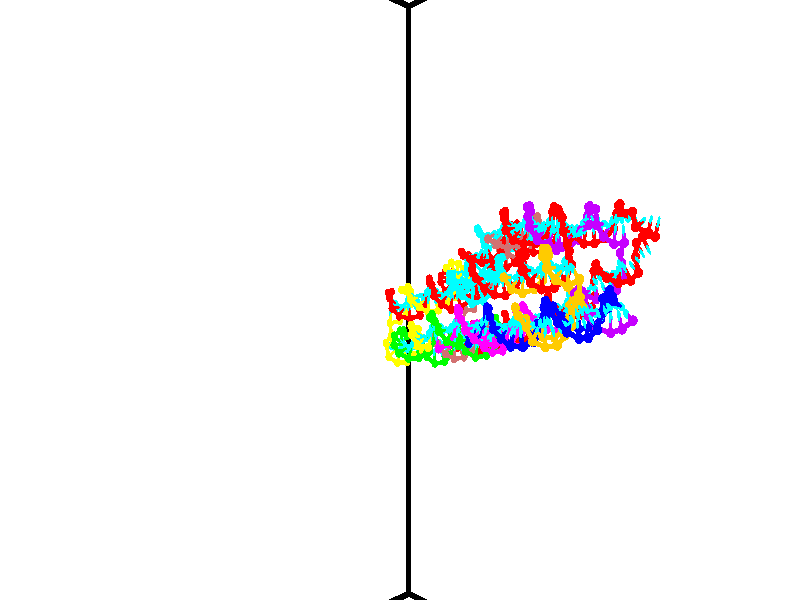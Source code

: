 // switches for output
#declare DRAW_BASES = 1; // possible values are 0, 1; only relevant for DNA ribbons
#declare DRAW_BASES_TYPE = 3; // possible values are 1, 2, 3; only relevant for DNA ribbons
#declare DRAW_FOG = 0; // set to 1 to enable fog

#include "colors.inc"

#include "transforms.inc"
background { rgb <1, 1, 1>}

#default {
   normal{
       ripples 0.25
       frequency 0.20
       turbulence 0.2
       lambda 5
   }
	finish {
		phong 0.1
		phong_size 40.
	}
}

// original window dimensions: 1024x640


// camera settings

camera {
	sky <-0, 1, 0>
	up <-0, 1, 0>
	right 1.6 * <0.724836, 0, 0.688921>
	location <12.1561, 44.2, 77.9145>
	look_at <46.7464, 44.2, 41.5209>
	direction <34.5903, 0, -36.3936>
	angle 67.0682
}


# declare cpy_camera_pos = <12.1561, 44.2, 77.9145>;
# if (DRAW_FOG = 1)
fog {
	fog_type 2
	up vnormalize(cpy_camera_pos)
	color rgbt<1,1,1,0.3>
	distance 1e-5
	fog_alt 3e-3
	fog_offset 70.72
}
# end


// LIGHTS

# declare lum = 6;
global_settings {
	ambient_light rgb lum * <0.05, 0.05, 0.05>
	max_trace_level 15
}# declare cpy_direct_light_amount = 0.25;
light_source
{	1000 * <-0.0359156, -1, 1.41376>,
	rgb lum * cpy_direct_light_amount
	parallel
}

light_source
{	1000 * <0.0359156, 1, -1.41376>,
	rgb lum * cpy_direct_light_amount
	parallel
}

// strand 0

// nucleotide -1

// particle -1
sphere {
	<48.280228, 41.132629, 45.681656> 0.250000
	pigment { color rgbt <1,0,0,0> }
	no_shadow
}
cylinder {
	<48.415192, 41.490791, 45.797863>,  <48.496170, 41.705688, 45.867588>, 0.100000
	pigment { color rgbt <1,0,0,0> }
	no_shadow
}
cylinder {
	<48.415192, 41.490791, 45.797863>,  <48.280228, 41.132629, 45.681656>, 0.100000
	pigment { color rgbt <1,0,0,0> }
	no_shadow
}

// particle -1
sphere {
	<48.415192, 41.490791, 45.797863> 0.100000
	pigment { color rgbt <1,0,0,0> }
	no_shadow
}
sphere {
	0, 1
	scale<0.080000,0.200000,0.300000>
	matrix <-0.160512, -0.249375, 0.955012,
		0.927572, -0.368864, 0.059582,
		0.337411, 0.895406, 0.290521,
		48.516415, 41.759415, 45.885017>
	pigment { color rgbt <0,1,1,0> }
	no_shadow
}
cylinder {
	<48.647491, 41.001705, 46.222439>,  <48.280228, 41.132629, 45.681656>, 0.130000
	pigment { color rgbt <1,0,0,0> }
	no_shadow
}

// nucleotide -1

// particle -1
sphere {
	<48.647491, 41.001705, 46.222439> 0.250000
	pigment { color rgbt <1,0,0,0> }
	no_shadow
}
cylinder {
	<48.564964, 41.391006, 46.262863>,  <48.515450, 41.624588, 46.287117>, 0.100000
	pigment { color rgbt <1,0,0,0> }
	no_shadow
}
cylinder {
	<48.564964, 41.391006, 46.262863>,  <48.647491, 41.001705, 46.222439>, 0.100000
	pigment { color rgbt <1,0,0,0> }
	no_shadow
}

// particle -1
sphere {
	<48.564964, 41.391006, 46.262863> 0.100000
	pigment { color rgbt <1,0,0,0> }
	no_shadow
}
sphere {
	0, 1
	scale<0.080000,0.200000,0.300000>
	matrix <0.053583, -0.091892, 0.994326,
		0.977018, 0.210559, -0.033191,
		-0.206314, 0.973253, 0.101062,
		48.503071, 41.682983, 46.293182>
	pigment { color rgbt <0,1,1,0> }
	no_shadow
}
cylinder {
	<49.140289, 41.157070, 46.642799>,  <48.647491, 41.001705, 46.222439>, 0.130000
	pigment { color rgbt <1,0,0,0> }
	no_shadow
}

// nucleotide -1

// particle -1
sphere {
	<49.140289, 41.157070, 46.642799> 0.250000
	pigment { color rgbt <1,0,0,0> }
	no_shadow
}
cylinder {
	<48.867111, 41.447815, 46.671810>,  <48.703205, 41.622261, 46.689217>, 0.100000
	pigment { color rgbt <1,0,0,0> }
	no_shadow
}
cylinder {
	<48.867111, 41.447815, 46.671810>,  <49.140289, 41.157070, 46.642799>, 0.100000
	pigment { color rgbt <1,0,0,0> }
	no_shadow
}

// particle -1
sphere {
	<48.867111, 41.447815, 46.671810> 0.100000
	pigment { color rgbt <1,0,0,0> }
	no_shadow
}
sphere {
	0, 1
	scale<0.080000,0.200000,0.300000>
	matrix <-0.013426, -0.111760, 0.993644,
		0.730346, 0.677632, 0.086084,
		-0.682946, 0.726860, 0.072526,
		48.662228, 41.665874, 46.693569>
	pigment { color rgbt <0,1,1,0> }
	no_shadow
}
cylinder {
	<49.339439, 41.582657, 47.225147>,  <49.140289, 41.157070, 46.642799>, 0.130000
	pigment { color rgbt <1,0,0,0> }
	no_shadow
}

// nucleotide -1

// particle -1
sphere {
	<49.339439, 41.582657, 47.225147> 0.250000
	pigment { color rgbt <1,0,0,0> }
	no_shadow
}
cylinder {
	<48.959259, 41.690819, 47.163799>,  <48.731152, 41.755714, 47.126991>, 0.100000
	pigment { color rgbt <1,0,0,0> }
	no_shadow
}
cylinder {
	<48.959259, 41.690819, 47.163799>,  <49.339439, 41.582657, 47.225147>, 0.100000
	pigment { color rgbt <1,0,0,0> }
	no_shadow
}

// particle -1
sphere {
	<48.959259, 41.690819, 47.163799> 0.100000
	pigment { color rgbt <1,0,0,0> }
	no_shadow
}
sphere {
	0, 1
	scale<0.080000,0.200000,0.300000>
	matrix <-0.152664, 0.023766, 0.987992,
		0.270804, 0.962453, 0.018693,
		-0.950452, 0.270406, -0.153368,
		48.674122, 41.771942, 47.117790>
	pigment { color rgbt <0,1,1,0> }
	no_shadow
}
cylinder {
	<49.214890, 41.996372, 47.787724>,  <49.339439, 41.582657, 47.225147>, 0.130000
	pigment { color rgbt <1,0,0,0> }
	no_shadow
}

// nucleotide -1

// particle -1
sphere {
	<49.214890, 41.996372, 47.787724> 0.250000
	pigment { color rgbt <1,0,0,0> }
	no_shadow
}
cylinder {
	<48.849648, 41.885704, 47.667927>,  <48.630501, 41.819305, 47.596050>, 0.100000
	pigment { color rgbt <1,0,0,0> }
	no_shadow
}
cylinder {
	<48.849648, 41.885704, 47.667927>,  <49.214890, 41.996372, 47.787724>, 0.100000
	pigment { color rgbt <1,0,0,0> }
	no_shadow
}

// particle -1
sphere {
	<48.849648, 41.885704, 47.667927> 0.100000
	pigment { color rgbt <1,0,0,0> }
	no_shadow
}
sphere {
	0, 1
	scale<0.080000,0.200000,0.300000>
	matrix <-0.319075, 0.027593, 0.947328,
		-0.253831, 0.960570, -0.113474,
		-0.913105, -0.276668, -0.299490,
		48.575714, 41.802704, 47.578079>
	pigment { color rgbt <0,1,1,0> }
	no_shadow
}
cylinder {
	<48.798512, 42.437611, 48.149899>,  <49.214890, 41.996372, 47.787724>, 0.130000
	pigment { color rgbt <1,0,0,0> }
	no_shadow
}

// nucleotide -1

// particle -1
sphere {
	<48.798512, 42.437611, 48.149899> 0.250000
	pigment { color rgbt <1,0,0,0> }
	no_shadow
}
cylinder {
	<48.559113, 42.147614, 48.013550>,  <48.415474, 41.973618, 47.931740>, 0.100000
	pigment { color rgbt <1,0,0,0> }
	no_shadow
}
cylinder {
	<48.559113, 42.147614, 48.013550>,  <48.798512, 42.437611, 48.149899>, 0.100000
	pigment { color rgbt <1,0,0,0> }
	no_shadow
}

// particle -1
sphere {
	<48.559113, 42.147614, 48.013550> 0.100000
	pigment { color rgbt <1,0,0,0> }
	no_shadow
}
sphere {
	0, 1
	scale<0.080000,0.200000,0.300000>
	matrix <-0.531749, 0.041249, 0.845897,
		-0.599204, 0.687525, -0.410199,
		-0.598496, -0.724988, -0.340875,
		48.379562, 41.930119, 47.911289>
	pigment { color rgbt <0,1,1,0> }
	no_shadow
}
cylinder {
	<48.094574, 42.680996, 48.238998>,  <48.798512, 42.437611, 48.149899>, 0.130000
	pigment { color rgbt <1,0,0,0> }
	no_shadow
}

// nucleotide -1

// particle -1
sphere {
	<48.094574, 42.680996, 48.238998> 0.250000
	pigment { color rgbt <1,0,0,0> }
	no_shadow
}
cylinder {
	<48.099800, 42.281151, 48.229240>,  <48.102936, 42.041245, 48.223385>, 0.100000
	pigment { color rgbt <1,0,0,0> }
	no_shadow
}
cylinder {
	<48.099800, 42.281151, 48.229240>,  <48.094574, 42.680996, 48.238998>, 0.100000
	pigment { color rgbt <1,0,0,0> }
	no_shadow
}

// particle -1
sphere {
	<48.099800, 42.281151, 48.229240> 0.100000
	pigment { color rgbt <1,0,0,0> }
	no_shadow
}
sphere {
	0, 1
	scale<0.080000,0.200000,0.300000>
	matrix <-0.448528, -0.027665, 0.893341,
		-0.893673, -0.000735, -0.448718,
		0.013070, -0.999617, -0.024394,
		48.103722, 41.981266, 48.221924>
	pigment { color rgbt <0,1,1,0> }
	no_shadow
}
cylinder {
	<47.385605, 42.451576, 48.375172>,  <48.094574, 42.680996, 48.238998>, 0.130000
	pigment { color rgbt <1,0,0,0> }
	no_shadow
}

// nucleotide -1

// particle -1
sphere {
	<47.385605, 42.451576, 48.375172> 0.250000
	pigment { color rgbt <1,0,0,0> }
	no_shadow
}
cylinder {
	<47.592010, 42.117058, 48.449299>,  <47.715855, 41.916348, 48.493774>, 0.100000
	pigment { color rgbt <1,0,0,0> }
	no_shadow
}
cylinder {
	<47.592010, 42.117058, 48.449299>,  <47.385605, 42.451576, 48.375172>, 0.100000
	pigment { color rgbt <1,0,0,0> }
	no_shadow
}

// particle -1
sphere {
	<47.592010, 42.117058, 48.449299> 0.100000
	pigment { color rgbt <1,0,0,0> }
	no_shadow
}
sphere {
	0, 1
	scale<0.080000,0.200000,0.300000>
	matrix <-0.426412, -0.063160, 0.902321,
		-0.742901, -0.544632, -0.389197,
		0.516014, -0.836294, 0.185316,
		47.746815, 41.866169, 48.504894>
	pigment { color rgbt <0,1,1,0> }
	no_shadow
}
cylinder {
	<46.905529, 41.989925, 48.580677>,  <47.385605, 42.451576, 48.375172>, 0.130000
	pigment { color rgbt <1,0,0,0> }
	no_shadow
}

// nucleotide -1

// particle -1
sphere {
	<46.905529, 41.989925, 48.580677> 0.250000
	pigment { color rgbt <1,0,0,0> }
	no_shadow
}
cylinder {
	<47.254318, 41.864494, 48.731056>,  <47.463593, 41.789238, 48.821285>, 0.100000
	pigment { color rgbt <1,0,0,0> }
	no_shadow
}
cylinder {
	<47.254318, 41.864494, 48.731056>,  <46.905529, 41.989925, 48.580677>, 0.100000
	pigment { color rgbt <1,0,0,0> }
	no_shadow
}

// particle -1
sphere {
	<47.254318, 41.864494, 48.731056> 0.100000
	pigment { color rgbt <1,0,0,0> }
	no_shadow
}
sphere {
	0, 1
	scale<0.080000,0.200000,0.300000>
	matrix <-0.452639, -0.223841, 0.863141,
		-0.186497, -0.922807, -0.337115,
		0.871973, -0.313565, 0.375952,
		47.515911, 41.770420, 48.843842>
	pigment { color rgbt <0,1,1,0> }
	no_shadow
}
cylinder {
	<46.747627, 41.374760, 49.053780>,  <46.905529, 41.989925, 48.580677>, 0.130000
	pigment { color rgbt <1,0,0,0> }
	no_shadow
}

// nucleotide -1

// particle -1
sphere {
	<46.747627, 41.374760, 49.053780> 0.250000
	pigment { color rgbt <1,0,0,0> }
	no_shadow
}
cylinder {
	<47.106560, 41.527771, 49.141846>,  <47.321918, 41.619576, 49.194687>, 0.100000
	pigment { color rgbt <1,0,0,0> }
	no_shadow
}
cylinder {
	<47.106560, 41.527771, 49.141846>,  <46.747627, 41.374760, 49.053780>, 0.100000
	pigment { color rgbt <1,0,0,0> }
	no_shadow
}

// particle -1
sphere {
	<47.106560, 41.527771, 49.141846> 0.100000
	pigment { color rgbt <1,0,0,0> }
	no_shadow
}
sphere {
	0, 1
	scale<0.080000,0.200000,0.300000>
	matrix <-0.208346, -0.072629, 0.975355,
		0.389089, -0.921085, 0.014525,
		0.897330, 0.382526, 0.220164,
		47.375759, 41.642529, 49.207893>
	pigment { color rgbt <0,1,1,0> }
	no_shadow
}
cylinder {
	<46.934971, 41.023113, 49.698006>,  <46.747627, 41.374760, 49.053780>, 0.130000
	pigment { color rgbt <1,0,0,0> }
	no_shadow
}

// nucleotide -1

// particle -1
sphere {
	<46.934971, 41.023113, 49.698006> 0.250000
	pigment { color rgbt <1,0,0,0> }
	no_shadow
}
cylinder {
	<47.180344, 41.338013, 49.672890>,  <47.327568, 41.526951, 49.657822>, 0.100000
	pigment { color rgbt <1,0,0,0> }
	no_shadow
}
cylinder {
	<47.180344, 41.338013, 49.672890>,  <46.934971, 41.023113, 49.698006>, 0.100000
	pigment { color rgbt <1,0,0,0> }
	no_shadow
}

// particle -1
sphere {
	<47.180344, 41.338013, 49.672890> 0.100000
	pigment { color rgbt <1,0,0,0> }
	no_shadow
}
sphere {
	0, 1
	scale<0.080000,0.200000,0.300000>
	matrix <-0.016309, 0.092118, 0.995615,
		0.789579, -0.609717, 0.069348,
		0.613432, 0.787248, -0.062791,
		47.364372, 41.574188, 49.654053>
	pigment { color rgbt <0,1,1,0> }
	no_shadow
}
cylinder {
	<47.347443, 40.986862, 50.259537>,  <46.934971, 41.023113, 49.698006>, 0.130000
	pigment { color rgbt <1,0,0,0> }
	no_shadow
}

// nucleotide -1

// particle -1
sphere {
	<47.347443, 40.986862, 50.259537> 0.250000
	pigment { color rgbt <1,0,0,0> }
	no_shadow
}
cylinder {
	<47.384659, 41.371605, 50.156639>,  <47.406986, 41.602451, 50.094902>, 0.100000
	pigment { color rgbt <1,0,0,0> }
	no_shadow
}
cylinder {
	<47.384659, 41.371605, 50.156639>,  <47.347443, 40.986862, 50.259537>, 0.100000
	pigment { color rgbt <1,0,0,0> }
	no_shadow
}

// particle -1
sphere {
	<47.384659, 41.371605, 50.156639> 0.100000
	pigment { color rgbt <1,0,0,0> }
	no_shadow
}
sphere {
	0, 1
	scale<0.080000,0.200000,0.300000>
	matrix <-0.154362, 0.269176, 0.950640,
		0.983624, -0.048736, 0.173518,
		0.093037, 0.961857, -0.257245,
		47.412571, 41.660164, 50.079464>
	pigment { color rgbt <0,1,1,0> }
	no_shadow
}
cylinder {
	<47.726315, 41.225910, 50.794273>,  <47.347443, 40.986862, 50.259537>, 0.130000
	pigment { color rgbt <1,0,0,0> }
	no_shadow
}

// nucleotide -1

// particle -1
sphere {
	<47.726315, 41.225910, 50.794273> 0.250000
	pigment { color rgbt <1,0,0,0> }
	no_shadow
}
cylinder {
	<47.572586, 41.547325, 50.612453>,  <47.480347, 41.740173, 50.503361>, 0.100000
	pigment { color rgbt <1,0,0,0> }
	no_shadow
}
cylinder {
	<47.572586, 41.547325, 50.612453>,  <47.726315, 41.225910, 50.794273>, 0.100000
	pigment { color rgbt <1,0,0,0> }
	no_shadow
}

// particle -1
sphere {
	<47.572586, 41.547325, 50.612453> 0.100000
	pigment { color rgbt <1,0,0,0> }
	no_shadow
}
sphere {
	0, 1
	scale<0.080000,0.200000,0.300000>
	matrix <-0.268581, 0.373750, 0.887792,
		0.883265, 0.463285, 0.072174,
		-0.384326, 0.803541, -0.454550,
		47.457287, 41.788387, 50.476089>
	pigment { color rgbt <0,1,1,0> }
	no_shadow
}
cylinder {
	<48.131546, 41.756664, 51.050583>,  <47.726315, 41.225910, 50.794273>, 0.130000
	pigment { color rgbt <1,0,0,0> }
	no_shadow
}

// nucleotide -1

// particle -1
sphere {
	<48.131546, 41.756664, 51.050583> 0.250000
	pigment { color rgbt <1,0,0,0> }
	no_shadow
}
cylinder {
	<47.786621, 41.900772, 50.908249>,  <47.579666, 41.987236, 50.822849>, 0.100000
	pigment { color rgbt <1,0,0,0> }
	no_shadow
}
cylinder {
	<47.786621, 41.900772, 50.908249>,  <48.131546, 41.756664, 51.050583>, 0.100000
	pigment { color rgbt <1,0,0,0> }
	no_shadow
}

// particle -1
sphere {
	<47.786621, 41.900772, 50.908249> 0.100000
	pigment { color rgbt <1,0,0,0> }
	no_shadow
}
sphere {
	0, 1
	scale<0.080000,0.200000,0.300000>
	matrix <-0.103867, 0.561926, 0.820640,
		0.495607, 0.744609, -0.447136,
		-0.862314, 0.360272, -0.355835,
		47.527927, 42.008854, 50.801498>
	pigment { color rgbt <0,1,1,0> }
	no_shadow
}
cylinder {
	<48.206802, 42.539555, 50.933186>,  <48.131546, 41.756664, 51.050583>, 0.130000
	pigment { color rgbt <1,0,0,0> }
	no_shadow
}

// nucleotide -1

// particle -1
sphere {
	<48.206802, 42.539555, 50.933186> 0.250000
	pigment { color rgbt <1,0,0,0> }
	no_shadow
}
cylinder {
	<47.836388, 42.419792, 51.025112>,  <47.614140, 42.347935, 51.080269>, 0.100000
	pigment { color rgbt <1,0,0,0> }
	no_shadow
}
cylinder {
	<47.836388, 42.419792, 51.025112>,  <48.206802, 42.539555, 50.933186>, 0.100000
	pigment { color rgbt <1,0,0,0> }
	no_shadow
}

// particle -1
sphere {
	<47.836388, 42.419792, 51.025112> 0.100000
	pigment { color rgbt <1,0,0,0> }
	no_shadow
}
sphere {
	0, 1
	scale<0.080000,0.200000,0.300000>
	matrix <0.078720, 0.442286, 0.893413,
		-0.369135, 0.845423, -0.386004,
		-0.926036, -0.299403, 0.229815,
		47.558578, 42.329971, 51.094055>
	pigment { color rgbt <0,1,1,0> }
	no_shadow
}
cylinder {
	<48.086094, 42.891647, 51.448658>,  <48.206802, 42.539555, 50.933186>, 0.130000
	pigment { color rgbt <1,0,0,0> }
	no_shadow
}

// nucleotide -1

// particle -1
sphere {
	<48.086094, 42.891647, 51.448658> 0.250000
	pigment { color rgbt <1,0,0,0> }
	no_shadow
}
cylinder {
	<47.759933, 42.662170, 51.479668>,  <47.564240, 42.524487, 51.498276>, 0.100000
	pigment { color rgbt <1,0,0,0> }
	no_shadow
}
cylinder {
	<47.759933, 42.662170, 51.479668>,  <48.086094, 42.891647, 51.448658>, 0.100000
	pigment { color rgbt <1,0,0,0> }
	no_shadow
}

// particle -1
sphere {
	<47.759933, 42.662170, 51.479668> 0.100000
	pigment { color rgbt <1,0,0,0> }
	no_shadow
}
sphere {
	0, 1
	scale<0.080000,0.200000,0.300000>
	matrix <-0.141768, 0.327727, 0.934076,
		-0.561275, 0.750651, -0.348558,
		-0.815397, -0.573688, 0.077527,
		47.515316, 42.490063, 51.502926>
	pigment { color rgbt <0,1,1,0> }
	no_shadow
}
cylinder {
	<47.532677, 43.338680, 51.672813>,  <48.086094, 42.891647, 51.448658>, 0.130000
	pigment { color rgbt <1,0,0,0> }
	no_shadow
}

// nucleotide -1

// particle -1
sphere {
	<47.532677, 43.338680, 51.672813> 0.250000
	pigment { color rgbt <1,0,0,0> }
	no_shadow
}
cylinder {
	<47.433708, 42.961311, 51.761124>,  <47.374329, 42.734890, 51.814110>, 0.100000
	pigment { color rgbt <1,0,0,0> }
	no_shadow
}
cylinder {
	<47.433708, 42.961311, 51.761124>,  <47.532677, 43.338680, 51.672813>, 0.100000
	pigment { color rgbt <1,0,0,0> }
	no_shadow
}

// particle -1
sphere {
	<47.433708, 42.961311, 51.761124> 0.100000
	pigment { color rgbt <1,0,0,0> }
	no_shadow
}
sphere {
	0, 1
	scale<0.080000,0.200000,0.300000>
	matrix <-0.237967, 0.280045, 0.930025,
		-0.939232, 0.177567, -0.293791,
		-0.247417, -0.943422, 0.220772,
		47.359482, 42.678284, 51.827354>
	pigment { color rgbt <0,1,1,0> }
	no_shadow
}
cylinder {
	<46.932915, 43.389759, 52.047058>,  <47.532677, 43.338680, 51.672813>, 0.130000
	pigment { color rgbt <1,0,0,0> }
	no_shadow
}

// nucleotide -1

// particle -1
sphere {
	<46.932915, 43.389759, 52.047058> 0.250000
	pigment { color rgbt <1,0,0,0> }
	no_shadow
}
cylinder {
	<47.084053, 43.030411, 52.136642>,  <47.174736, 42.814800, 52.190395>, 0.100000
	pigment { color rgbt <1,0,0,0> }
	no_shadow
}
cylinder {
	<47.084053, 43.030411, 52.136642>,  <46.932915, 43.389759, 52.047058>, 0.100000
	pigment { color rgbt <1,0,0,0> }
	no_shadow
}

// particle -1
sphere {
	<47.084053, 43.030411, 52.136642> 0.100000
	pigment { color rgbt <1,0,0,0> }
	no_shadow
}
sphere {
	0, 1
	scale<0.080000,0.200000,0.300000>
	matrix <-0.205960, 0.154278, 0.966322,
		-0.902668, -0.411252, -0.126735,
		0.377849, -0.898371, 0.223964,
		47.197407, 42.760899, 52.203831>
	pigment { color rgbt <0,1,1,0> }
	no_shadow
}
cylinder {
	<46.403496, 43.063122, 52.595558>,  <46.932915, 43.389759, 52.047058>, 0.130000
	pigment { color rgbt <1,0,0,0> }
	no_shadow
}

// nucleotide -1

// particle -1
sphere {
	<46.403496, 43.063122, 52.595558> 0.250000
	pigment { color rgbt <1,0,0,0> }
	no_shadow
}
cylinder {
	<46.741211, 42.852638, 52.636116>,  <46.943840, 42.726349, 52.660450>, 0.100000
	pigment { color rgbt <1,0,0,0> }
	no_shadow
}
cylinder {
	<46.741211, 42.852638, 52.636116>,  <46.403496, 43.063122, 52.595558>, 0.100000
	pigment { color rgbt <1,0,0,0> }
	no_shadow
}

// particle -1
sphere {
	<46.741211, 42.852638, 52.636116> 0.100000
	pigment { color rgbt <1,0,0,0> }
	no_shadow
}
sphere {
	0, 1
	scale<0.080000,0.200000,0.300000>
	matrix <-0.139071, -0.032421, 0.989752,
		-0.517532, -0.849735, -0.100553,
		0.844287, -0.526212, 0.101394,
		46.994495, 42.694775, 52.666534>
	pigment { color rgbt <0,1,1,0> }
	no_shadow
}
cylinder {
	<46.269264, 42.509342, 52.982185>,  <46.403496, 43.063122, 52.595558>, 0.130000
	pigment { color rgbt <1,0,0,0> }
	no_shadow
}

// nucleotide -1

// particle -1
sphere {
	<46.269264, 42.509342, 52.982185> 0.250000
	pigment { color rgbt <1,0,0,0> }
	no_shadow
}
cylinder {
	<46.664757, 42.561928, 53.010853>,  <46.902050, 42.593479, 53.028053>, 0.100000
	pigment { color rgbt <1,0,0,0> }
	no_shadow
}
cylinder {
	<46.664757, 42.561928, 53.010853>,  <46.269264, 42.509342, 52.982185>, 0.100000
	pigment { color rgbt <1,0,0,0> }
	no_shadow
}

// particle -1
sphere {
	<46.664757, 42.561928, 53.010853> 0.100000
	pigment { color rgbt <1,0,0,0> }
	no_shadow
}
sphere {
	0, 1
	scale<0.080000,0.200000,0.300000>
	matrix <-0.063733, -0.063626, 0.995937,
		0.135488, -0.989277, -0.054531,
		0.988727, 0.131462, 0.071670,
		46.961376, 42.601368, 53.032352>
	pigment { color rgbt <0,1,1,0> }
	no_shadow
}
cylinder {
	<46.469330, 42.003349, 53.529446>,  <46.269264, 42.509342, 52.982185>, 0.130000
	pigment { color rgbt <1,0,0,0> }
	no_shadow
}

// nucleotide -1

// particle -1
sphere {
	<46.469330, 42.003349, 53.529446> 0.250000
	pigment { color rgbt <1,0,0,0> }
	no_shadow
}
cylinder {
	<46.751656, 42.280922, 53.472466>,  <46.921051, 42.447464, 53.438278>, 0.100000
	pigment { color rgbt <1,0,0,0> }
	no_shadow
}
cylinder {
	<46.751656, 42.280922, 53.472466>,  <46.469330, 42.003349, 53.529446>, 0.100000
	pigment { color rgbt <1,0,0,0> }
	no_shadow
}

// particle -1
sphere {
	<46.751656, 42.280922, 53.472466> 0.100000
	pigment { color rgbt <1,0,0,0> }
	no_shadow
}
sphere {
	0, 1
	scale<0.080000,0.200000,0.300000>
	matrix <0.010265, 0.191043, 0.981528,
		0.708323, -0.694238, 0.127718,
		0.705814, 0.693928, -0.142446,
		46.963402, 42.489101, 53.429733>
	pigment { color rgbt <0,1,1,0> }
	no_shadow
}
cylinder {
	<46.887470, 41.939888, 54.046062>,  <46.469330, 42.003349, 53.529446>, 0.130000
	pigment { color rgbt <1,0,0,0> }
	no_shadow
}

// nucleotide -1

// particle -1
sphere {
	<46.887470, 41.939888, 54.046062> 0.250000
	pigment { color rgbt <1,0,0,0> }
	no_shadow
}
cylinder {
	<46.984650, 42.313232, 53.940372>,  <47.042957, 42.537239, 53.876957>, 0.100000
	pigment { color rgbt <1,0,0,0> }
	no_shadow
}
cylinder {
	<46.984650, 42.313232, 53.940372>,  <46.887470, 41.939888, 54.046062>, 0.100000
	pigment { color rgbt <1,0,0,0> }
	no_shadow
}

// particle -1
sphere {
	<46.984650, 42.313232, 53.940372> 0.100000
	pigment { color rgbt <1,0,0,0> }
	no_shadow
}
sphere {
	0, 1
	scale<0.080000,0.200000,0.300000>
	matrix <-0.030941, 0.279708, 0.959587,
		0.969546, -0.224951, 0.096833,
		0.242945, 0.933360, -0.264229,
		47.057533, 42.593239, 53.861103>
	pigment { color rgbt <0,1,1,0> }
	no_shadow
}
cylinder {
	<47.418751, 42.178459, 54.506947>,  <46.887470, 41.939888, 54.046062>, 0.130000
	pigment { color rgbt <1,0,0,0> }
	no_shadow
}

// nucleotide -1

// particle -1
sphere {
	<47.418751, 42.178459, 54.506947> 0.250000
	pigment { color rgbt <1,0,0,0> }
	no_shadow
}
cylinder {
	<47.246147, 42.506989, 54.357697>,  <47.142586, 42.704105, 54.268147>, 0.100000
	pigment { color rgbt <1,0,0,0> }
	no_shadow
}
cylinder {
	<47.246147, 42.506989, 54.357697>,  <47.418751, 42.178459, 54.506947>, 0.100000
	pigment { color rgbt <1,0,0,0> }
	no_shadow
}

// particle -1
sphere {
	<47.246147, 42.506989, 54.357697> 0.100000
	pigment { color rgbt <1,0,0,0> }
	no_shadow
}
sphere {
	0, 1
	scale<0.080000,0.200000,0.300000>
	matrix <-0.019184, 0.405171, 0.914040,
		0.901903, 0.401578, -0.159080,
		-0.431513, 0.821323, -0.373129,
		47.116692, 42.753384, 54.245758>
	pigment { color rgbt <0,1,1,0> }
	no_shadow
}
cylinder {
	<47.762257, 42.687027, 54.788067>,  <47.418751, 42.178459, 54.506947>, 0.130000
	pigment { color rgbt <1,0,0,0> }
	no_shadow
}

// nucleotide -1

// particle -1
sphere {
	<47.762257, 42.687027, 54.788067> 0.250000
	pigment { color rgbt <1,0,0,0> }
	no_shadow
}
cylinder {
	<47.458542, 42.894485, 54.630844>,  <47.276314, 43.018959, 54.536510>, 0.100000
	pigment { color rgbt <1,0,0,0> }
	no_shadow
}
cylinder {
	<47.458542, 42.894485, 54.630844>,  <47.762257, 42.687027, 54.788067>, 0.100000
	pigment { color rgbt <1,0,0,0> }
	no_shadow
}

// particle -1
sphere {
	<47.458542, 42.894485, 54.630844> 0.100000
	pigment { color rgbt <1,0,0,0> }
	no_shadow
}
sphere {
	0, 1
	scale<0.080000,0.200000,0.300000>
	matrix <-0.079070, 0.525998, 0.846802,
		0.645937, 0.674044, -0.358373,
		-0.759285, 0.518644, -0.393058,
		47.230755, 43.050079, 54.512928>
	pigment { color rgbt <0,1,1,0> }
	no_shadow
}
cylinder {
	<47.954445, 43.260971, 54.812042>,  <47.762257, 42.687027, 54.788067>, 0.130000
	pigment { color rgbt <1,0,0,0> }
	no_shadow
}

// nucleotide -1

// particle -1
sphere {
	<47.954445, 43.260971, 54.812042> 0.250000
	pigment { color rgbt <1,0,0,0> }
	no_shadow
}
cylinder {
	<47.554741, 43.274933, 54.818398>,  <47.314919, 43.283310, 54.822208>, 0.100000
	pigment { color rgbt <1,0,0,0> }
	no_shadow
}
cylinder {
	<47.554741, 43.274933, 54.818398>,  <47.954445, 43.260971, 54.812042>, 0.100000
	pigment { color rgbt <1,0,0,0> }
	no_shadow
}

// particle -1
sphere {
	<47.554741, 43.274933, 54.818398> 0.100000
	pigment { color rgbt <1,0,0,0> }
	no_shadow
}
sphere {
	0, 1
	scale<0.080000,0.200000,0.300000>
	matrix <0.027237, 0.354370, 0.934709,
		0.026996, 0.934454, -0.355060,
		-0.999264, 0.034905, 0.015885,
		47.254963, 43.285404, 54.823162>
	pigment { color rgbt <0,1,1,0> }
	no_shadow
}
cylinder {
	<47.909645, 43.736107, 55.187115>,  <47.954445, 43.260971, 54.812042>, 0.130000
	pigment { color rgbt <1,0,0,0> }
	no_shadow
}

// nucleotide -1

// particle -1
sphere {
	<47.909645, 43.736107, 55.187115> 0.250000
	pigment { color rgbt <1,0,0,0> }
	no_shadow
}
cylinder {
	<47.543640, 43.574944, 55.195290>,  <47.324039, 43.478245, 55.200195>, 0.100000
	pigment { color rgbt <1,0,0,0> }
	no_shadow
}
cylinder {
	<47.543640, 43.574944, 55.195290>,  <47.909645, 43.736107, 55.187115>, 0.100000
	pigment { color rgbt <1,0,0,0> }
	no_shadow
}

// particle -1
sphere {
	<47.543640, 43.574944, 55.195290> 0.100000
	pigment { color rgbt <1,0,0,0> }
	no_shadow
}
sphere {
	0, 1
	scale<0.080000,0.200000,0.300000>
	matrix <-0.151588, 0.390312, 0.908118,
		-0.373868, 0.827839, -0.418216,
		-0.915010, -0.402913, 0.020434,
		47.269138, 43.454071, 55.201420>
	pigment { color rgbt <0,1,1,0> }
	no_shadow
}
cylinder {
	<47.453545, 44.242283, 55.316105>,  <47.909645, 43.736107, 55.187115>, 0.130000
	pigment { color rgbt <1,0,0,0> }
	no_shadow
}

// nucleotide -1

// particle -1
sphere {
	<47.453545, 44.242283, 55.316105> 0.250000
	pigment { color rgbt <1,0,0,0> }
	no_shadow
}
cylinder {
	<47.250107, 43.919960, 55.437431>,  <47.128044, 43.726566, 55.510227>, 0.100000
	pigment { color rgbt <1,0,0,0> }
	no_shadow
}
cylinder {
	<47.250107, 43.919960, 55.437431>,  <47.453545, 44.242283, 55.316105>, 0.100000
	pigment { color rgbt <1,0,0,0> }
	no_shadow
}

// particle -1
sphere {
	<47.250107, 43.919960, 55.437431> 0.100000
	pigment { color rgbt <1,0,0,0> }
	no_shadow
}
sphere {
	0, 1
	scale<0.080000,0.200000,0.300000>
	matrix <-0.128913, 0.419580, 0.898518,
		-0.851299, 0.417882, -0.317276,
		-0.508597, -0.805809, 0.303317,
		47.097527, 43.678219, 55.528427>
	pigment { color rgbt <0,1,1,0> }
	no_shadow
}
cylinder {
	<46.837669, 44.472561, 55.684723>,  <47.453545, 44.242283, 55.316105>, 0.130000
	pigment { color rgbt <1,0,0,0> }
	no_shadow
}

// nucleotide -1

// particle -1
sphere {
	<46.837669, 44.472561, 55.684723> 0.250000
	pigment { color rgbt <1,0,0,0> }
	no_shadow
}
cylinder {
	<46.849342, 44.082428, 55.772236>,  <46.856346, 43.848347, 55.824745>, 0.100000
	pigment { color rgbt <1,0,0,0> }
	no_shadow
}
cylinder {
	<46.849342, 44.082428, 55.772236>,  <46.837669, 44.472561, 55.684723>, 0.100000
	pigment { color rgbt <1,0,0,0> }
	no_shadow
}

// particle -1
sphere {
	<46.849342, 44.082428, 55.772236> 0.100000
	pigment { color rgbt <1,0,0,0> }
	no_shadow
}
sphere {
	0, 1
	scale<0.080000,0.200000,0.300000>
	matrix <-0.306459, 0.199608, 0.930720,
		-0.951437, -0.094206, -0.293076,
		0.029180, -0.975337, 0.218784,
		46.858097, 43.789825, 55.837872>
	pigment { color rgbt <0,1,1,0> }
	no_shadow
}
cylinder {
	<46.262482, 44.279686, 55.979881>,  <46.837669, 44.472561, 55.684723>, 0.130000
	pigment { color rgbt <1,0,0,0> }
	no_shadow
}

// nucleotide -1

// particle -1
sphere {
	<46.262482, 44.279686, 55.979881> 0.250000
	pigment { color rgbt <1,0,0,0> }
	no_shadow
}
cylinder {
	<46.526581, 44.004044, 56.099350>,  <46.685040, 43.838657, 56.171032>, 0.100000
	pigment { color rgbt <1,0,0,0> }
	no_shadow
}
cylinder {
	<46.526581, 44.004044, 56.099350>,  <46.262482, 44.279686, 55.979881>, 0.100000
	pigment { color rgbt <1,0,0,0> }
	no_shadow
}

// particle -1
sphere {
	<46.526581, 44.004044, 56.099350> 0.100000
	pigment { color rgbt <1,0,0,0> }
	no_shadow
}
sphere {
	0, 1
	scale<0.080000,0.200000,0.300000>
	matrix <-0.233027, 0.190083, 0.953712,
		-0.713982, -0.699284, -0.035079,
		0.660248, -0.689108, 0.298668,
		46.724655, 43.797310, 56.188950>
	pigment { color rgbt <0,1,1,0> }
	no_shadow
}
cylinder {
	<45.900311, 43.894650, 56.492100>,  <46.262482, 44.279686, 55.979881>, 0.130000
	pigment { color rgbt <1,0,0,0> }
	no_shadow
}

// nucleotide -1

// particle -1
sphere {
	<45.900311, 43.894650, 56.492100> 0.250000
	pigment { color rgbt <1,0,0,0> }
	no_shadow
}
cylinder {
	<46.295532, 43.860222, 56.543243>,  <46.532665, 43.839565, 56.573929>, 0.100000
	pigment { color rgbt <1,0,0,0> }
	no_shadow
}
cylinder {
	<46.295532, 43.860222, 56.543243>,  <45.900311, 43.894650, 56.492100>, 0.100000
	pigment { color rgbt <1,0,0,0> }
	no_shadow
}

// particle -1
sphere {
	<46.295532, 43.860222, 56.543243> 0.100000
	pigment { color rgbt <1,0,0,0> }
	no_shadow
}
sphere {
	0, 1
	scale<0.080000,0.200000,0.300000>
	matrix <-0.106226, 0.220798, 0.969518,
		-0.111673, -0.971515, 0.209017,
		0.988051, -0.086066, 0.127857,
		46.591949, 43.834400, 56.581600>
	pigment { color rgbt <0,1,1,0> }
	no_shadow
}
cylinder {
	<46.023575, 43.329777, 57.066730>,  <45.900311, 43.894650, 56.492100>, 0.130000
	pigment { color rgbt <1,0,0,0> }
	no_shadow
}

// nucleotide -1

// particle -1
sphere {
	<46.023575, 43.329777, 57.066730> 0.250000
	pigment { color rgbt <1,0,0,0> }
	no_shadow
}
cylinder {
	<46.318184, 43.598961, 57.039448>,  <46.494949, 43.760471, 57.023079>, 0.100000
	pigment { color rgbt <1,0,0,0> }
	no_shadow
}
cylinder {
	<46.318184, 43.598961, 57.039448>,  <46.023575, 43.329777, 57.066730>, 0.100000
	pigment { color rgbt <1,0,0,0> }
	no_shadow
}

// particle -1
sphere {
	<46.318184, 43.598961, 57.039448> 0.100000
	pigment { color rgbt <1,0,0,0> }
	no_shadow
}
sphere {
	0, 1
	scale<0.080000,0.200000,0.300000>
	matrix <-0.081818, 0.188727, 0.978615,
		0.671441, -0.715197, 0.194063,
		0.736527, 0.672961, -0.068203,
		46.539143, 43.800850, 57.018986>
	pigment { color rgbt <0,1,1,0> }
	no_shadow
}
cylinder {
	<46.310509, 43.275829, 57.683399>,  <46.023575, 43.329777, 57.066730>, 0.130000
	pigment { color rgbt <1,0,0,0> }
	no_shadow
}

// nucleotide -1

// particle -1
sphere {
	<46.310509, 43.275829, 57.683399> 0.250000
	pigment { color rgbt <1,0,0,0> }
	no_shadow
}
cylinder {
	<46.481369, 43.615837, 57.560112>,  <46.583885, 43.819843, 57.486137>, 0.100000
	pigment { color rgbt <1,0,0,0> }
	no_shadow
}
cylinder {
	<46.481369, 43.615837, 57.560112>,  <46.310509, 43.275829, 57.683399>, 0.100000
	pigment { color rgbt <1,0,0,0> }
	no_shadow
}

// particle -1
sphere {
	<46.481369, 43.615837, 57.560112> 0.100000
	pigment { color rgbt <1,0,0,0> }
	no_shadow
}
sphere {
	0, 1
	scale<0.080000,0.200000,0.300000>
	matrix <0.027388, 0.328564, 0.944085,
		0.903764, -0.411711, 0.117066,
		0.427154, 0.850023, -0.308221,
		46.609516, 43.870846, 57.467648>
	pigment { color rgbt <0,1,1,0> }
	no_shadow
}
cylinder {
	<46.975891, 43.409595, 58.064953>,  <46.310509, 43.275829, 57.683399>, 0.130000
	pigment { color rgbt <1,0,0,0> }
	no_shadow
}

// nucleotide -1

// particle -1
sphere {
	<46.975891, 43.409595, 58.064953> 0.250000
	pigment { color rgbt <1,0,0,0> }
	no_shadow
}
cylinder {
	<46.853699, 43.761673, 57.919662>,  <46.780384, 43.972919, 57.832489>, 0.100000
	pigment { color rgbt <1,0,0,0> }
	no_shadow
}
cylinder {
	<46.853699, 43.761673, 57.919662>,  <46.975891, 43.409595, 58.064953>, 0.100000
	pigment { color rgbt <1,0,0,0> }
	no_shadow
}

// particle -1
sphere {
	<46.853699, 43.761673, 57.919662> 0.100000
	pigment { color rgbt <1,0,0,0> }
	no_shadow
}
sphere {
	0, 1
	scale<0.080000,0.200000,0.300000>
	matrix <0.038290, 0.392510, 0.918950,
		0.951428, 0.266813, -0.153607,
		-0.305480, 0.880197, -0.363229,
		46.762054, 44.025734, 57.810692>
	pigment { color rgbt <0,1,1,0> }
	no_shadow
}
cylinder {
	<47.163521, 43.794807, 58.675968>,  <46.975891, 43.409595, 58.064953>, 0.130000
	pigment { color rgbt <1,0,0,0> }
	no_shadow
}

// nucleotide -1

// particle -1
sphere {
	<47.163521, 43.794807, 58.675968> 0.250000
	pigment { color rgbt <1,0,0,0> }
	no_shadow
}
cylinder {
	<46.957664, 44.045013, 58.441406>,  <46.834148, 44.195137, 58.300671>, 0.100000
	pigment { color rgbt <1,0,0,0> }
	no_shadow
}
cylinder {
	<46.957664, 44.045013, 58.441406>,  <47.163521, 43.794807, 58.675968>, 0.100000
	pigment { color rgbt <1,0,0,0> }
	no_shadow
}

// particle -1
sphere {
	<46.957664, 44.045013, 58.441406> 0.100000
	pigment { color rgbt <1,0,0,0> }
	no_shadow
}
sphere {
	0, 1
	scale<0.080000,0.200000,0.300000>
	matrix <-0.156742, 0.603765, 0.781601,
		0.842954, 0.494161, -0.212680,
		-0.514646, 0.625518, -0.586402,
		46.803272, 44.232670, 58.265484>
	pigment { color rgbt <0,1,1,0> }
	no_shadow
}
cylinder {
	<47.577862, 44.432209, 58.665234>,  <47.163521, 43.794807, 58.675968>, 0.130000
	pigment { color rgbt <1,0,0,0> }
	no_shadow
}

// nucleotide -1

// particle -1
sphere {
	<47.577862, 44.432209, 58.665234> 0.250000
	pigment { color rgbt <1,0,0,0> }
	no_shadow
}
cylinder {
	<47.188232, 44.488403, 58.594307>,  <46.954453, 44.522118, 58.551750>, 0.100000
	pigment { color rgbt <1,0,0,0> }
	no_shadow
}
cylinder {
	<47.188232, 44.488403, 58.594307>,  <47.577862, 44.432209, 58.665234>, 0.100000
	pigment { color rgbt <1,0,0,0> }
	no_shadow
}

// particle -1
sphere {
	<47.188232, 44.488403, 58.594307> 0.100000
	pigment { color rgbt <1,0,0,0> }
	no_shadow
}
sphere {
	0, 1
	scale<0.080000,0.200000,0.300000>
	matrix <-0.052556, 0.621849, 0.781372,
		0.220036, 0.770434, -0.598345,
		-0.974075, 0.140484, -0.177320,
		46.896011, 44.530548, 58.541111>
	pigment { color rgbt <0,1,1,0> }
	no_shadow
}
cylinder {
	<47.459648, 45.146912, 58.611423>,  <47.577862, 44.432209, 58.665234>, 0.130000
	pigment { color rgbt <1,0,0,0> }
	no_shadow
}

// nucleotide -1

// particle -1
sphere {
	<47.459648, 45.146912, 58.611423> 0.250000
	pigment { color rgbt <1,0,0,0> }
	no_shadow
}
cylinder {
	<47.115540, 44.981140, 58.730206>,  <46.909077, 44.881676, 58.801476>, 0.100000
	pigment { color rgbt <1,0,0,0> }
	no_shadow
}
cylinder {
	<47.115540, 44.981140, 58.730206>,  <47.459648, 45.146912, 58.611423>, 0.100000
	pigment { color rgbt <1,0,0,0> }
	no_shadow
}

// particle -1
sphere {
	<47.115540, 44.981140, 58.730206> 0.100000
	pigment { color rgbt <1,0,0,0> }
	no_shadow
}
sphere {
	0, 1
	scale<0.080000,0.200000,0.300000>
	matrix <-0.136490, 0.748399, 0.649053,
		-0.491230, 0.517829, -0.700390,
		-0.860270, -0.414430, 0.296957,
		46.857460, 44.856812, 58.819294>
	pigment { color rgbt <0,1,1,0> }
	no_shadow
}
cylinder {
	<47.131248, 45.715061, 58.787663>,  <47.459648, 45.146912, 58.611423>, 0.130000
	pigment { color rgbt <1,0,0,0> }
	no_shadow
}

// nucleotide -1

// particle -1
sphere {
	<47.131248, 45.715061, 58.787663> 0.250000
	pigment { color rgbt <1,0,0,0> }
	no_shadow
}
cylinder {
	<46.926666, 45.420715, 58.965164>,  <46.803917, 45.244110, 59.071667>, 0.100000
	pigment { color rgbt <1,0,0,0> }
	no_shadow
}
cylinder {
	<46.926666, 45.420715, 58.965164>,  <47.131248, 45.715061, 58.787663>, 0.100000
	pigment { color rgbt <1,0,0,0> }
	no_shadow
}

// particle -1
sphere {
	<46.926666, 45.420715, 58.965164> 0.100000
	pigment { color rgbt <1,0,0,0> }
	no_shadow
}
sphere {
	0, 1
	scale<0.080000,0.200000,0.300000>
	matrix <-0.211709, 0.608398, 0.764873,
		-0.832819, 0.297255, -0.466960,
		-0.511460, -0.735861, 0.443754,
		46.773228, 45.199959, 59.098289>
	pigment { color rgbt <0,1,1,0> }
	no_shadow
}
cylinder {
	<46.603172, 46.038448, 59.203835>,  <47.131248, 45.715061, 58.787663>, 0.130000
	pigment { color rgbt <1,0,0,0> }
	no_shadow
}

// nucleotide -1

// particle -1
sphere {
	<46.603172, 46.038448, 59.203835> 0.250000
	pigment { color rgbt <1,0,0,0> }
	no_shadow
}
cylinder {
	<46.566719, 45.676804, 59.370819>,  <46.544846, 45.459816, 59.471008>, 0.100000
	pigment { color rgbt <1,0,0,0> }
	no_shadow
}
cylinder {
	<46.566719, 45.676804, 59.370819>,  <46.603172, 46.038448, 59.203835>, 0.100000
	pigment { color rgbt <1,0,0,0> }
	no_shadow
}

// particle -1
sphere {
	<46.566719, 45.676804, 59.370819> 0.100000
	pigment { color rgbt <1,0,0,0> }
	no_shadow
}
sphere {
	0, 1
	scale<0.080000,0.200000,0.300000>
	matrix <-0.297723, 0.424769, 0.854946,
		-0.950292, -0.046373, -0.307886,
		-0.091134, -0.904113, 0.417461,
		46.539379, 45.405571, 59.496056>
	pigment { color rgbt <0,1,1,0> }
	no_shadow
}
cylinder {
	<45.945324, 46.007298, 59.598244>,  <46.603172, 46.038448, 59.203835>, 0.130000
	pigment { color rgbt <1,0,0,0> }
	no_shadow
}

// nucleotide -1

// particle -1
sphere {
	<45.945324, 46.007298, 59.598244> 0.250000
	pigment { color rgbt <1,0,0,0> }
	no_shadow
}
cylinder {
	<46.179787, 45.719574, 59.747383>,  <46.320465, 45.546940, 59.836868>, 0.100000
	pigment { color rgbt <1,0,0,0> }
	no_shadow
}
cylinder {
	<46.179787, 45.719574, 59.747383>,  <45.945324, 46.007298, 59.598244>, 0.100000
	pigment { color rgbt <1,0,0,0> }
	no_shadow
}

// particle -1
sphere {
	<46.179787, 45.719574, 59.747383> 0.100000
	pigment { color rgbt <1,0,0,0> }
	no_shadow
}
sphere {
	0, 1
	scale<0.080000,0.200000,0.300000>
	matrix <-0.305973, 0.229587, 0.923943,
		-0.750201, -0.655657, -0.085515,
		0.586156, -0.719308, 0.372850,
		46.355633, 45.503780, 59.859238>
	pigment { color rgbt <0,1,1,0> }
	no_shadow
}
cylinder {
	<45.504726, 45.661652, 60.005280>,  <45.945324, 46.007298, 59.598244>, 0.130000
	pigment { color rgbt <1,0,0,0> }
	no_shadow
}

// nucleotide -1

// particle -1
sphere {
	<45.504726, 45.661652, 60.005280> 0.250000
	pigment { color rgbt <1,0,0,0> }
	no_shadow
}
cylinder {
	<45.867981, 45.547661, 60.127972>,  <46.085934, 45.479267, 60.201588>, 0.100000
	pigment { color rgbt <1,0,0,0> }
	no_shadow
}
cylinder {
	<45.867981, 45.547661, 60.127972>,  <45.504726, 45.661652, 60.005280>, 0.100000
	pigment { color rgbt <1,0,0,0> }
	no_shadow
}

// particle -1
sphere {
	<45.867981, 45.547661, 60.127972> 0.100000
	pigment { color rgbt <1,0,0,0> }
	no_shadow
}
sphere {
	0, 1
	scale<0.080000,0.200000,0.300000>
	matrix <-0.240827, 0.243730, 0.939467,
		-0.342489, -0.927029, 0.152708,
		0.908132, -0.284981, 0.306728,
		46.140419, 45.462166, 60.219990>
	pigment { color rgbt <0,1,1,0> }
	no_shadow
}
cylinder {
	<45.470684, 45.277409, 60.537670>,  <45.504726, 45.661652, 60.005280>, 0.130000
	pigment { color rgbt <1,0,0,0> }
	no_shadow
}

// nucleotide -1

// particle -1
sphere {
	<45.470684, 45.277409, 60.537670> 0.250000
	pigment { color rgbt <1,0,0,0> }
	no_shadow
}
cylinder {
	<45.846313, 45.406250, 60.585648>,  <46.071693, 45.483555, 60.614433>, 0.100000
	pigment { color rgbt <1,0,0,0> }
	no_shadow
}
cylinder {
	<45.846313, 45.406250, 60.585648>,  <45.470684, 45.277409, 60.537670>, 0.100000
	pigment { color rgbt <1,0,0,0> }
	no_shadow
}

// particle -1
sphere {
	<45.846313, 45.406250, 60.585648> 0.100000
	pigment { color rgbt <1,0,0,0> }
	no_shadow
}
sphere {
	0, 1
	scale<0.080000,0.200000,0.300000>
	matrix <-0.212583, 0.270080, 0.939077,
		0.270080, -0.907364, 0.322099,
		-0.939077, -0.322099, -0.119947,
		46.128036, 45.502880, 60.621632>
	pigment { color rgbt <0,1,1,0> }
	no_shadow
}
cylinder {
	<45.638088, 45.024223, 61.181053>,  <45.470684, 45.277409, 60.537670>, 0.130000
	pigment { color rgbt <1,0,0,0> }
	no_shadow
}

// nucleotide -1

// particle -1
sphere {
	<45.638088, 45.024223, 61.181053> 0.250000
	pigment { color rgbt <1,0,0,0> }
	no_shadow
}
cylinder {
	<45.864075, 45.343468, 61.097309>,  <45.999668, 45.535015, 61.047062>, 0.100000
	pigment { color rgbt <1,0,0,0> }
	no_shadow
}
cylinder {
	<45.864075, 45.343468, 61.097309>,  <45.638088, 45.024223, 61.181053>, 0.100000
	pigment { color rgbt <1,0,0,0> }
	no_shadow
}

// particle -1
sphere {
	<45.864075, 45.343468, 61.097309> 0.100000
	pigment { color rgbt <1,0,0,0> }
	no_shadow
}
sphere {
	0, 1
	scale<0.080000,0.200000,0.300000>
	matrix <-0.221122, 0.390903, 0.893476,
		0.794930, -0.458493, 0.397328,
		0.564970, 0.798109, -0.209357,
		46.033566, 45.582901, 61.034500>
	pigment { color rgbt <0,1,1,0> }
	no_shadow
}
cylinder {
	<46.127975, 45.141499, 61.692024>,  <45.638088, 45.024223, 61.181053>, 0.130000
	pigment { color rgbt <1,0,0,0> }
	no_shadow
}

// nucleotide -1

// particle -1
sphere {
	<46.127975, 45.141499, 61.692024> 0.250000
	pigment { color rgbt <1,0,0,0> }
	no_shadow
}
cylinder {
	<46.086823, 45.494293, 61.508064>,  <46.062130, 45.705971, 61.397686>, 0.100000
	pigment { color rgbt <1,0,0,0> }
	no_shadow
}
cylinder {
	<46.086823, 45.494293, 61.508064>,  <46.127975, 45.141499, 61.692024>, 0.100000
	pigment { color rgbt <1,0,0,0> }
	no_shadow
}

// particle -1
sphere {
	<46.086823, 45.494293, 61.508064> 0.100000
	pigment { color rgbt <1,0,0,0> }
	no_shadow
}
sphere {
	0, 1
	scale<0.080000,0.200000,0.300000>
	matrix <-0.034078, 0.458959, 0.887804,
		0.994109, 0.107015, -0.017164,
		-0.102886, 0.881989, -0.459902,
		46.055958, 45.758888, 61.370094>
	pigment { color rgbt <0,1,1,0> }
	no_shadow
}
cylinder {
	<46.721424, 45.534870, 61.883770>,  <46.127975, 45.141499, 61.692024>, 0.130000
	pigment { color rgbt <1,0,0,0> }
	no_shadow
}

// nucleotide -1

// particle -1
sphere {
	<46.721424, 45.534870, 61.883770> 0.250000
	pigment { color rgbt <1,0,0,0> }
	no_shadow
}
cylinder {
	<46.384644, 45.736885, 61.807816>,  <46.182575, 45.858093, 61.762241>, 0.100000
	pigment { color rgbt <1,0,0,0> }
	no_shadow
}
cylinder {
	<46.384644, 45.736885, 61.807816>,  <46.721424, 45.534870, 61.883770>, 0.100000
	pigment { color rgbt <1,0,0,0> }
	no_shadow
}

// particle -1
sphere {
	<46.384644, 45.736885, 61.807816> 0.100000
	pigment { color rgbt <1,0,0,0> }
	no_shadow
}
sphere {
	0, 1
	scale<0.080000,0.200000,0.300000>
	matrix <0.097563, 0.488640, 0.867013,
		0.530661, 0.711456, -0.460683,
		-0.841950, 0.505036, -0.189890,
		46.132057, 45.888397, 61.750847>
	pigment { color rgbt <0,1,1,0> }
	no_shadow
}
cylinder {
	<46.851410, 46.319153, 61.636440>,  <46.721424, 45.534870, 61.883770>, 0.130000
	pigment { color rgbt <1,0,0,0> }
	no_shadow
}

// nucleotide -1

// particle -1
sphere {
	<46.851410, 46.319153, 61.636440> 0.250000
	pigment { color rgbt <1,0,0,0> }
	no_shadow
}
cylinder {
	<46.522919, 46.227356, 61.845406>,  <46.325825, 46.172279, 61.970787>, 0.100000
	pigment { color rgbt <1,0,0,0> }
	no_shadow
}
cylinder {
	<46.522919, 46.227356, 61.845406>,  <46.851410, 46.319153, 61.636440>, 0.100000
	pigment { color rgbt <1,0,0,0> }
	no_shadow
}

// particle -1
sphere {
	<46.522919, 46.227356, 61.845406> 0.100000
	pigment { color rgbt <1,0,0,0> }
	no_shadow
}
sphere {
	0, 1
	scale<0.080000,0.200000,0.300000>
	matrix <0.279909, 0.635800, 0.719311,
		-0.497228, 0.736948, -0.457900,
		-0.821228, -0.229491, 0.522416,
		46.276550, 46.158508, 62.002129>
	pigment { color rgbt <0,1,1,0> }
	no_shadow
}
cylinder {
	<46.456032, 46.985268, 61.860703>,  <46.851410, 46.319153, 61.636440>, 0.130000
	pigment { color rgbt <1,0,0,0> }
	no_shadow
}

// nucleotide -1

// particle -1
sphere {
	<46.456032, 46.985268, 61.860703> 0.250000
	pigment { color rgbt <1,0,0,0> }
	no_shadow
}
cylinder {
	<46.360725, 46.681244, 62.102539>,  <46.303539, 46.498829, 62.247643>, 0.100000
	pigment { color rgbt <1,0,0,0> }
	no_shadow
}
cylinder {
	<46.360725, 46.681244, 62.102539>,  <46.456032, 46.985268, 61.860703>, 0.100000
	pigment { color rgbt <1,0,0,0> }
	no_shadow
}

// particle -1
sphere {
	<46.360725, 46.681244, 62.102539> 0.100000
	pigment { color rgbt <1,0,0,0> }
	no_shadow
}
sphere {
	0, 1
	scale<0.080000,0.200000,0.300000>
	matrix <0.389380, 0.495536, 0.776420,
		-0.889725, 0.420413, 0.177883,
		-0.238270, -0.760064, 0.604591,
		46.289246, 46.453224, 62.283916>
	pigment { color rgbt <0,1,1,0> }
	no_shadow
}
cylinder {
	<46.144703, 47.223549, 62.384087>,  <46.456032, 46.985268, 61.860703>, 0.130000
	pigment { color rgbt <1,0,0,0> }
	no_shadow
}

// nucleotide -1

// particle -1
sphere {
	<46.144703, 47.223549, 62.384087> 0.250000
	pigment { color rgbt <1,0,0,0> }
	no_shadow
}
cylinder {
	<46.313080, 46.878990, 62.497791>,  <46.414104, 46.672256, 62.566013>, 0.100000
	pigment { color rgbt <1,0,0,0> }
	no_shadow
}
cylinder {
	<46.313080, 46.878990, 62.497791>,  <46.144703, 47.223549, 62.384087>, 0.100000
	pigment { color rgbt <1,0,0,0> }
	no_shadow
}

// particle -1
sphere {
	<46.313080, 46.878990, 62.497791> 0.100000
	pigment { color rgbt <1,0,0,0> }
	no_shadow
}
sphere {
	0, 1
	scale<0.080000,0.200000,0.300000>
	matrix <0.469444, 0.475020, 0.744298,
		-0.776166, -0.179859, 0.604332,
		0.420938, -0.861398, 0.284261,
		46.439362, 46.620571, 62.583069>
	pigment { color rgbt <0,1,1,0> }
	no_shadow
}
cylinder {
	<46.201622, 47.198158, 63.083378>,  <46.144703, 47.223549, 62.384087>, 0.130000
	pigment { color rgbt <1,0,0,0> }
	no_shadow
}

// nucleotide -1

// particle -1
sphere {
	<46.201622, 47.198158, 63.083378> 0.250000
	pigment { color rgbt <1,0,0,0> }
	no_shadow
}
cylinder {
	<46.124664, 47.565163, 63.222603>,  <46.078491, 47.785366, 63.306137>, 0.100000
	pigment { color rgbt <1,0,0,0> }
	no_shadow
}
cylinder {
	<46.124664, 47.565163, 63.222603>,  <46.201622, 47.198158, 63.083378>, 0.100000
	pigment { color rgbt <1,0,0,0> }
	no_shadow
}

// particle -1
sphere {
	<46.124664, 47.565163, 63.222603> 0.100000
	pigment { color rgbt <1,0,0,0> }
	no_shadow
}
sphere {
	0, 1
	scale<0.080000,0.200000,0.300000>
	matrix <-0.374167, 0.259308, -0.890370,
		-0.907184, -0.301537, 0.293414,
		-0.192395, 0.917515, 0.348065,
		46.066944, 47.840416, 63.327023>
	pigment { color rgbt <0,1,1,0> }
	no_shadow
}
cylinder {
	<45.526569, 47.346344, 62.984863>,  <46.201622, 47.198158, 63.083378>, 0.130000
	pigment { color rgbt <1,0,0,0> }
	no_shadow
}

// nucleotide -1

// particle -1
sphere {
	<45.526569, 47.346344, 62.984863> 0.250000
	pigment { color rgbt <1,0,0,0> }
	no_shadow
}
cylinder {
	<45.738770, 47.685295, 62.975746>,  <45.866089, 47.888664, 62.970276>, 0.100000
	pigment { color rgbt <1,0,0,0> }
	no_shadow
}
cylinder {
	<45.738770, 47.685295, 62.975746>,  <45.526569, 47.346344, 62.984863>, 0.100000
	pigment { color rgbt <1,0,0,0> }
	no_shadow
}

// particle -1
sphere {
	<45.738770, 47.685295, 62.975746> 0.100000
	pigment { color rgbt <1,0,0,0> }
	no_shadow
}
sphere {
	0, 1
	scale<0.080000,0.200000,0.300000>
	matrix <-0.334318, 0.184435, -0.924238,
		-0.778975, 0.497930, 0.381136,
		0.530500, 0.847378, -0.022797,
		45.897919, 47.939510, 62.968906>
	pigment { color rgbt <0,1,1,0> }
	no_shadow
}
cylinder {
	<45.240788, 47.626125, 62.386646>,  <45.526569, 47.346344, 62.984863>, 0.130000
	pigment { color rgbt <1,0,0,0> }
	no_shadow
}

// nucleotide -1

// particle -1
sphere {
	<45.240788, 47.626125, 62.386646> 0.250000
	pigment { color rgbt <1,0,0,0> }
	no_shadow
}
cylinder {
	<45.593224, 47.799416, 62.462536>,  <45.804684, 47.903389, 62.508068>, 0.100000
	pigment { color rgbt <1,0,0,0> }
	no_shadow
}
cylinder {
	<45.593224, 47.799416, 62.462536>,  <45.240788, 47.626125, 62.386646>, 0.100000
	pigment { color rgbt <1,0,0,0> }
	no_shadow
}

// particle -1
sphere {
	<45.593224, 47.799416, 62.462536> 0.100000
	pigment { color rgbt <1,0,0,0> }
	no_shadow
}
sphere {
	0, 1
	scale<0.080000,0.200000,0.300000>
	matrix <0.016798, 0.372233, -0.927987,
		-0.472648, 0.820829, 0.320694,
		0.881091, 0.433224, 0.189723,
		45.857552, 47.929382, 62.519451>
	pigment { color rgbt <0,1,1,0> }
	no_shadow
}
cylinder {
	<45.273205, 48.362255, 62.189854>,  <45.240788, 47.626125, 62.386646>, 0.130000
	pigment { color rgbt <1,0,0,0> }
	no_shadow
}

// nucleotide -1

// particle -1
sphere {
	<45.273205, 48.362255, 62.189854> 0.250000
	pigment { color rgbt <1,0,0,0> }
	no_shadow
}
cylinder {
	<45.598923, 48.137489, 62.131645>,  <45.794353, 48.002632, 62.096722>, 0.100000
	pigment { color rgbt <1,0,0,0> }
	no_shadow
}
cylinder {
	<45.598923, 48.137489, 62.131645>,  <45.273205, 48.362255, 62.189854>, 0.100000
	pigment { color rgbt <1,0,0,0> }
	no_shadow
}

// particle -1
sphere {
	<45.598923, 48.137489, 62.131645> 0.100000
	pigment { color rgbt <1,0,0,0> }
	no_shadow
}
sphere {
	0, 1
	scale<0.080000,0.200000,0.300000>
	matrix <0.001939, 0.253333, -0.967377,
		0.580446, 0.787449, 0.207377,
		0.814296, -0.561913, -0.145519,
		45.843212, 47.968914, 62.087990>
	pigment { color rgbt <0,1,1,0> }
	no_shadow
}
cylinder {
	<45.229816, 48.436176, 61.503769>,  <45.273205, 48.362255, 62.189854>, 0.130000
	pigment { color rgbt <1,0,0,0> }
	no_shadow
}

// nucleotide -1

// particle -1
sphere {
	<45.229816, 48.436176, 61.503769> 0.250000
	pigment { color rgbt <1,0,0,0> }
	no_shadow
}
cylinder {
	<45.591713, 48.278450, 61.568214>,  <45.808849, 48.183815, 61.606880>, 0.100000
	pigment { color rgbt <1,0,0,0> }
	no_shadow
}
cylinder {
	<45.591713, 48.278450, 61.568214>,  <45.229816, 48.436176, 61.503769>, 0.100000
	pigment { color rgbt <1,0,0,0> }
	no_shadow
}

// particle -1
sphere {
	<45.591713, 48.278450, 61.568214> 0.100000
	pigment { color rgbt <1,0,0,0> }
	no_shadow
}
sphere {
	0, 1
	scale<0.080000,0.200000,0.300000>
	matrix <0.211339, 0.087146, -0.973520,
		0.369834, 0.914834, 0.162179,
		0.904743, -0.394315, 0.161110,
		45.863136, 48.160156, 61.616547>
	pigment { color rgbt <0,1,1,0> }
	no_shadow
}
cylinder {
	<45.765476, 48.861607, 61.215542>,  <45.229816, 48.436176, 61.503769>, 0.130000
	pigment { color rgbt <1,0,0,0> }
	no_shadow
}

// nucleotide -1

// particle -1
sphere {
	<45.765476, 48.861607, 61.215542> 0.250000
	pigment { color rgbt <1,0,0,0> }
	no_shadow
}
cylinder {
	<45.879112, 48.478088, 61.216286>,  <45.947296, 48.247978, 61.216732>, 0.100000
	pigment { color rgbt <1,0,0,0> }
	no_shadow
}
cylinder {
	<45.879112, 48.478088, 61.216286>,  <45.765476, 48.861607, 61.215542>, 0.100000
	pigment { color rgbt <1,0,0,0> }
	no_shadow
}

// particle -1
sphere {
	<45.879112, 48.478088, 61.216286> 0.100000
	pigment { color rgbt <1,0,0,0> }
	no_shadow
}
sphere {
	0, 1
	scale<0.080000,0.200000,0.300000>
	matrix <0.194678, 0.055781, -0.979280,
		0.938825, 0.278569, 0.202503,
		0.284092, -0.958795, 0.001862,
		45.964340, 48.190449, 61.216843>
	pigment { color rgbt <0,1,1,0> }
	no_shadow
}
cylinder {
	<46.322269, 48.896797, 60.835861>,  <45.765476, 48.861607, 61.215542>, 0.130000
	pigment { color rgbt <1,0,0,0> }
	no_shadow
}

// nucleotide -1

// particle -1
sphere {
	<46.322269, 48.896797, 60.835861> 0.250000
	pigment { color rgbt <1,0,0,0> }
	no_shadow
}
cylinder {
	<46.215149, 48.511406, 60.836445>,  <46.150875, 48.280170, 60.836796>, 0.100000
	pigment { color rgbt <1,0,0,0> }
	no_shadow
}
cylinder {
	<46.215149, 48.511406, 60.836445>,  <46.322269, 48.896797, 60.835861>, 0.100000
	pigment { color rgbt <1,0,0,0> }
	no_shadow
}

// particle -1
sphere {
	<46.215149, 48.511406, 60.836445> 0.100000
	pigment { color rgbt <1,0,0,0> }
	no_shadow
}
sphere {
	0, 1
	scale<0.080000,0.200000,0.300000>
	matrix <0.317945, -0.089807, -0.943846,
		0.909502, -0.252297, 0.330382,
		-0.267800, -0.963473, 0.001463,
		46.134808, 48.222363, 60.836884>
	pigment { color rgbt <0,1,1,0> }
	no_shadow
}
cylinder {
	<46.889763, 48.588306, 60.435188>,  <46.322269, 48.896797, 60.835861>, 0.130000
	pigment { color rgbt <1,0,0,0> }
	no_shadow
}

// nucleotide -1

// particle -1
sphere {
	<46.889763, 48.588306, 60.435188> 0.250000
	pigment { color rgbt <1,0,0,0> }
	no_shadow
}
cylinder {
	<46.568542, 48.349960, 60.438042>,  <46.375809, 48.206951, 60.439754>, 0.100000
	pigment { color rgbt <1,0,0,0> }
	no_shadow
}
cylinder {
	<46.568542, 48.349960, 60.438042>,  <46.889763, 48.588306, 60.435188>, 0.100000
	pigment { color rgbt <1,0,0,0> }
	no_shadow
}

// particle -1
sphere {
	<46.568542, 48.349960, 60.438042> 0.100000
	pigment { color rgbt <1,0,0,0> }
	no_shadow
}
sphere {
	0, 1
	scale<0.080000,0.200000,0.300000>
	matrix <0.135039, -0.193632, -0.971736,
		0.580406, -0.779392, 0.235962,
		-0.803053, -0.595866, 0.007136,
		46.327625, 48.171200, 60.440182>
	pigment { color rgbt <0,1,1,0> }
	no_shadow
}
cylinder {
	<47.083378, 47.837997, 60.160519>,  <46.889763, 48.588306, 60.435188>, 0.130000
	pigment { color rgbt <1,0,0,0> }
	no_shadow
}

// nucleotide -1

// particle -1
sphere {
	<47.083378, 47.837997, 60.160519> 0.250000
	pigment { color rgbt <1,0,0,0> }
	no_shadow
}
cylinder {
	<46.693001, 47.913605, 60.117065>,  <46.458775, 47.958969, 60.090992>, 0.100000
	pigment { color rgbt <1,0,0,0> }
	no_shadow
}
cylinder {
	<46.693001, 47.913605, 60.117065>,  <47.083378, 47.837997, 60.160519>, 0.100000
	pigment { color rgbt <1,0,0,0> }
	no_shadow
}

// particle -1
sphere {
	<46.693001, 47.913605, 60.117065> 0.100000
	pigment { color rgbt <1,0,0,0> }
	no_shadow
}
sphere {
	0, 1
	scale<0.080000,0.200000,0.300000>
	matrix <0.056547, -0.261787, -0.963468,
		-0.210549, -0.946436, 0.244802,
		-0.975947, 0.189014, -0.108637,
		46.400215, 47.970310, 60.084473>
	pigment { color rgbt <0,1,1,0> }
	no_shadow
}
cylinder {
	<46.844379, 47.351540, 59.666992>,  <47.083378, 47.837997, 60.160519>, 0.130000
	pigment { color rgbt <1,0,0,0> }
	no_shadow
}

// nucleotide -1

// particle -1
sphere {
	<46.844379, 47.351540, 59.666992> 0.250000
	pigment { color rgbt <1,0,0,0> }
	no_shadow
}
cylinder {
	<46.547173, 47.617249, 59.699650>,  <46.368851, 47.776676, 59.719246>, 0.100000
	pigment { color rgbt <1,0,0,0> }
	no_shadow
}
cylinder {
	<46.547173, 47.617249, 59.699650>,  <46.844379, 47.351540, 59.666992>, 0.100000
	pigment { color rgbt <1,0,0,0> }
	no_shadow
}

// particle -1
sphere {
	<46.547173, 47.617249, 59.699650> 0.100000
	pigment { color rgbt <1,0,0,0> }
	no_shadow
}
sphere {
	0, 1
	scale<0.080000,0.200000,0.300000>
	matrix <-0.212234, -0.118159, -0.970049,
		-0.634733, -0.738089, 0.228776,
		-0.743015, 0.664276, 0.081648,
		46.324268, 47.816532, 59.724144>
	pigment { color rgbt <0,1,1,0> }
	no_shadow
}
cylinder {
	<46.353603, 47.098499, 59.276684>,  <46.844379, 47.351540, 59.666992>, 0.130000
	pigment { color rgbt <1,0,0,0> }
	no_shadow
}

// nucleotide -1

// particle -1
sphere {
	<46.353603, 47.098499, 59.276684> 0.250000
	pigment { color rgbt <1,0,0,0> }
	no_shadow
}
cylinder {
	<46.239204, 47.480217, 59.311371>,  <46.170567, 47.709248, 59.332184>, 0.100000
	pigment { color rgbt <1,0,0,0> }
	no_shadow
}
cylinder {
	<46.239204, 47.480217, 59.311371>,  <46.353603, 47.098499, 59.276684>, 0.100000
	pigment { color rgbt <1,0,0,0> }
	no_shadow
}

// particle -1
sphere {
	<46.239204, 47.480217, 59.311371> 0.100000
	pigment { color rgbt <1,0,0,0> }
	no_shadow
}
sphere {
	0, 1
	scale<0.080000,0.200000,0.300000>
	matrix <-0.293774, -0.001183, -0.955874,
		-0.912086, -0.298853, 0.280686,
		-0.285999, 0.954298, 0.086716,
		46.153404, 47.766506, 59.337387>
	pigment { color rgbt <0,1,1,0> }
	no_shadow
}
cylinder {
	<45.744183, 47.065266, 58.903870>,  <46.353603, 47.098499, 59.276684>, 0.130000
	pigment { color rgbt <1,0,0,0> }
	no_shadow
}

// nucleotide -1

// particle -1
sphere {
	<45.744183, 47.065266, 58.903870> 0.250000
	pigment { color rgbt <1,0,0,0> }
	no_shadow
}
cylinder {
	<45.850220, 47.450951, 58.905579>,  <45.913841, 47.682362, 58.906605>, 0.100000
	pigment { color rgbt <1,0,0,0> }
	no_shadow
}
cylinder {
	<45.850220, 47.450951, 58.905579>,  <45.744183, 47.065266, 58.903870>, 0.100000
	pigment { color rgbt <1,0,0,0> }
	no_shadow
}

// particle -1
sphere {
	<45.850220, 47.450951, 58.905579> 0.100000
	pigment { color rgbt <1,0,0,0> }
	no_shadow
}
sphere {
	0, 1
	scale<0.080000,0.200000,0.300000>
	matrix <-0.214823, 0.063378, -0.974595,
		-0.939987, 0.257445, 0.223936,
		0.265097, 0.964212, 0.004270,
		45.929749, 47.740215, 58.906860>
	pigment { color rgbt <0,1,1,0> }
	no_shadow
}
cylinder {
	<45.231270, 47.454689, 58.493385>,  <45.744183, 47.065266, 58.903870>, 0.130000
	pigment { color rgbt <1,0,0,0> }
	no_shadow
}

// nucleotide -1

// particle -1
sphere {
	<45.231270, 47.454689, 58.493385> 0.250000
	pigment { color rgbt <1,0,0,0> }
	no_shadow
}
cylinder {
	<45.578308, 47.653481, 58.486633>,  <45.786530, 47.772755, 58.482582>, 0.100000
	pigment { color rgbt <1,0,0,0> }
	no_shadow
}
cylinder {
	<45.578308, 47.653481, 58.486633>,  <45.231270, 47.454689, 58.493385>, 0.100000
	pigment { color rgbt <1,0,0,0> }
	no_shadow
}

// particle -1
sphere {
	<45.578308, 47.653481, 58.486633> 0.100000
	pigment { color rgbt <1,0,0,0> }
	no_shadow
}
sphere {
	0, 1
	scale<0.080000,0.200000,0.300000>
	matrix <-0.022799, 0.005850, -0.999723,
		-0.496745, 0.867741, 0.016406,
		0.867597, 0.496982, -0.016877,
		45.838589, 47.802574, 58.481571>
	pigment { color rgbt <0,1,1,0> }
	no_shadow
}
cylinder {
	<45.123421, 47.861664, 57.910065>,  <45.231270, 47.454689, 58.493385>, 0.130000
	pigment { color rgbt <1,0,0,0> }
	no_shadow
}

// nucleotide -1

// particle -1
sphere {
	<45.123421, 47.861664, 57.910065> 0.250000
	pigment { color rgbt <1,0,0,0> }
	no_shadow
}
cylinder {
	<45.516190, 47.901855, 57.974228>,  <45.751850, 47.925972, 58.012726>, 0.100000
	pigment { color rgbt <1,0,0,0> }
	no_shadow
}
cylinder {
	<45.516190, 47.901855, 57.974228>,  <45.123421, 47.861664, 57.910065>, 0.100000
	pigment { color rgbt <1,0,0,0> }
	no_shadow
}

// particle -1
sphere {
	<45.516190, 47.901855, 57.974228> 0.100000
	pigment { color rgbt <1,0,0,0> }
	no_shadow
}
sphere {
	0, 1
	scale<0.080000,0.200000,0.300000>
	matrix <0.142418, 0.166014, -0.975785,
		-0.124679, 0.980991, 0.148703,
		0.981923, 0.100482, 0.160410,
		45.810768, 47.931999, 58.022350>
	pigment { color rgbt <0,1,1,0> }
	no_shadow
}
cylinder {
	<45.277298, 48.474258, 57.569901>,  <45.123421, 47.861664, 57.910065>, 0.130000
	pigment { color rgbt <1,0,0,0> }
	no_shadow
}

// nucleotide -1

// particle -1
sphere {
	<45.277298, 48.474258, 57.569901> 0.250000
	pigment { color rgbt <1,0,0,0> }
	no_shadow
}
cylinder {
	<45.612549, 48.257103, 57.591114>,  <45.813698, 48.126808, 57.603840>, 0.100000
	pigment { color rgbt <1,0,0,0> }
	no_shadow
}
cylinder {
	<45.612549, 48.257103, 57.591114>,  <45.277298, 48.474258, 57.569901>, 0.100000
	pigment { color rgbt <1,0,0,0> }
	no_shadow
}

// particle -1
sphere {
	<45.612549, 48.257103, 57.591114> 0.100000
	pigment { color rgbt <1,0,0,0> }
	no_shadow
}
sphere {
	0, 1
	scale<0.080000,0.200000,0.300000>
	matrix <0.114351, 0.079811, -0.990229,
		0.533355, 0.836001, 0.128972,
		0.838126, -0.542892, 0.053030,
		45.863987, 48.094234, 57.607021>
	pigment { color rgbt <0,1,1,0> }
	no_shadow
}
cylinder {
	<45.711498, 48.803776, 57.096600>,  <45.277298, 48.474258, 57.569901>, 0.130000
	pigment { color rgbt <1,0,0,0> }
	no_shadow
}

// nucleotide -1

// particle -1
sphere {
	<45.711498, 48.803776, 57.096600> 0.250000
	pigment { color rgbt <1,0,0,0> }
	no_shadow
}
cylinder {
	<45.880630, 48.444450, 57.144356>,  <45.982109, 48.228855, 57.173012>, 0.100000
	pigment { color rgbt <1,0,0,0> }
	no_shadow
}
cylinder {
	<45.880630, 48.444450, 57.144356>,  <45.711498, 48.803776, 57.096600>, 0.100000
	pigment { color rgbt <1,0,0,0> }
	no_shadow
}

// particle -1
sphere {
	<45.880630, 48.444450, 57.144356> 0.100000
	pigment { color rgbt <1,0,0,0> }
	no_shadow
}
sphere {
	0, 1
	scale<0.080000,0.200000,0.300000>
	matrix <0.216215, -0.027941, -0.975946,
		0.880038, 0.438472, 0.182414,
		0.422828, -0.898310, 0.119393,
		46.007481, 48.174957, 57.180172>
	pigment { color rgbt <0,1,1,0> }
	no_shadow
}
cylinder {
	<46.457264, 48.788948, 56.861568>,  <45.711498, 48.803776, 57.096600>, 0.130000
	pigment { color rgbt <1,0,0,0> }
	no_shadow
}

// nucleotide -1

// particle -1
sphere {
	<46.457264, 48.788948, 56.861568> 0.250000
	pigment { color rgbt <1,0,0,0> }
	no_shadow
}
cylinder {
	<46.327141, 48.411324, 56.839928>,  <46.249065, 48.184750, 56.826942>, 0.100000
	pigment { color rgbt <1,0,0,0> }
	no_shadow
}
cylinder {
	<46.327141, 48.411324, 56.839928>,  <46.457264, 48.788948, 56.861568>, 0.100000
	pigment { color rgbt <1,0,0,0> }
	no_shadow
}

// particle -1
sphere {
	<46.327141, 48.411324, 56.839928> 0.100000
	pigment { color rgbt <1,0,0,0> }
	no_shadow
}
sphere {
	0, 1
	scale<0.080000,0.200000,0.300000>
	matrix <0.363023, -0.071854, -0.929006,
		0.873148, -0.321855, 0.366089,
		-0.325310, -0.944059, -0.054101,
		46.229549, 48.128105, 56.823696>
	pigment { color rgbt <0,1,1,0> }
	no_shadow
}
cylinder {
	<47.000446, 48.433983, 56.521133>,  <46.457264, 48.788948, 56.861568>, 0.130000
	pigment { color rgbt <1,0,0,0> }
	no_shadow
}

// nucleotide -1

// particle -1
sphere {
	<47.000446, 48.433983, 56.521133> 0.250000
	pigment { color rgbt <1,0,0,0> }
	no_shadow
}
cylinder {
	<46.682060, 48.198975, 56.462807>,  <46.491028, 48.057968, 56.427811>, 0.100000
	pigment { color rgbt <1,0,0,0> }
	no_shadow
}
cylinder {
	<46.682060, 48.198975, 56.462807>,  <47.000446, 48.433983, 56.521133>, 0.100000
	pigment { color rgbt <1,0,0,0> }
	no_shadow
}

// particle -1
sphere {
	<46.682060, 48.198975, 56.462807> 0.100000
	pigment { color rgbt <1,0,0,0> }
	no_shadow
}
sphere {
	0, 1
	scale<0.080000,0.200000,0.300000>
	matrix <0.262954, -0.118613, -0.957490,
		0.545249, -0.800469, 0.248902,
		-0.795964, -0.587520, -0.145813,
		46.443272, 48.022720, 56.419064>
	pigment { color rgbt <0,1,1,0> }
	no_shadow
}
cylinder {
	<47.224152, 47.887653, 56.122753>,  <47.000446, 48.433983, 56.521133>, 0.130000
	pigment { color rgbt <1,0,0,0> }
	no_shadow
}

// nucleotide -1

// particle -1
sphere {
	<47.224152, 47.887653, 56.122753> 0.250000
	pigment { color rgbt <1,0,0,0> }
	no_shadow
}
cylinder {
	<46.831604, 47.853867, 56.053722>,  <46.596077, 47.833595, 56.012306>, 0.100000
	pigment { color rgbt <1,0,0,0> }
	no_shadow
}
cylinder {
	<46.831604, 47.853867, 56.053722>,  <47.224152, 47.887653, 56.122753>, 0.100000
	pigment { color rgbt <1,0,0,0> }
	no_shadow
}

// particle -1
sphere {
	<46.831604, 47.853867, 56.053722> 0.100000
	pigment { color rgbt <1,0,0,0> }
	no_shadow
}
sphere {
	0, 1
	scale<0.080000,0.200000,0.300000>
	matrix <0.186131, -0.195131, -0.962953,
		0.047667, -0.977133, 0.207218,
		-0.981368, -0.084471, -0.172573,
		46.537193, 47.828526, 56.001949>
	pigment { color rgbt <0,1,1,0> }
	no_shadow
}
cylinder {
	<47.130192, 47.202061, 55.761578>,  <47.224152, 47.887653, 56.122753>, 0.130000
	pigment { color rgbt <1,0,0,0> }
	no_shadow
}

// nucleotide -1

// particle -1
sphere {
	<47.130192, 47.202061, 55.761578> 0.250000
	pigment { color rgbt <1,0,0,0> }
	no_shadow
}
cylinder {
	<46.825302, 47.450111, 55.687325>,  <46.642368, 47.598942, 55.642773>, 0.100000
	pigment { color rgbt <1,0,0,0> }
	no_shadow
}
cylinder {
	<46.825302, 47.450111, 55.687325>,  <47.130192, 47.202061, 55.761578>, 0.100000
	pigment { color rgbt <1,0,0,0> }
	no_shadow
}

// particle -1
sphere {
	<46.825302, 47.450111, 55.687325> 0.100000
	pigment { color rgbt <1,0,0,0> }
	no_shadow
}
sphere {
	0, 1
	scale<0.080000,0.200000,0.300000>
	matrix <0.177671, -0.075341, -0.981202,
		-0.622455, -0.780876, -0.052752,
		-0.762222, 0.620126, -0.185636,
		46.596634, 47.636150, 55.631634>
	pigment { color rgbt <0,1,1,0> }
	no_shadow
}
cylinder {
	<46.737873, 46.881821, 55.334076>,  <47.130192, 47.202061, 55.761578>, 0.130000
	pigment { color rgbt <1,0,0,0> }
	no_shadow
}

// nucleotide -1

// particle -1
sphere {
	<46.737873, 46.881821, 55.334076> 0.250000
	pigment { color rgbt <1,0,0,0> }
	no_shadow
}
cylinder {
	<46.605637, 47.255638, 55.281391>,  <46.526295, 47.479927, 55.249783>, 0.100000
	pigment { color rgbt <1,0,0,0> }
	no_shadow
}
cylinder {
	<46.605637, 47.255638, 55.281391>,  <46.737873, 46.881821, 55.334076>, 0.100000
	pigment { color rgbt <1,0,0,0> }
	no_shadow
}

// particle -1
sphere {
	<46.605637, 47.255638, 55.281391> 0.100000
	pigment { color rgbt <1,0,0,0> }
	no_shadow
}
sphere {
	0, 1
	scale<0.080000,0.200000,0.300000>
	matrix <0.219552, -0.059574, -0.973780,
		-0.917882, -0.350838, -0.185485,
		-0.330589, 0.934539, -0.131709,
		46.506458, 47.535999, 55.241879>
	pigment { color rgbt <0,1,1,0> }
	no_shadow
}
cylinder {
	<46.570541, 46.861313, 54.715603>,  <46.737873, 46.881821, 55.334076>, 0.130000
	pigment { color rgbt <1,0,0,0> }
	no_shadow
}

// nucleotide -1

// particle -1
sphere {
	<46.570541, 46.861313, 54.715603> 0.250000
	pigment { color rgbt <1,0,0,0> }
	no_shadow
}
cylinder {
	<46.570580, 47.258118, 54.766052>,  <46.570602, 47.496201, 54.796322>, 0.100000
	pigment { color rgbt <1,0,0,0> }
	no_shadow
}
cylinder {
	<46.570580, 47.258118, 54.766052>,  <46.570541, 46.861313, 54.715603>, 0.100000
	pigment { color rgbt <1,0,0,0> }
	no_shadow
}

// particle -1
sphere {
	<46.570580, 47.258118, 54.766052> 0.100000
	pigment { color rgbt <1,0,0,0> }
	no_shadow
}
sphere {
	0, 1
	scale<0.080000,0.200000,0.300000>
	matrix <0.161786, 0.124447, -0.978948,
		-0.986826, 0.020495, -0.160482,
		0.000092, 0.992015, 0.126124,
		46.570606, 47.555721, 54.803890>
	pigment { color rgbt <0,1,1,0> }
	no_shadow
}
cylinder {
	<46.167458, 47.058628, 54.211155>,  <46.570541, 46.861313, 54.715603>, 0.130000
	pigment { color rgbt <1,0,0,0> }
	no_shadow
}

// nucleotide -1

// particle -1
sphere {
	<46.167458, 47.058628, 54.211155> 0.250000
	pigment { color rgbt <1,0,0,0> }
	no_shadow
}
cylinder {
	<46.401291, 47.368660, 54.307083>,  <46.541592, 47.554680, 54.364639>, 0.100000
	pigment { color rgbt <1,0,0,0> }
	no_shadow
}
cylinder {
	<46.401291, 47.368660, 54.307083>,  <46.167458, 47.058628, 54.211155>, 0.100000
	pigment { color rgbt <1,0,0,0> }
	no_shadow
}

// particle -1
sphere {
	<46.401291, 47.368660, 54.307083> 0.100000
	pigment { color rgbt <1,0,0,0> }
	no_shadow
}
sphere {
	0, 1
	scale<0.080000,0.200000,0.300000>
	matrix <0.214901, 0.137108, -0.966964,
		-0.782353, 0.616812, -0.086413,
		0.584587, 0.775077, 0.239820,
		46.576668, 47.601185, 54.379028>
	pigment { color rgbt <0,1,1,0> }
	no_shadow
}
cylinder {
	<45.985950, 47.476391, 53.747913>,  <46.167458, 47.058628, 54.211155>, 0.130000
	pigment { color rgbt <1,0,0,0> }
	no_shadow
}

// nucleotide -1

// particle -1
sphere {
	<45.985950, 47.476391, 53.747913> 0.250000
	pigment { color rgbt <1,0,0,0> }
	no_shadow
}
cylinder {
	<46.343979, 47.613586, 53.861900>,  <46.558796, 47.695904, 53.930294>, 0.100000
	pigment { color rgbt <1,0,0,0> }
	no_shadow
}
cylinder {
	<46.343979, 47.613586, 53.861900>,  <45.985950, 47.476391, 53.747913>, 0.100000
	pigment { color rgbt <1,0,0,0> }
	no_shadow
}

// particle -1
sphere {
	<46.343979, 47.613586, 53.861900> 0.100000
	pigment { color rgbt <1,0,0,0> }
	no_shadow
}
sphere {
	0, 1
	scale<0.080000,0.200000,0.300000>
	matrix <0.279701, 0.065887, -0.957824,
		-0.347301, 0.937025, -0.036961,
		0.895070, 0.342991, 0.284969,
		46.612499, 47.716484, 53.947392>
	pigment { color rgbt <0,1,1,0> }
	no_shadow
}
cylinder {
	<46.061890, 48.121754, 53.426880>,  <45.985950, 47.476391, 53.747913>, 0.130000
	pigment { color rgbt <1,0,0,0> }
	no_shadow
}

// nucleotide -1

// particle -1
sphere {
	<46.061890, 48.121754, 53.426880> 0.250000
	pigment { color rgbt <1,0,0,0> }
	no_shadow
}
cylinder {
	<46.430939, 47.992836, 53.511635>,  <46.652367, 47.915485, 53.562489>, 0.100000
	pigment { color rgbt <1,0,0,0> }
	no_shadow
}
cylinder {
	<46.430939, 47.992836, 53.511635>,  <46.061890, 48.121754, 53.426880>, 0.100000
	pigment { color rgbt <1,0,0,0> }
	no_shadow
}

// particle -1
sphere {
	<46.430939, 47.992836, 53.511635> 0.100000
	pigment { color rgbt <1,0,0,0> }
	no_shadow
}
sphere {
	0, 1
	scale<0.080000,0.200000,0.300000>
	matrix <0.228858, 0.015251, -0.973340,
		0.310474, 0.946515, 0.087832,
		0.922621, -0.322298, 0.211883,
		46.707726, 47.896145, 53.575199>
	pigment { color rgbt <0,1,1,0> }
	no_shadow
}
cylinder {
	<46.547749, 48.497131, 52.923569>,  <46.061890, 48.121754, 53.426880>, 0.130000
	pigment { color rgbt <1,0,0,0> }
	no_shadow
}

// nucleotide -1

// particle -1
sphere {
	<46.547749, 48.497131, 52.923569> 0.250000
	pigment { color rgbt <1,0,0,0> }
	no_shadow
}
cylinder {
	<46.764191, 48.188004, 53.056213>,  <46.894054, 48.002529, 53.135799>, 0.100000
	pigment { color rgbt <1,0,0,0> }
	no_shadow
}
cylinder {
	<46.764191, 48.188004, 53.056213>,  <46.547749, 48.497131, 52.923569>, 0.100000
	pigment { color rgbt <1,0,0,0> }
	no_shadow
}

// particle -1
sphere {
	<46.764191, 48.188004, 53.056213> 0.100000
	pigment { color rgbt <1,0,0,0> }
	no_shadow
}
sphere {
	0, 1
	scale<0.080000,0.200000,0.300000>
	matrix <0.538384, 0.015428, -0.842558,
		0.646026, 0.634443, 0.424420,
		0.541103, -0.772815, 0.331608,
		46.926521, 47.956158, 53.155697>
	pigment { color rgbt <0,1,1,0> }
	no_shadow
}
cylinder {
	<47.268963, 48.657181, 52.876266>,  <46.547749, 48.497131, 52.923569>, 0.130000
	pigment { color rgbt <1,0,0,0> }
	no_shadow
}

// nucleotide -1

// particle -1
sphere {
	<47.268963, 48.657181, 52.876266> 0.250000
	pigment { color rgbt <1,0,0,0> }
	no_shadow
}
cylinder {
	<47.230453, 48.259300, 52.861870>,  <47.207348, 48.020573, 52.853233>, 0.100000
	pigment { color rgbt <1,0,0,0> }
	no_shadow
}
cylinder {
	<47.230453, 48.259300, 52.861870>,  <47.268963, 48.657181, 52.876266>, 0.100000
	pigment { color rgbt <1,0,0,0> }
	no_shadow
}

// particle -1
sphere {
	<47.230453, 48.259300, 52.861870> 0.100000
	pigment { color rgbt <1,0,0,0> }
	no_shadow
}
sphere {
	0, 1
	scale<0.080000,0.200000,0.300000>
	matrix <0.510964, -0.018361, -0.859406,
		0.854194, -0.101125, 0.510026,
		-0.096272, -0.994704, -0.035988,
		47.201572, 47.960888, 52.851074>
	pigment { color rgbt <0,1,1,0> }
	no_shadow
}
cylinder {
	<47.922932, 48.376892, 52.602005>,  <47.268963, 48.657181, 52.876266>, 0.130000
	pigment { color rgbt <1,0,0,0> }
	no_shadow
}

// nucleotide -1

// particle -1
sphere {
	<47.922932, 48.376892, 52.602005> 0.250000
	pigment { color rgbt <1,0,0,0> }
	no_shadow
}
cylinder {
	<47.670769, 48.067024, 52.582130>,  <47.519470, 47.881104, 52.570206>, 0.100000
	pigment { color rgbt <1,0,0,0> }
	no_shadow
}
cylinder {
	<47.670769, 48.067024, 52.582130>,  <47.922932, 48.376892, 52.602005>, 0.100000
	pigment { color rgbt <1,0,0,0> }
	no_shadow
}

// particle -1
sphere {
	<47.670769, 48.067024, 52.582130> 0.100000
	pigment { color rgbt <1,0,0,0> }
	no_shadow
}
sphere {
	0, 1
	scale<0.080000,0.200000,0.300000>
	matrix <0.385324, -0.256718, -0.886353,
		0.673879, -0.577908, 0.460337,
		-0.630407, -0.774673, -0.049685,
		47.481647, 47.834621, 52.567226>
	pigment { color rgbt <0,1,1,0> }
	no_shadow
}
cylinder {
	<48.316082, 47.737041, 52.618599>,  <47.922932, 48.376892, 52.602005>, 0.130000
	pigment { color rgbt <1,0,0,0> }
	no_shadow
}

// nucleotide -1

// particle -1
sphere {
	<48.316082, 47.737041, 52.618599> 0.250000
	pigment { color rgbt <1,0,0,0> }
	no_shadow
}
cylinder {
	<47.972702, 47.627563, 52.445095>,  <47.766674, 47.561874, 52.340992>, 0.100000
	pigment { color rgbt <1,0,0,0> }
	no_shadow
}
cylinder {
	<47.972702, 47.627563, 52.445095>,  <48.316082, 47.737041, 52.618599>, 0.100000
	pigment { color rgbt <1,0,0,0> }
	no_shadow
}

// particle -1
sphere {
	<47.972702, 47.627563, 52.445095> 0.100000
	pigment { color rgbt <1,0,0,0> }
	no_shadow
}
sphere {
	0, 1
	scale<0.080000,0.200000,0.300000>
	matrix <0.509968, -0.365318, -0.778765,
		0.054685, -0.889737, 0.453185,
		-0.858453, -0.273697, -0.433760,
		47.715164, 47.545456, 52.314968>
	pigment { color rgbt <0,1,1,0> }
	no_shadow
}
cylinder {
	<48.471428, 47.070507, 52.291374>,  <48.316082, 47.737041, 52.618599>, 0.130000
	pigment { color rgbt <1,0,0,0> }
	no_shadow
}

// nucleotide -1

// particle -1
sphere {
	<48.471428, 47.070507, 52.291374> 0.250000
	pigment { color rgbt <1,0,0,0> }
	no_shadow
}
cylinder {
	<48.134186, 47.176544, 52.104229>,  <47.931839, 47.240166, 51.991943>, 0.100000
	pigment { color rgbt <1,0,0,0> }
	no_shadow
}
cylinder {
	<48.134186, 47.176544, 52.104229>,  <48.471428, 47.070507, 52.291374>, 0.100000
	pigment { color rgbt <1,0,0,0> }
	no_shadow
}

// particle -1
sphere {
	<48.134186, 47.176544, 52.104229> 0.100000
	pigment { color rgbt <1,0,0,0> }
	no_shadow
}
sphere {
	0, 1
	scale<0.080000,0.200000,0.300000>
	matrix <0.362391, -0.362705, -0.858556,
		-0.397303, -0.893401, 0.209727,
		-0.843103, 0.265104, -0.467864,
		47.881252, 47.256073, 51.963871>
	pigment { color rgbt <0,1,1,0> }
	no_shadow
}
cylinder {
	<48.237915, 46.460152, 51.956600>,  <48.471428, 47.070507, 52.291374>, 0.130000
	pigment { color rgbt <1,0,0,0> }
	no_shadow
}

// nucleotide -1

// particle -1
sphere {
	<48.237915, 46.460152, 51.956600> 0.250000
	pigment { color rgbt <1,0,0,0> }
	no_shadow
}
cylinder {
	<48.087540, 46.780952, 51.770927>,  <47.997314, 46.973434, 51.659523>, 0.100000
	pigment { color rgbt <1,0,0,0> }
	no_shadow
}
cylinder {
	<48.087540, 46.780952, 51.770927>,  <48.237915, 46.460152, 51.956600>, 0.100000
	pigment { color rgbt <1,0,0,0> }
	no_shadow
}

// particle -1
sphere {
	<48.087540, 46.780952, 51.770927> 0.100000
	pigment { color rgbt <1,0,0,0> }
	no_shadow
}
sphere {
	0, 1
	scale<0.080000,0.200000,0.300000>
	matrix <0.369569, -0.329601, -0.868782,
		-0.849760, -0.498152, -0.172487,
		-0.375934, 0.802002, -0.464183,
		47.974758, 47.021553, 51.631672>
	pigment { color rgbt <0,1,1,0> }
	no_shadow
}
cylinder {
	<47.867477, 46.129719, 51.547325>,  <48.237915, 46.460152, 51.956600>, 0.130000
	pigment { color rgbt <1,0,0,0> }
	no_shadow
}

// nucleotide -1

// particle -1
sphere {
	<47.867477, 46.129719, 51.547325> 0.250000
	pigment { color rgbt <1,0,0,0> }
	no_shadow
}
cylinder {
	<47.938080, 46.491478, 51.391933>,  <47.980442, 46.708534, 51.298698>, 0.100000
	pigment { color rgbt <1,0,0,0> }
	no_shadow
}
cylinder {
	<47.938080, 46.491478, 51.391933>,  <47.867477, 46.129719, 51.547325>, 0.100000
	pigment { color rgbt <1,0,0,0> }
	no_shadow
}

// particle -1
sphere {
	<47.938080, 46.491478, 51.391933> 0.100000
	pigment { color rgbt <1,0,0,0> }
	no_shadow
}
sphere {
	0, 1
	scale<0.080000,0.200000,0.300000>
	matrix <0.139966, -0.413726, -0.899578,
		-0.974298, 0.104405, -0.199609,
		0.176504, 0.904395, -0.388479,
		47.991032, 46.762798, 51.275391>
	pigment { color rgbt <0,1,1,0> }
	no_shadow
}
cylinder {
	<47.419392, 46.172195, 50.991993>,  <47.867477, 46.129719, 51.547325>, 0.130000
	pigment { color rgbt <1,0,0,0> }
	no_shadow
}

// nucleotide -1

// particle -1
sphere {
	<47.419392, 46.172195, 50.991993> 0.250000
	pigment { color rgbt <1,0,0,0> }
	no_shadow
}
cylinder {
	<47.698486, 46.446861, 50.910347>,  <47.865944, 46.611660, 50.861359>, 0.100000
	pigment { color rgbt <1,0,0,0> }
	no_shadow
}
cylinder {
	<47.698486, 46.446861, 50.910347>,  <47.419392, 46.172195, 50.991993>, 0.100000
	pigment { color rgbt <1,0,0,0> }
	no_shadow
}

// particle -1
sphere {
	<47.698486, 46.446861, 50.910347> 0.100000
	pigment { color rgbt <1,0,0,0> }
	no_shadow
}
sphere {
	0, 1
	scale<0.080000,0.200000,0.300000>
	matrix <0.063764, -0.343335, -0.937046,
		-0.713513, 0.640794, -0.283341,
		0.697734, 0.686662, -0.204115,
		47.907806, 46.652859, 50.849113>
	pigment { color rgbt <0,1,1,0> }
	no_shadow
}
cylinder {
	<47.220963, 46.353333, 50.283157>,  <47.419392, 46.172195, 50.991993>, 0.130000
	pigment { color rgbt <1,0,0,0> }
	no_shadow
}

// nucleotide -1

// particle -1
sphere {
	<47.220963, 46.353333, 50.283157> 0.250000
	pigment { color rgbt <1,0,0,0> }
	no_shadow
}
cylinder {
	<47.597244, 46.471527, 50.349792>,  <47.823013, 46.542446, 50.389774>, 0.100000
	pigment { color rgbt <1,0,0,0> }
	no_shadow
}
cylinder {
	<47.597244, 46.471527, 50.349792>,  <47.220963, 46.353333, 50.283157>, 0.100000
	pigment { color rgbt <1,0,0,0> }
	no_shadow
}

// particle -1
sphere {
	<47.597244, 46.471527, 50.349792> 0.100000
	pigment { color rgbt <1,0,0,0> }
	no_shadow
}
sphere {
	0, 1
	scale<0.080000,0.200000,0.300000>
	matrix <0.270489, -0.357072, -0.894056,
		-0.204701, 0.886107, -0.415828,
		0.940709, 0.295491, 0.166589,
		47.879456, 46.560173, 50.399769>
	pigment { color rgbt <0,1,1,0> }
	no_shadow
}
cylinder {
	<47.482231, 46.603340, 49.693535>,  <47.220963, 46.353333, 50.283157>, 0.130000
	pigment { color rgbt <1,0,0,0> }
	no_shadow
}

// nucleotide -1

// particle -1
sphere {
	<47.482231, 46.603340, 49.693535> 0.250000
	pigment { color rgbt <1,0,0,0> }
	no_shadow
}
cylinder {
	<47.834129, 46.555466, 49.877586>,  <48.045269, 46.526741, 49.988018>, 0.100000
	pigment { color rgbt <1,0,0,0> }
	no_shadow
}
cylinder {
	<47.834129, 46.555466, 49.877586>,  <47.482231, 46.603340, 49.693535>, 0.100000
	pigment { color rgbt <1,0,0,0> }
	no_shadow
}

// particle -1
sphere {
	<47.834129, 46.555466, 49.877586> 0.100000
	pigment { color rgbt <1,0,0,0> }
	no_shadow
}
sphere {
	0, 1
	scale<0.080000,0.200000,0.300000>
	matrix <0.413674, -0.284345, -0.864883,
		0.234351, 0.951222, -0.200640,
		0.879746, -0.119686, 0.460132,
		48.098053, 46.519558, 50.015625>
	pigment { color rgbt <0,1,1,0> }
	no_shadow
}
cylinder {
	<47.984352, 46.937401, 49.309750>,  <47.482231, 46.603340, 49.693535>, 0.130000
	pigment { color rgbt <1,0,0,0> }
	no_shadow
}

// nucleotide -1

// particle -1
sphere {
	<47.984352, 46.937401, 49.309750> 0.250000
	pigment { color rgbt <1,0,0,0> }
	no_shadow
}
cylinder {
	<48.195877, 46.682693, 49.534206>,  <48.322792, 46.529869, 49.668880>, 0.100000
	pigment { color rgbt <1,0,0,0> }
	no_shadow
}
cylinder {
	<48.195877, 46.682693, 49.534206>,  <47.984352, 46.937401, 49.309750>, 0.100000
	pigment { color rgbt <1,0,0,0> }
	no_shadow
}

// particle -1
sphere {
	<48.195877, 46.682693, 49.534206> 0.100000
	pigment { color rgbt <1,0,0,0> }
	no_shadow
}
sphere {
	0, 1
	scale<0.080000,0.200000,0.300000>
	matrix <0.460583, -0.340033, -0.819903,
		0.712894, 0.692031, 0.113469,
		0.528816, -0.636766, 0.561145,
		48.354523, 46.491665, 49.702549>
	pigment { color rgbt <0,1,1,0> }
	no_shadow
}
cylinder {
	<48.671925, 47.071709, 49.197994>,  <47.984352, 46.937401, 49.309750>, 0.130000
	pigment { color rgbt <1,0,0,0> }
	no_shadow
}

// nucleotide -1

// particle -1
sphere {
	<48.671925, 47.071709, 49.197994> 0.250000
	pigment { color rgbt <1,0,0,0> }
	no_shadow
}
cylinder {
	<48.663506, 46.691101, 49.320744>,  <48.658455, 46.462738, 49.394394>, 0.100000
	pigment { color rgbt <1,0,0,0> }
	no_shadow
}
cylinder {
	<48.663506, 46.691101, 49.320744>,  <48.671925, 47.071709, 49.197994>, 0.100000
	pigment { color rgbt <1,0,0,0> }
	no_shadow
}

// particle -1
sphere {
	<48.663506, 46.691101, 49.320744> 0.100000
	pigment { color rgbt <1,0,0,0> }
	no_shadow
}
sphere {
	0, 1
	scale<0.080000,0.200000,0.300000>
	matrix <0.547737, -0.267750, -0.792650,
		0.836386, 0.151405, 0.526816,
		-0.021043, -0.951518, 0.306872,
		48.657192, 46.405647, 49.412804>
	pigment { color rgbt <0,1,1,0> }
	no_shadow
}
cylinder {
	<49.224796, 46.886002, 48.894211>,  <48.671925, 47.071709, 49.197994>, 0.130000
	pigment { color rgbt <1,0,0,0> }
	no_shadow
}

// nucleotide -1

// particle -1
sphere {
	<49.224796, 46.886002, 48.894211> 0.250000
	pigment { color rgbt <1,0,0,0> }
	no_shadow
}
cylinder {
	<49.071175, 46.534798, 49.008476>,  <48.979000, 46.324078, 49.077034>, 0.100000
	pigment { color rgbt <1,0,0,0> }
	no_shadow
}
cylinder {
	<49.071175, 46.534798, 49.008476>,  <49.224796, 46.886002, 48.894211>, 0.100000
	pigment { color rgbt <1,0,0,0> }
	no_shadow
}

// particle -1
sphere {
	<49.071175, 46.534798, 49.008476> 0.100000
	pigment { color rgbt <1,0,0,0> }
	no_shadow
}
sphere {
	0, 1
	scale<0.080000,0.200000,0.300000>
	matrix <0.584255, -0.470670, -0.661148,
		0.714945, -0.087021, 0.693745,
		-0.384059, -0.878008, 0.285660,
		48.955956, 46.271397, 49.094173>
	pigment { color rgbt <0,1,1,0> }
	no_shadow
}
cylinder {
	<49.706974, 46.422203, 48.915730>,  <49.224796, 46.886002, 48.894211>, 0.130000
	pigment { color rgbt <1,0,0,0> }
	no_shadow
}

// nucleotide -1

// particle -1
sphere {
	<49.706974, 46.422203, 48.915730> 0.250000
	pigment { color rgbt <1,0,0,0> }
	no_shadow
}
cylinder {
	<49.387756, 46.181534, 48.902336>,  <49.196228, 46.037132, 48.894299>, 0.100000
	pigment { color rgbt <1,0,0,0> }
	no_shadow
}
cylinder {
	<49.387756, 46.181534, 48.902336>,  <49.706974, 46.422203, 48.915730>, 0.100000
	pigment { color rgbt <1,0,0,0> }
	no_shadow
}

// particle -1
sphere {
	<49.387756, 46.181534, 48.902336> 0.100000
	pigment { color rgbt <1,0,0,0> }
	no_shadow
}
sphere {
	0, 1
	scale<0.080000,0.200000,0.300000>
	matrix <0.430889, -0.530911, -0.729704,
		0.421266, -0.596762, 0.682943,
		-0.798041, -0.601672, -0.033483,
		49.148342, 46.001034, 48.892292>
	pigment { color rgbt <0,1,1,0> }
	no_shadow
}
cylinder {
	<49.936592, 45.759121, 48.870861>,  <49.706974, 46.422203, 48.915730>, 0.130000
	pigment { color rgbt <1,0,0,0> }
	no_shadow
}

// nucleotide -1

// particle -1
sphere {
	<49.936592, 45.759121, 48.870861> 0.250000
	pigment { color rgbt <1,0,0,0> }
	no_shadow
}
cylinder {
	<49.575768, 45.725899, 48.701447>,  <49.359272, 45.705963, 48.599796>, 0.100000
	pigment { color rgbt <1,0,0,0> }
	no_shadow
}
cylinder {
	<49.575768, 45.725899, 48.701447>,  <49.936592, 45.759121, 48.870861>, 0.100000
	pigment { color rgbt <1,0,0,0> }
	no_shadow
}

// particle -1
sphere {
	<49.575768, 45.725899, 48.701447> 0.100000
	pigment { color rgbt <1,0,0,0> }
	no_shadow
}
sphere {
	0, 1
	scale<0.080000,0.200000,0.300000>
	matrix <0.377730, -0.626689, -0.681602,
		-0.208814, -0.774830, 0.596686,
		-0.902063, -0.083059, -0.423538,
		49.305149, 45.700981, 48.574387>
	pigment { color rgbt <0,1,1,0> }
	no_shadow
}
cylinder {
	<49.861526, 45.078793, 48.686722>,  <49.936592, 45.759121, 48.870861>, 0.130000
	pigment { color rgbt <1,0,0,0> }
	no_shadow
}

// nucleotide -1

// particle -1
sphere {
	<49.861526, 45.078793, 48.686722> 0.250000
	pigment { color rgbt <1,0,0,0> }
	no_shadow
}
cylinder {
	<49.586876, 45.251144, 48.452496>,  <49.422085, 45.354557, 48.311958>, 0.100000
	pigment { color rgbt <1,0,0,0> }
	no_shadow
}
cylinder {
	<49.586876, 45.251144, 48.452496>,  <49.861526, 45.078793, 48.686722>, 0.100000
	pigment { color rgbt <1,0,0,0> }
	no_shadow
}

// particle -1
sphere {
	<49.586876, 45.251144, 48.452496> 0.100000
	pigment { color rgbt <1,0,0,0> }
	no_shadow
}
sphere {
	0, 1
	scale<0.080000,0.200000,0.300000>
	matrix <0.137590, -0.713873, -0.686625,
		-0.713873, -0.552022, 0.430879,
		0.686625, -0.430879, 0.585568,
		49.380890, 45.380409, 48.276825>
	pigment { color rgbt <0,1,1,0> }
	no_shadow
}
cylinder {
	<49.456974, 44.511364, 48.476192>,  <49.861526, 45.078793, 48.686722>, 0.130000
	pigment { color rgbt <1,0,0,0> }
	no_shadow
}

// nucleotide -1

// particle -1
sphere {
	<49.456974, 44.511364, 48.476192> 0.250000
	pigment { color rgbt <1,0,0,0> }
	no_shadow
}
cylinder {
	<49.349434, 44.803589, 48.225117>,  <49.284912, 44.978924, 48.074471>, 0.100000
	pigment { color rgbt <1,0,0,0> }
	no_shadow
}
cylinder {
	<49.349434, 44.803589, 48.225117>,  <49.456974, 44.511364, 48.476192>, 0.100000
	pigment { color rgbt <1,0,0,0> }
	no_shadow
}

// particle -1
sphere {
	<49.349434, 44.803589, 48.225117> 0.100000
	pigment { color rgbt <1,0,0,0> }
	no_shadow
}
sphere {
	0, 1
	scale<0.080000,0.200000,0.300000>
	matrix <0.050286, -0.640152, -0.766601,
		-0.961869, -0.237663, 0.135366,
		-0.268848, 0.730563, -0.627693,
		49.268780, 45.022758, 48.036808>
	pigment { color rgbt <0,1,1,0> }
	no_shadow
}
cylinder {
	<48.870090, 44.322685, 48.221210>,  <49.456974, 44.511364, 48.476192>, 0.130000
	pigment { color rgbt <1,0,0,0> }
	no_shadow
}

// nucleotide -1

// particle -1
sphere {
	<48.870090, 44.322685, 48.221210> 0.250000
	pigment { color rgbt <1,0,0,0> }
	no_shadow
}
cylinder {
	<49.031029, 44.571434, 47.952465>,  <49.127590, 44.720684, 47.791218>, 0.100000
	pigment { color rgbt <1,0,0,0> }
	no_shadow
}
cylinder {
	<49.031029, 44.571434, 47.952465>,  <48.870090, 44.322685, 48.221210>, 0.100000
	pigment { color rgbt <1,0,0,0> }
	no_shadow
}

// particle -1
sphere {
	<49.031029, 44.571434, 47.952465> 0.100000
	pigment { color rgbt <1,0,0,0> }
	no_shadow
}
sphere {
	0, 1
	scale<0.080000,0.200000,0.300000>
	matrix <-0.177600, -0.666923, -0.723651,
		-0.898096, 0.410480, -0.157890,
		0.402345, 0.621867, -0.671863,
		49.151733, 44.757996, 47.750908>
	pigment { color rgbt <0,1,1,0> }
	no_shadow
}
cylinder {
	<48.382328, 44.378387, 47.632526>,  <48.870090, 44.322685, 48.221210>, 0.130000
	pigment { color rgbt <1,0,0,0> }
	no_shadow
}

// nucleotide -1

// particle -1
sphere {
	<48.382328, 44.378387, 47.632526> 0.250000
	pigment { color rgbt <1,0,0,0> }
	no_shadow
}
cylinder {
	<48.738647, 44.492271, 47.490871>,  <48.952438, 44.560600, 47.405876>, 0.100000
	pigment { color rgbt <1,0,0,0> }
	no_shadow
}
cylinder {
	<48.738647, 44.492271, 47.490871>,  <48.382328, 44.378387, 47.632526>, 0.100000
	pigment { color rgbt <1,0,0,0> }
	no_shadow
}

// particle -1
sphere {
	<48.738647, 44.492271, 47.490871> 0.100000
	pigment { color rgbt <1,0,0,0> }
	no_shadow
}
sphere {
	0, 1
	scale<0.080000,0.200000,0.300000>
	matrix <-0.125012, -0.595735, -0.793392,
		-0.436859, 0.751026, -0.495090,
		0.890801, 0.284708, -0.354140,
		49.005886, 44.577682, 47.384628>
	pigment { color rgbt <0,1,1,0> }
	no_shadow
}
cylinder {
	<48.228287, 44.573547, 46.994797>,  <48.382328, 44.378387, 47.632526>, 0.130000
	pigment { color rgbt <1,0,0,0> }
	no_shadow
}

// nucleotide -1

// particle -1
sphere {
	<48.228287, 44.573547, 46.994797> 0.250000
	pigment { color rgbt <1,0,0,0> }
	no_shadow
}
cylinder {
	<48.619843, 44.508736, 46.944969>,  <48.854778, 44.469849, 46.915073>, 0.100000
	pigment { color rgbt <1,0,0,0> }
	no_shadow
}
cylinder {
	<48.619843, 44.508736, 46.944969>,  <48.228287, 44.573547, 46.994797>, 0.100000
	pigment { color rgbt <1,0,0,0> }
	no_shadow
}

// particle -1
sphere {
	<48.619843, 44.508736, 46.944969> 0.100000
	pigment { color rgbt <1,0,0,0> }
	no_shadow
}
sphere {
	0, 1
	scale<0.080000,0.200000,0.300000>
	matrix <-0.198838, -0.614116, -0.763757,
		0.047252, 0.772405, -0.633370,
		0.978892, -0.162027, -0.124565,
		48.913509, 44.460129, 46.907600>
	pigment { color rgbt <0,1,1,0> }
	no_shadow
}
cylinder {
	<47.789242, 44.985790, 47.413170>,  <48.228287, 44.573547, 46.994797>, 0.130000
	pigment { color rgbt <1,0,0,0> }
	no_shadow
}

// nucleotide -1

// particle -1
sphere {
	<47.789242, 44.985790, 47.413170> 0.250000
	pigment { color rgbt <1,0,0,0> }
	no_shadow
}
cylinder {
	<47.555496, 45.018089, 47.090183>,  <47.415249, 45.037468, 46.896393>, 0.100000
	pigment { color rgbt <1,0,0,0> }
	no_shadow
}
cylinder {
	<47.555496, 45.018089, 47.090183>,  <47.789242, 44.985790, 47.413170>, 0.100000
	pigment { color rgbt <1,0,0,0> }
	no_shadow
}

// particle -1
sphere {
	<47.555496, 45.018089, 47.090183> 0.100000
	pigment { color rgbt <1,0,0,0> }
	no_shadow
}
sphere {
	0, 1
	scale<0.080000,0.200000,0.300000>
	matrix <-0.684114, 0.486173, 0.543713,
		0.436471, 0.870124, -0.228861,
		-0.584364, 0.080748, -0.807464,
		47.380188, 45.042313, 46.847942>
	pigment { color rgbt <0,1,1,0> }
	no_shadow
}
cylinder {
	<47.576420, 45.700607, 47.271481>,  <47.789242, 44.985790, 47.413170>, 0.130000
	pigment { color rgbt <1,0,0,0> }
	no_shadow
}

// nucleotide -1

// particle -1
sphere {
	<47.576420, 45.700607, 47.271481> 0.250000
	pigment { color rgbt <1,0,0,0> }
	no_shadow
}
cylinder {
	<47.322662, 45.409203, 47.168087>,  <47.170406, 45.234360, 47.106052>, 0.100000
	pigment { color rgbt <1,0,0,0> }
	no_shadow
}
cylinder {
	<47.322662, 45.409203, 47.168087>,  <47.576420, 45.700607, 47.271481>, 0.100000
	pigment { color rgbt <1,0,0,0> }
	no_shadow
}

// particle -1
sphere {
	<47.322662, 45.409203, 47.168087> 0.100000
	pigment { color rgbt <1,0,0,0> }
	no_shadow
}
sphere {
	0, 1
	scale<0.080000,0.200000,0.300000>
	matrix <-0.708439, 0.414146, 0.571487,
		-0.309288, 0.545666, -0.778839,
		-0.634394, -0.728514, -0.258480,
		47.132343, 45.190647, 47.090542>
	pigment { color rgbt <0,1,1,0> }
	no_shadow
}
cylinder {
	<46.944557, 46.009941, 47.248970>,  <47.576420, 45.700607, 47.271481>, 0.130000
	pigment { color rgbt <1,0,0,0> }
	no_shadow
}

// nucleotide -1

// particle -1
sphere {
	<46.944557, 46.009941, 47.248970> 0.250000
	pigment { color rgbt <1,0,0,0> }
	no_shadow
}
cylinder {
	<46.812004, 45.632545, 47.249874>,  <46.732471, 45.406109, 47.250416>, 0.100000
	pigment { color rgbt <1,0,0,0> }
	no_shadow
}
cylinder {
	<46.812004, 45.632545, 47.249874>,  <46.944557, 46.009941, 47.248970>, 0.100000
	pigment { color rgbt <1,0,0,0> }
	no_shadow
}

// particle -1
sphere {
	<46.812004, 45.632545, 47.249874> 0.100000
	pigment { color rgbt <1,0,0,0> }
	no_shadow
}
sphere {
	0, 1
	scale<0.080000,0.200000,0.300000>
	matrix <-0.673824, 0.238345, 0.699395,
		-0.660414, 0.230243, -0.714732,
		-0.331383, -0.943494, 0.002263,
		46.712589, 45.349499, 47.250553>
	pigment { color rgbt <0,1,1,0> }
	no_shadow
}
cylinder {
	<46.204967, 46.035938, 47.107616>,  <46.944557, 46.009941, 47.248970>, 0.130000
	pigment { color rgbt <1,0,0,0> }
	no_shadow
}

// nucleotide -1

// particle -1
sphere {
	<46.204967, 46.035938, 47.107616> 0.250000
	pigment { color rgbt <1,0,0,0> }
	no_shadow
}
cylinder {
	<46.280090, 45.691864, 47.297276>,  <46.325165, 45.485420, 47.411072>, 0.100000
	pigment { color rgbt <1,0,0,0> }
	no_shadow
}
cylinder {
	<46.280090, 45.691864, 47.297276>,  <46.204967, 46.035938, 47.107616>, 0.100000
	pigment { color rgbt <1,0,0,0> }
	no_shadow
}

// particle -1
sphere {
	<46.280090, 45.691864, 47.297276> 0.100000
	pigment { color rgbt <1,0,0,0> }
	no_shadow
}
sphere {
	0, 1
	scale<0.080000,0.200000,0.300000>
	matrix <-0.712202, 0.213172, 0.668825,
		-0.676386, -0.463299, -0.572587,
		0.187807, -0.860181, 0.474149,
		46.336433, 45.433811, 47.439522>
	pigment { color rgbt <0,1,1,0> }
	no_shadow
}
cylinder {
	<45.580101, 45.705048, 47.206627>,  <46.204967, 46.035938, 47.107616>, 0.130000
	pigment { color rgbt <1,0,0,0> }
	no_shadow
}

// nucleotide -1

// particle -1
sphere {
	<45.580101, 45.705048, 47.206627> 0.250000
	pigment { color rgbt <1,0,0,0> }
	no_shadow
}
cylinder {
	<45.814651, 45.548264, 47.490181>,  <45.955383, 45.454193, 47.660313>, 0.100000
	pigment { color rgbt <1,0,0,0> }
	no_shadow
}
cylinder {
	<45.814651, 45.548264, 47.490181>,  <45.580101, 45.705048, 47.206627>, 0.100000
	pigment { color rgbt <1,0,0,0> }
	no_shadow
}

// particle -1
sphere {
	<45.814651, 45.548264, 47.490181> 0.100000
	pigment { color rgbt <1,0,0,0> }
	no_shadow
}
sphere {
	0, 1
	scale<0.080000,0.200000,0.300000>
	matrix <-0.716797, 0.156552, 0.679480,
		-0.377311, -0.906562, -0.189161,
		0.586377, -0.391966, 0.708889,
		45.990566, 45.430676, 47.702847>
	pigment { color rgbt <0,1,1,0> }
	no_shadow
}
cylinder {
	<45.167057, 45.310093, 47.557194>,  <45.580101, 45.705048, 47.206627>, 0.130000
	pigment { color rgbt <1,0,0,0> }
	no_shadow
}

// nucleotide -1

// particle -1
sphere {
	<45.167057, 45.310093, 47.557194> 0.250000
	pigment { color rgbt <1,0,0,0> }
	no_shadow
}
cylinder {
	<45.474922, 45.344330, 47.810268>,  <45.659641, 45.364872, 47.962112>, 0.100000
	pigment { color rgbt <1,0,0,0> }
	no_shadow
}
cylinder {
	<45.474922, 45.344330, 47.810268>,  <45.167057, 45.310093, 47.557194>, 0.100000
	pigment { color rgbt <1,0,0,0> }
	no_shadow
}

// particle -1
sphere {
	<45.474922, 45.344330, 47.810268> 0.100000
	pigment { color rgbt <1,0,0,0> }
	no_shadow
}
sphere {
	0, 1
	scale<0.080000,0.200000,0.300000>
	matrix <-0.633658, -0.018768, 0.773386,
		0.078073, -0.996153, 0.039794,
		0.769664, 0.085596, 0.632686,
		45.705822, 45.370007, 48.000072>
	pigment { color rgbt <0,1,1,0> }
	no_shadow
}
cylinder {
	<45.038727, 44.771160, 48.099350>,  <45.167057, 45.310093, 47.557194>, 0.130000
	pigment { color rgbt <1,0,0,0> }
	no_shadow
}

// nucleotide -1

// particle -1
sphere {
	<45.038727, 44.771160, 48.099350> 0.250000
	pigment { color rgbt <1,0,0,0> }
	no_shadow
}
cylinder {
	<45.309875, 45.013298, 48.266228>,  <45.472565, 45.158581, 48.366356>, 0.100000
	pigment { color rgbt <1,0,0,0> }
	no_shadow
}
cylinder {
	<45.309875, 45.013298, 48.266228>,  <45.038727, 44.771160, 48.099350>, 0.100000
	pigment { color rgbt <1,0,0,0> }
	no_shadow
}

// particle -1
sphere {
	<45.309875, 45.013298, 48.266228> 0.100000
	pigment { color rgbt <1,0,0,0> }
	no_shadow
}
sphere {
	0, 1
	scale<0.080000,0.200000,0.300000>
	matrix <-0.457077, -0.097454, 0.884072,
		0.575827, -0.789974, 0.210629,
		0.677867, 0.605346, 0.417195,
		45.513237, 45.194901, 48.391388>
	pigment { color rgbt <0,1,1,0> }
	no_shadow
}
cylinder {
	<45.152328, 44.467045, 48.706367>,  <45.038727, 44.771160, 48.099350>, 0.130000
	pigment { color rgbt <1,0,0,0> }
	no_shadow
}

// nucleotide -1

// particle -1
sphere {
	<45.152328, 44.467045, 48.706367> 0.250000
	pigment { color rgbt <1,0,0,0> }
	no_shadow
}
cylinder {
	<45.242668, 44.856094, 48.728252>,  <45.296871, 45.089523, 48.741383>, 0.100000
	pigment { color rgbt <1,0,0,0> }
	no_shadow
}
cylinder {
	<45.242668, 44.856094, 48.728252>,  <45.152328, 44.467045, 48.706367>, 0.100000
	pigment { color rgbt <1,0,0,0> }
	no_shadow
}

// particle -1
sphere {
	<45.242668, 44.856094, 48.728252> 0.100000
	pigment { color rgbt <1,0,0,0> }
	no_shadow
}
sphere {
	0, 1
	scale<0.080000,0.200000,0.300000>
	matrix <-0.499660, 0.067447, 0.863592,
		0.836260, -0.222379, 0.501215,
		0.225850, 0.972624, 0.054710,
		45.310425, 45.147881, 48.744667>
	pigment { color rgbt <0,1,1,0> }
	no_shadow
}
cylinder {
	<45.513039, 44.622875, 49.381714>,  <45.152328, 44.467045, 48.706367>, 0.130000
	pigment { color rgbt <1,0,0,0> }
	no_shadow
}

// nucleotide -1

// particle -1
sphere {
	<45.513039, 44.622875, 49.381714> 0.250000
	pigment { color rgbt <1,0,0,0> }
	no_shadow
}
cylinder {
	<45.370506, 44.978119, 49.265583>,  <45.284988, 45.191265, 49.195904>, 0.100000
	pigment { color rgbt <1,0,0,0> }
	no_shadow
}
cylinder {
	<45.370506, 44.978119, 49.265583>,  <45.513039, 44.622875, 49.381714>, 0.100000
	pigment { color rgbt <1,0,0,0> }
	no_shadow
}

// particle -1
sphere {
	<45.370506, 44.978119, 49.265583> 0.100000
	pigment { color rgbt <1,0,0,0> }
	no_shadow
}
sphere {
	0, 1
	scale<0.080000,0.200000,0.300000>
	matrix <-0.428712, 0.120687, 0.895344,
		0.830202, 0.443506, 0.337738,
		-0.356330, 0.888108, -0.290331,
		45.263607, 45.244553, 49.178482>
	pigment { color rgbt <0,1,1,0> }
	no_shadow
}
cylinder {
	<45.716633, 45.010601, 49.854996>,  <45.513039, 44.622875, 49.381714>, 0.130000
	pigment { color rgbt <1,0,0,0> }
	no_shadow
}

// nucleotide -1

// particle -1
sphere {
	<45.716633, 45.010601, 49.854996> 0.250000
	pigment { color rgbt <1,0,0,0> }
	no_shadow
}
cylinder {
	<45.465439, 45.266479, 49.677719>,  <45.314724, 45.420006, 49.571354>, 0.100000
	pigment { color rgbt <1,0,0,0> }
	no_shadow
}
cylinder {
	<45.465439, 45.266479, 49.677719>,  <45.716633, 45.010601, 49.854996>, 0.100000
	pigment { color rgbt <1,0,0,0> }
	no_shadow
}

// particle -1
sphere {
	<45.465439, 45.266479, 49.677719> 0.100000
	pigment { color rgbt <1,0,0,0> }
	no_shadow
}
sphere {
	0, 1
	scale<0.080000,0.200000,0.300000>
	matrix <-0.151871, 0.457801, 0.875987,
		0.763263, 0.617415, -0.190340,
		-0.627985, 0.639701, -0.443190,
		45.277042, 45.458389, 49.544762>
	pigment { color rgbt <0,1,1,0> }
	no_shadow
}
cylinder {
	<45.874313, 45.684536, 50.132599>,  <45.716633, 45.010601, 49.854996>, 0.130000
	pigment { color rgbt <1,0,0,0> }
	no_shadow
}

// nucleotide -1

// particle -1
sphere {
	<45.874313, 45.684536, 50.132599> 0.250000
	pigment { color rgbt <1,0,0,0> }
	no_shadow
}
cylinder {
	<45.506882, 45.720207, 49.978584>,  <45.286423, 45.741611, 49.886177>, 0.100000
	pigment { color rgbt <1,0,0,0> }
	no_shadow
}
cylinder {
	<45.506882, 45.720207, 49.978584>,  <45.874313, 45.684536, 50.132599>, 0.100000
	pigment { color rgbt <1,0,0,0> }
	no_shadow
}

// particle -1
sphere {
	<45.506882, 45.720207, 49.978584> 0.100000
	pigment { color rgbt <1,0,0,0> }
	no_shadow
}
sphere {
	0, 1
	scale<0.080000,0.200000,0.300000>
	matrix <-0.268492, 0.574096, 0.773515,
		0.290032, 0.813917, -0.503410,
		-0.918582, 0.089183, -0.385036,
		45.231308, 45.746964, 49.863075>
	pigment { color rgbt <0,1,1,0> }
	no_shadow
}
cylinder {
	<45.683437, 46.397682, 50.176689>,  <45.874313, 45.684536, 50.132599>, 0.130000
	pigment { color rgbt <1,0,0,0> }
	no_shadow
}

// nucleotide -1

// particle -1
sphere {
	<45.683437, 46.397682, 50.176689> 0.250000
	pigment { color rgbt <1,0,0,0> }
	no_shadow
}
cylinder {
	<45.343124, 46.187775, 50.165447>,  <45.138939, 46.061829, 50.158703>, 0.100000
	pigment { color rgbt <1,0,0,0> }
	no_shadow
}
cylinder {
	<45.343124, 46.187775, 50.165447>,  <45.683437, 46.397682, 50.176689>, 0.100000
	pigment { color rgbt <1,0,0,0> }
	no_shadow
}

// particle -1
sphere {
	<45.343124, 46.187775, 50.165447> 0.100000
	pigment { color rgbt <1,0,0,0> }
	no_shadow
}
sphere {
	0, 1
	scale<0.080000,0.200000,0.300000>
	matrix <-0.285703, 0.416976, 0.862847,
		-0.441075, 0.742124, -0.504683,
		-0.850780, -0.524770, -0.028109,
		45.087891, 46.030342, 50.157013>
	pigment { color rgbt <0,1,1,0> }
	no_shadow
}
cylinder {
	<45.165451, 46.831661, 50.243507>,  <45.683437, 46.397682, 50.176689>, 0.130000
	pigment { color rgbt <1,0,0,0> }
	no_shadow
}

// nucleotide -1

// particle -1
sphere {
	<45.165451, 46.831661, 50.243507> 0.250000
	pigment { color rgbt <1,0,0,0> }
	no_shadow
}
cylinder {
	<44.965462, 46.490166, 50.301693>,  <44.845467, 46.285271, 50.336605>, 0.100000
	pigment { color rgbt <1,0,0,0> }
	no_shadow
}
cylinder {
	<44.965462, 46.490166, 50.301693>,  <45.165451, 46.831661, 50.243507>, 0.100000
	pigment { color rgbt <1,0,0,0> }
	no_shadow
}

// particle -1
sphere {
	<44.965462, 46.490166, 50.301693> 0.100000
	pigment { color rgbt <1,0,0,0> }
	no_shadow
}
sphere {
	0, 1
	scale<0.080000,0.200000,0.300000>
	matrix <-0.463067, 0.405478, 0.788135,
		-0.731842, 0.326687, -0.598065,
		-0.499976, -0.853735, 0.145468,
		44.815468, 46.234047, 50.345333>
	pigment { color rgbt <0,1,1,0> }
	no_shadow
}
cylinder {
	<44.457169, 46.988033, 50.257099>,  <45.165451, 46.831661, 50.243507>, 0.130000
	pigment { color rgbt <1,0,0,0> }
	no_shadow
}

// nucleotide -1

// particle -1
sphere {
	<44.457169, 46.988033, 50.257099> 0.250000
	pigment { color rgbt <1,0,0,0> }
	no_shadow
}
cylinder {
	<44.538223, 46.659904, 50.471016>,  <44.586857, 46.463028, 50.599365>, 0.100000
	pigment { color rgbt <1,0,0,0> }
	no_shadow
}
cylinder {
	<44.538223, 46.659904, 50.471016>,  <44.457169, 46.988033, 50.257099>, 0.100000
	pigment { color rgbt <1,0,0,0> }
	no_shadow
}

// particle -1
sphere {
	<44.538223, 46.659904, 50.471016> 0.100000
	pigment { color rgbt <1,0,0,0> }
	no_shadow
}
sphere {
	0, 1
	scale<0.080000,0.200000,0.300000>
	matrix <-0.405809, 0.426680, 0.808247,
		-0.891212, -0.380803, -0.246436,
		0.202633, -0.820326, 0.534795,
		44.599014, 46.413807, 50.631454>
	pigment { color rgbt <0,1,1,0> }
	no_shadow
}
cylinder {
	<43.872566, 46.961773, 50.670452>,  <44.457169, 46.988033, 50.257099>, 0.130000
	pigment { color rgbt <1,0,0,0> }
	no_shadow
}

// nucleotide -1

// particle -1
sphere {
	<43.872566, 46.961773, 50.670452> 0.250000
	pigment { color rgbt <1,0,0,0> }
	no_shadow
}
cylinder {
	<44.137043, 46.732590, 50.864170>,  <44.295731, 46.595081, 50.980400>, 0.100000
	pigment { color rgbt <1,0,0,0> }
	no_shadow
}
cylinder {
	<44.137043, 46.732590, 50.864170>,  <43.872566, 46.961773, 50.670452>, 0.100000
	pigment { color rgbt <1,0,0,0> }
	no_shadow
}

// particle -1
sphere {
	<44.137043, 46.732590, 50.864170> 0.100000
	pigment { color rgbt <1,0,0,0> }
	no_shadow
}
sphere {
	0, 1
	scale<0.080000,0.200000,0.300000>
	matrix <-0.286045, 0.404243, 0.868772,
		-0.693544, -0.712956, 0.103391,
		0.661192, -0.572957, 0.484298,
		44.335400, 46.560703, 51.009460>
	pigment { color rgbt <0,1,1,0> }
	no_shadow
}
cylinder {
	<43.497948, 46.724613, 51.159019>,  <43.872566, 46.961773, 50.670452>, 0.130000
	pigment { color rgbt <1,0,0,0> }
	no_shadow
}

// nucleotide -1

// particle -1
sphere {
	<43.497948, 46.724613, 51.159019> 0.250000
	pigment { color rgbt <1,0,0,0> }
	no_shadow
}
cylinder {
	<43.876831, 46.693779, 51.283512>,  <44.104160, 46.675278, 51.358208>, 0.100000
	pigment { color rgbt <1,0,0,0> }
	no_shadow
}
cylinder {
	<43.876831, 46.693779, 51.283512>,  <43.497948, 46.724613, 51.159019>, 0.100000
	pigment { color rgbt <1,0,0,0> }
	no_shadow
}

// particle -1
sphere {
	<43.876831, 46.693779, 51.283512> 0.100000
	pigment { color rgbt <1,0,0,0> }
	no_shadow
}
sphere {
	0, 1
	scale<0.080000,0.200000,0.300000>
	matrix <-0.234474, 0.495537, 0.836340,
		-0.218694, -0.865160, 0.451300,
		0.947204, -0.077084, 0.311228,
		44.160992, 46.670654, 51.376881>
	pigment { color rgbt <0,1,1,0> }
	no_shadow
}
cylinder {
	<43.464329, 46.496548, 51.841526>,  <43.497948, 46.724613, 51.159019>, 0.130000
	pigment { color rgbt <1,0,0,0> }
	no_shadow
}

// nucleotide -1

// particle -1
sphere {
	<43.464329, 46.496548, 51.841526> 0.250000
	pigment { color rgbt <1,0,0,0> }
	no_shadow
}
cylinder {
	<43.839706, 46.634407, 51.832272>,  <44.064934, 46.717125, 51.826717>, 0.100000
	pigment { color rgbt <1,0,0,0> }
	no_shadow
}
cylinder {
	<43.839706, 46.634407, 51.832272>,  <43.464329, 46.496548, 51.841526>, 0.100000
	pigment { color rgbt <1,0,0,0> }
	no_shadow
}

// particle -1
sphere {
	<43.839706, 46.634407, 51.832272> 0.100000
	pigment { color rgbt <1,0,0,0> }
	no_shadow
}
sphere {
	0, 1
	scale<0.080000,0.200000,0.300000>
	matrix <-0.172486, 0.525584, 0.833073,
		0.299277, -0.777804, 0.552680,
		0.938446, 0.344649, -0.023135,
		44.121239, 46.737801, 51.825333>
	pigment { color rgbt <0,1,1,0> }
	no_shadow
}
cylinder {
	<43.851032, 46.269821, 52.500217>,  <43.464329, 46.496548, 51.841526>, 0.130000
	pigment { color rgbt <1,0,0,0> }
	no_shadow
}

// nucleotide -1

// particle -1
sphere {
	<43.851032, 46.269821, 52.500217> 0.250000
	pigment { color rgbt <1,0,0,0> }
	no_shadow
}
cylinder {
	<44.043419, 46.586250, 52.349018>,  <44.158852, 46.776108, 52.258301>, 0.100000
	pigment { color rgbt <1,0,0,0> }
	no_shadow
}
cylinder {
	<44.043419, 46.586250, 52.349018>,  <43.851032, 46.269821, 52.500217>, 0.100000
	pigment { color rgbt <1,0,0,0> }
	no_shadow
}

// particle -1
sphere {
	<44.043419, 46.586250, 52.349018> 0.100000
	pigment { color rgbt <1,0,0,0> }
	no_shadow
}
sphere {
	0, 1
	scale<0.080000,0.200000,0.300000>
	matrix <-0.213034, 0.523662, 0.824860,
		0.850465, -0.316201, 0.420388,
		0.480963, 0.791072, -0.377995,
		44.187706, 46.823570, 52.235619>
	pigment { color rgbt <0,1,1,0> }
	no_shadow
}
cylinder {
	<44.353073, 46.427917, 52.997204>,  <43.851032, 46.269821, 52.500217>, 0.130000
	pigment { color rgbt <1,0,0,0> }
	no_shadow
}

// nucleotide -1

// particle -1
sphere {
	<44.353073, 46.427917, 52.997204> 0.250000
	pigment { color rgbt <1,0,0,0> }
	no_shadow
}
cylinder {
	<44.293373, 46.766159, 52.792194>,  <44.257553, 46.969105, 52.669189>, 0.100000
	pigment { color rgbt <1,0,0,0> }
	no_shadow
}
cylinder {
	<44.293373, 46.766159, 52.792194>,  <44.353073, 46.427917, 52.997204>, 0.100000
	pigment { color rgbt <1,0,0,0> }
	no_shadow
}

// particle -1
sphere {
	<44.293373, 46.766159, 52.792194> 0.100000
	pigment { color rgbt <1,0,0,0> }
	no_shadow
}
sphere {
	0, 1
	scale<0.080000,0.200000,0.300000>
	matrix <-0.021649, 0.515411, 0.856670,
		0.988562, 0.138956, -0.058620,
		-0.149253, 0.845602, -0.512524,
		44.248596, 47.019840, 52.638435>
	pigment { color rgbt <0,1,1,0> }
	no_shadow
}
cylinder {
	<44.776684, 46.932835, 53.388477>,  <44.353073, 46.427917, 52.997204>, 0.130000
	pigment { color rgbt <1,0,0,0> }
	no_shadow
}

// nucleotide -1

// particle -1
sphere {
	<44.776684, 46.932835, 53.388477> 0.250000
	pigment { color rgbt <1,0,0,0> }
	no_shadow
}
cylinder {
	<44.568085, 47.167824, 53.140957>,  <44.442924, 47.308819, 52.992447>, 0.100000
	pigment { color rgbt <1,0,0,0> }
	no_shadow
}
cylinder {
	<44.568085, 47.167824, 53.140957>,  <44.776684, 46.932835, 53.388477>, 0.100000
	pigment { color rgbt <1,0,0,0> }
	no_shadow
}

// particle -1
sphere {
	<44.568085, 47.167824, 53.140957> 0.100000
	pigment { color rgbt <1,0,0,0> }
	no_shadow
}
sphere {
	0, 1
	scale<0.080000,0.200000,0.300000>
	matrix <-0.106761, 0.674596, 0.730426,
		0.846547, 0.446979, -0.289081,
		-0.521498, 0.587478, -0.618797,
		44.411636, 47.344067, 52.955318>
	pigment { color rgbt <0,1,1,0> }
	no_shadow
}
cylinder {
	<45.097404, 47.540653, 53.496708>,  <44.776684, 46.932835, 53.388477>, 0.130000
	pigment { color rgbt <1,0,0,0> }
	no_shadow
}

// nucleotide -1

// particle -1
sphere {
	<45.097404, 47.540653, 53.496708> 0.250000
	pigment { color rgbt <1,0,0,0> }
	no_shadow
}
cylinder {
	<44.723957, 47.607658, 53.370033>,  <44.499889, 47.647861, 53.294029>, 0.100000
	pigment { color rgbt <1,0,0,0> }
	no_shadow
}
cylinder {
	<44.723957, 47.607658, 53.370033>,  <45.097404, 47.540653, 53.496708>, 0.100000
	pigment { color rgbt <1,0,0,0> }
	no_shadow
}

// particle -1
sphere {
	<44.723957, 47.607658, 53.370033> 0.100000
	pigment { color rgbt <1,0,0,0> }
	no_shadow
}
sphere {
	0, 1
	scale<0.080000,0.200000,0.300000>
	matrix <-0.132416, 0.660012, 0.739493,
		0.332888, 0.732341, -0.594021,
		-0.933623, 0.167510, -0.316684,
		44.443871, 47.657913, 53.275028>
	pigment { color rgbt <0,1,1,0> }
	no_shadow
}
cylinder {
	<45.057522, 48.162201, 53.733612>,  <45.097404, 47.540653, 53.496708>, 0.130000
	pigment { color rgbt <1,0,0,0> }
	no_shadow
}

// nucleotide -1

// particle -1
sphere {
	<45.057522, 48.162201, 53.733612> 0.250000
	pigment { color rgbt <1,0,0,0> }
	no_shadow
}
cylinder {
	<44.683060, 48.046906, 53.653072>,  <44.458382, 47.977730, 53.604748>, 0.100000
	pigment { color rgbt <1,0,0,0> }
	no_shadow
}
cylinder {
	<44.683060, 48.046906, 53.653072>,  <45.057522, 48.162201, 53.733612>, 0.100000
	pigment { color rgbt <1,0,0,0> }
	no_shadow
}

// particle -1
sphere {
	<44.683060, 48.046906, 53.653072> 0.100000
	pigment { color rgbt <1,0,0,0> }
	no_shadow
}
sphere {
	0, 1
	scale<0.080000,0.200000,0.300000>
	matrix <-0.312117, 0.417614, 0.853335,
		-0.161875, 0.861695, -0.480914,
		-0.936151, -0.288236, -0.201349,
		44.402214, 47.960434, 53.592667>
	pigment { color rgbt <0,1,1,0> }
	no_shadow
}
cylinder {
	<44.660606, 48.762192, 53.814850>,  <45.057522, 48.162201, 53.733612>, 0.130000
	pigment { color rgbt <1,0,0,0> }
	no_shadow
}

// nucleotide -1

// particle -1
sphere {
	<44.660606, 48.762192, 53.814850> 0.250000
	pigment { color rgbt <1,0,0,0> }
	no_shadow
}
cylinder {
	<44.446323, 48.428589, 53.867676>,  <44.317753, 48.228428, 53.899372>, 0.100000
	pigment { color rgbt <1,0,0,0> }
	no_shadow
}
cylinder {
	<44.446323, 48.428589, 53.867676>,  <44.660606, 48.762192, 53.814850>, 0.100000
	pigment { color rgbt <1,0,0,0> }
	no_shadow
}

// particle -1
sphere {
	<44.446323, 48.428589, 53.867676> 0.100000
	pigment { color rgbt <1,0,0,0> }
	no_shadow
}
sphere {
	0, 1
	scale<0.080000,0.200000,0.300000>
	matrix <-0.415789, 0.396669, 0.818397,
		-0.734940, 0.383509, -0.559272,
		-0.535708, -0.834012, 0.132069,
		44.285610, 48.178387, 53.907295>
	pigment { color rgbt <0,1,1,0> }
	no_shadow
}
cylinder {
	<44.046097, 48.916382, 54.070656>,  <44.660606, 48.762192, 53.814850>, 0.130000
	pigment { color rgbt <1,0,0,0> }
	no_shadow
}

// nucleotide -1

// particle -1
sphere {
	<44.046097, 48.916382, 54.070656> 0.250000
	pigment { color rgbt <1,0,0,0> }
	no_shadow
}
cylinder {
	<44.056137, 48.533089, 54.184608>,  <44.062160, 48.303112, 54.252979>, 0.100000
	pigment { color rgbt <1,0,0,0> }
	no_shadow
}
cylinder {
	<44.056137, 48.533089, 54.184608>,  <44.046097, 48.916382, 54.070656>, 0.100000
	pigment { color rgbt <1,0,0,0> }
	no_shadow
}

// particle -1
sphere {
	<44.056137, 48.533089, 54.184608> 0.100000
	pigment { color rgbt <1,0,0,0> }
	no_shadow
}
sphere {
	0, 1
	scale<0.080000,0.200000,0.300000>
	matrix <-0.395446, 0.252215, 0.883182,
		-0.918146, -0.134825, -0.372599,
		0.025100, -0.958232, 0.284886,
		44.063667, 48.245621, 54.270073>
	pigment { color rgbt <0,1,1,0> }
	no_shadow
}
cylinder {
	<43.633064, 48.925686, 54.568878>,  <44.046097, 48.916382, 54.070656>, 0.130000
	pigment { color rgbt <1,0,0,0> }
	no_shadow
}

// nucleotide -1

// particle -1
sphere {
	<43.633064, 48.925686, 54.568878> 0.250000
	pigment { color rgbt <1,0,0,0> }
	no_shadow
}
cylinder {
	<43.767567, 48.550682, 54.604683>,  <43.848267, 48.325680, 54.626163>, 0.100000
	pigment { color rgbt <1,0,0,0> }
	no_shadow
}
cylinder {
	<43.767567, 48.550682, 54.604683>,  <43.633064, 48.925686, 54.568878>, 0.100000
	pigment { color rgbt <1,0,0,0> }
	no_shadow
}

// particle -1
sphere {
	<43.767567, 48.550682, 54.604683> 0.100000
	pigment { color rgbt <1,0,0,0> }
	no_shadow
}
sphere {
	0, 1
	scale<0.080000,0.200000,0.300000>
	matrix <-0.415553, -0.062409, 0.907425,
		-0.845133, -0.342319, -0.410570,
		0.336252, -0.937509, 0.089508,
		43.868443, 48.269428, 54.631535>
	pigment { color rgbt <0,1,1,0> }
	no_shadow
}
cylinder {
	<43.072823, 48.490795, 54.854088>,  <43.633064, 48.925686, 54.568878>, 0.130000
	pigment { color rgbt <1,0,0,0> }
	no_shadow
}

// nucleotide -1

// particle -1
sphere {
	<43.072823, 48.490795, 54.854088> 0.250000
	pigment { color rgbt <1,0,0,0> }
	no_shadow
}
cylinder {
	<43.404354, 48.283783, 54.939140>,  <43.603271, 48.159576, 54.990173>, 0.100000
	pigment { color rgbt <1,0,0,0> }
	no_shadow
}
cylinder {
	<43.404354, 48.283783, 54.939140>,  <43.072823, 48.490795, 54.854088>, 0.100000
	pigment { color rgbt <1,0,0,0> }
	no_shadow
}

// particle -1
sphere {
	<43.404354, 48.283783, 54.939140> 0.100000
	pigment { color rgbt <1,0,0,0> }
	no_shadow
}
sphere {
	0, 1
	scale<0.080000,0.200000,0.300000>
	matrix <-0.306167, -0.101429, 0.946559,
		-0.468306, -0.849632, -0.242517,
		0.828825, -0.517530, 0.212630,
		43.653000, 48.128525, 55.002930>
	pigment { color rgbt <0,1,1,0> }
	no_shadow
}
cylinder {
	<42.884262, 47.824802, 55.142109>,  <43.072823, 48.490795, 54.854088>, 0.130000
	pigment { color rgbt <1,0,0,0> }
	no_shadow
}

// nucleotide -1

// particle -1
sphere {
	<42.884262, 47.824802, 55.142109> 0.250000
	pigment { color rgbt <1,0,0,0> }
	no_shadow
}
cylinder {
	<43.249840, 47.931160, 55.264755>,  <43.469185, 47.994976, 55.338345>, 0.100000
	pigment { color rgbt <1,0,0,0> }
	no_shadow
}
cylinder {
	<43.249840, 47.931160, 55.264755>,  <42.884262, 47.824802, 55.142109>, 0.100000
	pigment { color rgbt <1,0,0,0> }
	no_shadow
}

// particle -1
sphere {
	<43.249840, 47.931160, 55.264755> 0.100000
	pigment { color rgbt <1,0,0,0> }
	no_shadow
}
sphere {
	0, 1
	scale<0.080000,0.200000,0.300000>
	matrix <-0.243289, -0.245756, 0.938304,
		0.324847, -0.932149, -0.159916,
		0.913939, 0.265899, 0.306615,
		43.524021, 48.010929, 55.356739>
	pigment { color rgbt <0,1,1,0> }
	no_shadow
}
cylinder {
	<43.163048, 47.298634, 55.520947>,  <42.884262, 47.824802, 55.142109>, 0.130000
	pigment { color rgbt <1,0,0,0> }
	no_shadow
}

// nucleotide -1

// particle -1
sphere {
	<43.163048, 47.298634, 55.520947> 0.250000
	pigment { color rgbt <1,0,0,0> }
	no_shadow
}
cylinder {
	<43.371582, 47.618958, 55.638870>,  <43.496704, 47.811153, 55.709625>, 0.100000
	pigment { color rgbt <1,0,0,0> }
	no_shadow
}
cylinder {
	<43.371582, 47.618958, 55.638870>,  <43.163048, 47.298634, 55.520947>, 0.100000
	pigment { color rgbt <1,0,0,0> }
	no_shadow
}

// particle -1
sphere {
	<43.371582, 47.618958, 55.638870> 0.100000
	pigment { color rgbt <1,0,0,0> }
	no_shadow
}
sphere {
	0, 1
	scale<0.080000,0.200000,0.300000>
	matrix <-0.169495, -0.241413, 0.955506,
		0.836351, -0.548106, 0.009877,
		0.521334, 0.800812, 0.294807,
		43.527981, 47.859200, 55.727314>
	pigment { color rgbt <0,1,1,0> }
	no_shadow
}
cylinder {
	<43.447117, 47.088253, 56.122833>,  <43.163048, 47.298634, 55.520947>, 0.130000
	pigment { color rgbt <1,0,0,0> }
	no_shadow
}

// nucleotide -1

// particle -1
sphere {
	<43.447117, 47.088253, 56.122833> 0.250000
	pigment { color rgbt <1,0,0,0> }
	no_shadow
}
cylinder {
	<43.516827, 47.479797, 56.165668>,  <43.558651, 47.714722, 56.191372>, 0.100000
	pigment { color rgbt <1,0,0,0> }
	no_shadow
}
cylinder {
	<43.516827, 47.479797, 56.165668>,  <43.447117, 47.088253, 56.122833>, 0.100000
	pigment { color rgbt <1,0,0,0> }
	no_shadow
}

// particle -1
sphere {
	<43.516827, 47.479797, 56.165668> 0.100000
	pigment { color rgbt <1,0,0,0> }
	no_shadow
}
sphere {
	0, 1
	scale<0.080000,0.200000,0.300000>
	matrix <-0.055661, -0.098788, 0.993550,
		0.983122, -0.179113, 0.037268,
		0.174276, 0.978856, 0.107091,
		43.569111, 47.773453, 56.197796>
	pigment { color rgbt <0,1,1,0> }
	no_shadow
}
cylinder {
	<43.938183, 47.124664, 56.676575>,  <43.447117, 47.088253, 56.122833>, 0.130000
	pigment { color rgbt <1,0,0,0> }
	no_shadow
}

// nucleotide -1

// particle -1
sphere {
	<43.938183, 47.124664, 56.676575> 0.250000
	pigment { color rgbt <1,0,0,0> }
	no_shadow
}
cylinder {
	<43.780022, 47.491119, 56.650200>,  <43.685123, 47.710991, 56.634377>, 0.100000
	pigment { color rgbt <1,0,0,0> }
	no_shadow
}
cylinder {
	<43.780022, 47.491119, 56.650200>,  <43.938183, 47.124664, 56.676575>, 0.100000
	pigment { color rgbt <1,0,0,0> }
	no_shadow
}

// particle -1
sphere {
	<43.780022, 47.491119, 56.650200> 0.100000
	pigment { color rgbt <1,0,0,0> }
	no_shadow
}
sphere {
	0, 1
	scale<0.080000,0.200000,0.300000>
	matrix <-0.089711, 0.032924, 0.995424,
		0.914117, 0.399508, 0.069169,
		-0.395402, 0.916139, -0.065937,
		43.661400, 47.765961, 56.630421>
	pigment { color rgbt <0,1,1,0> }
	no_shadow
}
cylinder {
	<44.361073, 47.568703, 57.116249>,  <43.938183, 47.124664, 56.676575>, 0.130000
	pigment { color rgbt <1,0,0,0> }
	no_shadow
}

// nucleotide -1

// particle -1
sphere {
	<44.361073, 47.568703, 57.116249> 0.250000
	pigment { color rgbt <1,0,0,0> }
	no_shadow
}
cylinder {
	<43.989243, 47.709259, 57.071663>,  <43.766144, 47.793591, 57.044910>, 0.100000
	pigment { color rgbt <1,0,0,0> }
	no_shadow
}
cylinder {
	<43.989243, 47.709259, 57.071663>,  <44.361073, 47.568703, 57.116249>, 0.100000
	pigment { color rgbt <1,0,0,0> }
	no_shadow
}

// particle -1
sphere {
	<43.989243, 47.709259, 57.071663> 0.100000
	pigment { color rgbt <1,0,0,0> }
	no_shadow
}
sphere {
	0, 1
	scale<0.080000,0.200000,0.300000>
	matrix <-0.068880, 0.131475, 0.988924,
		0.362150, 0.926953, -0.098012,
		-0.929572, 0.351387, -0.111462,
		43.710373, 47.814674, 57.038223>
	pigment { color rgbt <0,1,1,0> }
	no_shadow
}
cylinder {
	<44.292480, 48.183582, 57.461060>,  <44.361073, 47.568703, 57.116249>, 0.130000
	pigment { color rgbt <1,0,0,0> }
	no_shadow
}

// nucleotide -1

// particle -1
sphere {
	<44.292480, 48.183582, 57.461060> 0.250000
	pigment { color rgbt <1,0,0,0> }
	no_shadow
}
cylinder {
	<43.913948, 48.057251, 57.433590>,  <43.686829, 47.981453, 57.417107>, 0.100000
	pigment { color rgbt <1,0,0,0> }
	no_shadow
}
cylinder {
	<43.913948, 48.057251, 57.433590>,  <44.292480, 48.183582, 57.461060>, 0.100000
	pigment { color rgbt <1,0,0,0> }
	no_shadow
}

// particle -1
sphere {
	<43.913948, 48.057251, 57.433590> 0.100000
	pigment { color rgbt <1,0,0,0> }
	no_shadow
}
sphere {
	0, 1
	scale<0.080000,0.200000,0.300000>
	matrix <-0.116402, 0.134816, 0.984010,
		-0.301517, 0.939191, -0.164343,
		-0.946329, -0.315825, -0.068675,
		43.630051, 47.962505, 57.412987>
	pigment { color rgbt <0,1,1,0> }
	no_shadow
}
cylinder {
	<43.923428, 48.642757, 57.846058>,  <44.292480, 48.183582, 57.461060>, 0.130000
	pigment { color rgbt <1,0,0,0> }
	no_shadow
}

// nucleotide -1

// particle -1
sphere {
	<43.923428, 48.642757, 57.846058> 0.250000
	pigment { color rgbt <1,0,0,0> }
	no_shadow
}
cylinder {
	<43.684494, 48.322121, 57.835941>,  <43.541134, 48.129738, 57.829872>, 0.100000
	pigment { color rgbt <1,0,0,0> }
	no_shadow
}
cylinder {
	<43.684494, 48.322121, 57.835941>,  <43.923428, 48.642757, 57.846058>, 0.100000
	pigment { color rgbt <1,0,0,0> }
	no_shadow
}

// particle -1
sphere {
	<43.684494, 48.322121, 57.835941> 0.100000
	pigment { color rgbt <1,0,0,0> }
	no_shadow
}
sphere {
	0, 1
	scale<0.080000,0.200000,0.300000>
	matrix <-0.174709, 0.099282, 0.979602,
		-0.782729, 0.589571, -0.199350,
		-0.597337, -0.801591, -0.025293,
		43.505295, 48.081642, 57.828354>
	pigment { color rgbt <0,1,1,0> }
	no_shadow
}
cylinder {
	<43.334270, 48.786816, 58.326935>,  <43.923428, 48.642757, 57.846058>, 0.130000
	pigment { color rgbt <1,0,0,0> }
	no_shadow
}

// nucleotide -1

// particle -1
sphere {
	<43.334270, 48.786816, 58.326935> 0.250000
	pigment { color rgbt <1,0,0,0> }
	no_shadow
}
cylinder {
	<43.353622, 48.391129, 58.271633>,  <43.365234, 48.153717, 58.238453>, 0.100000
	pigment { color rgbt <1,0,0,0> }
	no_shadow
}
cylinder {
	<43.353622, 48.391129, 58.271633>,  <43.334270, 48.786816, 58.326935>, 0.100000
	pigment { color rgbt <1,0,0,0> }
	no_shadow
}

// particle -1
sphere {
	<43.353622, 48.391129, 58.271633> 0.100000
	pigment { color rgbt <1,0,0,0> }
	no_shadow
}
sphere {
	0, 1
	scale<0.080000,0.200000,0.300000>
	matrix <-0.114908, -0.143013, 0.983028,
		-0.992198, -0.031669, -0.120587,
		0.048377, -0.989214, -0.138259,
		43.368134, 48.094364, 58.230156>
	pigment { color rgbt <0,1,1,0> }
	no_shadow
}
cylinder {
	<42.907383, 48.561882, 58.871655>,  <43.334270, 48.786816, 58.326935>, 0.130000
	pigment { color rgbt <1,0,0,0> }
	no_shadow
}

// nucleotide -1

// particle -1
sphere {
	<42.907383, 48.561882, 58.871655> 0.250000
	pigment { color rgbt <1,0,0,0> }
	no_shadow
}
cylinder {
	<43.086876, 48.223251, 58.757145>,  <43.194572, 48.020073, 58.688438>, 0.100000
	pigment { color rgbt <1,0,0,0> }
	no_shadow
}
cylinder {
	<43.086876, 48.223251, 58.757145>,  <42.907383, 48.561882, 58.871655>, 0.100000
	pigment { color rgbt <1,0,0,0> }
	no_shadow
}

// particle -1
sphere {
	<43.086876, 48.223251, 58.757145> 0.100000
	pigment { color rgbt <1,0,0,0> }
	no_shadow
}
sphere {
	0, 1
	scale<0.080000,0.200000,0.300000>
	matrix <0.031010, -0.305393, 0.951721,
		-0.893130, -0.435942, -0.110787,
		0.448729, -0.846575, -0.286274,
		43.221497, 47.969280, 58.671261>
	pigment { color rgbt <0,1,1,0> }
	no_shadow
}
cylinder {
	<42.646729, 48.122196, 59.286106>,  <42.907383, 48.561882, 58.871655>, 0.130000
	pigment { color rgbt <1,0,0,0> }
	no_shadow
}

// nucleotide -1

// particle -1
sphere {
	<42.646729, 48.122196, 59.286106> 0.250000
	pigment { color rgbt <1,0,0,0> }
	no_shadow
}
cylinder {
	<42.982903, 47.941948, 59.165703>,  <43.184608, 47.833797, 59.093460>, 0.100000
	pigment { color rgbt <1,0,0,0> }
	no_shadow
}
cylinder {
	<42.982903, 47.941948, 59.165703>,  <42.646729, 48.122196, 59.286106>, 0.100000
	pigment { color rgbt <1,0,0,0> }
	no_shadow
}

// particle -1
sphere {
	<42.982903, 47.941948, 59.165703> 0.100000
	pigment { color rgbt <1,0,0,0> }
	no_shadow
}
sphere {
	0, 1
	scale<0.080000,0.200000,0.300000>
	matrix <0.093524, -0.426506, 0.899637,
		-0.533777, -0.784240, -0.316307,
		0.840438, -0.450624, -0.301004,
		43.235035, 47.806763, 59.075401>
	pigment { color rgbt <0,1,1,0> }
	no_shadow
}
cylinder {
	<42.513107, 47.460819, 59.435734>,  <42.646729, 48.122196, 59.286106>, 0.130000
	pigment { color rgbt <1,0,0,0> }
	no_shadow
}

// nucleotide -1

// particle -1
sphere {
	<42.513107, 47.460819, 59.435734> 0.250000
	pigment { color rgbt <1,0,0,0> }
	no_shadow
}
cylinder {
	<42.911758, 47.489815, 59.420307>,  <43.150948, 47.507214, 59.411053>, 0.100000
	pigment { color rgbt <1,0,0,0> }
	no_shadow
}
cylinder {
	<42.911758, 47.489815, 59.420307>,  <42.513107, 47.460819, 59.435734>, 0.100000
	pigment { color rgbt <1,0,0,0> }
	no_shadow
}

// particle -1
sphere {
	<42.911758, 47.489815, 59.420307> 0.100000
	pigment { color rgbt <1,0,0,0> }
	no_shadow
}
sphere {
	0, 1
	scale<0.080000,0.200000,0.300000>
	matrix <0.068045, -0.466251, 0.882032,
		0.045954, -0.881678, -0.469609,
		0.996623, 0.072488, -0.038568,
		43.210747, 47.511562, 59.408737>
	pigment { color rgbt <0,1,1,0> }
	no_shadow
}
cylinder {
	<42.714336, 46.848557, 59.570557>,  <42.513107, 47.460819, 59.435734>, 0.130000
	pigment { color rgbt <1,0,0,0> }
	no_shadow
}

// nucleotide -1

// particle -1
sphere {
	<42.714336, 46.848557, 59.570557> 0.250000
	pigment { color rgbt <1,0,0,0> }
	no_shadow
}
cylinder {
	<43.042736, 47.060104, 59.656582>,  <43.239777, 47.187035, 59.708199>, 0.100000
	pigment { color rgbt <1,0,0,0> }
	no_shadow
}
cylinder {
	<43.042736, 47.060104, 59.656582>,  <42.714336, 46.848557, 59.570557>, 0.100000
	pigment { color rgbt <1,0,0,0> }
	no_shadow
}

// particle -1
sphere {
	<43.042736, 47.060104, 59.656582> 0.100000
	pigment { color rgbt <1,0,0,0> }
	no_shadow
}
sphere {
	0, 1
	scale<0.080000,0.200000,0.300000>
	matrix <0.123144, -0.531868, 0.837826,
		0.557490, -0.661371, -0.501791,
		0.821000, 0.528872, 0.215067,
		43.289036, 47.218765, 59.721104>
	pigment { color rgbt <0,1,1,0> }
	no_shadow
}
cylinder {
	<42.164349, 46.460857, 60.031441>,  <42.714336, 46.848557, 59.570557>, 0.130000
	pigment { color rgbt <1,0,0,0> }
	no_shadow
}

// nucleotide -1

// particle -1
sphere {
	<42.164349, 46.460857, 60.031441> 0.250000
	pigment { color rgbt <1,0,0,0> }
	no_shadow
}
cylinder {
	<41.876709, 46.183464, 60.049259>,  <41.704124, 46.017029, 60.059952>, 0.100000
	pigment { color rgbt <1,0,0,0> }
	no_shadow
}
cylinder {
	<41.876709, 46.183464, 60.049259>,  <42.164349, 46.460857, 60.031441>, 0.100000
	pigment { color rgbt <1,0,0,0> }
	no_shadow
}

// particle -1
sphere {
	<41.876709, 46.183464, 60.049259> 0.100000
	pigment { color rgbt <1,0,0,0> }
	no_shadow
}
sphere {
	0, 1
	scale<0.080000,0.200000,0.300000>
	matrix <0.355873, -0.422561, -0.833544,
		0.596870, -0.583547, 0.550653,
		-0.719097, -0.693480, 0.044546,
		41.660980, 45.975418, 60.062622>
	pigment { color rgbt <0,1,1,0> }
	no_shadow
}
cylinder {
	<42.567856, 45.841789, 59.943359>,  <42.164349, 46.460857, 60.031441>, 0.130000
	pigment { color rgbt <1,0,0,0> }
	no_shadow
}

// nucleotide -1

// particle -1
sphere {
	<42.567856, 45.841789, 59.943359> 0.250000
	pigment { color rgbt <1,0,0,0> }
	no_shadow
}
cylinder {
	<42.185169, 45.764061, 59.856697>,  <41.955559, 45.717422, 59.804699>, 0.100000
	pigment { color rgbt <1,0,0,0> }
	no_shadow
}
cylinder {
	<42.185169, 45.764061, 59.856697>,  <42.567856, 45.841789, 59.943359>, 0.100000
	pigment { color rgbt <1,0,0,0> }
	no_shadow
}

// particle -1
sphere {
	<42.185169, 45.764061, 59.856697> 0.100000
	pigment { color rgbt <1,0,0,0> }
	no_shadow
}
sphere {
	0, 1
	scale<0.080000,0.200000,0.300000>
	matrix <0.271291, -0.325949, -0.905626,
		0.105367, -0.925200, 0.364558,
		-0.956713, -0.194325, -0.216654,
		41.898155, 45.705765, 59.791702>
	pigment { color rgbt <0,1,1,0> }
	no_shadow
}
cylinder {
	<42.576279, 45.160095, 59.575565>,  <42.567856, 45.841789, 59.943359>, 0.130000
	pigment { color rgbt <1,0,0,0> }
	no_shadow
}

// nucleotide -1

// particle -1
sphere {
	<42.576279, 45.160095, 59.575565> 0.250000
	pigment { color rgbt <1,0,0,0> }
	no_shadow
}
cylinder {
	<42.232285, 45.348701, 59.497482>,  <42.025890, 45.461864, 59.450634>, 0.100000
	pigment { color rgbt <1,0,0,0> }
	no_shadow
}
cylinder {
	<42.232285, 45.348701, 59.497482>,  <42.576279, 45.160095, 59.575565>, 0.100000
	pigment { color rgbt <1,0,0,0> }
	no_shadow
}

// particle -1
sphere {
	<42.232285, 45.348701, 59.497482> 0.100000
	pigment { color rgbt <1,0,0,0> }
	no_shadow
}
sphere {
	0, 1
	scale<0.080000,0.200000,0.300000>
	matrix <0.117986, -0.188442, -0.974971,
		-0.496497, -0.861490, 0.106424,
		-0.859982, 0.471514, -0.195205,
		41.974289, 45.490154, 59.438919>
	pigment { color rgbt <0,1,1,0> }
	no_shadow
}
cylinder {
	<42.184105, 44.773048, 59.062683>,  <42.576279, 45.160095, 59.575565>, 0.130000
	pigment { color rgbt <1,0,0,0> }
	no_shadow
}

// nucleotide -1

// particle -1
sphere {
	<42.184105, 44.773048, 59.062683> 0.250000
	pigment { color rgbt <1,0,0,0> }
	no_shadow
}
cylinder {
	<41.995819, 45.124916, 59.035530>,  <41.882847, 45.336037, 59.019238>, 0.100000
	pigment { color rgbt <1,0,0,0> }
	no_shadow
}
cylinder {
	<41.995819, 45.124916, 59.035530>,  <42.184105, 44.773048, 59.062683>, 0.100000
	pigment { color rgbt <1,0,0,0> }
	no_shadow
}

// particle -1
sphere {
	<41.995819, 45.124916, 59.035530> 0.100000
	pigment { color rgbt <1,0,0,0> }
	no_shadow
}
sphere {
	0, 1
	scale<0.080000,0.200000,0.300000>
	matrix <0.043850, -0.053518, -0.997604,
		-0.881194, -0.472566, -0.013382,
		-0.470717, 0.879669, -0.067882,
		41.854603, 45.388817, 59.015167>
	pigment { color rgbt <0,1,1,0> }
	no_shadow
}
cylinder {
	<41.672661, 44.705971, 58.550995>,  <42.184105, 44.773048, 59.062683>, 0.130000
	pigment { color rgbt <1,0,0,0> }
	no_shadow
}

// nucleotide -1

// particle -1
sphere {
	<41.672661, 44.705971, 58.550995> 0.250000
	pigment { color rgbt <1,0,0,0> }
	no_shadow
}
cylinder {
	<41.720734, 45.102776, 58.566349>,  <41.749577, 45.340858, 58.575562>, 0.100000
	pigment { color rgbt <1,0,0,0> }
	no_shadow
}
cylinder {
	<41.720734, 45.102776, 58.566349>,  <41.672661, 44.705971, 58.550995>, 0.100000
	pigment { color rgbt <1,0,0,0> }
	no_shadow
}

// particle -1
sphere {
	<41.720734, 45.102776, 58.566349> 0.100000
	pigment { color rgbt <1,0,0,0> }
	no_shadow
}
sphere {
	0, 1
	scale<0.080000,0.200000,0.300000>
	matrix <0.045801, 0.033088, -0.998402,
		-0.991695, 0.121744, -0.041458,
		0.120178, 0.992010, 0.038389,
		41.756786, 45.400379, 58.577866>
	pigment { color rgbt <0,1,1,0> }
	no_shadow
}
cylinder {
	<41.228897, 45.016983, 58.118946>,  <41.672661, 44.705971, 58.550995>, 0.130000
	pigment { color rgbt <1,0,0,0> }
	no_shadow
}

// nucleotide -1

// particle -1
sphere {
	<41.228897, 45.016983, 58.118946> 0.250000
	pigment { color rgbt <1,0,0,0> }
	no_shadow
}
cylinder {
	<41.521820, 45.288536, 58.140259>,  <41.697575, 45.451469, 58.153046>, 0.100000
	pigment { color rgbt <1,0,0,0> }
	no_shadow
}
cylinder {
	<41.521820, 45.288536, 58.140259>,  <41.228897, 45.016983, 58.118946>, 0.100000
	pigment { color rgbt <1,0,0,0> }
	no_shadow
}

// particle -1
sphere {
	<41.521820, 45.288536, 58.140259> 0.100000
	pigment { color rgbt <1,0,0,0> }
	no_shadow
}
sphere {
	0, 1
	scale<0.080000,0.200000,0.300000>
	matrix <0.084476, -0.012929, -0.996342,
		-0.675712, 0.734132, -0.066818,
		0.732310, 0.678884, 0.053280,
		41.741512, 45.492203, 58.156242>
	pigment { color rgbt <0,1,1,0> }
	no_shadow
}
cylinder {
	<41.063530, 45.597309, 57.644108>,  <41.228897, 45.016983, 58.118946>, 0.130000
	pigment { color rgbt <1,0,0,0> }
	no_shadow
}

// nucleotide -1

// particle -1
sphere {
	<41.063530, 45.597309, 57.644108> 0.250000
	pigment { color rgbt <1,0,0,0> }
	no_shadow
}
cylinder {
	<41.454292, 45.617371, 57.727196>,  <41.688747, 45.629406, 57.777046>, 0.100000
	pigment { color rgbt <1,0,0,0> }
	no_shadow
}
cylinder {
	<41.454292, 45.617371, 57.727196>,  <41.063530, 45.597309, 57.644108>, 0.100000
	pigment { color rgbt <1,0,0,0> }
	no_shadow
}

// particle -1
sphere {
	<41.454292, 45.617371, 57.727196> 0.100000
	pigment { color rgbt <1,0,0,0> }
	no_shadow
}
sphere {
	0, 1
	scale<0.080000,0.200000,0.300000>
	matrix <0.205730, 0.042008, -0.977707,
		-0.057757, 0.997858, 0.030720,
		0.976903, 0.050150, 0.207715,
		41.747364, 45.632416, 57.789509>
	pigment { color rgbt <0,1,1,0> }
	no_shadow
}
cylinder {
	<41.348335, 46.045147, 57.143631>,  <41.063530, 45.597309, 57.644108>, 0.130000
	pigment { color rgbt <1,0,0,0> }
	no_shadow
}

// nucleotide -1

// particle -1
sphere {
	<41.348335, 46.045147, 57.143631> 0.250000
	pigment { color rgbt <1,0,0,0> }
	no_shadow
}
cylinder {
	<41.684830, 45.877892, 57.280735>,  <41.886726, 45.777538, 57.362995>, 0.100000
	pigment { color rgbt <1,0,0,0> }
	no_shadow
}
cylinder {
	<41.684830, 45.877892, 57.280735>,  <41.348335, 46.045147, 57.143631>, 0.100000
	pigment { color rgbt <1,0,0,0> }
	no_shadow
}

// particle -1
sphere {
	<41.684830, 45.877892, 57.280735> 0.100000
	pigment { color rgbt <1,0,0,0> }
	no_shadow
}
sphere {
	0, 1
	scale<0.080000,0.200000,0.300000>
	matrix <0.368966, -0.019405, -0.929240,
		0.395200, 0.908177, 0.137954,
		0.841238, -0.418136, 0.342755,
		41.937202, 45.752449, 57.383560>
	pigment { color rgbt <0,1,1,0> }
	no_shadow
}
cylinder {
	<41.933922, 46.466000, 56.866383>,  <41.348335, 46.045147, 57.143631>, 0.130000
	pigment { color rgbt <1,0,0,0> }
	no_shadow
}

// nucleotide -1

// particle -1
sphere {
	<41.933922, 46.466000, 56.866383> 0.250000
	pigment { color rgbt <1,0,0,0> }
	no_shadow
}
cylinder {
	<42.058777, 46.093117, 56.939667>,  <42.133690, 45.869389, 56.983639>, 0.100000
	pigment { color rgbt <1,0,0,0> }
	no_shadow
}
cylinder {
	<42.058777, 46.093117, 56.939667>,  <41.933922, 46.466000, 56.866383>, 0.100000
	pigment { color rgbt <1,0,0,0> }
	no_shadow
}

// particle -1
sphere {
	<42.058777, 46.093117, 56.939667> 0.100000
	pigment { color rgbt <1,0,0,0> }
	no_shadow
}
sphere {
	0, 1
	scale<0.080000,0.200000,0.300000>
	matrix <0.502742, -0.001555, -0.864435,
		0.806115, 0.361931, 0.468172,
		0.312138, -0.932204, 0.183211,
		42.152420, 45.813457, 56.994629>
	pigment { color rgbt <0,1,1,0> }
	no_shadow
}
cylinder {
	<42.694050, 46.445511, 56.756531>,  <41.933922, 46.466000, 56.866383>, 0.130000
	pigment { color rgbt <1,0,0,0> }
	no_shadow
}

// nucleotide -1

// particle -1
sphere {
	<42.694050, 46.445511, 56.756531> 0.250000
	pigment { color rgbt <1,0,0,0> }
	no_shadow
}
cylinder {
	<42.574112, 46.064507, 56.735313>,  <42.502148, 45.835903, 56.722584>, 0.100000
	pigment { color rgbt <1,0,0,0> }
	no_shadow
}
cylinder {
	<42.574112, 46.064507, 56.735313>,  <42.694050, 46.445511, 56.756531>, 0.100000
	pigment { color rgbt <1,0,0,0> }
	no_shadow
}

// particle -1
sphere {
	<42.574112, 46.064507, 56.735313> 0.100000
	pigment { color rgbt <1,0,0,0> }
	no_shadow
}
sphere {
	0, 1
	scale<0.080000,0.200000,0.300000>
	matrix <0.566196, -0.132932, -0.813481,
		0.767799, -0.273950, 0.579168,
		-0.299843, -0.952513, -0.053044,
		42.484158, 45.778751, 56.719398>
	pigment { color rgbt <0,1,1,0> }
	no_shadow
}
cylinder {
	<43.153896, 46.085728, 56.258389>,  <42.694050, 46.445511, 56.756531>, 0.130000
	pigment { color rgbt <1,0,0,0> }
	no_shadow
}

// nucleotide -1

// particle -1
sphere {
	<43.153896, 46.085728, 56.258389> 0.250000
	pigment { color rgbt <1,0,0,0> }
	no_shadow
}
cylinder {
	<42.865997, 45.811935, 56.304790>,  <42.693260, 45.647659, 56.332630>, 0.100000
	pigment { color rgbt <1,0,0,0> }
	no_shadow
}
cylinder {
	<42.865997, 45.811935, 56.304790>,  <43.153896, 46.085728, 56.258389>, 0.100000
	pigment { color rgbt <1,0,0,0> }
	no_shadow
}

// particle -1
sphere {
	<42.865997, 45.811935, 56.304790> 0.100000
	pigment { color rgbt <1,0,0,0> }
	no_shadow
}
sphere {
	0, 1
	scale<0.080000,0.200000,0.300000>
	matrix <0.182376, -0.347640, -0.919720,
		0.669856, -0.640807, 0.375045,
		-0.719744, -0.684480, 0.116001,
		42.650074, 45.606590, 56.339592>
	pigment { color rgbt <0,1,1,0> }
	no_shadow
}
cylinder {
	<43.466213, 45.426258, 55.988914>,  <43.153896, 46.085728, 56.258389>, 0.130000
	pigment { color rgbt <1,0,0,0> }
	no_shadow
}

// nucleotide -1

// particle -1
sphere {
	<43.466213, 45.426258, 55.988914> 0.250000
	pigment { color rgbt <1,0,0,0> }
	no_shadow
}
cylinder {
	<43.068909, 45.380524, 55.996590>,  <42.830528, 45.353085, 56.001194>, 0.100000
	pigment { color rgbt <1,0,0,0> }
	no_shadow
}
cylinder {
	<43.068909, 45.380524, 55.996590>,  <43.466213, 45.426258, 55.988914>, 0.100000
	pigment { color rgbt <1,0,0,0> }
	no_shadow
}

// particle -1
sphere {
	<43.068909, 45.380524, 55.996590> 0.100000
	pigment { color rgbt <1,0,0,0> }
	no_shadow
}
sphere {
	0, 1
	scale<0.080000,0.200000,0.300000>
	matrix <0.018465, -0.319432, -0.947429,
		0.114453, -0.940686, 0.319389,
		-0.993257, -0.114333, 0.019190,
		42.770931, 45.346222, 56.002346>
	pigment { color rgbt <0,1,1,0> }
	no_shadow
}
cylinder {
	<43.229252, 44.797550, 55.651485>,  <43.466213, 45.426258, 55.988914>, 0.130000
	pigment { color rgbt <1,0,0,0> }
	no_shadow
}

// nucleotide -1

// particle -1
sphere {
	<43.229252, 44.797550, 55.651485> 0.250000
	pigment { color rgbt <1,0,0,0> }
	no_shadow
}
cylinder {
	<42.896049, 45.017197, 55.624428>,  <42.696129, 45.148983, 55.608192>, 0.100000
	pigment { color rgbt <1,0,0,0> }
	no_shadow
}
cylinder {
	<42.896049, 45.017197, 55.624428>,  <43.229252, 44.797550, 55.651485>, 0.100000
	pigment { color rgbt <1,0,0,0> }
	no_shadow
}

// particle -1
sphere {
	<42.896049, 45.017197, 55.624428> 0.100000
	pigment { color rgbt <1,0,0,0> }
	no_shadow
}
sphere {
	0, 1
	scale<0.080000,0.200000,0.300000>
	matrix <-0.114589, -0.290836, -0.949886,
		-0.541272, -0.783507, 0.305190,
		-0.833003, 0.549118, -0.067640,
		42.646149, 45.181931, 55.604137>
	pigment { color rgbt <0,1,1,0> }
	no_shadow
}
cylinder {
	<42.622269, 44.426472, 55.315765>,  <43.229252, 44.797550, 55.651485>, 0.130000
	pigment { color rgbt <1,0,0,0> }
	no_shadow
}

// nucleotide -1

// particle -1
sphere {
	<42.622269, 44.426472, 55.315765> 0.250000
	pigment { color rgbt <1,0,0,0> }
	no_shadow
}
cylinder {
	<42.574944, 44.819633, 55.259338>,  <42.546547, 45.055531, 55.225483>, 0.100000
	pigment { color rgbt <1,0,0,0> }
	no_shadow
}
cylinder {
	<42.574944, 44.819633, 55.259338>,  <42.622269, 44.426472, 55.315765>, 0.100000
	pigment { color rgbt <1,0,0,0> }
	no_shadow
}

// particle -1
sphere {
	<42.574944, 44.819633, 55.259338> 0.100000
	pigment { color rgbt <1,0,0,0> }
	no_shadow
}
sphere {
	0, 1
	scale<0.080000,0.200000,0.300000>
	matrix <-0.207535, -0.163408, -0.964483,
		-0.971046, -0.084833, 0.223321,
		-0.118313, 0.982904, -0.141071,
		42.539452, 45.114506, 55.217018>
	pigment { color rgbt <0,1,1,0> }
	no_shadow
}
cylinder {
	<42.120796, 44.469959, 54.865620>,  <42.622269, 44.426472, 55.315765>, 0.130000
	pigment { color rgbt <1,0,0,0> }
	no_shadow
}

// nucleotide -1

// particle -1
sphere {
	<42.120796, 44.469959, 54.865620> 0.250000
	pigment { color rgbt <1,0,0,0> }
	no_shadow
}
cylinder {
	<42.241898, 44.851082, 54.874512>,  <42.314560, 45.079758, 54.879848>, 0.100000
	pigment { color rgbt <1,0,0,0> }
	no_shadow
}
cylinder {
	<42.241898, 44.851082, 54.874512>,  <42.120796, 44.469959, 54.865620>, 0.100000
	pigment { color rgbt <1,0,0,0> }
	no_shadow
}

// particle -1
sphere {
	<42.241898, 44.851082, 54.874512> 0.100000
	pigment { color rgbt <1,0,0,0> }
	no_shadow
}
sphere {
	0, 1
	scale<0.080000,0.200000,0.300000>
	matrix <-0.212974, 0.090372, -0.972870,
		-0.928968, 0.289808, 0.230284,
		0.302757, 0.952809, 0.022231,
		42.332726, 45.136925, 54.881180>
	pigment { color rgbt <0,1,1,0> }
	no_shadow
}
cylinder {
	<41.533688, 44.775684, 54.551140>,  <42.120796, 44.469959, 54.865620>, 0.130000
	pigment { color rgbt <1,0,0,0> }
	no_shadow
}

// nucleotide -1

// particle -1
sphere {
	<41.533688, 44.775684, 54.551140> 0.250000
	pigment { color rgbt <1,0,0,0> }
	no_shadow
}
cylinder {
	<41.872406, 44.984245, 54.509041>,  <42.075638, 45.109383, 54.483780>, 0.100000
	pigment { color rgbt <1,0,0,0> }
	no_shadow
}
cylinder {
	<41.872406, 44.984245, 54.509041>,  <41.533688, 44.775684, 54.551140>, 0.100000
	pigment { color rgbt <1,0,0,0> }
	no_shadow
}

// particle -1
sphere {
	<41.872406, 44.984245, 54.509041> 0.100000
	pigment { color rgbt <1,0,0,0> }
	no_shadow
}
sphere {
	0, 1
	scale<0.080000,0.200000,0.300000>
	matrix <-0.245479, 0.207537, -0.946926,
		-0.471882, 0.827691, 0.303734,
		0.846798, 0.521398, -0.105248,
		42.126446, 45.140663, 54.477467>
	pigment { color rgbt <0,1,1,0> }
	no_shadow
}
cylinder {
	<41.377510, 45.317421, 54.000202>,  <41.533688, 44.775684, 54.551140>, 0.130000
	pigment { color rgbt <1,0,0,0> }
	no_shadow
}

// nucleotide -1

// particle -1
sphere {
	<41.377510, 45.317421, 54.000202> 0.250000
	pigment { color rgbt <1,0,0,0> }
	no_shadow
}
cylinder {
	<41.776405, 45.303833, 54.026630>,  <42.015743, 45.295681, 54.042488>, 0.100000
	pigment { color rgbt <1,0,0,0> }
	no_shadow
}
cylinder {
	<41.776405, 45.303833, 54.026630>,  <41.377510, 45.317421, 54.000202>, 0.100000
	pigment { color rgbt <1,0,0,0> }
	no_shadow
}

// particle -1
sphere {
	<41.776405, 45.303833, 54.026630> 0.100000
	pigment { color rgbt <1,0,0,0> }
	no_shadow
}
sphere {
	0, 1
	scale<0.080000,0.200000,0.300000>
	matrix <0.065237, -0.025041, -0.997556,
		0.035538, 0.999109, -0.022756,
		0.997237, -0.033966, 0.066069,
		42.075577, 45.293644, 54.046452>
	pigment { color rgbt <0,1,1,0> }
	no_shadow
}
cylinder {
	<41.624294, 45.799961, 53.471367>,  <41.377510, 45.317421, 54.000202>, 0.130000
	pigment { color rgbt <1,0,0,0> }
	no_shadow
}

// nucleotide -1

// particle -1
sphere {
	<41.624294, 45.799961, 53.471367> 0.250000
	pigment { color rgbt <1,0,0,0> }
	no_shadow
}
cylinder {
	<41.929970, 45.556870, 53.557793>,  <42.113373, 45.411015, 53.609650>, 0.100000
	pigment { color rgbt <1,0,0,0> }
	no_shadow
}
cylinder {
	<41.929970, 45.556870, 53.557793>,  <41.624294, 45.799961, 53.471367>, 0.100000
	pigment { color rgbt <1,0,0,0> }
	no_shadow
}

// particle -1
sphere {
	<41.929970, 45.556870, 53.557793> 0.100000
	pigment { color rgbt <1,0,0,0> }
	no_shadow
}
sphere {
	0, 1
	scale<0.080000,0.200000,0.300000>
	matrix <0.175876, -0.125960, -0.976321,
		0.620555, 0.784091, 0.010628,
		0.764185, -0.607730, 0.216068,
		42.159225, 45.374550, 53.622612>
	pigment { color rgbt <0,1,1,0> }
	no_shadow
}
cylinder {
	<42.191235, 45.990948, 53.058250>,  <41.624294, 45.799961, 53.471367>, 0.130000
	pigment { color rgbt <1,0,0,0> }
	no_shadow
}

// nucleotide -1

// particle -1
sphere {
	<42.191235, 45.990948, 53.058250> 0.250000
	pigment { color rgbt <1,0,0,0> }
	no_shadow
}
cylinder {
	<42.271236, 45.615952, 53.172173>,  <42.319237, 45.390953, 53.240524>, 0.100000
	pigment { color rgbt <1,0,0,0> }
	no_shadow
}
cylinder {
	<42.271236, 45.615952, 53.172173>,  <42.191235, 45.990948, 53.058250>, 0.100000
	pigment { color rgbt <1,0,0,0> }
	no_shadow
}

// particle -1
sphere {
	<42.271236, 45.615952, 53.172173> 0.100000
	pigment { color rgbt <1,0,0,0> }
	no_shadow
}
sphere {
	0, 1
	scale<0.080000,0.200000,0.300000>
	matrix <0.168723, -0.253381, -0.952539,
		0.965159, 0.238562, 0.107500,
		0.200001, -0.937489, 0.284804,
		42.331238, 45.334705, 53.257614>
	pigment { color rgbt <0,1,1,0> }
	no_shadow
}
cylinder {
	<42.711994, 45.826351, 52.627522>,  <42.191235, 45.990948, 53.058250>, 0.130000
	pigment { color rgbt <1,0,0,0> }
	no_shadow
}

// nucleotide -1

// particle -1
sphere {
	<42.711994, 45.826351, 52.627522> 0.250000
	pigment { color rgbt <1,0,0,0> }
	no_shadow
}
cylinder {
	<42.596916, 45.464867, 52.754356>,  <42.527870, 45.247978, 52.830456>, 0.100000
	pigment { color rgbt <1,0,0,0> }
	no_shadow
}
cylinder {
	<42.596916, 45.464867, 52.754356>,  <42.711994, 45.826351, 52.627522>, 0.100000
	pigment { color rgbt <1,0,0,0> }
	no_shadow
}

// particle -1
sphere {
	<42.596916, 45.464867, 52.754356> 0.100000
	pigment { color rgbt <1,0,0,0> }
	no_shadow
}
sphere {
	0, 1
	scale<0.080000,0.200000,0.300000>
	matrix <0.176354, -0.375412, -0.909926,
		0.941345, -0.205860, 0.267377,
		-0.287694, -0.903708, 0.317088,
		42.510609, 45.193756, 52.849483>
	pigment { color rgbt <0,1,1,0> }
	no_shadow
}
cylinder {
	<43.250744, 45.410164, 52.406975>,  <42.711994, 45.826351, 52.627522>, 0.130000
	pigment { color rgbt <1,0,0,0> }
	no_shadow
}

// nucleotide -1

// particle -1
sphere {
	<43.250744, 45.410164, 52.406975> 0.250000
	pigment { color rgbt <1,0,0,0> }
	no_shadow
}
cylinder {
	<42.926422, 45.184265, 52.468506>,  <42.731831, 45.048725, 52.505424>, 0.100000
	pigment { color rgbt <1,0,0,0> }
	no_shadow
}
cylinder {
	<42.926422, 45.184265, 52.468506>,  <43.250744, 45.410164, 52.406975>, 0.100000
	pigment { color rgbt <1,0,0,0> }
	no_shadow
}

// particle -1
sphere {
	<42.926422, 45.184265, 52.468506> 0.100000
	pigment { color rgbt <1,0,0,0> }
	no_shadow
}
sphere {
	0, 1
	scale<0.080000,0.200000,0.300000>
	matrix <0.090683, -0.380831, -0.920187,
		0.578252, -0.732141, 0.359992,
		-0.810803, -0.564746, 0.153824,
		42.683182, 45.014843, 52.514652>
	pigment { color rgbt <0,1,1,0> }
	no_shadow
}
cylinder {
	<43.413944, 44.699017, 52.315334>,  <43.250744, 45.410164, 52.406975>, 0.130000
	pigment { color rgbt <1,0,0,0> }
	no_shadow
}

// nucleotide -1

// particle -1
sphere {
	<43.413944, 44.699017, 52.315334> 0.250000
	pigment { color rgbt <1,0,0,0> }
	no_shadow
}
cylinder {
	<43.025059, 44.766396, 52.250305>,  <42.791729, 44.806824, 52.211288>, 0.100000
	pigment { color rgbt <1,0,0,0> }
	no_shadow
}
cylinder {
	<43.025059, 44.766396, 52.250305>,  <43.413944, 44.699017, 52.315334>, 0.100000
	pigment { color rgbt <1,0,0,0> }
	no_shadow
}

// particle -1
sphere {
	<43.025059, 44.766396, 52.250305> 0.100000
	pigment { color rgbt <1,0,0,0> }
	no_shadow
}
sphere {
	0, 1
	scale<0.080000,0.200000,0.300000>
	matrix <0.108135, -0.292787, -0.950043,
		-0.207629, -0.941224, 0.266436,
		-0.972213, 0.168446, -0.162570,
		42.733395, 44.816929, 52.201534>
	pigment { color rgbt <0,1,1,0> }
	no_shadow
}
cylinder {
	<43.315525, 44.184475, 51.914757>,  <43.413944, 44.699017, 52.315334>, 0.130000
	pigment { color rgbt <1,0,0,0> }
	no_shadow
}

// nucleotide -1

// particle -1
sphere {
	<43.315525, 44.184475, 51.914757> 0.250000
	pigment { color rgbt <1,0,0,0> }
	no_shadow
}
cylinder {
	<42.973846, 44.385216, 51.860359>,  <42.768841, 44.505661, 51.827721>, 0.100000
	pigment { color rgbt <1,0,0,0> }
	no_shadow
}
cylinder {
	<42.973846, 44.385216, 51.860359>,  <43.315525, 44.184475, 51.914757>, 0.100000
	pigment { color rgbt <1,0,0,0> }
	no_shadow
}

// particle -1
sphere {
	<42.973846, 44.385216, 51.860359> 0.100000
	pigment { color rgbt <1,0,0,0> }
	no_shadow
}
sphere {
	0, 1
	scale<0.080000,0.200000,0.300000>
	matrix <0.043511, -0.191643, -0.980500,
		-0.518125, -0.843458, 0.141865,
		-0.854197, 0.501849, -0.135995,
		42.717587, 44.535770, 51.819561>
	pigment { color rgbt <0,1,1,0> }
	no_shadow
}
cylinder {
	<42.951206, 43.787846, 51.396122>,  <43.315525, 44.184475, 51.914757>, 0.130000
	pigment { color rgbt <1,0,0,0> }
	no_shadow
}

// nucleotide -1

// particle -1
sphere {
	<42.951206, 43.787846, 51.396122> 0.250000
	pigment { color rgbt <1,0,0,0> }
	no_shadow
}
cylinder {
	<42.803631, 44.159622, 51.394291>,  <42.715088, 44.382690, 51.393192>, 0.100000
	pigment { color rgbt <1,0,0,0> }
	no_shadow
}
cylinder {
	<42.803631, 44.159622, 51.394291>,  <42.951206, 43.787846, 51.396122>, 0.100000
	pigment { color rgbt <1,0,0,0> }
	no_shadow
}

// particle -1
sphere {
	<42.803631, 44.159622, 51.394291> 0.100000
	pigment { color rgbt <1,0,0,0> }
	no_shadow
}
sphere {
	0, 1
	scale<0.080000,0.200000,0.300000>
	matrix <-0.030360, -0.016972, -0.999395,
		-0.928959, -0.368574, 0.034479,
		-0.368937, 0.929443, -0.004576,
		42.692951, 44.438454, 51.392918>
	pigment { color rgbt <0,1,1,0> }
	no_shadow
}
cylinder {
	<42.363457, 43.673073, 51.082577>,  <42.951206, 43.787846, 51.396122>, 0.130000
	pigment { color rgbt <1,0,0,0> }
	no_shadow
}

// nucleotide -1

// particle -1
sphere {
	<42.363457, 43.673073, 51.082577> 0.250000
	pigment { color rgbt <1,0,0,0> }
	no_shadow
}
cylinder {
	<42.440540, 44.063133, 51.038860>,  <42.486790, 44.297169, 51.012630>, 0.100000
	pigment { color rgbt <1,0,0,0> }
	no_shadow
}
cylinder {
	<42.440540, 44.063133, 51.038860>,  <42.363457, 43.673073, 51.082577>, 0.100000
	pigment { color rgbt <1,0,0,0> }
	no_shadow
}

// particle -1
sphere {
	<42.440540, 44.063133, 51.038860> 0.100000
	pigment { color rgbt <1,0,0,0> }
	no_shadow
}
sphere {
	0, 1
	scale<0.080000,0.200000,0.300000>
	matrix <-0.039821, -0.103514, -0.993830,
		-0.980448, 0.195872, 0.018884,
		0.192709, 0.975151, -0.109290,
		42.498352, 44.355679, 51.006073>
	pigment { color rgbt <0,1,1,0> }
	no_shadow
}
cylinder {
	<41.852703, 43.955990, 50.680336>,  <42.363457, 43.673073, 51.082577>, 0.130000
	pigment { color rgbt <1,0,0,0> }
	no_shadow
}

// nucleotide -1

// particle -1
sphere {
	<41.852703, 43.955990, 50.680336> 0.250000
	pigment { color rgbt <1,0,0,0> }
	no_shadow
}
cylinder {
	<42.142471, 44.227379, 50.631546>,  <42.316334, 44.390213, 50.602272>, 0.100000
	pigment { color rgbt <1,0,0,0> }
	no_shadow
}
cylinder {
	<42.142471, 44.227379, 50.631546>,  <41.852703, 43.955990, 50.680336>, 0.100000
	pigment { color rgbt <1,0,0,0> }
	no_shadow
}

// particle -1
sphere {
	<42.142471, 44.227379, 50.631546> 0.100000
	pigment { color rgbt <1,0,0,0> }
	no_shadow
}
sphere {
	0, 1
	scale<0.080000,0.200000,0.300000>
	matrix <-0.064555, -0.109400, -0.991899,
		-0.686325, 0.726431, -0.035453,
		0.724425, 0.678476, -0.121979,
		42.359798, 44.430923, 50.594952>
	pigment { color rgbt <0,1,1,0> }
	no_shadow
}
cylinder {
	<41.651127, 44.426022, 50.205597>,  <41.852703, 43.955990, 50.680336>, 0.130000
	pigment { color rgbt <1,0,0,0> }
	no_shadow
}

// nucleotide -1

// particle -1
sphere {
	<41.651127, 44.426022, 50.205597> 0.250000
	pigment { color rgbt <1,0,0,0> }
	no_shadow
}
cylinder {
	<42.049873, 44.451561, 50.186909>,  <42.289120, 44.466885, 50.175697>, 0.100000
	pigment { color rgbt <1,0,0,0> }
	no_shadow
}
cylinder {
	<42.049873, 44.451561, 50.186909>,  <41.651127, 44.426022, 50.205597>, 0.100000
	pigment { color rgbt <1,0,0,0> }
	no_shadow
}

// particle -1
sphere {
	<42.049873, 44.451561, 50.186909> 0.100000
	pigment { color rgbt <1,0,0,0> }
	no_shadow
}
sphere {
	0, 1
	scale<0.080000,0.200000,0.300000>
	matrix <-0.050048, 0.051552, -0.997415,
		-0.061277, 0.996627, 0.054586,
		0.996865, 0.063850, -0.046720,
		42.348934, 44.470715, 50.172894>
	pigment { color rgbt <0,1,1,0> }
	no_shadow
}
cylinder {
	<41.779839, 45.056984, 49.863655>,  <41.651127, 44.426022, 50.205597>, 0.130000
	pigment { color rgbt <1,0,0,0> }
	no_shadow
}

// nucleotide -1

// particle -1
sphere {
	<41.779839, 45.056984, 49.863655> 0.250000
	pigment { color rgbt <1,0,0,0> }
	no_shadow
}
cylinder {
	<42.100670, 44.819557, 49.837273>,  <42.293167, 44.677101, 49.821445>, 0.100000
	pigment { color rgbt <1,0,0,0> }
	no_shadow
}
cylinder {
	<42.100670, 44.819557, 49.837273>,  <41.779839, 45.056984, 49.863655>, 0.100000
	pigment { color rgbt <1,0,0,0> }
	no_shadow
}

// particle -1
sphere {
	<42.100670, 44.819557, 49.837273> 0.100000
	pigment { color rgbt <1,0,0,0> }
	no_shadow
}
sphere {
	0, 1
	scale<0.080000,0.200000,0.300000>
	matrix <0.063072, 0.194004, -0.978971,
		0.593881, 0.781050, 0.193044,
		0.802077, -0.593568, -0.065953,
		42.341293, 44.641487, 49.817486>
	pigment { color rgbt <0,1,1,0> }
	no_shadow
}
cylinder {
	<42.083099, 45.363297, 49.349636>,  <41.779839, 45.056984, 49.863655>, 0.130000
	pigment { color rgbt <1,0,0,0> }
	no_shadow
}

// nucleotide -1

// particle -1
sphere {
	<42.083099, 45.363297, 49.349636> 0.250000
	pigment { color rgbt <1,0,0,0> }
	no_shadow
}
cylinder {
	<42.255791, 45.003441, 49.375759>,  <42.359406, 44.787529, 49.391434>, 0.100000
	pigment { color rgbt <1,0,0,0> }
	no_shadow
}
cylinder {
	<42.255791, 45.003441, 49.375759>,  <42.083099, 45.363297, 49.349636>, 0.100000
	pigment { color rgbt <1,0,0,0> }
	no_shadow
}

// particle -1
sphere {
	<42.255791, 45.003441, 49.375759> 0.100000
	pigment { color rgbt <1,0,0,0> }
	no_shadow
}
sphere {
	0, 1
	scale<0.080000,0.200000,0.300000>
	matrix <0.061056, -0.043092, -0.997204,
		0.899935, 0.434509, 0.036324,
		0.431729, -0.899636, 0.065310,
		42.385311, 44.733551, 49.395351>
	pigment { color rgbt <0,1,1,0> }
	no_shadow
}
cylinder {
	<42.632927, 45.432323, 48.822407>,  <42.083099, 45.363297, 49.349636>, 0.130000
	pigment { color rgbt <1,0,0,0> }
	no_shadow
}

// nucleotide -1

// particle -1
sphere {
	<42.632927, 45.432323, 48.822407> 0.250000
	pigment { color rgbt <1,0,0,0> }
	no_shadow
}
cylinder {
	<42.569046, 45.042458, 48.885056>,  <42.530716, 44.808540, 48.922646>, 0.100000
	pigment { color rgbt <1,0,0,0> }
	no_shadow
}
cylinder {
	<42.569046, 45.042458, 48.885056>,  <42.632927, 45.432323, 48.822407>, 0.100000
	pigment { color rgbt <1,0,0,0> }
	no_shadow
}

// particle -1
sphere {
	<42.569046, 45.042458, 48.885056> 0.100000
	pigment { color rgbt <1,0,0,0> }
	no_shadow
}
sphere {
	0, 1
	scale<0.080000,0.200000,0.300000>
	matrix <0.056244, -0.167388, -0.984286,
		0.985562, -0.148385, 0.081551,
		-0.159704, -0.974661, 0.156626,
		42.521133, 44.750061, 48.932045>
	pigment { color rgbt <0,1,1,0> }
	no_shadow
}
cylinder {
	<43.077034, 45.152084, 48.437077>,  <42.632927, 45.432323, 48.822407>, 0.130000
	pigment { color rgbt <1,0,0,0> }
	no_shadow
}

// nucleotide -1

// particle -1
sphere {
	<43.077034, 45.152084, 48.437077> 0.250000
	pigment { color rgbt <1,0,0,0> }
	no_shadow
}
cylinder {
	<42.816925, 44.852531, 48.488197>,  <42.660862, 44.672802, 48.518867>, 0.100000
	pigment { color rgbt <1,0,0,0> }
	no_shadow
}
cylinder {
	<42.816925, 44.852531, 48.488197>,  <43.077034, 45.152084, 48.437077>, 0.100000
	pigment { color rgbt <1,0,0,0> }
	no_shadow
}

// particle -1
sphere {
	<42.816925, 44.852531, 48.488197> 0.100000
	pigment { color rgbt <1,0,0,0> }
	no_shadow
}
sphere {
	0, 1
	scale<0.080000,0.200000,0.300000>
	matrix <0.056198, -0.215179, -0.974957,
		0.757624, -0.626801, 0.182009,
		-0.650268, -0.748879, 0.127800,
		42.621845, 44.627869, 48.526539>
	pigment { color rgbt <0,1,1,0> }
	no_shadow
}
cylinder {
	<43.296978, 44.540161, 48.089153>,  <43.077034, 45.152084, 48.437077>, 0.130000
	pigment { color rgbt <1,0,0,0> }
	no_shadow
}

// nucleotide -1

// particle -1
sphere {
	<43.296978, 44.540161, 48.089153> 0.250000
	pigment { color rgbt <1,0,0,0> }
	no_shadow
}
cylinder {
	<42.900200, 44.490829, 48.100754>,  <42.662132, 44.461231, 48.107716>, 0.100000
	pigment { color rgbt <1,0,0,0> }
	no_shadow
}
cylinder {
	<42.900200, 44.490829, 48.100754>,  <43.296978, 44.540161, 48.089153>, 0.100000
	pigment { color rgbt <1,0,0,0> }
	no_shadow
}

// particle -1
sphere {
	<42.900200, 44.490829, 48.100754> 0.100000
	pigment { color rgbt <1,0,0,0> }
	no_shadow
}
sphere {
	0, 1
	scale<0.080000,0.200000,0.300000>
	matrix <0.025673, -0.419842, -0.907234,
		0.124061, -0.899179, 0.419626,
		-0.991943, -0.123326, 0.029002,
		42.602615, 44.453831, 48.109455>
	pigment { color rgbt <0,1,1,0> }
	no_shadow
}
cylinder {
	<43.180176, 43.824554, 47.841526>,  <43.296978, 44.540161, 48.089153>, 0.130000
	pigment { color rgbt <1,0,0,0> }
	no_shadow
}

// nucleotide -1

// particle -1
sphere {
	<43.180176, 43.824554, 47.841526> 0.250000
	pigment { color rgbt <1,0,0,0> }
	no_shadow
}
cylinder {
	<42.821754, 44.000755, 47.819477>,  <42.606701, 44.106476, 47.806248>, 0.100000
	pigment { color rgbt <1,0,0,0> }
	no_shadow
}
cylinder {
	<42.821754, 44.000755, 47.819477>,  <43.180176, 43.824554, 47.841526>, 0.100000
	pigment { color rgbt <1,0,0,0> }
	no_shadow
}

// particle -1
sphere {
	<42.821754, 44.000755, 47.819477> 0.100000
	pigment { color rgbt <1,0,0,0> }
	no_shadow
}
sphere {
	0, 1
	scale<0.080000,0.200000,0.300000>
	matrix <-0.141926, -0.401897, -0.904619,
		-0.420655, -0.802760, 0.422641,
		-0.896050, 0.440516, -0.055128,
		42.552937, 44.132908, 47.802940>
	pigment { color rgbt <0,1,1,0> }
	no_shadow
}
cylinder {
	<42.737083, 43.272732, 47.814419>,  <43.180176, 43.824554, 47.841526>, 0.130000
	pigment { color rgbt <1,0,0,0> }
	no_shadow
}

// nucleotide -1

// particle -1
sphere {
	<42.737083, 43.272732, 47.814419> 0.250000
	pigment { color rgbt <1,0,0,0> }
	no_shadow
}
cylinder {
	<42.578709, 43.607857, 47.664055>,  <42.483685, 43.808933, 47.573837>, 0.100000
	pigment { color rgbt <1,0,0,0> }
	no_shadow
}
cylinder {
	<42.578709, 43.607857, 47.664055>,  <42.737083, 43.272732, 47.814419>, 0.100000
	pigment { color rgbt <1,0,0,0> }
	no_shadow
}

// particle -1
sphere {
	<42.578709, 43.607857, 47.664055> 0.100000
	pigment { color rgbt <1,0,0,0> }
	no_shadow
}
sphere {
	0, 1
	scale<0.080000,0.200000,0.300000>
	matrix <-0.101565, -0.446804, -0.888848,
		-0.912645, -0.313745, 0.261997,
		-0.395933, 0.837813, -0.375908,
		42.459930, 43.859200, 47.551281>
	pigment { color rgbt <0,1,1,0> }
	no_shadow
}
cylinder {
	<42.111938, 43.107315, 47.452206>,  <42.737083, 43.272732, 47.814419>, 0.130000
	pigment { color rgbt <1,0,0,0> }
	no_shadow
}

// nucleotide -1

// particle -1
sphere {
	<42.111938, 43.107315, 47.452206> 0.250000
	pigment { color rgbt <1,0,0,0> }
	no_shadow
}
cylinder {
	<42.185158, 43.467529, 47.294456>,  <42.229088, 43.683659, 47.199806>, 0.100000
	pigment { color rgbt <1,0,0,0> }
	no_shadow
}
cylinder {
	<42.185158, 43.467529, 47.294456>,  <42.111938, 43.107315, 47.452206>, 0.100000
	pigment { color rgbt <1,0,0,0> }
	no_shadow
}

// particle -1
sphere {
	<42.185158, 43.467529, 47.294456> 0.100000
	pigment { color rgbt <1,0,0,0> }
	no_shadow
}
sphere {
	0, 1
	scale<0.080000,0.200000,0.300000>
	matrix <-0.238465, -0.348500, -0.906467,
		-0.953745, 0.259968, 0.150955,
		0.183045, 0.900535, -0.394374,
		42.240070, 43.737690, 47.176144>
	pigment { color rgbt <0,1,1,0> }
	no_shadow
}
cylinder {
	<41.675034, 43.230877, 46.765808>,  <42.111938, 43.107315, 47.452206>, 0.130000
	pigment { color rgbt <1,0,0,0> }
	no_shadow
}

// nucleotide -1

// particle -1
sphere {
	<41.675034, 43.230877, 46.765808> 0.250000
	pigment { color rgbt <1,0,0,0> }
	no_shadow
}
cylinder {
	<41.954071, 43.515556, 46.732697>,  <42.121494, 43.686363, 46.712830>, 0.100000
	pigment { color rgbt <1,0,0,0> }
	no_shadow
}
cylinder {
	<41.954071, 43.515556, 46.732697>,  <41.675034, 43.230877, 46.765808>, 0.100000
	pigment { color rgbt <1,0,0,0> }
	no_shadow
}

// particle -1
sphere {
	<41.954071, 43.515556, 46.732697> 0.100000
	pigment { color rgbt <1,0,0,0> }
	no_shadow
}
sphere {
	0, 1
	scale<0.080000,0.200000,0.300000>
	matrix <-0.051542, -0.065393, -0.996528,
		-0.714641, 0.699434, -0.008935,
		0.697590, 0.711699, -0.082783,
		42.163349, 43.729065, 46.707863>
	pigment { color rgbt <0,1,1,0> }
	no_shadow
}
cylinder {
	<41.432934, 43.697346, 46.280983>,  <41.675034, 43.230877, 46.765808>, 0.130000
	pigment { color rgbt <1,0,0,0> }
	no_shadow
}

// nucleotide -1

// particle -1
sphere {
	<41.432934, 43.697346, 46.280983> 0.250000
	pigment { color rgbt <1,0,0,0> }
	no_shadow
}
cylinder {
	<41.829468, 43.748917, 46.290977>,  <42.067390, 43.779861, 46.296974>, 0.100000
	pigment { color rgbt <1,0,0,0> }
	no_shadow
}
cylinder {
	<41.829468, 43.748917, 46.290977>,  <41.432934, 43.697346, 46.280983>, 0.100000
	pigment { color rgbt <1,0,0,0> }
	no_shadow
}

// particle -1
sphere {
	<41.829468, 43.748917, 46.290977> 0.100000
	pigment { color rgbt <1,0,0,0> }
	no_shadow
}
sphere {
	0, 1
	scale<0.080000,0.200000,0.300000>
	matrix <0.007005, 0.138089, -0.990395,
		-0.131142, 0.981992, 0.135990,
		0.991339, 0.128930, 0.024989,
		42.126869, 43.787594, 46.298473>
	pigment { color rgbt <0,1,1,0> }
	no_shadow
}
cylinder {
	<41.540478, 44.291851, 45.906494>,  <41.432934, 43.697346, 46.280983>, 0.130000
	pigment { color rgbt <1,0,0,0> }
	no_shadow
}

// nucleotide -1

// particle -1
sphere {
	<41.540478, 44.291851, 45.906494> 0.250000
	pigment { color rgbt <1,0,0,0> }
	no_shadow
}
cylinder {
	<41.899513, 44.115990, 45.893597>,  <42.114933, 44.010471, 45.885857>, 0.100000
	pigment { color rgbt <1,0,0,0> }
	no_shadow
}
cylinder {
	<41.899513, 44.115990, 45.893597>,  <41.540478, 44.291851, 45.906494>, 0.100000
	pigment { color rgbt <1,0,0,0> }
	no_shadow
}

// particle -1
sphere {
	<41.899513, 44.115990, 45.893597> 0.100000
	pigment { color rgbt <1,0,0,0> }
	no_shadow
}
sphere {
	0, 1
	scale<0.080000,0.200000,0.300000>
	matrix <0.094895, 0.264133, -0.959807,
		0.430500, 0.858451, 0.278804,
		0.897588, -0.439653, -0.032247,
		42.168789, 43.984093, 45.883923>
	pigment { color rgbt <0,1,1,0> }
	no_shadow
}
cylinder {
	<41.928558, 44.649109, 45.352093>,  <41.540478, 44.291851, 45.906494>, 0.130000
	pigment { color rgbt <1,0,0,0> }
	no_shadow
}

// nucleotide -1

// particle -1
sphere {
	<41.928558, 44.649109, 45.352093> 0.250000
	pigment { color rgbt <1,0,0,0> }
	no_shadow
}
cylinder {
	<42.127914, 44.307060, 45.409180>,  <42.247528, 44.101830, 45.443432>, 0.100000
	pigment { color rgbt <1,0,0,0> }
	no_shadow
}
cylinder {
	<42.127914, 44.307060, 45.409180>,  <41.928558, 44.649109, 45.352093>, 0.100000
	pigment { color rgbt <1,0,0,0> }
	no_shadow
}

// particle -1
sphere {
	<42.127914, 44.307060, 45.409180> 0.100000
	pigment { color rgbt <1,0,0,0> }
	no_shadow
}
sphere {
	0, 1
	scale<0.080000,0.200000,0.300000>
	matrix <0.144056, -0.080648, -0.986278,
		0.854899, 0.512113, 0.082991,
		0.498393, -0.855124, 0.142718,
		42.277431, 44.050522, 45.451996>
	pigment { color rgbt <0,1,1,0> }
	no_shadow
}
cylinder {
	<42.583324, 44.704216, 44.998859>,  <41.928558, 44.649109, 45.352093>, 0.130000
	pigment { color rgbt <1,0,0,0> }
	no_shadow
}

// nucleotide -1

// particle -1
sphere {
	<42.583324, 44.704216, 44.998859> 0.250000
	pigment { color rgbt <1,0,0,0> }
	no_shadow
}
cylinder {
	<42.519455, 44.311691, 45.041813>,  <42.481133, 44.076176, 45.067585>, 0.100000
	pigment { color rgbt <1,0,0,0> }
	no_shadow
}
cylinder {
	<42.519455, 44.311691, 45.041813>,  <42.583324, 44.704216, 44.998859>, 0.100000
	pigment { color rgbt <1,0,0,0> }
	no_shadow
}

// particle -1
sphere {
	<42.519455, 44.311691, 45.041813> 0.100000
	pigment { color rgbt <1,0,0,0> }
	no_shadow
}
sphere {
	0, 1
	scale<0.080000,0.200000,0.300000>
	matrix <0.107679, -0.125446, -0.986240,
		0.981279, -0.145914, 0.125697,
		-0.159674, -0.981311, 0.107386,
		42.471554, 44.017300, 45.074028>
	pigment { color rgbt <0,1,1,0> }
	no_shadow
}
// strand 1

// nucleotide -1

// particle -1
sphere {
	<43.034378, 42.781731, 54.220268> 0.250000
	pigment { color rgbt <0,1,0,0> }
	no_shadow
}
cylinder {
	<43.428940, 42.729591, 54.260315>,  <43.665676, 42.698307, 54.284344>, 0.100000
	pigment { color rgbt <0,1,0,0> }
	no_shadow
}
cylinder {
	<43.428940, 42.729591, 54.260315>,  <43.034378, 42.781731, 54.220268>, 0.100000
	pigment { color rgbt <0,1,0,0> }
	no_shadow
}

// particle -1
sphere {
	<43.428940, 42.729591, 54.260315> 0.100000
	pigment { color rgbt <0,1,0,0> }
	no_shadow
}
sphere {
	0, 1
	scale<0.080000,0.200000,0.300000>
	matrix <0.082618, -0.133364, -0.987617,
		0.142090, 0.982457, -0.120781,
		0.986400, -0.130351, 0.100118,
		43.724861, 42.690487, 54.290352>
	pigment { color rgbt <0,1,1,0> }
	no_shadow
}
cylinder {
	<43.398766, 43.211388, 53.693916>,  <43.034378, 42.781731, 54.220268>, 0.130000
	pigment { color rgbt <0,1,0,0> }
	no_shadow
}

// nucleotide -1

// particle -1
sphere {
	<43.398766, 43.211388, 53.693916> 0.250000
	pigment { color rgbt <0,1,0,0> }
	no_shadow
}
cylinder {
	<43.680138, 42.943542, 53.789246>,  <43.848961, 42.782833, 53.846443>, 0.100000
	pigment { color rgbt <0,1,0,0> }
	no_shadow
}
cylinder {
	<43.680138, 42.943542, 53.789246>,  <43.398766, 43.211388, 53.693916>, 0.100000
	pigment { color rgbt <0,1,0,0> }
	no_shadow
}

// particle -1
sphere {
	<43.680138, 42.943542, 53.789246> 0.100000
	pigment { color rgbt <0,1,0,0> }
	no_shadow
}
sphere {
	0, 1
	scale<0.080000,0.200000,0.300000>
	matrix <0.230558, -0.102208, -0.967676,
		0.672331, 0.735640, 0.082490,
		0.703430, -0.669617, 0.238326,
		43.891167, 42.742657, 53.860744>
	pigment { color rgbt <0,1,1,0> }
	no_shadow
}
cylinder {
	<43.846573, 43.263195, 53.223728>,  <43.398766, 43.211388, 53.693916>, 0.130000
	pigment { color rgbt <0,1,0,0> }
	no_shadow
}

// nucleotide -1

// particle -1
sphere {
	<43.846573, 43.263195, 53.223728> 0.250000
	pigment { color rgbt <0,1,0,0> }
	no_shadow
}
cylinder {
	<43.999435, 42.920815, 53.363045>,  <44.091152, 42.715385, 53.446636>, 0.100000
	pigment { color rgbt <0,1,0,0> }
	no_shadow
}
cylinder {
	<43.999435, 42.920815, 53.363045>,  <43.846573, 43.263195, 53.223728>, 0.100000
	pigment { color rgbt <0,1,0,0> }
	no_shadow
}

// particle -1
sphere {
	<43.999435, 42.920815, 53.363045> 0.100000
	pigment { color rgbt <0,1,0,0> }
	no_shadow
}
sphere {
	0, 1
	scale<0.080000,0.200000,0.300000>
	matrix <0.259616, -0.262273, -0.929415,
		0.886881, 0.445602, 0.121989,
		0.382155, -0.855951, 0.348291,
		44.114082, 42.664028, 53.467533>
	pigment { color rgbt <0,1,1,0> }
	no_shadow
}
cylinder {
	<44.574898, 43.194496, 53.083885>,  <43.846573, 43.263195, 53.223728>, 0.130000
	pigment { color rgbt <0,1,0,0> }
	no_shadow
}

// nucleotide -1

// particle -1
sphere {
	<44.574898, 43.194496, 53.083885> 0.250000
	pigment { color rgbt <0,1,0,0> }
	no_shadow
}
cylinder {
	<44.461876, 42.814339, 53.135918>,  <44.394062, 42.586246, 53.167137>, 0.100000
	pigment { color rgbt <0,1,0,0> }
	no_shadow
}
cylinder {
	<44.461876, 42.814339, 53.135918>,  <44.574898, 43.194496, 53.083885>, 0.100000
	pigment { color rgbt <0,1,0,0> }
	no_shadow
}

// particle -1
sphere {
	<44.461876, 42.814339, 53.135918> 0.100000
	pigment { color rgbt <0,1,0,0> }
	no_shadow
}
sphere {
	0, 1
	scale<0.080000,0.200000,0.300000>
	matrix <0.488764, -0.259325, -0.832983,
		0.825392, -0.171785, 0.537790,
		-0.282557, -0.950390, 0.130083,
		44.377110, 42.529221, 53.174942>
	pigment { color rgbt <0,1,1,0> }
	no_shadow
}
cylinder {
	<45.173431, 42.832199, 52.744053>,  <44.574898, 43.194496, 53.083885>, 0.130000
	pigment { color rgbt <0,1,0,0> }
	no_shadow
}

// nucleotide -1

// particle -1
sphere {
	<45.173431, 42.832199, 52.744053> 0.250000
	pigment { color rgbt <0,1,0,0> }
	no_shadow
}
cylinder {
	<44.882847, 42.560188, 52.783688>,  <44.708496, 42.396980, 52.807468>, 0.100000
	pigment { color rgbt <0,1,0,0> }
	no_shadow
}
cylinder {
	<44.882847, 42.560188, 52.783688>,  <45.173431, 42.832199, 52.744053>, 0.100000
	pigment { color rgbt <0,1,0,0> }
	no_shadow
}

// particle -1
sphere {
	<44.882847, 42.560188, 52.783688> 0.100000
	pigment { color rgbt <0,1,0,0> }
	no_shadow
}
sphere {
	0, 1
	scale<0.080000,0.200000,0.300000>
	matrix <0.332758, -0.474245, -0.815085,
		0.601270, -0.559156, 0.570805,
		-0.726462, -0.680026, 0.099086,
		44.664909, 42.356182, 52.813412>
	pigment { color rgbt <0,1,1,0> }
	no_shadow
}
cylinder {
	<45.501053, 42.085098, 52.735935>,  <45.173431, 42.832199, 52.744053>, 0.130000
	pigment { color rgbt <0,1,0,0> }
	no_shadow
}

// nucleotide -1

// particle -1
sphere {
	<45.501053, 42.085098, 52.735935> 0.250000
	pigment { color rgbt <0,1,0,0> }
	no_shadow
}
cylinder {
	<45.120224, 42.085938, 52.613586>,  <44.891727, 42.086441, 52.540176>, 0.100000
	pigment { color rgbt <0,1,0,0> }
	no_shadow
}
cylinder {
	<45.120224, 42.085938, 52.613586>,  <45.501053, 42.085098, 52.735935>, 0.100000
	pigment { color rgbt <0,1,0,0> }
	no_shadow
}

// particle -1
sphere {
	<45.120224, 42.085938, 52.613586> 0.100000
	pigment { color rgbt <0,1,0,0> }
	no_shadow
}
sphere {
	0, 1
	scale<0.080000,0.200000,0.300000>
	matrix <0.281455, -0.385517, -0.878726,
		-0.119764, -0.922698, 0.366448,
		-0.952071, 0.002101, -0.305869,
		44.834602, 42.086567, 52.521824>
	pigment { color rgbt <0,1,1,0> }
	no_shadow
}
cylinder {
	<45.437237, 41.503929, 52.283730>,  <45.501053, 42.085098, 52.735935>, 0.130000
	pigment { color rgbt <0,1,0,0> }
	no_shadow
}

// nucleotide -1

// particle -1
sphere {
	<45.437237, 41.503929, 52.283730> 0.250000
	pigment { color rgbt <0,1,0,0> }
	no_shadow
}
cylinder {
	<45.115967, 41.723801, 52.191849>,  <44.923206, 41.855724, 52.136719>, 0.100000
	pigment { color rgbt <0,1,0,0> }
	no_shadow
}
cylinder {
	<45.115967, 41.723801, 52.191849>,  <45.437237, 41.503929, 52.283730>, 0.100000
	pigment { color rgbt <0,1,0,0> }
	no_shadow
}

// particle -1
sphere {
	<45.115967, 41.723801, 52.191849> 0.100000
	pigment { color rgbt <0,1,0,0> }
	no_shadow
}
sphere {
	0, 1
	scale<0.080000,0.200000,0.300000>
	matrix <0.032141, -0.345028, -0.938042,
		-0.594875, -0.760795, 0.259451,
		-0.803176, 0.549678, -0.229701,
		44.875015, 41.888702, 52.122940>
	pigment { color rgbt <0,1,1,0> }
	no_shadow
}
cylinder {
	<44.998333, 41.013741, 51.960800>,  <45.437237, 41.503929, 52.283730>, 0.130000
	pigment { color rgbt <0,1,0,0> }
	no_shadow
}

// nucleotide -1

// particle -1
sphere {
	<44.998333, 41.013741, 51.960800> 0.250000
	pigment { color rgbt <0,1,0,0> }
	no_shadow
}
cylinder {
	<44.884727, 41.373825, 51.828766>,  <44.816563, 41.589874, 51.749546>, 0.100000
	pigment { color rgbt <0,1,0,0> }
	no_shadow
}
cylinder {
	<44.884727, 41.373825, 51.828766>,  <44.998333, 41.013741, 51.960800>, 0.100000
	pigment { color rgbt <0,1,0,0> }
	no_shadow
}

// particle -1
sphere {
	<44.884727, 41.373825, 51.828766> 0.100000
	pigment { color rgbt <0,1,0,0> }
	no_shadow
}
sphere {
	0, 1
	scale<0.080000,0.200000,0.300000>
	matrix <0.092903, -0.316803, -0.943931,
		-0.954308, -0.298759, 0.006346,
		-0.284018, 0.900211, -0.330083,
		44.799522, 41.643887, 51.729740>
	pigment { color rgbt <0,1,1,0> }
	no_shadow
}
cylinder {
	<44.589149, 40.903667, 51.358456>,  <44.998333, 41.013741, 51.960800>, 0.130000
	pigment { color rgbt <0,1,0,0> }
	no_shadow
}

// nucleotide -1

// particle -1
sphere {
	<44.589149, 40.903667, 51.358456> 0.250000
	pigment { color rgbt <0,1,0,0> }
	no_shadow
}
cylinder {
	<44.696342, 41.287994, 51.330139>,  <44.760658, 41.518593, 51.313148>, 0.100000
	pigment { color rgbt <0,1,0,0> }
	no_shadow
}
cylinder {
	<44.696342, 41.287994, 51.330139>,  <44.589149, 40.903667, 51.358456>, 0.100000
	pigment { color rgbt <0,1,0,0> }
	no_shadow
}

// particle -1
sphere {
	<44.696342, 41.287994, 51.330139> 0.100000
	pigment { color rgbt <0,1,0,0> }
	no_shadow
}
sphere {
	0, 1
	scale<0.080000,0.200000,0.300000>
	matrix <-0.051570, -0.059063, -0.996921,
		-0.962042, 0.270811, 0.033722,
		0.267986, 0.960819, -0.070787,
		44.776737, 41.576241, 51.308903>
	pigment { color rgbt <0,1,1,0> }
	no_shadow
}
cylinder {
	<44.091484, 41.256348, 50.872463>,  <44.589149, 40.903667, 51.358456>, 0.130000
	pigment { color rgbt <0,1,0,0> }
	no_shadow
}

// nucleotide -1

// particle -1
sphere {
	<44.091484, 41.256348, 50.872463> 0.250000
	pigment { color rgbt <0,1,0,0> }
	no_shadow
}
cylinder {
	<44.439484, 41.453568, 50.873337>,  <44.648281, 41.571899, 50.873863>, 0.100000
	pigment { color rgbt <0,1,0,0> }
	no_shadow
}
cylinder {
	<44.439484, 41.453568, 50.873337>,  <44.091484, 41.256348, 50.872463>, 0.100000
	pigment { color rgbt <0,1,0,0> }
	no_shadow
}

// particle -1
sphere {
	<44.439484, 41.453568, 50.873337> 0.100000
	pigment { color rgbt <0,1,0,0> }
	no_shadow
}
sphere {
	0, 1
	scale<0.080000,0.200000,0.300000>
	matrix <0.006776, -0.007523, -0.999949,
		-0.493011, 0.869967, -0.009886,
		0.869997, 0.493053, 0.002186,
		44.700481, 41.601482, 50.873993>
	pigment { color rgbt <0,1,1,0> }
	no_shadow
}
cylinder {
	<44.000927, 41.843548, 50.403820>,  <44.091484, 41.256348, 50.872463>, 0.130000
	pigment { color rgbt <0,1,0,0> }
	no_shadow
}

// nucleotide -1

// particle -1
sphere {
	<44.000927, 41.843548, 50.403820> 0.250000
	pigment { color rgbt <0,1,0,0> }
	no_shadow
}
cylinder {
	<44.399689, 41.830292, 50.432346>,  <44.638947, 41.822338, 50.449463>, 0.100000
	pigment { color rgbt <0,1,0,0> }
	no_shadow
}
cylinder {
	<44.399689, 41.830292, 50.432346>,  <44.000927, 41.843548, 50.403820>, 0.100000
	pigment { color rgbt <0,1,0,0> }
	no_shadow
}

// particle -1
sphere {
	<44.399689, 41.830292, 50.432346> 0.100000
	pigment { color rgbt <0,1,0,0> }
	no_shadow
}
sphere {
	0, 1
	scale<0.080000,0.200000,0.300000>
	matrix <0.074293, 0.099649, -0.992245,
		0.025778, 0.994471, 0.101803,
		0.996903, -0.033142, 0.071314,
		44.698761, 41.820351, 50.453739>
	pigment { color rgbt <0,1,1,0> }
	no_shadow
}
cylinder {
	<44.207840, 42.301201, 49.980076>,  <44.000927, 41.843548, 50.403820>, 0.130000
	pigment { color rgbt <0,1,0,0> }
	no_shadow
}

// nucleotide -1

// particle -1
sphere {
	<44.207840, 42.301201, 49.980076> 0.250000
	pigment { color rgbt <0,1,0,0> }
	no_shadow
}
cylinder {
	<44.542858, 42.083923, 50.003593>,  <44.743870, 41.953556, 50.017704>, 0.100000
	pigment { color rgbt <0,1,0,0> }
	no_shadow
}
cylinder {
	<44.542858, 42.083923, 50.003593>,  <44.207840, 42.301201, 49.980076>, 0.100000
	pigment { color rgbt <0,1,0,0> }
	no_shadow
}

// particle -1
sphere {
	<44.542858, 42.083923, 50.003593> 0.100000
	pigment { color rgbt <0,1,0,0> }
	no_shadow
}
sphere {
	0, 1
	scale<0.080000,0.200000,0.300000>
	matrix <0.169001, 0.155240, -0.973314,
		0.519567, 0.825134, 0.221821,
		0.837549, -0.543190, 0.058791,
		44.794125, 41.920967, 50.021229>
	pigment { color rgbt <0,1,1,0> }
	no_shadow
}
cylinder {
	<44.710007, 42.631485, 49.519165>,  <44.207840, 42.301201, 49.980076>, 0.130000
	pigment { color rgbt <0,1,0,0> }
	no_shadow
}

// nucleotide -1

// particle -1
sphere {
	<44.710007, 42.631485, 49.519165> 0.250000
	pigment { color rgbt <0,1,0,0> }
	no_shadow
}
cylinder {
	<44.844971, 42.257751, 49.565083>,  <44.925949, 42.033512, 49.592632>, 0.100000
	pigment { color rgbt <0,1,0,0> }
	no_shadow
}
cylinder {
	<44.844971, 42.257751, 49.565083>,  <44.710007, 42.631485, 49.519165>, 0.100000
	pigment { color rgbt <0,1,0,0> }
	no_shadow
}

// particle -1
sphere {
	<44.844971, 42.257751, 49.565083> 0.100000
	pigment { color rgbt <0,1,0,0> }
	no_shadow
}
sphere {
	0, 1
	scale<0.080000,0.200000,0.300000>
	matrix <0.317341, -0.001907, -0.948310,
		0.886256, 0.356397, 0.295858,
		0.337410, -0.934333, 0.114789,
		44.946194, 41.977451, 49.599518>
	pigment { color rgbt <0,1,1,0> }
	no_shadow
}
cylinder {
	<45.297722, 42.540405, 49.092743>,  <44.710007, 42.631485, 49.519165>, 0.130000
	pigment { color rgbt <0,1,0,0> }
	no_shadow
}

// nucleotide -1

// particle -1
sphere {
	<45.297722, 42.540405, 49.092743> 0.250000
	pigment { color rgbt <0,1,0,0> }
	no_shadow
}
cylinder {
	<45.164436, 42.167633, 49.149963>,  <45.084465, 41.943970, 49.184296>, 0.100000
	pigment { color rgbt <0,1,0,0> }
	no_shadow
}
cylinder {
	<45.164436, 42.167633, 49.149963>,  <45.297722, 42.540405, 49.092743>, 0.100000
	pigment { color rgbt <0,1,0,0> }
	no_shadow
}

// particle -1
sphere {
	<45.164436, 42.167633, 49.149963> 0.100000
	pigment { color rgbt <0,1,0,0> }
	no_shadow
}
sphere {
	0, 1
	scale<0.080000,0.200000,0.300000>
	matrix <0.195415, -0.216693, -0.956482,
		0.922377, -0.290762, 0.254320,
		-0.333217, -0.931934, 0.143053,
		45.064472, 41.888054, 49.192879>
	pigment { color rgbt <0,1,1,0> }
	no_shadow
}
cylinder {
	<45.751900, 42.141624, 48.721321>,  <45.297722, 42.540405, 49.092743>, 0.130000
	pigment { color rgbt <0,1,0,0> }
	no_shadow
}

// nucleotide -1

// particle -1
sphere {
	<45.751900, 42.141624, 48.721321> 0.250000
	pigment { color rgbt <0,1,0,0> }
	no_shadow
}
cylinder {
	<45.427025, 41.912262, 48.764332>,  <45.232101, 41.774643, 48.790138>, 0.100000
	pigment { color rgbt <0,1,0,0> }
	no_shadow
}
cylinder {
	<45.427025, 41.912262, 48.764332>,  <45.751900, 42.141624, 48.721321>, 0.100000
	pigment { color rgbt <0,1,0,0> }
	no_shadow
}

// particle -1
sphere {
	<45.427025, 41.912262, 48.764332> 0.100000
	pigment { color rgbt <0,1,0,0> }
	no_shadow
}
sphere {
	0, 1
	scale<0.080000,0.200000,0.300000>
	matrix <-0.031458, -0.141001, -0.989510,
		0.582554, -0.807046, 0.096480,
		-0.812183, -0.573408, 0.107529,
		45.183369, 41.740238, 48.796589>
	pigment { color rgbt <0,1,1,0> }
	no_shadow
}
cylinder {
	<45.935383, 41.541580, 48.333027>,  <45.751900, 42.141624, 48.721321>, 0.130000
	pigment { color rgbt <0,1,0,0> }
	no_shadow
}

// nucleotide -1

// particle -1
sphere {
	<45.935383, 41.541580, 48.333027> 0.250000
	pigment { color rgbt <0,1,0,0> }
	no_shadow
}
cylinder {
	<45.537415, 41.514824, 48.363132>,  <45.298634, 41.498768, 48.381195>, 0.100000
	pigment { color rgbt <0,1,0,0> }
	no_shadow
}
cylinder {
	<45.537415, 41.514824, 48.363132>,  <45.935383, 41.541580, 48.333027>, 0.100000
	pigment { color rgbt <0,1,0,0> }
	no_shadow
}

// particle -1
sphere {
	<45.537415, 41.514824, 48.363132> 0.100000
	pigment { color rgbt <0,1,0,0> }
	no_shadow
}
sphere {
	0, 1
	scale<0.080000,0.200000,0.300000>
	matrix <-0.047479, -0.347462, -0.936491,
		0.088794, -0.935305, 0.342520,
		-0.994918, -0.066892, 0.075259,
		45.238937, 41.494755, 48.385712>
	pigment { color rgbt <0,1,1,0> }
	no_shadow
}
cylinder {
	<45.799797, 40.850502, 48.117371>,  <45.935383, 41.541580, 48.333027>, 0.130000
	pigment { color rgbt <0,1,0,0> }
	no_shadow
}

// nucleotide -1

// particle -1
sphere {
	<45.799797, 40.850502, 48.117371> 0.250000
	pigment { color rgbt <0,1,0,0> }
	no_shadow
}
cylinder {
	<45.476700, 41.082718, 48.076324>,  <45.282841, 41.222046, 48.051697>, 0.100000
	pigment { color rgbt <0,1,0,0> }
	no_shadow
}
cylinder {
	<45.476700, 41.082718, 48.076324>,  <45.799797, 40.850502, 48.117371>, 0.100000
	pigment { color rgbt <0,1,0,0> }
	no_shadow
}

// particle -1
sphere {
	<45.476700, 41.082718, 48.076324> 0.100000
	pigment { color rgbt <0,1,0,0> }
	no_shadow
}
sphere {
	0, 1
	scale<0.080000,0.200000,0.300000>
	matrix <-0.122467, -0.335494, -0.934048,
		-0.576677, -0.741902, 0.342089,
		-0.807741, 0.580539, -0.102613,
		45.234379, 41.256878, 48.045540>
	pigment { color rgbt <0,1,1,0> }
	no_shadow
}
cylinder {
	<45.312870, 40.387707, 47.807411>,  <45.799797, 40.850502, 48.117371>, 0.130000
	pigment { color rgbt <0,1,0,0> }
	no_shadow
}

// nucleotide -1

// particle -1
sphere {
	<45.312870, 40.387707, 47.807411> 0.250000
	pigment { color rgbt <0,1,0,0> }
	no_shadow
}
cylinder {
	<45.178967, 40.757164, 47.732773>,  <45.098625, 40.978840, 47.687988>, 0.100000
	pigment { color rgbt <0,1,0,0> }
	no_shadow
}
cylinder {
	<45.178967, 40.757164, 47.732773>,  <45.312870, 40.387707, 47.807411>, 0.100000
	pigment { color rgbt <0,1,0,0> }
	no_shadow
}

// particle -1
sphere {
	<45.178967, 40.757164, 47.732773> 0.100000
	pigment { color rgbt <0,1,0,0> }
	no_shadow
}
sphere {
	0, 1
	scale<0.080000,0.200000,0.300000>
	matrix <-0.251025, -0.278281, -0.927117,
		-0.908253, -0.263518, 0.325014,
		-0.334757, 0.923644, -0.186600,
		45.078541, 41.034256, 47.676792>
	pigment { color rgbt <0,1,1,0> }
	no_shadow
}
cylinder {
	<44.547756, 40.307144, 47.553337>,  <45.312870, 40.387707, 47.807411>, 0.130000
	pigment { color rgbt <0,1,0,0> }
	no_shadow
}

// nucleotide -1

// particle -1
sphere {
	<44.547756, 40.307144, 47.553337> 0.250000
	pigment { color rgbt <0,1,0,0> }
	no_shadow
}
cylinder {
	<44.675316, 40.663300, 47.423401>,  <44.751850, 40.876991, 47.345440>, 0.100000
	pigment { color rgbt <0,1,0,0> }
	no_shadow
}
cylinder {
	<44.675316, 40.663300, 47.423401>,  <44.547756, 40.307144, 47.553337>, 0.100000
	pigment { color rgbt <0,1,0,0> }
	no_shadow
}

// particle -1
sphere {
	<44.675316, 40.663300, 47.423401> 0.100000
	pigment { color rgbt <0,1,0,0> }
	no_shadow
}
sphere {
	0, 1
	scale<0.080000,0.200000,0.300000>
	matrix <-0.258276, -0.248128, -0.933663,
		-0.911920, 0.381640, 0.150838,
		0.318896, 0.890384, -0.324841,
		44.770985, 40.930416, 47.325947>
	pigment { color rgbt <0,1,1,0> }
	no_shadow
}
cylinder {
	<43.949997, 40.730549, 47.296078>,  <44.547756, 40.307144, 47.553337>, 0.130000
	pigment { color rgbt <0,1,0,0> }
	no_shadow
}

// nucleotide -1

// particle -1
sphere {
	<43.949997, 40.730549, 47.296078> 0.250000
	pigment { color rgbt <0,1,0,0> }
	no_shadow
}
cylinder {
	<44.268631, 40.906578, 47.130291>,  <44.459812, 41.012196, 47.030819>, 0.100000
	pigment { color rgbt <0,1,0,0> }
	no_shadow
}
cylinder {
	<44.268631, 40.906578, 47.130291>,  <43.949997, 40.730549, 47.296078>, 0.100000
	pigment { color rgbt <0,1,0,0> }
	no_shadow
}

// particle -1
sphere {
	<44.268631, 40.906578, 47.130291> 0.100000
	pigment { color rgbt <0,1,0,0> }
	no_shadow
}
sphere {
	0, 1
	scale<0.080000,0.200000,0.300000>
	matrix <-0.532462, 0.186142, -0.825733,
		-0.286233, 0.878458, 0.382600,
		0.796590, 0.440072, -0.414466,
		44.507607, 41.038601, 47.005951>
	pigment { color rgbt <0,1,1,0> }
	no_shadow
}
cylinder {
	<43.614632, 41.297138, 46.993301>,  <43.949997, 40.730549, 47.296078>, 0.130000
	pigment { color rgbt <0,1,0,0> }
	no_shadow
}

// nucleotide -1

// particle -1
sphere {
	<43.614632, 41.297138, 46.993301> 0.250000
	pigment { color rgbt <0,1,0,0> }
	no_shadow
}
cylinder {
	<43.949265, 41.259613, 46.777401>,  <44.150043, 41.237099, 46.647861>, 0.100000
	pigment { color rgbt <0,1,0,0> }
	no_shadow
}
cylinder {
	<43.949265, 41.259613, 46.777401>,  <43.614632, 41.297138, 46.993301>, 0.100000
	pigment { color rgbt <0,1,0,0> }
	no_shadow
}

// particle -1
sphere {
	<43.949265, 41.259613, 46.777401> 0.100000
	pigment { color rgbt <0,1,0,0> }
	no_shadow
}
sphere {
	0, 1
	scale<0.080000,0.200000,0.300000>
	matrix <-0.422926, 0.515658, -0.745138,
		0.348233, 0.851642, 0.391712,
		0.836581, -0.093816, -0.539751,
		44.200237, 41.231468, 46.615475>
	pigment { color rgbt <0,1,1,0> }
	no_shadow
}
cylinder {
	<43.716473, 41.925392, 46.694599>,  <43.614632, 41.297138, 46.993301>, 0.130000
	pigment { color rgbt <0,1,0,0> }
	no_shadow
}

// nucleotide -1

// particle -1
sphere {
	<43.716473, 41.925392, 46.694599> 0.250000
	pigment { color rgbt <0,1,0,0> }
	no_shadow
}
cylinder {
	<43.979706, 41.715256, 46.478844>,  <44.137646, 41.589172, 46.349392>, 0.100000
	pigment { color rgbt <0,1,0,0> }
	no_shadow
}
cylinder {
	<43.979706, 41.715256, 46.478844>,  <43.716473, 41.925392, 46.694599>, 0.100000
	pigment { color rgbt <0,1,0,0> }
	no_shadow
}

// particle -1
sphere {
	<43.979706, 41.715256, 46.478844> 0.100000
	pigment { color rgbt <0,1,0,0> }
	no_shadow
}
sphere {
	0, 1
	scale<0.080000,0.200000,0.300000>
	matrix <-0.279438, 0.494804, -0.822851,
		0.699169, 0.692232, 0.178823,
		0.658086, -0.525342, -0.539387,
		44.177132, 41.557652, 46.317028>
	pigment { color rgbt <0,1,1,0> }
	no_shadow
}
cylinder {
	<43.113911, 42.008759, 46.174129>,  <43.716473, 41.925392, 46.694599>, 0.130000
	pigment { color rgbt <0,1,0,0> }
	no_shadow
}

// nucleotide -1

// particle -1
sphere {
	<43.113911, 42.008759, 46.174129> 0.250000
	pigment { color rgbt <0,1,0,0> }
	no_shadow
}
cylinder {
	<42.806309, 41.765480, 46.095417>,  <42.621746, 41.619511, 46.048191>, 0.100000
	pigment { color rgbt <0,1,0,0> }
	no_shadow
}
cylinder {
	<42.806309, 41.765480, 46.095417>,  <43.113911, 42.008759, 46.174129>, 0.100000
	pigment { color rgbt <0,1,0,0> }
	no_shadow
}

// particle -1
sphere {
	<42.806309, 41.765480, 46.095417> 0.100000
	pigment { color rgbt <0,1,0,0> }
	no_shadow
}
sphere {
	0, 1
	scale<0.080000,0.200000,0.300000>
	matrix <-0.349059, 0.141641, 0.926334,
		-0.535524, 0.781045, -0.321220,
		-0.769007, -0.608199, -0.196779,
		42.575607, 41.583019, 46.036385>
	pigment { color rgbt <0,1,1,0> }
	no_shadow
}
cylinder {
	<42.475563, 42.368755, 46.352222>,  <43.113911, 42.008759, 46.174129>, 0.130000
	pigment { color rgbt <0,1,0,0> }
	no_shadow
}

// nucleotide -1

// particle -1
sphere {
	<42.475563, 42.368755, 46.352222> 0.250000
	pigment { color rgbt <0,1,0,0> }
	no_shadow
}
cylinder {
	<42.368607, 41.983353, 46.347279>,  <42.304432, 41.752110, 46.344315>, 0.100000
	pigment { color rgbt <0,1,0,0> }
	no_shadow
}
cylinder {
	<42.368607, 41.983353, 46.347279>,  <42.475563, 42.368755, 46.352222>, 0.100000
	pigment { color rgbt <0,1,0,0> }
	no_shadow
}

// particle -1
sphere {
	<42.368607, 41.983353, 46.347279> 0.100000
	pigment { color rgbt <0,1,0,0> }
	no_shadow
}
sphere {
	0, 1
	scale<0.080000,0.200000,0.300000>
	matrix <-0.466536, 0.118231, 0.876565,
		-0.843117, 0.240152, -0.481125,
		-0.267392, -0.963509, -0.012357,
		42.288387, 41.694302, 46.343571>
	pigment { color rgbt <0,1,1,0> }
	no_shadow
}
cylinder {
	<41.886490, 42.383251, 46.639412>,  <42.475563, 42.368755, 46.352222>, 0.130000
	pigment { color rgbt <0,1,0,0> }
	no_shadow
}

// nucleotide -1

// particle -1
sphere {
	<41.886490, 42.383251, 46.639412> 0.250000
	pigment { color rgbt <0,1,0,0> }
	no_shadow
}
cylinder {
	<41.976387, 41.994217, 46.663326>,  <42.030327, 41.760796, 46.677673>, 0.100000
	pigment { color rgbt <0,1,0,0> }
	no_shadow
}
cylinder {
	<41.976387, 41.994217, 46.663326>,  <41.886490, 42.383251, 46.639412>, 0.100000
	pigment { color rgbt <0,1,0,0> }
	no_shadow
}

// particle -1
sphere {
	<41.976387, 41.994217, 46.663326> 0.100000
	pigment { color rgbt <0,1,0,0> }
	no_shadow
}
sphere {
	0, 1
	scale<0.080000,0.200000,0.300000>
	matrix <-0.438239, -0.046089, 0.897676,
		-0.870308, -0.227950, -0.436582,
		0.224747, -0.972582, 0.059785,
		42.043812, 41.702442, 46.681263>
	pigment { color rgbt <0,1,1,0> }
	no_shadow
}
cylinder {
	<41.238091, 42.101036, 46.727905>,  <41.886490, 42.383251, 46.639412>, 0.130000
	pigment { color rgbt <0,1,0,0> }
	no_shadow
}

// nucleotide -1

// particle -1
sphere {
	<41.238091, 42.101036, 46.727905> 0.250000
	pigment { color rgbt <0,1,0,0> }
	no_shadow
}
cylinder {
	<41.494896, 41.827690, 46.866943>,  <41.648979, 41.663681, 46.950367>, 0.100000
	pigment { color rgbt <0,1,0,0> }
	no_shadow
}
cylinder {
	<41.494896, 41.827690, 46.866943>,  <41.238091, 42.101036, 46.727905>, 0.100000
	pigment { color rgbt <0,1,0,0> }
	no_shadow
}

// particle -1
sphere {
	<41.494896, 41.827690, 46.866943> 0.100000
	pigment { color rgbt <0,1,0,0> }
	no_shadow
}
sphere {
	0, 1
	scale<0.080000,0.200000,0.300000>
	matrix <-0.500350, -0.029936, 0.865306,
		-0.580917, -0.729460, -0.361143,
		0.642017, -0.683368, 0.347595,
		41.687500, 41.622681, 46.971222>
	pigment { color rgbt <0,1,1,0> }
	no_shadow
}
cylinder {
	<40.895664, 41.584606, 47.059128>,  <41.238091, 42.101036, 46.727905>, 0.130000
	pigment { color rgbt <0,1,0,0> }
	no_shadow
}

// nucleotide -1

// particle -1
sphere {
	<40.895664, 41.584606, 47.059128> 0.250000
	pigment { color rgbt <0,1,0,0> }
	no_shadow
}
cylinder {
	<41.264847, 41.588020, 47.213051>,  <41.486355, 41.590069, 47.305405>, 0.100000
	pigment { color rgbt <0,1,0,0> }
	no_shadow
}
cylinder {
	<41.264847, 41.588020, 47.213051>,  <40.895664, 41.584606, 47.059128>, 0.100000
	pigment { color rgbt <0,1,0,0> }
	no_shadow
}

// particle -1
sphere {
	<41.264847, 41.588020, 47.213051> 0.100000
	pigment { color rgbt <0,1,0,0> }
	no_shadow
}
sphere {
	0, 1
	scale<0.080000,0.200000,0.300000>
	matrix <-0.383376, -0.068588, 0.921042,
		0.034253, -0.997609, -0.060032,
		0.922957, 0.008534, 0.384809,
		41.541733, 41.590580, 47.328495>
	pigment { color rgbt <0,1,1,0> }
	no_shadow
}
cylinder {
	<40.822689, 41.132259, 47.623844>,  <40.895664, 41.584606, 47.059128>, 0.130000
	pigment { color rgbt <0,1,0,0> }
	no_shadow
}

// nucleotide -1

// particle -1
sphere {
	<40.822689, 41.132259, 47.623844> 0.250000
	pigment { color rgbt <0,1,0,0> }
	no_shadow
}
cylinder {
	<41.164127, 41.310005, 47.732594>,  <41.368992, 41.416653, 47.797844>, 0.100000
	pigment { color rgbt <0,1,0,0> }
	no_shadow
}
cylinder {
	<41.164127, 41.310005, 47.732594>,  <40.822689, 41.132259, 47.623844>, 0.100000
	pigment { color rgbt <0,1,0,0> }
	no_shadow
}

// particle -1
sphere {
	<41.164127, 41.310005, 47.732594> 0.100000
	pigment { color rgbt <0,1,0,0> }
	no_shadow
}
sphere {
	0, 1
	scale<0.080000,0.200000,0.300000>
	matrix <-0.293323, -0.021308, 0.955776,
		0.430506, -0.895592, 0.112154,
		0.853596, 0.444365, 0.271871,
		41.420208, 41.443314, 47.814156>
	pigment { color rgbt <0,1,1,0> }
	no_shadow
}
cylinder {
	<41.031242, 40.864296, 48.388054>,  <40.822689, 41.132259, 47.623844>, 0.130000
	pigment { color rgbt <0,1,0,0> }
	no_shadow
}

// nucleotide -1

// particle -1
sphere {
	<41.031242, 40.864296, 48.388054> 0.250000
	pigment { color rgbt <0,1,0,0> }
	no_shadow
}
cylinder {
	<41.232914, 41.205322, 48.333023>,  <41.353916, 41.409939, 48.300003>, 0.100000
	pigment { color rgbt <0,1,0,0> }
	no_shadow
}
cylinder {
	<41.232914, 41.205322, 48.333023>,  <41.031242, 40.864296, 48.388054>, 0.100000
	pigment { color rgbt <0,1,0,0> }
	no_shadow
}

// particle -1
sphere {
	<41.232914, 41.205322, 48.333023> 0.100000
	pigment { color rgbt <0,1,0,0> }
	no_shadow
}
sphere {
	0, 1
	scale<0.080000,0.200000,0.300000>
	matrix <0.109064, 0.095177, 0.989468,
		0.856684, -0.513874, -0.044999,
		0.504179, 0.852569, -0.137581,
		41.384167, 41.461094, 48.291748>
	pigment { color rgbt <0,1,1,0> }
	no_shadow
}
cylinder {
	<41.546814, 40.885326, 48.876251>,  <41.031242, 40.864296, 48.388054>, 0.130000
	pigment { color rgbt <0,1,0,0> }
	no_shadow
}

// nucleotide -1

// particle -1
sphere {
	<41.546814, 40.885326, 48.876251> 0.250000
	pigment { color rgbt <0,1,0,0> }
	no_shadow
}
cylinder {
	<41.509087, 41.273605, 48.787838>,  <41.486450, 41.506573, 48.734791>, 0.100000
	pigment { color rgbt <0,1,0,0> }
	no_shadow
}
cylinder {
	<41.509087, 41.273605, 48.787838>,  <41.546814, 40.885326, 48.876251>, 0.100000
	pigment { color rgbt <0,1,0,0> }
	no_shadow
}

// particle -1
sphere {
	<41.509087, 41.273605, 48.787838> 0.100000
	pigment { color rgbt <0,1,0,0> }
	no_shadow
}
sphere {
	0, 1
	scale<0.080000,0.200000,0.300000>
	matrix <0.059828, 0.227150, 0.972020,
		0.993743, 0.078458, -0.079500,
		-0.094321, 0.970694, -0.221035,
		41.480789, 41.564812, 48.721527>
	pigment { color rgbt <0,1,1,0> }
	no_shadow
}
cylinder {
	<42.095421, 41.259567, 49.330402>,  <41.546814, 40.885326, 48.876251>, 0.130000
	pigment { color rgbt <0,1,0,0> }
	no_shadow
}

// nucleotide -1

// particle -1
sphere {
	<42.095421, 41.259567, 49.330402> 0.250000
	pigment { color rgbt <0,1,0,0> }
	no_shadow
}
cylinder {
	<41.841682, 41.540092, 49.200317>,  <41.689438, 41.708408, 49.122269>, 0.100000
	pigment { color rgbt <0,1,0,0> }
	no_shadow
}
cylinder {
	<41.841682, 41.540092, 49.200317>,  <42.095421, 41.259567, 49.330402>, 0.100000
	pigment { color rgbt <0,1,0,0> }
	no_shadow
}

// particle -1
sphere {
	<41.841682, 41.540092, 49.200317> 0.100000
	pigment { color rgbt <0,1,0,0> }
	no_shadow
}
sphere {
	0, 1
	scale<0.080000,0.200000,0.300000>
	matrix <0.042884, 0.451962, 0.891006,
		0.771857, 0.551262, -0.316776,
		-0.634349, 0.701313, -0.325210,
		41.651379, 41.750488, 49.102753>
	pigment { color rgbt <0,1,1,0> }
	no_shadow
}
cylinder {
	<42.362621, 41.912663, 49.600681>,  <42.095421, 41.259567, 49.330402>, 0.130000
	pigment { color rgbt <0,1,0,0> }
	no_shadow
}

// nucleotide -1

// particle -1
sphere {
	<42.362621, 41.912663, 49.600681> 0.250000
	pigment { color rgbt <0,1,0,0> }
	no_shadow
}
cylinder {
	<41.978897, 41.966896, 49.501610>,  <41.748665, 41.999435, 49.442165>, 0.100000
	pigment { color rgbt <0,1,0,0> }
	no_shadow
}
cylinder {
	<41.978897, 41.966896, 49.501610>,  <42.362621, 41.912663, 49.600681>, 0.100000
	pigment { color rgbt <0,1,0,0> }
	no_shadow
}

// particle -1
sphere {
	<41.978897, 41.966896, 49.501610> 0.100000
	pigment { color rgbt <0,1,0,0> }
	no_shadow
}
sphere {
	0, 1
	scale<0.080000,0.200000,0.300000>
	matrix <-0.143580, 0.521069, 0.841351,
		0.243134, 0.842676, -0.480398,
		-0.959307, 0.135586, -0.247681,
		41.691105, 42.007572, 49.427307>
	pigment { color rgbt <0,1,1,0> }
	no_shadow
}
cylinder {
	<42.287720, 42.644466, 49.737751>,  <42.362621, 41.912663, 49.600681>, 0.130000
	pigment { color rgbt <0,1,0,0> }
	no_shadow
}

// nucleotide -1

// particle -1
sphere {
	<42.287720, 42.644466, 49.737751> 0.250000
	pigment { color rgbt <0,1,0,0> }
	no_shadow
}
cylinder {
	<41.924980, 42.475922, 49.734165>,  <41.707336, 42.374794, 49.732014>, 0.100000
	pigment { color rgbt <0,1,0,0> }
	no_shadow
}
cylinder {
	<41.924980, 42.475922, 49.734165>,  <42.287720, 42.644466, 49.737751>, 0.100000
	pigment { color rgbt <0,1,0,0> }
	no_shadow
}

// particle -1
sphere {
	<41.924980, 42.475922, 49.734165> 0.100000
	pigment { color rgbt <0,1,0,0> }
	no_shadow
}
sphere {
	0, 1
	scale<0.080000,0.200000,0.300000>
	matrix <-0.185075, 0.379031, 0.906688,
		-0.378643, 0.823888, -0.421707,
		-0.906850, -0.421359, -0.008963,
		41.652924, 42.349514, 49.731476>
	pigment { color rgbt <0,1,1,0> }
	no_shadow
}
cylinder {
	<41.869228, 43.120979, 49.875866>,  <42.287720, 42.644466, 49.737751>, 0.130000
	pigment { color rgbt <0,1,0,0> }
	no_shadow
}

// nucleotide -1

// particle -1
sphere {
	<41.869228, 43.120979, 49.875866> 0.250000
	pigment { color rgbt <0,1,0,0> }
	no_shadow
}
cylinder {
	<41.640587, 42.819725, 50.006134>,  <41.503403, 42.638973, 50.084293>, 0.100000
	pigment { color rgbt <0,1,0,0> }
	no_shadow
}
cylinder {
	<41.640587, 42.819725, 50.006134>,  <41.869228, 43.120979, 49.875866>, 0.100000
	pigment { color rgbt <0,1,0,0> }
	no_shadow
}

// particle -1
sphere {
	<41.640587, 42.819725, 50.006134> 0.100000
	pigment { color rgbt <0,1,0,0> }
	no_shadow
}
sphere {
	0, 1
	scale<0.080000,0.200000,0.300000>
	matrix <-0.042251, 0.423390, 0.904962,
		-0.819440, 0.503522, -0.273833,
		-0.571606, -0.753131, 0.325668,
		41.469105, 42.593784, 50.103836>
	pigment { color rgbt <0,1,1,0> }
	no_shadow
}
cylinder {
	<41.322510, 43.396778, 50.324490>,  <41.869228, 43.120979, 49.875866>, 0.130000
	pigment { color rgbt <0,1,0,0> }
	no_shadow
}

// nucleotide -1

// particle -1
sphere {
	<41.322510, 43.396778, 50.324490> 0.250000
	pigment { color rgbt <0,1,0,0> }
	no_shadow
}
cylinder {
	<41.350189, 43.016800, 50.446350>,  <41.366798, 42.788815, 50.519466>, 0.100000
	pigment { color rgbt <0,1,0,0> }
	no_shadow
}
cylinder {
	<41.350189, 43.016800, 50.446350>,  <41.322510, 43.396778, 50.324490>, 0.100000
	pigment { color rgbt <0,1,0,0> }
	no_shadow
}

// particle -1
sphere {
	<41.350189, 43.016800, 50.446350> 0.100000
	pigment { color rgbt <0,1,0,0> }
	no_shadow
}
sphere {
	0, 1
	scale<0.080000,0.200000,0.300000>
	matrix <-0.100910, 0.297156, 0.949482,
		-0.992486, -0.096447, -0.075296,
		0.069200, -0.949945, 0.304656,
		41.370949, 42.731815, 50.537746>
	pigment { color rgbt <0,1,1,0> }
	no_shadow
}
cylinder {
	<40.673580, 43.258736, 50.736893>,  <41.322510, 43.396778, 50.324490>, 0.130000
	pigment { color rgbt <0,1,0,0> }
	no_shadow
}

// nucleotide -1

// particle -1
sphere {
	<40.673580, 43.258736, 50.736893> 0.250000
	pigment { color rgbt <0,1,0,0> }
	no_shadow
}
cylinder {
	<40.928467, 42.976074, 50.859917>,  <41.081398, 42.806477, 50.933731>, 0.100000
	pigment { color rgbt <0,1,0,0> }
	no_shadow
}
cylinder {
	<40.928467, 42.976074, 50.859917>,  <40.673580, 43.258736, 50.736893>, 0.100000
	pigment { color rgbt <0,1,0,0> }
	no_shadow
}

// particle -1
sphere {
	<40.928467, 42.976074, 50.859917> 0.100000
	pigment { color rgbt <0,1,0,0> }
	no_shadow
}
sphere {
	0, 1
	scale<0.080000,0.200000,0.300000>
	matrix <-0.225836, 0.210337, 0.951187,
		-0.736854, -0.675568, -0.025559,
		0.637215, -0.706658, 0.307555,
		41.119633, 42.764076, 50.952183>
	pigment { color rgbt <0,1,1,0> }
	no_shadow
}
cylinder {
	<40.435493, 43.060555, 51.405045>,  <40.673580, 43.258736, 50.736893>, 0.130000
	pigment { color rgbt <0,1,0,0> }
	no_shadow
}

// nucleotide -1

// particle -1
sphere {
	<40.435493, 43.060555, 51.405045> 0.250000
	pigment { color rgbt <0,1,0,0> }
	no_shadow
}
cylinder {
	<40.795551, 42.887283, 51.386745>,  <41.011585, 42.783321, 51.375767>, 0.100000
	pigment { color rgbt <0,1,0,0> }
	no_shadow
}
cylinder {
	<40.795551, 42.887283, 51.386745>,  <40.435493, 43.060555, 51.405045>, 0.100000
	pigment { color rgbt <0,1,0,0> }
	no_shadow
}

// particle -1
sphere {
	<40.795551, 42.887283, 51.386745> 0.100000
	pigment { color rgbt <0,1,0,0> }
	no_shadow
}
sphere {
	0, 1
	scale<0.080000,0.200000,0.300000>
	matrix <0.043644, -0.014815, 0.998937,
		-0.433399, -0.901185, 0.005570,
		0.900145, -0.433181, -0.045752,
		41.065594, 42.757328, 51.373020>
	pigment { color rgbt <0,1,1,0> }
	no_shadow
}
cylinder {
	<40.289440, 42.562519, 51.876877>,  <40.435493, 43.060555, 51.405045>, 0.130000
	pigment { color rgbt <0,1,0,0> }
	no_shadow
}

// nucleotide -1

// particle -1
sphere {
	<40.289440, 42.562519, 51.876877> 0.250000
	pigment { color rgbt <0,1,0,0> }
	no_shadow
}
cylinder {
	<40.686096, 42.579887, 51.828285>,  <40.924091, 42.590309, 51.799129>, 0.100000
	pigment { color rgbt <0,1,0,0> }
	no_shadow
}
cylinder {
	<40.686096, 42.579887, 51.828285>,  <40.289440, 42.562519, 51.876877>, 0.100000
	pigment { color rgbt <0,1,0,0> }
	no_shadow
}

// particle -1
sphere {
	<40.686096, 42.579887, 51.828285> 0.100000
	pigment { color rgbt <0,1,0,0> }
	no_shadow
}
sphere {
	0, 1
	scale<0.080000,0.200000,0.300000>
	matrix <0.126801, -0.154866, 0.979764,
		0.023730, -0.986981, -0.159078,
		0.991644, 0.043421, -0.121475,
		40.983589, 42.592915, 51.791843>
	pigment { color rgbt <0,1,1,0> }
	no_shadow
}
cylinder {
	<40.606861, 42.002953, 52.271130>,  <40.289440, 42.562519, 51.876877>, 0.130000
	pigment { color rgbt <0,1,0,0> }
	no_shadow
}

// nucleotide -1

// particle -1
sphere {
	<40.606861, 42.002953, 52.271130> 0.250000
	pigment { color rgbt <0,1,0,0> }
	no_shadow
}
cylinder {
	<40.883217, 42.288559, 52.225784>,  <41.049030, 42.459923, 52.198578>, 0.100000
	pigment { color rgbt <0,1,0,0> }
	no_shadow
}
cylinder {
	<40.883217, 42.288559, 52.225784>,  <40.606861, 42.002953, 52.271130>, 0.100000
	pigment { color rgbt <0,1,0,0> }
	no_shadow
}

// particle -1
sphere {
	<40.883217, 42.288559, 52.225784> 0.100000
	pigment { color rgbt <0,1,0,0> }
	no_shadow
}
sphere {
	0, 1
	scale<0.080000,0.200000,0.300000>
	matrix <0.237602, -0.076160, 0.968372,
		0.682803, -0.695971, -0.222271,
		0.690887, 0.714020, -0.113362,
		41.090485, 42.502766, 52.191776>
	pigment { color rgbt <0,1,1,0> }
	no_shadow
}
cylinder {
	<41.233734, 41.787823, 52.698395>,  <40.606861, 42.002953, 52.271130>, 0.130000
	pigment { color rgbt <0,1,0,0> }
	no_shadow
}

// nucleotide -1

// particle -1
sphere {
	<41.233734, 41.787823, 52.698395> 0.250000
	pigment { color rgbt <0,1,0,0> }
	no_shadow
}
cylinder {
	<41.294945, 42.178703, 52.639519>,  <41.331673, 42.413231, 52.604195>, 0.100000
	pigment { color rgbt <0,1,0,0> }
	no_shadow
}
cylinder {
	<41.294945, 42.178703, 52.639519>,  <41.233734, 41.787823, 52.698395>, 0.100000
	pigment { color rgbt <0,1,0,0> }
	no_shadow
}

// particle -1
sphere {
	<41.294945, 42.178703, 52.639519> 0.100000
	pigment { color rgbt <0,1,0,0> }
	no_shadow
}
sphere {
	0, 1
	scale<0.080000,0.200000,0.300000>
	matrix <0.040091, 0.142684, 0.988956,
		0.987408, -0.157241, -0.017341,
		0.153030, 0.977198, -0.147191,
		41.340855, 42.471863, 52.595360>
	pigment { color rgbt <0,1,1,0> }
	no_shadow
}
// strand 2

// nucleotide -1

// particle -1
sphere {
	<41.921867, 41.885189, 52.970909> 0.250000
	pigment { color rgbt <0,0,1,0> }
	no_shadow
}
cylinder {
	<41.755028, 42.248497, 52.957836>,  <41.654926, 42.466484, 52.949993>, 0.100000
	pigment { color rgbt <0,0,1,0> }
	no_shadow
}
cylinder {
	<41.755028, 42.248497, 52.957836>,  <41.921867, 41.885189, 52.970909>, 0.100000
	pigment { color rgbt <0,0,1,0> }
	no_shadow
}

// particle -1
sphere {
	<41.755028, 42.248497, 52.957836> 0.100000
	pigment { color rgbt <0,0,1,0> }
	no_shadow
}
sphere {
	0, 1
	scale<0.080000,0.200000,0.300000>
	matrix <0.251853, 0.150059, 0.956061,
		0.873270, 0.390538, -0.291341,
		-0.417096, 0.908275, -0.032684,
		41.629898, 42.520981, 52.948032>
	pigment { color rgbt <0,1,1,0> }
	no_shadow
}
cylinder {
	<42.441792, 42.381645, 53.311718>,  <41.921867, 41.885189, 52.970909>, 0.130000
	pigment { color rgbt <0,0,1,0> }
	no_shadow
}

// nucleotide -1

// particle -1
sphere {
	<42.441792, 42.381645, 53.311718> 0.250000
	pigment { color rgbt <0,0,1,0> }
	no_shadow
}
cylinder {
	<42.073826, 42.535858, 53.340324>,  <41.853046, 42.628387, 53.357487>, 0.100000
	pigment { color rgbt <0,0,1,0> }
	no_shadow
}
cylinder {
	<42.073826, 42.535858, 53.340324>,  <42.441792, 42.381645, 53.311718>, 0.100000
	pigment { color rgbt <0,0,1,0> }
	no_shadow
}

// particle -1
sphere {
	<42.073826, 42.535858, 53.340324> 0.100000
	pigment { color rgbt <0,0,1,0> }
	no_shadow
}
sphere {
	0, 1
	scale<0.080000,0.200000,0.300000>
	matrix <0.090735, 0.031861, 0.995365,
		0.381466, 0.922144, -0.064291,
		-0.919919, 0.385532, 0.071517,
		41.797852, 42.651516, 53.361778>
	pigment { color rgbt <0,1,1,0> }
	no_shadow
}
cylinder {
	<42.510406, 42.927799, 53.666496>,  <42.441792, 42.381645, 53.311718>, 0.130000
	pigment { color rgbt <0,0,1,0> }
	no_shadow
}

// nucleotide -1

// particle -1
sphere {
	<42.510406, 42.927799, 53.666496> 0.250000
	pigment { color rgbt <0,0,1,0> }
	no_shadow
}
cylinder {
	<42.115646, 42.901901, 53.725594>,  <41.878788, 42.886364, 53.761051>, 0.100000
	pigment { color rgbt <0,0,1,0> }
	no_shadow
}
cylinder {
	<42.115646, 42.901901, 53.725594>,  <42.510406, 42.927799, 53.666496>, 0.100000
	pigment { color rgbt <0,0,1,0> }
	no_shadow
}

// particle -1
sphere {
	<42.115646, 42.901901, 53.725594> 0.100000
	pigment { color rgbt <0,0,1,0> }
	no_shadow
}
sphere {
	0, 1
	scale<0.080000,0.200000,0.300000>
	matrix <0.137969, 0.135771, 0.981086,
		-0.083578, 0.988623, -0.125061,
		-0.986904, -0.064743, 0.147746,
		41.819576, 42.882477, 53.769917>
	pigment { color rgbt <0,1,1,0> }
	no_shadow
}
cylinder {
	<42.359177, 43.532593, 54.077908>,  <42.510406, 42.927799, 53.666496>, 0.130000
	pigment { color rgbt <0,0,1,0> }
	no_shadow
}

// nucleotide -1

// particle -1
sphere {
	<42.359177, 43.532593, 54.077908> 0.250000
	pigment { color rgbt <0,0,1,0> }
	no_shadow
}
cylinder {
	<42.061737, 43.266724, 54.106922>,  <41.883274, 43.107201, 54.124332>, 0.100000
	pigment { color rgbt <0,0,1,0> }
	no_shadow
}
cylinder {
	<42.061737, 43.266724, 54.106922>,  <42.359177, 43.532593, 54.077908>, 0.100000
	pigment { color rgbt <0,0,1,0> }
	no_shadow
}

// particle -1
sphere {
	<42.061737, 43.266724, 54.106922> 0.100000
	pigment { color rgbt <0,0,1,0> }
	no_shadow
}
sphere {
	0, 1
	scale<0.080000,0.200000,0.300000>
	matrix <-0.018839, 0.129272, 0.991430,
		-0.668357, 0.735863, -0.108649,
		-0.743602, -0.664676, 0.072537,
		41.838657, 43.067322, 54.128685>
	pigment { color rgbt <0,1,1,0> }
	no_shadow
}
cylinder {
	<41.859341, 43.823853, 54.486523>,  <42.359177, 43.532593, 54.077908>, 0.130000
	pigment { color rgbt <0,0,1,0> }
	no_shadow
}

// nucleotide -1

// particle -1
sphere {
	<41.859341, 43.823853, 54.486523> 0.250000
	pigment { color rgbt <0,0,1,0> }
	no_shadow
}
cylinder {
	<41.781345, 43.433640, 54.527153>,  <41.734547, 43.199512, 54.551533>, 0.100000
	pigment { color rgbt <0,0,1,0> }
	no_shadow
}
cylinder {
	<41.781345, 43.433640, 54.527153>,  <41.859341, 43.823853, 54.486523>, 0.100000
	pigment { color rgbt <0,0,1,0> }
	no_shadow
}

// particle -1
sphere {
	<41.781345, 43.433640, 54.527153> 0.100000
	pigment { color rgbt <0,0,1,0> }
	no_shadow
}
sphere {
	0, 1
	scale<0.080000,0.200000,0.300000>
	matrix <0.139760, 0.074874, 0.987350,
		-0.970796, 0.206723, 0.121740,
		-0.194993, -0.975530, 0.101580,
		41.722847, 43.140980, 54.557629>
	pigment { color rgbt <0,1,1,0> }
	no_shadow
}
cylinder {
	<41.417664, 43.763290, 54.963848>,  <41.859341, 43.823853, 54.486523>, 0.130000
	pigment { color rgbt <0,0,1,0> }
	no_shadow
}

// nucleotide -1

// particle -1
sphere {
	<41.417664, 43.763290, 54.963848> 0.250000
	pigment { color rgbt <0,0,1,0> }
	no_shadow
}
cylinder {
	<41.547630, 43.384995, 54.964504>,  <41.625610, 43.158016, 54.964897>, 0.100000
	pigment { color rgbt <0,0,1,0> }
	no_shadow
}
cylinder {
	<41.547630, 43.384995, 54.964504>,  <41.417664, 43.763290, 54.963848>, 0.100000
	pigment { color rgbt <0,0,1,0> }
	no_shadow
}

// particle -1
sphere {
	<41.547630, 43.384995, 54.964504> 0.100000
	pigment { color rgbt <0,0,1,0> }
	no_shadow
}
sphere {
	0, 1
	scale<0.080000,0.200000,0.300000>
	matrix <-0.074608, -0.023906, 0.996927,
		-0.942795, -0.324043, -0.078327,
		0.324919, -0.945741, 0.001638,
		41.645107, 43.101273, 54.964996>
	pigment { color rgbt <0,1,1,0> }
	no_shadow
}
cylinder {
	<40.933357, 43.372986, 55.434914>,  <41.417664, 43.763290, 54.963848>, 0.130000
	pigment { color rgbt <0,0,1,0> }
	no_shadow
}

// nucleotide -1

// particle -1
sphere {
	<40.933357, 43.372986, 55.434914> 0.250000
	pigment { color rgbt <0,0,1,0> }
	no_shadow
}
cylinder {
	<41.256470, 43.138718, 55.408127>,  <41.450336, 42.998158, 55.392056>, 0.100000
	pigment { color rgbt <0,0,1,0> }
	no_shadow
}
cylinder {
	<41.256470, 43.138718, 55.408127>,  <40.933357, 43.372986, 55.434914>, 0.100000
	pigment { color rgbt <0,0,1,0> }
	no_shadow
}

// particle -1
sphere {
	<41.256470, 43.138718, 55.408127> 0.100000
	pigment { color rgbt <0,0,1,0> }
	no_shadow
}
sphere {
	0, 1
	scale<0.080000,0.200000,0.300000>
	matrix <-0.052108, -0.184104, 0.981524,
		-0.587178, -0.789365, -0.179234,
		0.807779, -0.585669, -0.066970,
		41.498802, 42.963017, 55.388035>
	pigment { color rgbt <0,1,1,0> }
	no_shadow
}
cylinder {
	<40.777367, 42.759975, 55.782139>,  <40.933357, 43.372986, 55.434914>, 0.130000
	pigment { color rgbt <0,0,1,0> }
	no_shadow
}

// nucleotide -1

// particle -1
sphere {
	<40.777367, 42.759975, 55.782139> 0.250000
	pigment { color rgbt <0,0,1,0> }
	no_shadow
}
cylinder {
	<41.174469, 42.807159, 55.773010>,  <41.412731, 42.835468, 55.767532>, 0.100000
	pigment { color rgbt <0,0,1,0> }
	no_shadow
}
cylinder {
	<41.174469, 42.807159, 55.773010>,  <40.777367, 42.759975, 55.782139>, 0.100000
	pigment { color rgbt <0,0,1,0> }
	no_shadow
}

// particle -1
sphere {
	<41.174469, 42.807159, 55.773010> 0.100000
	pigment { color rgbt <0,0,1,0> }
	no_shadow
}
sphere {
	0, 1
	scale<0.080000,0.200000,0.300000>
	matrix <0.039157, -0.138108, 0.989643,
		0.113583, -0.983368, -0.141726,
		0.992757, 0.117956, -0.022819,
		41.472298, 42.842545, 55.766163>
	pigment { color rgbt <0,1,1,0> }
	no_shadow
}
cylinder {
	<40.961952, 42.300003, 56.224899>,  <40.777367, 42.759975, 55.782139>, 0.130000
	pigment { color rgbt <0,0,1,0> }
	no_shadow
}

// nucleotide -1

// particle -1
sphere {
	<40.961952, 42.300003, 56.224899> 0.250000
	pigment { color rgbt <0,0,1,0> }
	no_shadow
}
cylinder {
	<41.282097, 42.536942, 56.187912>,  <41.474182, 42.679104, 56.165722>, 0.100000
	pigment { color rgbt <0,0,1,0> }
	no_shadow
}
cylinder {
	<41.282097, 42.536942, 56.187912>,  <40.961952, 42.300003, 56.224899>, 0.100000
	pigment { color rgbt <0,0,1,0> }
	no_shadow
}

// particle -1
sphere {
	<41.282097, 42.536942, 56.187912> 0.100000
	pigment { color rgbt <0,0,1,0> }
	no_shadow
}
sphere {
	0, 1
	scale<0.080000,0.200000,0.300000>
	matrix <0.108450, 0.008641, 0.994064,
		0.589630, -0.805637, -0.057324,
		0.800359, 0.592347, -0.092466,
		41.522205, 42.714645, 56.160172>
	pigment { color rgbt <0,1,1,0> }
	no_shadow
}
cylinder {
	<41.487602, 41.901524, 56.554195>,  <40.961952, 42.300003, 56.224899>, 0.130000
	pigment { color rgbt <0,0,1,0> }
	no_shadow
}

// nucleotide -1

// particle -1
sphere {
	<41.487602, 41.901524, 56.554195> 0.250000
	pigment { color rgbt <0,0,1,0> }
	no_shadow
}
cylinder {
	<41.593033, 42.287361, 56.557796>,  <41.656292, 42.518864, 56.559956>, 0.100000
	pigment { color rgbt <0,0,1,0> }
	no_shadow
}
cylinder {
	<41.593033, 42.287361, 56.557796>,  <41.487602, 41.901524, 56.554195>, 0.100000
	pigment { color rgbt <0,0,1,0> }
	no_shadow
}

// particle -1
sphere {
	<41.593033, 42.287361, 56.557796> 0.100000
	pigment { color rgbt <0,0,1,0> }
	no_shadow
}
sphere {
	0, 1
	scale<0.080000,0.200000,0.300000>
	matrix <0.022404, -0.015453, 0.999629,
		0.964379, -0.263274, -0.025683,
		0.263573, 0.964597, 0.009004,
		41.672104, 42.576740, 56.560497>
	pigment { color rgbt <0,1,1,0> }
	no_shadow
}
cylinder {
	<42.021706, 41.891842, 57.080021>,  <41.487602, 41.901524, 56.554195>, 0.130000
	pigment { color rgbt <0,0,1,0> }
	no_shadow
}

// nucleotide -1

// particle -1
sphere {
	<42.021706, 41.891842, 57.080021> 0.250000
	pigment { color rgbt <0,0,1,0> }
	no_shadow
}
cylinder {
	<41.938713, 42.281151, 57.040653>,  <41.888920, 42.514736, 57.017033>, 0.100000
	pigment { color rgbt <0,0,1,0> }
	no_shadow
}
cylinder {
	<41.938713, 42.281151, 57.040653>,  <42.021706, 41.891842, 57.080021>, 0.100000
	pigment { color rgbt <0,0,1,0> }
	no_shadow
}

// particle -1
sphere {
	<41.938713, 42.281151, 57.040653> 0.100000
	pigment { color rgbt <0,0,1,0> }
	no_shadow
}
sphere {
	0, 1
	scale<0.080000,0.200000,0.300000>
	matrix <0.069812, 0.115087, 0.990899,
		0.975745, 0.198719, -0.091824,
		-0.207478, 0.973276, -0.098423,
		41.876469, 42.573135, 57.011127>
	pigment { color rgbt <0,1,1,0> }
	no_shadow
}
cylinder {
	<42.602535, 42.325470, 57.412121>,  <42.021706, 41.891842, 57.080021>, 0.130000
	pigment { color rgbt <0,0,1,0> }
	no_shadow
}

// nucleotide -1

// particle -1
sphere {
	<42.602535, 42.325470, 57.412121> 0.250000
	pigment { color rgbt <0,0,1,0> }
	no_shadow
}
cylinder {
	<42.283562, 42.566689, 57.420372>,  <42.092178, 42.711418, 57.425323>, 0.100000
	pigment { color rgbt <0,0,1,0> }
	no_shadow
}
cylinder {
	<42.283562, 42.566689, 57.420372>,  <42.602535, 42.325470, 57.412121>, 0.100000
	pigment { color rgbt <0,0,1,0> }
	no_shadow
}

// particle -1
sphere {
	<42.283562, 42.566689, 57.420372> 0.100000
	pigment { color rgbt <0,0,1,0> }
	no_shadow
}
sphere {
	0, 1
	scale<0.080000,0.200000,0.300000>
	matrix <0.277868, 0.336667, 0.899692,
		0.535613, 0.723180, -0.436039,
		-0.797439, 0.603047, 0.020625,
		42.044331, 42.747604, 57.426559>
	pigment { color rgbt <0,1,1,0> }
	no_shadow
}
cylinder {
	<42.881470, 43.019321, 57.473289>,  <42.602535, 42.325470, 57.412121>, 0.130000
	pigment { color rgbt <0,0,1,0> }
	no_shadow
}

// nucleotide -1

// particle -1
sphere {
	<42.881470, 43.019321, 57.473289> 0.250000
	pigment { color rgbt <0,0,1,0> }
	no_shadow
}
cylinder {
	<42.499634, 42.987923, 57.588242>,  <42.270531, 42.969082, 57.657215>, 0.100000
	pigment { color rgbt <0,0,1,0> }
	no_shadow
}
cylinder {
	<42.499634, 42.987923, 57.588242>,  <42.881470, 43.019321, 57.473289>, 0.100000
	pigment { color rgbt <0,0,1,0> }
	no_shadow
}

// particle -1
sphere {
	<42.499634, 42.987923, 57.588242> 0.100000
	pigment { color rgbt <0,0,1,0> }
	no_shadow
}
sphere {
	0, 1
	scale<0.080000,0.200000,0.300000>
	matrix <0.269160, 0.186197, 0.944925,
		-0.127688, 0.979371, -0.156613,
		-0.954593, -0.078501, 0.287383,
		42.213257, 42.964371, 57.674458>
	pigment { color rgbt <0,1,1,0> }
	no_shadow
}
cylinder {
	<42.848282, 43.471226, 57.994884>,  <42.881470, 43.019321, 57.473289>, 0.130000
	pigment { color rgbt <0,0,1,0> }
	no_shadow
}

// nucleotide -1

// particle -1
sphere {
	<42.848282, 43.471226, 57.994884> 0.250000
	pigment { color rgbt <0,0,1,0> }
	no_shadow
}
cylinder {
	<42.523178, 43.246231, 58.055584>,  <42.328114, 43.111233, 58.092003>, 0.100000
	pigment { color rgbt <0,0,1,0> }
	no_shadow
}
cylinder {
	<42.523178, 43.246231, 58.055584>,  <42.848282, 43.471226, 57.994884>, 0.100000
	pigment { color rgbt <0,0,1,0> }
	no_shadow
}

// particle -1
sphere {
	<42.523178, 43.246231, 58.055584> 0.100000
	pigment { color rgbt <0,0,1,0> }
	no_shadow
}
sphere {
	0, 1
	scale<0.080000,0.200000,0.300000>
	matrix <-0.016418, 0.282481, 0.959132,
		-0.582366, 0.777054, -0.238825,
		-0.812761, -0.562487, 0.151749,
		42.279350, 43.077484, 58.101109>
	pigment { color rgbt <0,1,1,0> }
	no_shadow
}
cylinder {
	<42.323494, 43.835007, 58.362377>,  <42.848282, 43.471226, 57.994884>, 0.130000
	pigment { color rgbt <0,0,1,0> }
	no_shadow
}

// nucleotide -1

// particle -1
sphere {
	<42.323494, 43.835007, 58.362377> 0.250000
	pigment { color rgbt <0,0,1,0> }
	no_shadow
}
cylinder {
	<42.216911, 43.458458, 58.445152>,  <42.152962, 43.232529, 58.494816>, 0.100000
	pigment { color rgbt <0,0,1,0> }
	no_shadow
}
cylinder {
	<42.216911, 43.458458, 58.445152>,  <42.323494, 43.835007, 58.362377>, 0.100000
	pigment { color rgbt <0,0,1,0> }
	no_shadow
}

// particle -1
sphere {
	<42.216911, 43.458458, 58.445152> 0.100000
	pigment { color rgbt <0,0,1,0> }
	no_shadow
}
sphere {
	0, 1
	scale<0.080000,0.200000,0.300000>
	matrix <-0.073409, 0.233893, 0.969487,
		-0.961046, 0.243140, -0.131429,
		-0.266461, -0.941370, 0.206934,
		42.136974, 43.176048, 58.507233>
	pigment { color rgbt <0,1,1,0> }
	no_shadow
}
cylinder {
	<41.652157, 43.859707, 58.733044>,  <42.323494, 43.835007, 58.362377>, 0.130000
	pigment { color rgbt <0,0,1,0> }
	no_shadow
}

// nucleotide -1

// particle -1
sphere {
	<41.652157, 43.859707, 58.733044> 0.250000
	pigment { color rgbt <0,0,1,0> }
	no_shadow
}
cylinder {
	<41.824905, 43.507156, 58.809631>,  <41.928555, 43.295624, 58.855583>, 0.100000
	pigment { color rgbt <0,0,1,0> }
	no_shadow
}
cylinder {
	<41.824905, 43.507156, 58.809631>,  <41.652157, 43.859707, 58.733044>, 0.100000
	pigment { color rgbt <0,0,1,0> }
	no_shadow
}

// particle -1
sphere {
	<41.824905, 43.507156, 58.809631> 0.100000
	pigment { color rgbt <0,0,1,0> }
	no_shadow
}
sphere {
	0, 1
	scale<0.080000,0.200000,0.300000>
	matrix <-0.043852, 0.191516, 0.980509,
		-0.900870, -0.431848, 0.044060,
		0.431869, -0.881379, 0.191468,
		41.954468, 43.242744, 58.867073>
	pigment { color rgbt <0,1,1,0> }
	no_shadow
}
cylinder {
	<41.308418, 43.649166, 59.369694>,  <41.652157, 43.859707, 58.733044>, 0.130000
	pigment { color rgbt <0,0,1,0> }
	no_shadow
}

// nucleotide -1

// particle -1
sphere {
	<41.308418, 43.649166, 59.369694> 0.250000
	pigment { color rgbt <0,0,1,0> }
	no_shadow
}
cylinder {
	<41.617104, 43.394791, 59.367088>,  <41.802315, 43.242165, 59.365524>, 0.100000
	pigment { color rgbt <0,0,1,0> }
	no_shadow
}
cylinder {
	<41.617104, 43.394791, 59.367088>,  <41.308418, 43.649166, 59.369694>, 0.100000
	pigment { color rgbt <0,0,1,0> }
	no_shadow
}

// particle -1
sphere {
	<41.617104, 43.394791, 59.367088> 0.100000
	pigment { color rgbt <0,0,1,0> }
	no_shadow
}
sphere {
	0, 1
	scale<0.080000,0.200000,0.300000>
	matrix <0.137663, 0.157033, 0.977952,
		-0.620890, -0.755597, 0.208730,
		0.771715, -0.635935, -0.006518,
		41.848618, 43.204010, 59.365131>
	pigment { color rgbt <0,1,1,0> }
	no_shadow
}
cylinder {
	<41.145763, 43.185642, 59.925449>,  <41.308418, 43.649166, 59.369694>, 0.130000
	pigment { color rgbt <0,0,1,0> }
	no_shadow
}

// nucleotide -1

// particle -1
sphere {
	<41.145763, 43.185642, 59.925449> 0.250000
	pigment { color rgbt <0,0,1,0> }
	no_shadow
}
cylinder {
	<41.533226, 43.118271, 59.852417>,  <41.765705, 43.077847, 59.808598>, 0.100000
	pigment { color rgbt <0,0,1,0> }
	no_shadow
}
cylinder {
	<41.533226, 43.118271, 59.852417>,  <41.145763, 43.185642, 59.925449>, 0.100000
	pigment { color rgbt <0,0,1,0> }
	no_shadow
}

// particle -1
sphere {
	<41.533226, 43.118271, 59.852417> 0.100000
	pigment { color rgbt <0,0,1,0> }
	no_shadow
}
sphere {
	0, 1
	scale<0.080000,0.200000,0.300000>
	matrix <0.198107, 0.080406, 0.976877,
		-0.149856, -0.982428, 0.111253,
		0.968657, -0.168431, -0.182577,
		41.823822, 43.067741, 59.797646>
	pigment { color rgbt <0,1,1,0> }
	no_shadow
}
cylinder {
	<41.350254, 42.741005, 60.372826>,  <41.145763, 43.185642, 59.925449>, 0.130000
	pigment { color rgbt <0,0,1,0> }
	no_shadow
}

// nucleotide -1

// particle -1
sphere {
	<41.350254, 42.741005, 60.372826> 0.250000
	pigment { color rgbt <0,0,1,0> }
	no_shadow
}
cylinder {
	<41.697441, 42.911636, 60.271118>,  <41.905754, 43.014015, 60.210094>, 0.100000
	pigment { color rgbt <0,0,1,0> }
	no_shadow
}
cylinder {
	<41.697441, 42.911636, 60.271118>,  <41.350254, 42.741005, 60.372826>, 0.100000
	pigment { color rgbt <0,0,1,0> }
	no_shadow
}

// particle -1
sphere {
	<41.697441, 42.911636, 60.271118> 0.100000
	pigment { color rgbt <0,0,1,0> }
	no_shadow
}
sphere {
	0, 1
	scale<0.080000,0.200000,0.300000>
	matrix <0.209269, 0.150150, 0.966262,
		0.450369, -0.891898, 0.041055,
		0.867972, 0.426582, -0.254269,
		41.957832, 43.039612, 60.194836>
	pigment { color rgbt <0,1,1,0> }
	no_shadow
}
cylinder {
	<41.880356, 42.456623, 60.793133>,  <41.350254, 42.741005, 60.372826>, 0.130000
	pigment { color rgbt <0,0,1,0> }
	no_shadow
}

// nucleotide -1

// particle -1
sphere {
	<41.880356, 42.456623, 60.793133> 0.250000
	pigment { color rgbt <0,0,1,0> }
	no_shadow
}
cylinder {
	<42.023354, 42.804527, 60.657066>,  <42.109154, 43.013271, 60.575428>, 0.100000
	pigment { color rgbt <0,0,1,0> }
	no_shadow
}
cylinder {
	<42.023354, 42.804527, 60.657066>,  <41.880356, 42.456623, 60.793133>, 0.100000
	pigment { color rgbt <0,0,1,0> }
	no_shadow
}

// particle -1
sphere {
	<42.023354, 42.804527, 60.657066> 0.100000
	pigment { color rgbt <0,0,1,0> }
	no_shadow
}
sphere {
	0, 1
	scale<0.080000,0.200000,0.300000>
	matrix <0.429295, 0.170429, 0.886938,
		0.829398, -0.463111, -0.312455,
		0.357499, 0.869760, -0.340165,
		42.130604, 43.065456, 60.555016>
	pigment { color rgbt <0,1,1,0> }
	no_shadow
}
cylinder {
	<42.534622, 42.469505, 60.983292>,  <41.880356, 42.456623, 60.793133>, 0.130000
	pigment { color rgbt <0,0,1,0> }
	no_shadow
}

// nucleotide -1

// particle -1
sphere {
	<42.534622, 42.469505, 60.983292> 0.250000
	pigment { color rgbt <0,0,1,0> }
	no_shadow
}
cylinder {
	<42.451660, 42.850967, 60.896088>,  <42.401882, 43.079845, 60.843765>, 0.100000
	pigment { color rgbt <0,0,1,0> }
	no_shadow
}
cylinder {
	<42.451660, 42.850967, 60.896088>,  <42.534622, 42.469505, 60.983292>, 0.100000
	pigment { color rgbt <0,0,1,0> }
	no_shadow
}

// particle -1
sphere {
	<42.451660, 42.850967, 60.896088> 0.100000
	pigment { color rgbt <0,0,1,0> }
	no_shadow
}
sphere {
	0, 1
	scale<0.080000,0.200000,0.300000>
	matrix <0.261479, 0.268793, 0.927027,
		0.942662, 0.135263, -0.305109,
		-0.207404, 0.953653, -0.218012,
		42.389439, 43.137062, 60.830685>
	pigment { color rgbt <0,1,1,0> }
	no_shadow
}
cylinder {
	<43.009216, 42.832314, 61.270283>,  <42.534622, 42.469505, 60.983292>, 0.130000
	pigment { color rgbt <0,0,1,0> }
	no_shadow
}

// nucleotide -1

// particle -1
sphere {
	<43.009216, 42.832314, 61.270283> 0.250000
	pigment { color rgbt <0,0,1,0> }
	no_shadow
}
cylinder {
	<42.726768, 43.110657, 61.217865>,  <42.557301, 43.277664, 61.186413>, 0.100000
	pigment { color rgbt <0,0,1,0> }
	no_shadow
}
cylinder {
	<42.726768, 43.110657, 61.217865>,  <43.009216, 42.832314, 61.270283>, 0.100000
	pigment { color rgbt <0,0,1,0> }
	no_shadow
}

// particle -1
sphere {
	<42.726768, 43.110657, 61.217865> 0.100000
	pigment { color rgbt <0,0,1,0> }
	no_shadow
}
sphere {
	0, 1
	scale<0.080000,0.200000,0.300000>
	matrix <0.213188, 0.385408, 0.897782,
		0.675234, 0.606007, -0.420493,
		-0.706123, 0.695857, -0.131047,
		42.514931, 43.319412, 61.178551>
	pigment { color rgbt <0,1,1,0> }
	no_shadow
}
cylinder {
	<43.247841, 43.600368, 61.397869>,  <43.009216, 42.832314, 61.270283>, 0.130000
	pigment { color rgbt <0,0,1,0> }
	no_shadow
}

// nucleotide -1

// particle -1
sphere {
	<43.247841, 43.600368, 61.397869> 0.250000
	pigment { color rgbt <0,0,1,0> }
	no_shadow
}
cylinder {
	<42.860619, 43.577110, 61.495430>,  <42.628284, 43.563156, 61.553967>, 0.100000
	pigment { color rgbt <0,0,1,0> }
	no_shadow
}
cylinder {
	<42.860619, 43.577110, 61.495430>,  <43.247841, 43.600368, 61.397869>, 0.100000
	pigment { color rgbt <0,0,1,0> }
	no_shadow
}

// particle -1
sphere {
	<42.860619, 43.577110, 61.495430> 0.100000
	pigment { color rgbt <0,0,1,0> }
	no_shadow
}
sphere {
	0, 1
	scale<0.080000,0.200000,0.300000>
	matrix <0.205673, 0.372218, 0.905070,
		-0.143405, 0.926322, -0.348370,
		-0.968056, -0.058141, 0.243898,
		42.570202, 43.559669, 61.568600>
	pigment { color rgbt <0,1,1,0> }
	no_shadow
}
cylinder {
	<42.893063, 44.256092, 61.668247>,  <43.247841, 43.600368, 61.397869>, 0.130000
	pigment { color rgbt <0,0,1,0> }
	no_shadow
}

// nucleotide -1

// particle -1
sphere {
	<42.893063, 44.256092, 61.668247> 0.250000
	pigment { color rgbt <0,0,1,0> }
	no_shadow
}
cylinder {
	<42.687248, 43.959618, 61.840706>,  <42.563759, 43.781731, 61.944183>, 0.100000
	pigment { color rgbt <0,0,1,0> }
	no_shadow
}
cylinder {
	<42.687248, 43.959618, 61.840706>,  <42.893063, 44.256092, 61.668247>, 0.100000
	pigment { color rgbt <0,0,1,0> }
	no_shadow
}

// particle -1
sphere {
	<42.687248, 43.959618, 61.840706> 0.100000
	pigment { color rgbt <0,0,1,0> }
	no_shadow
}
sphere {
	0, 1
	scale<0.080000,0.200000,0.300000>
	matrix <0.150656, 0.416852, 0.896402,
		-0.844130, 0.526187, -0.102821,
		-0.514536, -0.741189, 0.431150,
		42.532887, 43.737259, 61.970051>
	pigment { color rgbt <0,1,1,0> }
	no_shadow
}
cylinder {
	<43.514839, 44.153221, 61.940090>,  <42.893063, 44.256092, 61.668247>, 0.130000
	pigment { color rgbt <0,0,1,0> }
	no_shadow
}

// nucleotide -1

// particle -1
sphere {
	<43.514839, 44.153221, 61.940090> 0.250000
	pigment { color rgbt <0,0,1,0> }
	no_shadow
}
cylinder {
	<43.877914, 44.004715, 62.018333>,  <44.095760, 43.915611, 62.065281>, 0.100000
	pigment { color rgbt <0,0,1,0> }
	no_shadow
}
cylinder {
	<43.877914, 44.004715, 62.018333>,  <43.514839, 44.153221, 61.940090>, 0.100000
	pigment { color rgbt <0,0,1,0> }
	no_shadow
}

// particle -1
sphere {
	<43.877914, 44.004715, 62.018333> 0.100000
	pigment { color rgbt <0,0,1,0> }
	no_shadow
}
sphere {
	0, 1
	scale<0.080000,0.200000,0.300000>
	matrix <0.276905, 0.179648, -0.943954,
		0.315318, 0.910981, 0.265871,
		0.907688, -0.371267, 0.195609,
		44.150219, 43.893333, 62.077015>
	pigment { color rgbt <0,1,1,0> }
	no_shadow
}
cylinder {
	<43.943924, 44.519737, 61.448189>,  <43.514839, 44.153221, 61.940090>, 0.130000
	pigment { color rgbt <0,0,1,0> }
	no_shadow
}

// nucleotide -1

// particle -1
sphere {
	<43.943924, 44.519737, 61.448189> 0.250000
	pigment { color rgbt <0,0,1,0> }
	no_shadow
}
cylinder {
	<44.194290, 44.224762, 61.549709>,  <44.344509, 44.047775, 61.610622>, 0.100000
	pigment { color rgbt <0,0,1,0> }
	no_shadow
}
cylinder {
	<44.194290, 44.224762, 61.549709>,  <43.943924, 44.519737, 61.448189>, 0.100000
	pigment { color rgbt <0,0,1,0> }
	no_shadow
}

// particle -1
sphere {
	<44.194290, 44.224762, 61.549709> 0.100000
	pigment { color rgbt <0,0,1,0> }
	no_shadow
}
sphere {
	0, 1
	scale<0.080000,0.200000,0.300000>
	matrix <0.329652, -0.044762, -0.943041,
		0.706799, 0.673925, 0.215082,
		0.625911, -0.737442, 0.253798,
		44.382065, 44.003529, 61.625851>
	pigment { color rgbt <0,1,1,0> }
	no_shadow
}
cylinder {
	<44.580383, 44.665329, 61.187321>,  <43.943924, 44.519737, 61.448189>, 0.130000
	pigment { color rgbt <0,0,1,0> }
	no_shadow
}

// nucleotide -1

// particle -1
sphere {
	<44.580383, 44.665329, 61.187321> 0.250000
	pigment { color rgbt <0,0,1,0> }
	no_shadow
}
cylinder {
	<44.557129, 44.268257, 61.229668>,  <44.543175, 44.030014, 61.255077>, 0.100000
	pigment { color rgbt <0,0,1,0> }
	no_shadow
}
cylinder {
	<44.557129, 44.268257, 61.229668>,  <44.580383, 44.665329, 61.187321>, 0.100000
	pigment { color rgbt <0,0,1,0> }
	no_shadow
}

// particle -1
sphere {
	<44.557129, 44.268257, 61.229668> 0.100000
	pigment { color rgbt <0,0,1,0> }
	no_shadow
}
sphere {
	0, 1
	scale<0.080000,0.200000,0.300000>
	matrix <0.381893, -0.120097, -0.916370,
		0.922376, -0.012845, 0.386080,
		-0.058138, -0.992679, 0.105869,
		44.539688, 43.970455, 61.261429>
	pigment { color rgbt <0,1,1,0> }
	no_shadow
}
cylinder {
	<45.249069, 44.368671, 61.006618>,  <44.580383, 44.665329, 61.187321>, 0.130000
	pigment { color rgbt <0,0,1,0> }
	no_shadow
}

// nucleotide -1

// particle -1
sphere {
	<45.249069, 44.368671, 61.006618> 0.250000
	pigment { color rgbt <0,0,1,0> }
	no_shadow
}
cylinder {
	<44.981644, 44.073067, 60.973434>,  <44.821190, 43.895702, 60.953526>, 0.100000
	pigment { color rgbt <0,0,1,0> }
	no_shadow
}
cylinder {
	<44.981644, 44.073067, 60.973434>,  <45.249069, 44.368671, 61.006618>, 0.100000
	pigment { color rgbt <0,0,1,0> }
	no_shadow
}

// particle -1
sphere {
	<44.981644, 44.073067, 60.973434> 0.100000
	pigment { color rgbt <0,0,1,0> }
	no_shadow
}
sphere {
	0, 1
	scale<0.080000,0.200000,0.300000>
	matrix <0.275766, -0.142773, -0.950563,
		0.690633, -0.658390, 0.299248,
		-0.668565, -0.739012, -0.082958,
		44.781075, 43.851364, 60.948547>
	pigment { color rgbt <0,1,1,0> }
	no_shadow
}
cylinder {
	<45.554310, 43.822079, 60.614086>,  <45.249069, 44.368671, 61.006618>, 0.130000
	pigment { color rgbt <0,0,1,0> }
	no_shadow
}

// nucleotide -1

// particle -1
sphere {
	<45.554310, 43.822079, 60.614086> 0.250000
	pigment { color rgbt <0,0,1,0> }
	no_shadow
}
cylinder {
	<45.165390, 43.744774, 60.561501>,  <44.932037, 43.698391, 60.529949>, 0.100000
	pigment { color rgbt <0,0,1,0> }
	no_shadow
}
cylinder {
	<45.165390, 43.744774, 60.561501>,  <45.554310, 43.822079, 60.614086>, 0.100000
	pigment { color rgbt <0,0,1,0> }
	no_shadow
}

// particle -1
sphere {
	<45.165390, 43.744774, 60.561501> 0.100000
	pigment { color rgbt <0,0,1,0> }
	no_shadow
}
sphere {
	0, 1
	scale<0.080000,0.200000,0.300000>
	matrix <0.161325, -0.147864, -0.975761,
		0.169139, -0.969941, 0.174946,
		-0.972300, -0.193262, -0.131466,
		44.873699, 43.686794, 60.522060>
	pigment { color rgbt <0,1,1,0> }
	no_shadow
}
cylinder {
	<45.518990, 43.272331, 60.148079>,  <45.554310, 43.822079, 60.614086>, 0.130000
	pigment { color rgbt <0,0,1,0> }
	no_shadow
}

// nucleotide -1

// particle -1
sphere {
	<45.518990, 43.272331, 60.148079> 0.250000
	pigment { color rgbt <0,0,1,0> }
	no_shadow
}
cylinder {
	<45.147964, 43.420128, 60.125786>,  <44.925350, 43.508808, 60.112408>, 0.100000
	pigment { color rgbt <0,0,1,0> }
	no_shadow
}
cylinder {
	<45.147964, 43.420128, 60.125786>,  <45.518990, 43.272331, 60.148079>, 0.100000
	pigment { color rgbt <0,0,1,0> }
	no_shadow
}

// particle -1
sphere {
	<45.147964, 43.420128, 60.125786> 0.100000
	pigment { color rgbt <0,0,1,0> }
	no_shadow
}
sphere {
	0, 1
	scale<0.080000,0.200000,0.300000>
	matrix <0.050970, -0.022656, -0.998443,
		-0.370184, -0.928956, 0.002181,
		-0.927559, 0.369496, -0.055736,
		44.869698, 43.530975, 60.109066>
	pigment { color rgbt <0,1,1,0> }
	no_shadow
}
cylinder {
	<45.051670, 42.853504, 59.698822>,  <45.518990, 43.272331, 60.148079>, 0.130000
	pigment { color rgbt <0,0,1,0> }
	no_shadow
}

// nucleotide -1

// particle -1
sphere {
	<45.051670, 42.853504, 59.698822> 0.250000
	pigment { color rgbt <0,0,1,0> }
	no_shadow
}
cylinder {
	<44.887192, 43.217987, 59.688873>,  <44.788506, 43.436676, 59.682903>, 0.100000
	pigment { color rgbt <0,0,1,0> }
	no_shadow
}
cylinder {
	<44.887192, 43.217987, 59.688873>,  <45.051670, 42.853504, 59.698822>, 0.100000
	pigment { color rgbt <0,0,1,0> }
	no_shadow
}

// particle -1
sphere {
	<44.887192, 43.217987, 59.688873> 0.100000
	pigment { color rgbt <0,0,1,0> }
	no_shadow
}
sphere {
	0, 1
	scale<0.080000,0.200000,0.300000>
	matrix <-0.170509, -0.103690, -0.979885,
		-0.895457, -0.398685, 0.198006,
		-0.411197, 0.911207, -0.024870,
		44.763832, 43.491348, 59.681412>
	pigment { color rgbt <0,1,1,0> }
	no_shadow
}
cylinder {
	<44.672779, 42.753258, 59.177219>,  <45.051670, 42.853504, 59.698822>, 0.130000
	pigment { color rgbt <0,0,1,0> }
	no_shadow
}

// nucleotide -1

// particle -1
sphere {
	<44.672779, 42.753258, 59.177219> 0.250000
	pigment { color rgbt <0,0,1,0> }
	no_shadow
}
cylinder {
	<44.566559, 43.134621, 59.234474>,  <44.502827, 43.363438, 59.268829>, 0.100000
	pigment { color rgbt <0,0,1,0> }
	no_shadow
}
cylinder {
	<44.566559, 43.134621, 59.234474>,  <44.672779, 42.753258, 59.177219>, 0.100000
	pigment { color rgbt <0,0,1,0> }
	no_shadow
}

// particle -1
sphere {
	<44.566559, 43.134621, 59.234474> 0.100000
	pigment { color rgbt <0,0,1,0> }
	no_shadow
}
sphere {
	0, 1
	scale<0.080000,0.200000,0.300000>
	matrix <-0.346789, 0.044072, -0.936907,
		-0.899566, -0.298439, 0.318929,
		-0.265554, 0.953411, 0.143141,
		44.486893, 43.420643, 59.277416>
	pigment { color rgbt <0,1,1,0> }
	no_shadow
}
cylinder {
	<43.936451, 42.876053, 59.028095>,  <44.672779, 42.753258, 59.177219>, 0.130000
	pigment { color rgbt <0,0,1,0> }
	no_shadow
}

// nucleotide -1

// particle -1
sphere {
	<43.936451, 42.876053, 59.028095> 0.250000
	pigment { color rgbt <0,0,1,0> }
	no_shadow
}
cylinder {
	<44.125145, 43.222542, 58.962231>,  <44.238361, 43.430435, 58.922710>, 0.100000
	pigment { color rgbt <0,0,1,0> }
	no_shadow
}
cylinder {
	<44.125145, 43.222542, 58.962231>,  <43.936451, 42.876053, 59.028095>, 0.100000
	pigment { color rgbt <0,0,1,0> }
	no_shadow
}

// particle -1
sphere {
	<44.125145, 43.222542, 58.962231> 0.100000
	pigment { color rgbt <0,0,1,0> }
	no_shadow
}
sphere {
	0, 1
	scale<0.080000,0.200000,0.300000>
	matrix <-0.268780, -0.036592, -0.962506,
		-0.839774, 0.498309, 0.215563,
		0.471738, 0.866227, -0.164664,
		44.266666, 43.482410, 58.912830>
	pigment { color rgbt <0,1,1,0> }
	no_shadow
}
cylinder {
	<43.477188, 43.391495, 58.703465>,  <43.936451, 42.876053, 59.028095>, 0.130000
	pigment { color rgbt <0,0,1,0> }
	no_shadow
}

// nucleotide -1

// particle -1
sphere {
	<43.477188, 43.391495, 58.703465> 0.250000
	pigment { color rgbt <0,0,1,0> }
	no_shadow
}
cylinder {
	<43.854145, 43.479797, 58.602932>,  <44.080318, 43.532780, 58.542614>, 0.100000
	pigment { color rgbt <0,0,1,0> }
	no_shadow
}
cylinder {
	<43.854145, 43.479797, 58.602932>,  <43.477188, 43.391495, 58.703465>, 0.100000
	pigment { color rgbt <0,0,1,0> }
	no_shadow
}

// particle -1
sphere {
	<43.854145, 43.479797, 58.602932> 0.100000
	pigment { color rgbt <0,0,1,0> }
	no_shadow
}
sphere {
	0, 1
	scale<0.080000,0.200000,0.300000>
	matrix <-0.256619, -0.004880, -0.966500,
		-0.214588, 0.975317, 0.052052,
		0.942390, 0.220757, -0.251332,
		44.136864, 43.546024, 58.527531>
	pigment { color rgbt <0,1,1,0> }
	no_shadow
}
cylinder {
	<43.449760, 43.883827, 58.182137>,  <43.477188, 43.391495, 58.703465>, 0.130000
	pigment { color rgbt <0,0,1,0> }
	no_shadow
}

// nucleotide -1

// particle -1
sphere {
	<43.449760, 43.883827, 58.182137> 0.250000
	pigment { color rgbt <0,0,1,0> }
	no_shadow
}
cylinder {
	<43.813820, 43.724937, 58.135059>,  <44.032253, 43.629604, 58.106812>, 0.100000
	pigment { color rgbt <0,0,1,0> }
	no_shadow
}
cylinder {
	<43.813820, 43.724937, 58.135059>,  <43.449760, 43.883827, 58.182137>, 0.100000
	pigment { color rgbt <0,0,1,0> }
	no_shadow
}

// particle -1
sphere {
	<43.813820, 43.724937, 58.135059> 0.100000
	pigment { color rgbt <0,0,1,0> }
	no_shadow
}
sphere {
	0, 1
	scale<0.080000,0.200000,0.300000>
	matrix <-0.186661, -0.139561, -0.972461,
		0.369859, 0.907048, -0.201167,
		0.910144, -0.397223, -0.117692,
		44.086864, 43.605770, 58.099751>
	pigment { color rgbt <0,1,1,0> }
	no_shadow
}
cylinder {
	<43.760769, 44.152657, 57.486580>,  <43.449760, 43.883827, 58.182137>, 0.130000
	pigment { color rgbt <0,0,1,0> }
	no_shadow
}

// nucleotide -1

// particle -1
sphere {
	<43.760769, 44.152657, 57.486580> 0.250000
	pigment { color rgbt <0,0,1,0> }
	no_shadow
}
cylinder {
	<43.971325, 43.834206, 57.605972>,  <44.097660, 43.643135, 57.677608>, 0.100000
	pigment { color rgbt <0,0,1,0> }
	no_shadow
}
cylinder {
	<43.971325, 43.834206, 57.605972>,  <43.760769, 44.152657, 57.486580>, 0.100000
	pigment { color rgbt <0,0,1,0> }
	no_shadow
}

// particle -1
sphere {
	<43.971325, 43.834206, 57.605972> 0.100000
	pigment { color rgbt <0,0,1,0> }
	no_shadow
}
sphere {
	0, 1
	scale<0.080000,0.200000,0.300000>
	matrix <0.004915, -0.348199, -0.937408,
		0.850228, 0.494910, -0.179376,
		0.526391, -0.796129, 0.298481,
		44.129242, 43.595367, 57.695515>
	pigment { color rgbt <0,1,1,0> }
	no_shadow
}
cylinder {
	<44.332703, 44.138798, 57.057606>,  <43.760769, 44.152657, 57.486580>, 0.130000
	pigment { color rgbt <0,0,1,0> }
	no_shadow
}

// nucleotide -1

// particle -1
sphere {
	<44.332703, 44.138798, 57.057606> 0.250000
	pigment { color rgbt <0,0,1,0> }
	no_shadow
}
cylinder {
	<44.290459, 43.768623, 57.203163>,  <44.265110, 43.546520, 57.290497>, 0.100000
	pigment { color rgbt <0,0,1,0> }
	no_shadow
}
cylinder {
	<44.290459, 43.768623, 57.203163>,  <44.332703, 44.138798, 57.057606>, 0.100000
	pigment { color rgbt <0,0,1,0> }
	no_shadow
}

// particle -1
sphere {
	<44.290459, 43.768623, 57.203163> 0.100000
	pigment { color rgbt <0,0,1,0> }
	no_shadow
}
sphere {
	0, 1
	scale<0.080000,0.200000,0.300000>
	matrix <-0.000183, -0.365921, -0.930646,
		0.994407, -0.098354, 0.038476,
		-0.105612, -0.925434, 0.363893,
		44.258774, 43.490993, 57.312332>
	pigment { color rgbt <0,1,1,0> }
	no_shadow
}
cylinder {
	<44.944065, 43.694439, 56.791702>,  <44.332703, 44.138798, 57.057606>, 0.130000
	pigment { color rgbt <0,0,1,0> }
	no_shadow
}

// nucleotide -1

// particle -1
sphere {
	<44.944065, 43.694439, 56.791702> 0.250000
	pigment { color rgbt <0,0,1,0> }
	no_shadow
}
cylinder {
	<44.646492, 43.452469, 56.905285>,  <44.467949, 43.307285, 56.973434>, 0.100000
	pigment { color rgbt <0,0,1,0> }
	no_shadow
}
cylinder {
	<44.646492, 43.452469, 56.905285>,  <44.944065, 43.694439, 56.791702>, 0.100000
	pigment { color rgbt <0,0,1,0> }
	no_shadow
}

// particle -1
sphere {
	<44.646492, 43.452469, 56.905285> 0.100000
	pigment { color rgbt <0,0,1,0> }
	no_shadow
}
sphere {
	0, 1
	scale<0.080000,0.200000,0.300000>
	matrix <0.068951, -0.492137, -0.867783,
		0.664689, -0.625992, 0.407826,
		-0.743932, -0.604925, 0.283955,
		44.423313, 43.270992, 56.990471>
	pigment { color rgbt <0,1,1,0> }
	no_shadow
}
cylinder {
	<45.148697, 43.058552, 56.580582>,  <44.944065, 43.694439, 56.791702>, 0.130000
	pigment { color rgbt <0,0,1,0> }
	no_shadow
}

// nucleotide -1

// particle -1
sphere {
	<45.148697, 43.058552, 56.580582> 0.250000
	pigment { color rgbt <0,0,1,0> }
	no_shadow
}
cylinder {
	<44.752815, 43.023865, 56.626137>,  <44.515285, 43.003052, 56.653469>, 0.100000
	pigment { color rgbt <0,0,1,0> }
	no_shadow
}
cylinder {
	<44.752815, 43.023865, 56.626137>,  <45.148697, 43.058552, 56.580582>, 0.100000
	pigment { color rgbt <0,0,1,0> }
	no_shadow
}

// particle -1
sphere {
	<44.752815, 43.023865, 56.626137> 0.100000
	pigment { color rgbt <0,0,1,0> }
	no_shadow
}
sphere {
	0, 1
	scale<0.080000,0.200000,0.300000>
	matrix <-0.065385, -0.433878, -0.898596,
		0.127339, -0.896788, 0.423740,
		-0.989701, -0.086720, 0.113886,
		44.455906, 42.997849, 56.660301>
	pigment { color rgbt <0,1,1,0> }
	no_shadow
}
cylinder {
	<44.977879, 42.437378, 56.296551>,  <45.148697, 43.058552, 56.580582>, 0.130000
	pigment { color rgbt <0,0,1,0> }
	no_shadow
}

// nucleotide -1

// particle -1
sphere {
	<44.977879, 42.437378, 56.296551> 0.250000
	pigment { color rgbt <0,0,1,0> }
	no_shadow
}
cylinder {
	<44.622772, 42.621231, 56.306381>,  <44.409710, 42.731544, 56.312279>, 0.100000
	pigment { color rgbt <0,0,1,0> }
	no_shadow
}
cylinder {
	<44.622772, 42.621231, 56.306381>,  <44.977879, 42.437378, 56.296551>, 0.100000
	pigment { color rgbt <0,0,1,0> }
	no_shadow
}

// particle -1
sphere {
	<44.622772, 42.621231, 56.306381> 0.100000
	pigment { color rgbt <0,0,1,0> }
	no_shadow
}
sphere {
	0, 1
	scale<0.080000,0.200000,0.300000>
	matrix <-0.207827, -0.352623, -0.912395,
		-0.410708, -0.815100, 0.408572,
		-0.887765, 0.459640, 0.024574,
		44.356441, 42.759121, 56.313755>
	pigment { color rgbt <0,1,1,0> }
	no_shadow
}
cylinder {
	<44.564911, 41.949646, 56.067051>,  <44.977879, 42.437378, 56.296551>, 0.130000
	pigment { color rgbt <0,0,1,0> }
	no_shadow
}

// nucleotide -1

// particle -1
sphere {
	<44.564911, 41.949646, 56.067051> 0.250000
	pigment { color rgbt <0,0,1,0> }
	no_shadow
}
cylinder {
	<44.357731, 42.283821, 55.993534>,  <44.233425, 42.484325, 55.949425>, 0.100000
	pigment { color rgbt <0,0,1,0> }
	no_shadow
}
cylinder {
	<44.357731, 42.283821, 55.993534>,  <44.564911, 41.949646, 56.067051>, 0.100000
	pigment { color rgbt <0,0,1,0> }
	no_shadow
}

// particle -1
sphere {
	<44.357731, 42.283821, 55.993534> 0.100000
	pigment { color rgbt <0,0,1,0> }
	no_shadow
}
sphere {
	0, 1
	scale<0.080000,0.200000,0.300000>
	matrix <-0.337049, -0.396791, -0.853789,
		-0.786212, -0.380270, 0.487099,
		-0.517947, 0.835435, -0.183792,
		44.202347, 42.534451, 55.938396>
	pigment { color rgbt <0,1,1,0> }
	no_shadow
}
cylinder {
	<44.070011, 41.729820, 55.514214>,  <44.564911, 41.949646, 56.067051>, 0.130000
	pigment { color rgbt <0,0,1,0> }
	no_shadow
}

// nucleotide -1

// particle -1
sphere {
	<44.070011, 41.729820, 55.514214> 0.250000
	pigment { color rgbt <0,0,1,0> }
	no_shadow
}
cylinder {
	<44.023506, 42.126472, 55.491768>,  <43.995602, 42.364464, 55.478302>, 0.100000
	pigment { color rgbt <0,0,1,0> }
	no_shadow
}
cylinder {
	<44.023506, 42.126472, 55.491768>,  <44.070011, 41.729820, 55.514214>, 0.100000
	pigment { color rgbt <0,0,1,0> }
	no_shadow
}

// particle -1
sphere {
	<44.023506, 42.126472, 55.491768> 0.100000
	pigment { color rgbt <0,0,1,0> }
	no_shadow
}
sphere {
	0, 1
	scale<0.080000,0.200000,0.300000>
	matrix <-0.361390, -0.094860, -0.927577,
		-0.925138, -0.087568, 0.369394,
		-0.116267, 0.991632, -0.056112,
		43.988625, 42.423962, 55.474934>
	pigment { color rgbt <0,1,1,0> }
	no_shadow
}
cylinder {
	<43.394825, 41.823532, 55.208191>,  <44.070011, 41.729820, 55.514214>, 0.130000
	pigment { color rgbt <0,0,1,0> }
	no_shadow
}

// nucleotide -1

// particle -1
sphere {
	<43.394825, 41.823532, 55.208191> 0.250000
	pigment { color rgbt <0,0,1,0> }
	no_shadow
}
cylinder {
	<43.614120, 42.154869, 55.162086>,  <43.745697, 42.353672, 55.134426>, 0.100000
	pigment { color rgbt <0,0,1,0> }
	no_shadow
}
cylinder {
	<43.614120, 42.154869, 55.162086>,  <43.394825, 41.823532, 55.208191>, 0.100000
	pigment { color rgbt <0,0,1,0> }
	no_shadow
}

// particle -1
sphere {
	<43.614120, 42.154869, 55.162086> 0.100000
	pigment { color rgbt <0,0,1,0> }
	no_shadow
}
sphere {
	0, 1
	scale<0.080000,0.200000,0.300000>
	matrix <-0.204702, -0.000713, -0.978824,
		-0.810885, 0.560220, 0.169172,
		0.548236, 0.828344, -0.115256,
		43.778591, 42.403374, 55.127510>
	pigment { color rgbt <0,1,1,0> }
	no_shadow
}
cylinder {
	<43.084167, 42.284164, 54.743603>,  <43.394825, 41.823532, 55.208191>, 0.130000
	pigment { color rgbt <0,0,1,0> }
	no_shadow
}

// nucleotide -1

// particle -1
sphere {
	<43.084167, 42.284164, 54.743603> 0.250000
	pigment { color rgbt <0,0,1,0> }
	no_shadow
}
cylinder {
	<43.465912, 42.403503, 54.748951>,  <43.694958, 42.475105, 54.752159>, 0.100000
	pigment { color rgbt <0,0,1,0> }
	no_shadow
}
cylinder {
	<43.465912, 42.403503, 54.748951>,  <43.084167, 42.284164, 54.743603>, 0.100000
	pigment { color rgbt <0,0,1,0> }
	no_shadow
}

// particle -1
sphere {
	<43.465912, 42.403503, 54.748951> 0.100000
	pigment { color rgbt <0,0,1,0> }
	no_shadow
}
sphere {
	0, 1
	scale<0.080000,0.200000,0.300000>
	matrix <0.004094, 0.031691, -0.999489,
		-0.298617, 0.953932, 0.029023,
		0.954364, 0.298345, 0.013369,
		43.752220, 42.493008, 54.752960>
	pigment { color rgbt <0,1,1,0> }
	no_shadow
}
// strand 3

// nucleotide -1

// particle -1
sphere {
	<40.723389, 41.611103, 50.532467> 0.250000
	pigment { color rgbt <1,1,0,0> }
	no_shadow
}
cylinder {
	<40.965210, 41.903572, 50.406036>,  <41.110302, 42.079052, 50.330177>, 0.100000
	pigment { color rgbt <1,1,0,0> }
	no_shadow
}
cylinder {
	<40.965210, 41.903572, 50.406036>,  <40.723389, 41.611103, 50.532467>, 0.100000
	pigment { color rgbt <1,1,0,0> }
	no_shadow
}

// particle -1
sphere {
	<40.965210, 41.903572, 50.406036> 0.100000
	pigment { color rgbt <1,1,0,0> }
	no_shadow
}
sphere {
	0, 1
	scale<0.080000,0.200000,0.300000>
	matrix <-0.191023, -0.252149, -0.948647,
		-0.773323, 0.633883, -0.012766,
		0.604551, 0.731172, -0.316079,
		41.146576, 42.122925, 50.311214>
	pigment { color rgbt <0,1,1,0> }
	no_shadow
}
cylinder {
	<40.490482, 41.681107, 49.786648>,  <40.723389, 41.611103, 50.532467>, 0.130000
	pigment { color rgbt <1,1,0,0> }
	no_shadow
}

// nucleotide -1

// particle -1
sphere {
	<40.490482, 41.681107, 49.786648> 0.250000
	pigment { color rgbt <1,1,0,0> }
	no_shadow
}
cylinder {
	<40.821465, 41.905113, 49.770142>,  <41.020054, 42.039516, 49.760239>, 0.100000
	pigment { color rgbt <1,1,0,0> }
	no_shadow
}
cylinder {
	<40.821465, 41.905113, 49.770142>,  <40.490482, 41.681107, 49.786648>, 0.100000
	pigment { color rgbt <1,1,0,0> }
	no_shadow
}

// particle -1
sphere {
	<40.821465, 41.905113, 49.770142> 0.100000
	pigment { color rgbt <1,1,0,0> }
	no_shadow
}
sphere {
	0, 1
	scale<0.080000,0.200000,0.300000>
	matrix <0.115758, -0.242026, -0.963340,
		-0.549469, 0.792345, -0.265092,
		0.827456, 0.560012, -0.041266,
		41.069702, 42.073116, 49.757763>
	pigment { color rgbt <0,1,1,0> }
	no_shadow
}
cylinder {
	<40.475449, 42.292374, 49.229824>,  <40.490482, 41.681107, 49.786648>, 0.130000
	pigment { color rgbt <1,1,0,0> }
	no_shadow
}

// nucleotide -1

// particle -1
sphere {
	<40.475449, 42.292374, 49.229824> 0.250000
	pigment { color rgbt <1,1,0,0> }
	no_shadow
}
cylinder {
	<40.857838, 42.195854, 49.296627>,  <41.087273, 42.137943, 49.336708>, 0.100000
	pigment { color rgbt <1,1,0,0> }
	no_shadow
}
cylinder {
	<40.857838, 42.195854, 49.296627>,  <40.475449, 42.292374, 49.229824>, 0.100000
	pigment { color rgbt <1,1,0,0> }
	no_shadow
}

// particle -1
sphere {
	<40.857838, 42.195854, 49.296627> 0.100000
	pigment { color rgbt <1,1,0,0> }
	no_shadow
}
sphere {
	0, 1
	scale<0.080000,0.200000,0.300000>
	matrix <0.129337, -0.164407, -0.977877,
		0.263421, 0.956423, -0.125959,
		0.955972, -0.241302, 0.167009,
		41.144630, 42.123463, 49.346729>
	pigment { color rgbt <0,1,1,0> }
	no_shadow
}
cylinder {
	<40.847065, 42.720325, 48.815052>,  <40.475449, 42.292374, 49.229824>, 0.130000
	pigment { color rgbt <1,1,0,0> }
	no_shadow
}

// nucleotide -1

// particle -1
sphere {
	<40.847065, 42.720325, 48.815052> 0.250000
	pigment { color rgbt <1,1,0,0> }
	no_shadow
}
cylinder {
	<41.086021, 42.408035, 48.888359>,  <41.229397, 42.220661, 48.932343>, 0.100000
	pigment { color rgbt <1,1,0,0> }
	no_shadow
}
cylinder {
	<41.086021, 42.408035, 48.888359>,  <40.847065, 42.720325, 48.815052>, 0.100000
	pigment { color rgbt <1,1,0,0> }
	no_shadow
}

// particle -1
sphere {
	<41.086021, 42.408035, 48.888359> 0.100000
	pigment { color rgbt <1,1,0,0> }
	no_shadow
}
sphere {
	0, 1
	scale<0.080000,0.200000,0.300000>
	matrix <0.244328, -0.040477, -0.968848,
		0.763821, 0.623564, 0.166571,
		0.597396, -0.780724, 0.183271,
		41.265240, 42.173817, 48.943340>
	pigment { color rgbt <0,1,1,0> }
	no_shadow
}
cylinder {
	<41.415733, 42.763878, 48.277397>,  <40.847065, 42.720325, 48.815052>, 0.130000
	pigment { color rgbt <1,1,0,0> }
	no_shadow
}

// nucleotide -1

// particle -1
sphere {
	<41.415733, 42.763878, 48.277397> 0.250000
	pigment { color rgbt <1,1,0,0> }
	no_shadow
}
cylinder {
	<41.435287, 42.391403, 48.421898>,  <41.447018, 42.167919, 48.508598>, 0.100000
	pigment { color rgbt <1,1,0,0> }
	no_shadow
}
cylinder {
	<41.435287, 42.391403, 48.421898>,  <41.415733, 42.763878, 48.277397>, 0.100000
	pigment { color rgbt <1,1,0,0> }
	no_shadow
}

// particle -1
sphere {
	<41.435287, 42.391403, 48.421898> 0.100000
	pigment { color rgbt <1,1,0,0> }
	no_shadow
}
sphere {
	0, 1
	scale<0.080000,0.200000,0.300000>
	matrix <0.316655, -0.328576, -0.889813,
		0.947280, 0.157888, 0.278804,
		0.048883, -0.931187, 0.361250,
		41.449951, 42.112045, 48.530273>
	pigment { color rgbt <0,1,1,0> }
	no_shadow
}
cylinder {
	<42.123924, 42.507629, 48.239044>,  <41.415733, 42.763878, 48.277397>, 0.130000
	pigment { color rgbt <1,1,0,0> }
	no_shadow
}

// nucleotide -1

// particle -1
sphere {
	<42.123924, 42.507629, 48.239044> 0.250000
	pigment { color rgbt <1,1,0,0> }
	no_shadow
}
cylinder {
	<41.896450, 42.178825, 48.250996>,  <41.759964, 41.981544, 48.258167>, 0.100000
	pigment { color rgbt <1,1,0,0> }
	no_shadow
}
cylinder {
	<41.896450, 42.178825, 48.250996>,  <42.123924, 42.507629, 48.239044>, 0.100000
	pigment { color rgbt <1,1,0,0> }
	no_shadow
}

// particle -1
sphere {
	<41.896450, 42.178825, 48.250996> 0.100000
	pigment { color rgbt <1,1,0,0> }
	no_shadow
}
sphere {
	0, 1
	scale<0.080000,0.200000,0.300000>
	matrix <0.367770, -0.286584, -0.884655,
		0.735757, -0.492107, 0.465288,
		-0.568689, -0.822010, 0.029874,
		41.725842, 41.932224, 48.259956>
	pigment { color rgbt <0,1,1,0> }
	no_shadow
}
cylinder {
	<42.561489, 41.987812, 48.058640>,  <42.123924, 42.507629, 48.239044>, 0.130000
	pigment { color rgbt <1,1,0,0> }
	no_shadow
}

// nucleotide -1

// particle -1
sphere {
	<42.561489, 41.987812, 48.058640> 0.250000
	pigment { color rgbt <1,1,0,0> }
	no_shadow
}
cylinder {
	<42.206299, 41.812157, 48.003994>,  <41.993187, 41.706764, 47.971207>, 0.100000
	pigment { color rgbt <1,1,0,0> }
	no_shadow
}
cylinder {
	<42.206299, 41.812157, 48.003994>,  <42.561489, 41.987812, 48.058640>, 0.100000
	pigment { color rgbt <1,1,0,0> }
	no_shadow
}

// particle -1
sphere {
	<42.206299, 41.812157, 48.003994> 0.100000
	pigment { color rgbt <1,1,0,0> }
	no_shadow
}
sphere {
	0, 1
	scale<0.080000,0.200000,0.300000>
	matrix <0.282201, -0.285724, -0.915819,
		0.363133, -0.851776, 0.377640,
		-0.887974, -0.439134, -0.136616,
		41.939907, 41.680416, 47.963009>
	pigment { color rgbt <0,1,1,0> }
	no_shadow
}
cylinder {
	<42.722763, 41.283424, 47.841705>,  <42.561489, 41.987812, 48.058640>, 0.130000
	pigment { color rgbt <1,1,0,0> }
	no_shadow
}

// nucleotide -1

// particle -1
sphere {
	<42.722763, 41.283424, 47.841705> 0.250000
	pigment { color rgbt <1,1,0,0> }
	no_shadow
}
cylinder {
	<42.361088, 41.361893, 47.689941>,  <42.144081, 41.408974, 47.598885>, 0.100000
	pigment { color rgbt <1,1,0,0> }
	no_shadow
}
cylinder {
	<42.361088, 41.361893, 47.689941>,  <42.722763, 41.283424, 47.841705>, 0.100000
	pigment { color rgbt <1,1,0,0> }
	no_shadow
}

// particle -1
sphere {
	<42.361088, 41.361893, 47.689941> 0.100000
	pigment { color rgbt <1,1,0,0> }
	no_shadow
}
sphere {
	0, 1
	scale<0.080000,0.200000,0.300000>
	matrix <0.317400, -0.285820, -0.904193,
		-0.285820, -0.937989, 0.196171,
		0.904193, -0.196171, 0.379411,
		42.089828, 41.420746, 47.576118>
	pigment { color rgbt <0,1,1,0> }
	no_shadow
}
cylinder {
	<42.748074, 40.916851, 47.261482>,  <42.722763, 41.283424, 47.841705>, 0.130000
	pigment { color rgbt <1,1,0,0> }
	no_shadow
}

// nucleotide -1

// particle -1
sphere {
	<42.748074, 40.916851, 47.261482> 0.250000
	pigment { color rgbt <1,1,0,0> }
	no_shadow
}
cylinder {
	<42.411652, 41.120903, 47.189495>,  <42.209797, 41.243336, 47.146301>, 0.100000
	pigment { color rgbt <1,1,0,0> }
	no_shadow
}
cylinder {
	<42.411652, 41.120903, 47.189495>,  <42.748074, 40.916851, 47.261482>, 0.100000
	pigment { color rgbt <1,1,0,0> }
	no_shadow
}

// particle -1
sphere {
	<42.411652, 41.120903, 47.189495> 0.100000
	pigment { color rgbt <1,1,0,0> }
	no_shadow
}
sphere {
	0, 1
	scale<0.080000,0.200000,0.300000>
	matrix <0.102545, -0.176310, -0.978979,
		-0.531141, -0.841830, 0.095975,
		-0.841056, 0.510134, -0.179971,
		42.159336, 41.273945, 47.135506>
	pigment { color rgbt <0,1,1,0> }
	no_shadow
}
cylinder {
	<42.369450, 40.473846, 46.844753>,  <42.748074, 40.916851, 47.261482>, 0.130000
	pigment { color rgbt <1,1,0,0> }
	no_shadow
}

// nucleotide -1

// particle -1
sphere {
	<42.369450, 40.473846, 46.844753> 0.250000
	pigment { color rgbt <1,1,0,0> }
	no_shadow
}
cylinder {
	<42.277493, 40.859787, 46.793831>,  <42.222321, 41.091351, 46.763275>, 0.100000
	pigment { color rgbt <1,1,0,0> }
	no_shadow
}
cylinder {
	<42.277493, 40.859787, 46.793831>,  <42.369450, 40.473846, 46.844753>, 0.100000
	pigment { color rgbt <1,1,0,0> }
	no_shadow
}

// particle -1
sphere {
	<42.277493, 40.859787, 46.793831> 0.100000
	pigment { color rgbt <1,1,0,0> }
	no_shadow
}
sphere {
	0, 1
	scale<0.080000,0.200000,0.300000>
	matrix <0.337015, -0.043793, -0.940480,
		-0.913001, -0.259111, -0.315102,
		-0.229890, 0.964854, -0.127308,
		42.208527, 41.149242, 46.755638>
	pigment { color rgbt <0,1,1,0> }
	no_shadow
}
cylinder {
	<41.918774, 40.438877, 46.355129>,  <42.369450, 40.473846, 46.844753>, 0.130000
	pigment { color rgbt <1,1,0,0> }
	no_shadow
}

// nucleotide -1

// particle -1
sphere {
	<41.918774, 40.438877, 46.355129> 0.250000
	pigment { color rgbt <1,1,0,0> }
	no_shadow
}
cylinder {
	<42.032352, 40.822357, 46.348652>,  <42.100498, 41.052444, 46.344765>, 0.100000
	pigment { color rgbt <1,1,0,0> }
	no_shadow
}
cylinder {
	<42.032352, 40.822357, 46.348652>,  <41.918774, 40.438877, 46.355129>, 0.100000
	pigment { color rgbt <1,1,0,0> }
	no_shadow
}

// particle -1
sphere {
	<42.032352, 40.822357, 46.348652> 0.100000
	pigment { color rgbt <1,1,0,0> }
	no_shadow
}
sphere {
	0, 1
	scale<0.080000,0.200000,0.300000>
	matrix <0.108807, -0.048999, -0.992855,
		-0.952648, 0.280152, -0.118226,
		0.283943, 0.958704, -0.016196,
		42.117535, 41.109970, 46.343792>
	pigment { color rgbt <0,1,1,0> }
	no_shadow
}
cylinder {
	<41.600124, 40.762604, 45.765514>,  <41.918774, 40.438877, 46.355129>, 0.130000
	pigment { color rgbt <1,1,0,0> }
	no_shadow
}

// nucleotide -1

// particle -1
sphere {
	<41.600124, 40.762604, 45.765514> 0.250000
	pigment { color rgbt <1,1,0,0> }
	no_shadow
}
cylinder {
	<41.901169, 41.012459, 45.848846>,  <42.081795, 41.162373, 45.898846>, 0.100000
	pigment { color rgbt <1,1,0,0> }
	no_shadow
}
cylinder {
	<41.901169, 41.012459, 45.848846>,  <41.600124, 40.762604, 45.765514>, 0.100000
	pigment { color rgbt <1,1,0,0> }
	no_shadow
}

// particle -1
sphere {
	<41.901169, 41.012459, 45.848846> 0.100000
	pigment { color rgbt <1,1,0,0> }
	no_shadow
}
sphere {
	0, 1
	scale<0.080000,0.200000,0.300000>
	matrix <0.032099, 0.281214, -0.959108,
		-0.657684, 0.728521, 0.191594,
		0.752609, 0.624640, 0.208335,
		42.126953, 41.199852, 45.911346>
	pigment { color rgbt <0,1,1,0> }
	no_shadow
}
cylinder {
	<41.591217, 41.612507, 45.467381>,  <41.600124, 40.762604, 45.765514>, 0.130000
	pigment { color rgbt <1,1,0,0> }
	no_shadow
}

// nucleotide -1

// particle -1
sphere {
	<41.591217, 41.612507, 45.467381> 0.250000
	pigment { color rgbt <1,1,0,0> }
	no_shadow
}
cylinder {
	<41.961891, 41.472099, 45.521095>,  <42.184296, 41.387856, 45.553322>, 0.100000
	pigment { color rgbt <1,1,0,0> }
	no_shadow
}
cylinder {
	<41.961891, 41.472099, 45.521095>,  <41.591217, 41.612507, 45.467381>, 0.100000
	pigment { color rgbt <1,1,0,0> }
	no_shadow
}

// particle -1
sphere {
	<41.961891, 41.472099, 45.521095> 0.100000
	pigment { color rgbt <1,1,0,0> }
	no_shadow
}
sphere {
	0, 1
	scale<0.080000,0.200000,0.300000>
	matrix <0.208512, 0.182924, -0.960761,
		0.312686, 0.918325, 0.242706,
		0.926688, -0.351023, 0.134284,
		42.239899, 41.366791, 45.561382>
	pigment { color rgbt <0,1,1,0> }
	no_shadow
}
cylinder {
	<42.227959, 42.074451, 45.373669>,  <41.591217, 41.612507, 45.467381>, 0.130000
	pigment { color rgbt <1,1,0,0> }
	no_shadow
}

// nucleotide -1

// particle -1
sphere {
	<42.227959, 42.074451, 45.373669> 0.250000
	pigment { color rgbt <1,1,0,0> }
	no_shadow
}
cylinder {
	<42.291267, 41.688202, 45.291187>,  <42.329254, 41.456451, 45.241699>, 0.100000
	pigment { color rgbt <1,1,0,0> }
	no_shadow
}
cylinder {
	<42.291267, 41.688202, 45.291187>,  <42.227959, 42.074451, 45.373669>, 0.100000
	pigment { color rgbt <1,1,0,0> }
	no_shadow
}

// particle -1
sphere {
	<42.291267, 41.688202, 45.291187> 0.100000
	pigment { color rgbt <1,1,0,0> }
	no_shadow
}
sphere {
	0, 1
	scale<0.080000,0.200000,0.300000>
	matrix <0.413953, 0.254487, -0.874002,
		0.896433, 0.052975, 0.440002,
		0.158275, -0.965624, -0.206201,
		42.338749, 41.398514, 45.229328>
	pigment { color rgbt <0,1,1,0> }
	no_shadow
}
cylinder {
	<42.220577, 42.777496, 45.205418>,  <42.227959, 42.074451, 45.373669>, 0.130000
	pigment { color rgbt <1,1,0,0> }
	no_shadow
}

// nucleotide -1

// particle -1
sphere {
	<42.220577, 42.777496, 45.205418> 0.250000
	pigment { color rgbt <1,1,0,0> }
	no_shadow
}
cylinder {
	<42.327053, 43.157043, 45.137535>,  <42.390938, 43.384769, 45.096806>, 0.100000
	pigment { color rgbt <1,1,0,0> }
	no_shadow
}
cylinder {
	<42.327053, 43.157043, 45.137535>,  <42.220577, 42.777496, 45.205418>, 0.100000
	pigment { color rgbt <1,1,0,0> }
	no_shadow
}

// particle -1
sphere {
	<42.327053, 43.157043, 45.137535> 0.100000
	pigment { color rgbt <1,1,0,0> }
	no_shadow
}
sphere {
	0, 1
	scale<0.080000,0.200000,0.300000>
	matrix <0.181946, 0.123435, 0.975531,
		0.946594, -0.290551, -0.139785,
		0.266187, 0.948864, -0.169708,
		42.406910, 43.441704, 45.086624>
	pigment { color rgbt <0,1,1,0> }
	no_shadow
}
cylinder {
	<42.889839, 42.891472, 45.536739>,  <42.220577, 42.777496, 45.205418>, 0.130000
	pigment { color rgbt <1,1,0,0> }
	no_shadow
}

// nucleotide -1

// particle -1
sphere {
	<42.889839, 42.891472, 45.536739> 0.250000
	pigment { color rgbt <1,1,0,0> }
	no_shadow
}
cylinder {
	<42.692677, 43.239433, 45.529705>,  <42.574379, 43.448212, 45.525482>, 0.100000
	pigment { color rgbt <1,1,0,0> }
	no_shadow
}
cylinder {
	<42.692677, 43.239433, 45.529705>,  <42.889839, 42.891472, 45.536739>, 0.100000
	pigment { color rgbt <1,1,0,0> }
	no_shadow
}

// particle -1
sphere {
	<42.692677, 43.239433, 45.529705> 0.100000
	pigment { color rgbt <1,1,0,0> }
	no_shadow
}
sphere {
	0, 1
	scale<0.080000,0.200000,0.300000>
	matrix <0.175568, 0.119240, 0.977219,
		0.852185, 0.478589, -0.211501,
		-0.492906, 0.869905, -0.017590,
		42.544804, 43.500404, 45.524429>
	pigment { color rgbt <0,1,1,0> }
	no_shadow
}
cylinder {
	<43.351532, 43.460552, 45.777386>,  <42.889839, 42.891472, 45.536739>, 0.130000
	pigment { color rgbt <1,1,0,0> }
	no_shadow
}

// nucleotide -1

// particle -1
sphere {
	<43.351532, 43.460552, 45.777386> 0.250000
	pigment { color rgbt <1,1,0,0> }
	no_shadow
}
cylinder {
	<42.971512, 43.579781, 45.814404>,  <42.743500, 43.651318, 45.836613>, 0.100000
	pigment { color rgbt <1,1,0,0> }
	no_shadow
}
cylinder {
	<42.971512, 43.579781, 45.814404>,  <43.351532, 43.460552, 45.777386>, 0.100000
	pigment { color rgbt <1,1,0,0> }
	no_shadow
}

// particle -1
sphere {
	<42.971512, 43.579781, 45.814404> 0.100000
	pigment { color rgbt <1,1,0,0> }
	no_shadow
}
sphere {
	0, 1
	scale<0.080000,0.200000,0.300000>
	matrix <0.106390, 0.030529, 0.993856,
		0.293416, 0.954055, -0.060716,
		-0.950046, 0.298073, 0.092544,
		42.686497, 43.669201, 45.842167>
	pigment { color rgbt <0,1,1,0> }
	no_shadow
}
cylinder {
	<43.403942, 43.958607, 46.304691>,  <43.351532, 43.460552, 45.777386>, 0.130000
	pigment { color rgbt <1,1,0,0> }
	no_shadow
}

// nucleotide -1

// particle -1
sphere {
	<43.403942, 43.958607, 46.304691> 0.250000
	pigment { color rgbt <1,1,0,0> }
	no_shadow
}
cylinder {
	<43.008354, 43.900505, 46.293053>,  <42.771004, 43.865646, 46.286072>, 0.100000
	pigment { color rgbt <1,1,0,0> }
	no_shadow
}
cylinder {
	<43.008354, 43.900505, 46.293053>,  <43.403942, 43.958607, 46.304691>, 0.100000
	pigment { color rgbt <1,1,0,0> }
	no_shadow
}

// particle -1
sphere {
	<43.008354, 43.900505, 46.293053> 0.100000
	pigment { color rgbt <1,1,0,0> }
	no_shadow
}
sphere {
	0, 1
	scale<0.080000,0.200000,0.300000>
	matrix <-0.063569, 0.238737, 0.969002,
		-0.133803, 0.960160, -0.245336,
		-0.988967, -0.145251, -0.029092,
		42.711662, 43.856930, 46.284325>
	pigment { color rgbt <0,1,1,0> }
	no_shadow
}
cylinder {
	<43.057308, 44.685387, 46.560524>,  <43.403942, 43.958607, 46.304691>, 0.130000
	pigment { color rgbt <1,1,0,0> }
	no_shadow
}

// nucleotide -1

// particle -1
sphere {
	<43.057308, 44.685387, 46.560524> 0.250000
	pigment { color rgbt <1,1,0,0> }
	no_shadow
}
cylinder {
	<42.800858, 44.384140, 46.619545>,  <42.646988, 44.203392, 46.654957>, 0.100000
	pigment { color rgbt <1,1,0,0> }
	no_shadow
}
cylinder {
	<42.800858, 44.384140, 46.619545>,  <43.057308, 44.685387, 46.560524>, 0.100000
	pigment { color rgbt <1,1,0,0> }
	no_shadow
}

// particle -1
sphere {
	<42.800858, 44.384140, 46.619545> 0.100000
	pigment { color rgbt <1,1,0,0> }
	no_shadow
}
sphere {
	0, 1
	scale<0.080000,0.200000,0.300000>
	matrix <-0.178446, 0.333293, 0.925782,
		-0.746403, 0.567211, -0.348073,
		-0.641124, -0.753119, 0.147554,
		42.608521, 44.158203, 46.663811>
	pigment { color rgbt <0,1,1,0> }
	no_shadow
}
cylinder {
	<42.411179, 44.977810, 46.923790>,  <43.057308, 44.685387, 46.560524>, 0.130000
	pigment { color rgbt <1,1,0,0> }
	no_shadow
}

// nucleotide -1

// particle -1
sphere {
	<42.411179, 44.977810, 46.923790> 0.250000
	pigment { color rgbt <1,1,0,0> }
	no_shadow
}
cylinder {
	<42.412888, 44.582451, 46.984516>,  <42.413914, 44.345234, 47.020950>, 0.100000
	pigment { color rgbt <1,1,0,0> }
	no_shadow
}
cylinder {
	<42.412888, 44.582451, 46.984516>,  <42.411179, 44.977810, 46.923790>, 0.100000
	pigment { color rgbt <1,1,0,0> }
	no_shadow
}

// particle -1
sphere {
	<42.412888, 44.582451, 46.984516> 0.100000
	pigment { color rgbt <1,1,0,0> }
	no_shadow
}
sphere {
	0, 1
	scale<0.080000,0.200000,0.300000>
	matrix <-0.387811, 0.138293, 0.911305,
		-0.921729, -0.062769, -0.382722,
		0.004274, -0.988400, 0.151812,
		42.414169, 44.285931, 47.030060>
	pigment { color rgbt <0,1,1,0> }
	no_shadow
}
cylinder {
	<41.672733, 44.801868, 47.027512>,  <42.411179, 44.977810, 46.923790>, 0.130000
	pigment { color rgbt <1,1,0,0> }
	no_shadow
}

// nucleotide -1

// particle -1
sphere {
	<41.672733, 44.801868, 47.027512> 0.250000
	pigment { color rgbt <1,1,0,0> }
	no_shadow
}
cylinder {
	<41.951073, 44.565147, 47.190269>,  <42.118076, 44.423115, 47.287926>, 0.100000
	pigment { color rgbt <1,1,0,0> }
	no_shadow
}
cylinder {
	<41.951073, 44.565147, 47.190269>,  <41.672733, 44.801868, 47.027512>, 0.100000
	pigment { color rgbt <1,1,0,0> }
	no_shadow
}

// particle -1
sphere {
	<41.951073, 44.565147, 47.190269> 0.100000
	pigment { color rgbt <1,1,0,0> }
	no_shadow
}
sphere {
	0, 1
	scale<0.080000,0.200000,0.300000>
	matrix <-0.399568, 0.151767, 0.904053,
		-0.596772, -0.791669, -0.130857,
		0.695851, -0.591800, 0.406896,
		42.159828, 44.387608, 47.312340>
	pigment { color rgbt <0,1,1,0> }
	no_shadow
}
cylinder {
	<41.415070, 44.741795, 47.673466>,  <41.672733, 44.801868, 47.027512>, 0.130000
	pigment { color rgbt <1,1,0,0> }
	no_shadow
}

// nucleotide -1

// particle -1
sphere {
	<41.415070, 44.741795, 47.673466> 0.250000
	pigment { color rgbt <1,1,0,0> }
	no_shadow
}
cylinder {
	<41.759254, 44.543617, 47.721027>,  <41.965767, 44.424713, 47.749565>, 0.100000
	pigment { color rgbt <1,1,0,0> }
	no_shadow
}
cylinder {
	<41.759254, 44.543617, 47.721027>,  <41.415070, 44.741795, 47.673466>, 0.100000
	pigment { color rgbt <1,1,0,0> }
	no_shadow
}

// particle -1
sphere {
	<41.759254, 44.543617, 47.721027> 0.100000
	pigment { color rgbt <1,1,0,0> }
	no_shadow
}
sphere {
	0, 1
	scale<0.080000,0.200000,0.300000>
	matrix <-0.150510, -0.024201, 0.988312,
		-0.486770, -0.868306, -0.095393,
		0.860466, -0.495438, 0.118908,
		42.017395, 44.394985, 47.756699>
	pigment { color rgbt <0,1,1,0> }
	no_shadow
}
cylinder {
	<41.355232, 44.226292, 48.264671>,  <41.415070, 44.741795, 47.673466>, 0.130000
	pigment { color rgbt <1,1,0,0> }
	no_shadow
}

// nucleotide -1

// particle -1
sphere {
	<41.355232, 44.226292, 48.264671> 0.250000
	pigment { color rgbt <1,1,0,0> }
	no_shadow
}
cylinder {
	<41.746555, 44.301270, 48.229416>,  <41.981350, 44.346256, 48.208263>, 0.100000
	pigment { color rgbt <1,1,0,0> }
	no_shadow
}
cylinder {
	<41.746555, 44.301270, 48.229416>,  <41.355232, 44.226292, 48.264671>, 0.100000
	pigment { color rgbt <1,1,0,0> }
	no_shadow
}

// particle -1
sphere {
	<41.746555, 44.301270, 48.229416> 0.100000
	pigment { color rgbt <1,1,0,0> }
	no_shadow
}
sphere {
	0, 1
	scale<0.080000,0.200000,0.300000>
	matrix <0.108246, -0.099866, 0.989095,
		0.176603, -0.977184, -0.117991,
		0.978312, 0.187450, -0.088140,
		42.040051, 44.357506, 48.202972>
	pigment { color rgbt <0,1,1,0> }
	no_shadow
}
cylinder {
	<41.646530, 43.800449, 48.793945>,  <41.355232, 44.226292, 48.264671>, 0.130000
	pigment { color rgbt <1,1,0,0> }
	no_shadow
}

// nucleotide -1

// particle -1
sphere {
	<41.646530, 43.800449, 48.793945> 0.250000
	pigment { color rgbt <1,1,0,0> }
	no_shadow
}
cylinder {
	<41.958420, 44.031853, 48.698143>,  <42.145554, 44.170696, 48.640659>, 0.100000
	pigment { color rgbt <1,1,0,0> }
	no_shadow
}
cylinder {
	<41.958420, 44.031853, 48.698143>,  <41.646530, 43.800449, 48.793945>, 0.100000
	pigment { color rgbt <1,1,0,0> }
	no_shadow
}

// particle -1
sphere {
	<41.958420, 44.031853, 48.698143> 0.100000
	pigment { color rgbt <1,1,0,0> }
	no_shadow
}
sphere {
	0, 1
	scale<0.080000,0.200000,0.300000>
	matrix <0.338459, -0.067610, 0.938549,
		0.526765, -0.812870, -0.248518,
		0.779721, 0.578507, -0.239508,
		42.192337, 44.205406, 48.626289>
	pigment { color rgbt <0,1,1,0> }
	no_shadow
}
cylinder {
	<42.307251, 43.494427, 49.007027>,  <41.646530, 43.800449, 48.793945>, 0.130000
	pigment { color rgbt <1,1,0,0> }
	no_shadow
}

// nucleotide -1

// particle -1
sphere {
	<42.307251, 43.494427, 49.007027> 0.250000
	pigment { color rgbt <1,1,0,0> }
	no_shadow
}
cylinder {
	<42.358444, 43.890999, 48.996517>,  <42.389160, 44.128941, 48.990211>, 0.100000
	pigment { color rgbt <1,1,0,0> }
	no_shadow
}
cylinder {
	<42.358444, 43.890999, 48.996517>,  <42.307251, 43.494427, 49.007027>, 0.100000
	pigment { color rgbt <1,1,0,0> }
	no_shadow
}

// particle -1
sphere {
	<42.358444, 43.890999, 48.996517> 0.100000
	pigment { color rgbt <1,1,0,0> }
	no_shadow
}
sphere {
	0, 1
	scale<0.080000,0.200000,0.300000>
	matrix <0.281481, -0.010911, 0.959505,
		0.950994, -0.130191, -0.280465,
		0.127979, 0.991429, -0.026270,
		42.396839, 44.188427, 48.988636>
	pigment { color rgbt <0,1,1,0> }
	no_shadow
}
cylinder {
	<42.975700, 43.604004, 49.362991>,  <42.307251, 43.494427, 49.007027>, 0.130000
	pigment { color rgbt <1,1,0,0> }
	no_shadow
}

// nucleotide -1

// particle -1
sphere {
	<42.975700, 43.604004, 49.362991> 0.250000
	pigment { color rgbt <1,1,0,0> }
	no_shadow
}
cylinder {
	<42.767418, 43.944748, 49.385593>,  <42.642448, 44.149197, 49.399155>, 0.100000
	pigment { color rgbt <1,1,0,0> }
	no_shadow
}
cylinder {
	<42.767418, 43.944748, 49.385593>,  <42.975700, 43.604004, 49.362991>, 0.100000
	pigment { color rgbt <1,1,0,0> }
	no_shadow
}

// particle -1
sphere {
	<42.767418, 43.944748, 49.385593> 0.100000
	pigment { color rgbt <1,1,0,0> }
	no_shadow
}
sphere {
	0, 1
	scale<0.080000,0.200000,0.300000>
	matrix <0.386573, 0.176249, 0.905261,
		0.761198, 0.493221, -0.421081,
		-0.520710, 0.851862, 0.056505,
		42.611206, 44.200306, 49.402546>
	pigment { color rgbt <0,1,1,0> }
	no_shadow
}
cylinder {
	<43.482246, 44.054546, 49.677216>,  <42.975700, 43.604004, 49.362991>, 0.130000
	pigment { color rgbt <1,1,0,0> }
	no_shadow
}

// nucleotide -1

// particle -1
sphere {
	<43.482246, 44.054546, 49.677216> 0.250000
	pigment { color rgbt <1,1,0,0> }
	no_shadow
}
cylinder {
	<43.119541, 44.209824, 49.743053>,  <42.901920, 44.302990, 49.782558>, 0.100000
	pigment { color rgbt <1,1,0,0> }
	no_shadow
}
cylinder {
	<43.119541, 44.209824, 49.743053>,  <43.482246, 44.054546, 49.677216>, 0.100000
	pigment { color rgbt <1,1,0,0> }
	no_shadow
}

// particle -1
sphere {
	<43.119541, 44.209824, 49.743053> 0.100000
	pigment { color rgbt <1,1,0,0> }
	no_shadow
}
sphere {
	0, 1
	scale<0.080000,0.200000,0.300000>
	matrix <0.310633, 0.351049, 0.883330,
		0.285122, 0.852097, -0.438903,
		-0.906759, 0.388195, 0.164598,
		42.847515, 44.326283, 49.792431>
	pigment { color rgbt <0,1,1,0> }
	no_shadow
}
cylinder {
	<43.633751, 44.713356, 50.107433>,  <43.482246, 44.054546, 49.677216>, 0.130000
	pigment { color rgbt <1,1,0,0> }
	no_shadow
}

// nucleotide -1

// particle -1
sphere {
	<43.633751, 44.713356, 50.107433> 0.250000
	pigment { color rgbt <1,1,0,0> }
	no_shadow
}
cylinder {
	<43.244720, 44.625038, 50.136703>,  <43.011303, 44.572048, 50.154266>, 0.100000
	pigment { color rgbt <1,1,0,0> }
	no_shadow
}
cylinder {
	<43.244720, 44.625038, 50.136703>,  <43.633751, 44.713356, 50.107433>, 0.100000
	pigment { color rgbt <1,1,0,0> }
	no_shadow
}

// particle -1
sphere {
	<43.244720, 44.625038, 50.136703> 0.100000
	pigment { color rgbt <1,1,0,0> }
	no_shadow
}
sphere {
	0, 1
	scale<0.080000,0.200000,0.300000>
	matrix <-0.005801, 0.337511, 0.941304,
		-0.232531, 0.915061, -0.329534,
		-0.972572, -0.220794, 0.073173,
		42.952950, 44.558800, 50.158657>
	pigment { color rgbt <0,1,1,0> }
	no_shadow
}
cylinder {
	<43.931812, 45.413795, 50.154716>,  <43.633751, 44.713356, 50.107433>, 0.130000
	pigment { color rgbt <1,1,0,0> }
	no_shadow
}

// nucleotide -1

// particle -1
sphere {
	<43.931812, 45.413795, 50.154716> 0.250000
	pigment { color rgbt <1,1,0,0> }
	no_shadow
}
cylinder {
	<44.286163, 45.598747, 50.139626>,  <44.498775, 45.709717, 50.130569>, 0.100000
	pigment { color rgbt <1,1,0,0> }
	no_shadow
}
cylinder {
	<44.286163, 45.598747, 50.139626>,  <43.931812, 45.413795, 50.154716>, 0.100000
	pigment { color rgbt <1,1,0,0> }
	no_shadow
}

// particle -1
sphere {
	<44.286163, 45.598747, 50.139626> 0.100000
	pigment { color rgbt <1,1,0,0> }
	no_shadow
}
sphere {
	0, 1
	scale<0.080000,0.200000,0.300000>
	matrix <0.184448, -0.425670, -0.885881,
		-0.425670, 0.777826, -0.462377,
		0.885881, 0.462377, -0.037726,
		44.551926, 45.737461, 50.128307>
	pigment { color rgbt <0,1,1,0> }
	no_shadow
}
cylinder {
	<43.993164, 45.605740, 49.444420>,  <43.931812, 45.413795, 50.154716>, 0.130000
	pigment { color rgbt <1,1,0,0> }
	no_shadow
}

// nucleotide -1

// particle -1
sphere {
	<43.993164, 45.605740, 49.444420> 0.250000
	pigment { color rgbt <1,1,0,0> }
	no_shadow
}
cylinder {
	<44.371384, 45.678635, 49.552296>,  <44.598316, 45.722374, 49.617020>, 0.100000
	pigment { color rgbt <1,1,0,0> }
	no_shadow
}
cylinder {
	<44.371384, 45.678635, 49.552296>,  <43.993164, 45.605740, 49.444420>, 0.100000
	pigment { color rgbt <1,1,0,0> }
	no_shadow
}

// particle -1
sphere {
	<44.371384, 45.678635, 49.552296> 0.100000
	pigment { color rgbt <1,1,0,0> }
	no_shadow
}
sphere {
	0, 1
	scale<0.080000,0.200000,0.300000>
	matrix <0.307173, -0.225573, -0.924533,
		-0.107653, 0.957029, -0.269269,
		0.945545, 0.182241, 0.269690,
		44.655048, 45.733307, 49.633202>
	pigment { color rgbt <0,1,1,0> }
	no_shadow
}
cylinder {
	<44.281910, 46.110405, 48.916428>,  <43.993164, 45.605740, 49.444420>, 0.130000
	pigment { color rgbt <1,1,0,0> }
	no_shadow
}

// nucleotide -1

// particle -1
sphere {
	<44.281910, 46.110405, 48.916428> 0.250000
	pigment { color rgbt <1,1,0,0> }
	no_shadow
}
cylinder {
	<44.585838, 45.931969, 49.105606>,  <44.768196, 45.824909, 49.219112>, 0.100000
	pigment { color rgbt <1,1,0,0> }
	no_shadow
}
cylinder {
	<44.585838, 45.931969, 49.105606>,  <44.281910, 46.110405, 48.916428>, 0.100000
	pigment { color rgbt <1,1,0,0> }
	no_shadow
}

// particle -1
sphere {
	<44.585838, 45.931969, 49.105606> 0.100000
	pigment { color rgbt <1,1,0,0> }
	no_shadow
}
sphere {
	0, 1
	scale<0.080000,0.200000,0.300000>
	matrix <0.448220, -0.167511, -0.878088,
		0.470928, 0.879174, 0.072667,
		0.759820, -0.446087, 0.472949,
		44.813786, 45.798141, 49.247490>
	pigment { color rgbt <0,1,1,0> }
	no_shadow
}
cylinder {
	<44.965916, 46.455189, 48.793537>,  <44.281910, 46.110405, 48.916428>, 0.130000
	pigment { color rgbt <1,1,0,0> }
	no_shadow
}

// nucleotide -1

// particle -1
sphere {
	<44.965916, 46.455189, 48.793537> 0.250000
	pigment { color rgbt <1,1,0,0> }
	no_shadow
}
cylinder {
	<45.043041, 46.079330, 48.906590>,  <45.089317, 45.853813, 48.974422>, 0.100000
	pigment { color rgbt <1,1,0,0> }
	no_shadow
}
cylinder {
	<45.043041, 46.079330, 48.906590>,  <44.965916, 46.455189, 48.793537>, 0.100000
	pigment { color rgbt <1,1,0,0> }
	no_shadow
}

// particle -1
sphere {
	<45.043041, 46.079330, 48.906590> 0.100000
	pigment { color rgbt <1,1,0,0> }
	no_shadow
}
sphere {
	0, 1
	scale<0.080000,0.200000,0.300000>
	matrix <0.714542, -0.062952, -0.696755,
		0.672497, 0.336299, 0.659280,
		0.192815, -0.939649, 0.282635,
		45.100887, 45.797436, 48.991379>
	pigment { color rgbt <0,1,1,0> }
	no_shadow
}
cylinder {
	<45.681286, 46.418175, 48.859436>,  <44.965916, 46.455189, 48.793537>, 0.130000
	pigment { color rgbt <1,1,0,0> }
	no_shadow
}

// nucleotide -1

// particle -1
sphere {
	<45.681286, 46.418175, 48.859436> 0.250000
	pigment { color rgbt <1,1,0,0> }
	no_shadow
}
cylinder {
	<45.575241, 46.033882, 48.826672>,  <45.511616, 45.803307, 48.807014>, 0.100000
	pigment { color rgbt <1,1,0,0> }
	no_shadow
}
cylinder {
	<45.575241, 46.033882, 48.826672>,  <45.681286, 46.418175, 48.859436>, 0.100000
	pigment { color rgbt <1,1,0,0> }
	no_shadow
}

// particle -1
sphere {
	<45.575241, 46.033882, 48.826672> 0.100000
	pigment { color rgbt <1,1,0,0> }
	no_shadow
}
sphere {
	0, 1
	scale<0.080000,0.200000,0.300000>
	matrix <0.759501, -0.155731, -0.631590,
		0.594034, -0.229651, 0.770964,
		-0.265108, -0.960733, -0.081910,
		45.495708, 45.745663, 48.802097>
	pigment { color rgbt <0,1,1,0> }
	no_shadow
}
cylinder {
	<46.299435, 46.130348, 48.781422>,  <45.681286, 46.418175, 48.859436>, 0.130000
	pigment { color rgbt <1,1,0,0> }
	no_shadow
}

// nucleotide -1

// particle -1
sphere {
	<46.299435, 46.130348, 48.781422> 0.250000
	pigment { color rgbt <1,1,0,0> }
	no_shadow
}
cylinder {
	<46.057579, 45.833420, 48.665932>,  <45.912464, 45.655262, 48.596638>, 0.100000
	pigment { color rgbt <1,1,0,0> }
	no_shadow
}
cylinder {
	<46.057579, 45.833420, 48.665932>,  <46.299435, 46.130348, 48.781422>, 0.100000
	pigment { color rgbt <1,1,0,0> }
	no_shadow
}

// particle -1
sphere {
	<46.057579, 45.833420, 48.665932> 0.100000
	pigment { color rgbt <1,1,0,0> }
	no_shadow
}
sphere {
	0, 1
	scale<0.080000,0.200000,0.300000>
	matrix <0.647149, -0.246535, -0.721401,
		0.464333, -0.623037, 0.629460,
		-0.604643, -0.742325, -0.288723,
		45.876186, 45.610722, 48.579315>
	pigment { color rgbt <0,1,1,0> }
	no_shadow
}
cylinder {
	<46.647148, 45.491695, 48.867371>,  <46.299435, 46.130348, 48.781422>, 0.130000
	pigment { color rgbt <1,1,0,0> }
	no_shadow
}

// nucleotide -1

// particle -1
sphere {
	<46.647148, 45.491695, 48.867371> 0.250000
	pigment { color rgbt <1,1,0,0> }
	no_shadow
}
cylinder {
	<46.367317, 45.440338, 48.586197>,  <46.199421, 45.409523, 48.417492>, 0.100000
	pigment { color rgbt <1,1,0,0> }
	no_shadow
}
cylinder {
	<46.367317, 45.440338, 48.586197>,  <46.647148, 45.491695, 48.867371>, 0.100000
	pigment { color rgbt <1,1,0,0> }
	no_shadow
}

// particle -1
sphere {
	<46.367317, 45.440338, 48.586197> 0.100000
	pigment { color rgbt <1,1,0,0> }
	no_shadow
}
sphere {
	0, 1
	scale<0.080000,0.200000,0.300000>
	matrix <0.699117, -0.326393, -0.636163,
		-0.147756, -0.936474, 0.318094,
		-0.699574, -0.128388, -0.702931,
		46.157444, 45.401821, 48.375317>
	pigment { color rgbt <0,1,1,0> }
	no_shadow
}
cylinder {
	<46.818695, 44.898075, 48.520962>,  <46.647148, 45.491695, 48.867371>, 0.130000
	pigment { color rgbt <1,1,0,0> }
	no_shadow
}

// nucleotide -1

// particle -1
sphere {
	<46.818695, 44.898075, 48.520962> 0.250000
	pigment { color rgbt <1,1,0,0> }
	no_shadow
}
cylinder {
	<46.539589, 45.045952, 48.275536>,  <46.372128, 45.134678, 48.128281>, 0.100000
	pigment { color rgbt <1,1,0,0> }
	no_shadow
}
cylinder {
	<46.539589, 45.045952, 48.275536>,  <46.818695, 44.898075, 48.520962>, 0.100000
	pigment { color rgbt <1,1,0,0> }
	no_shadow
}

// particle -1
sphere {
	<46.539589, 45.045952, 48.275536> 0.100000
	pigment { color rgbt <1,1,0,0> }
	no_shadow
}
sphere {
	0, 1
	scale<0.080000,0.200000,0.300000>
	matrix <0.496396, -0.367987, -0.786242,
		-0.516448, -0.853179, 0.073255,
		-0.697762, 0.369690, -0.613561,
		46.330261, 45.156860, 48.091469>
	pigment { color rgbt <0,1,1,0> }
	no_shadow
}
cylinder {
	<46.550255, 44.336090, 48.056179>,  <46.818695, 44.898075, 48.520962>, 0.130000
	pigment { color rgbt <1,1,0,0> }
	no_shadow
}

// nucleotide -1

// particle -1
sphere {
	<46.550255, 44.336090, 48.056179> 0.250000
	pigment { color rgbt <1,1,0,0> }
	no_shadow
}
cylinder {
	<46.503365, 44.692802, 47.881374>,  <46.475231, 44.906830, 47.776493>, 0.100000
	pigment { color rgbt <1,1,0,0> }
	no_shadow
}
cylinder {
	<46.503365, 44.692802, 47.881374>,  <46.550255, 44.336090, 48.056179>, 0.100000
	pigment { color rgbt <1,1,0,0> }
	no_shadow
}

// particle -1
sphere {
	<46.503365, 44.692802, 47.881374> 0.100000
	pigment { color rgbt <1,1,0,0> }
	no_shadow
}
sphere {
	0, 1
	scale<0.080000,0.200000,0.300000>
	matrix <0.557000, -0.305274, -0.772372,
		-0.822197, -0.333960, -0.460937,
		-0.117229, 0.891784, -0.437011,
		46.468197, 44.960339, 47.750271>
	pigment { color rgbt <0,1,1,0> }
	no_shadow
}
cylinder {
	<46.301029, 44.176327, 47.409828>,  <46.550255, 44.336090, 48.056179>, 0.130000
	pigment { color rgbt <1,1,0,0> }
	no_shadow
}

// nucleotide -1

// particle -1
sphere {
	<46.301029, 44.176327, 47.409828> 0.250000
	pigment { color rgbt <1,1,0,0> }
	no_shadow
}
cylinder {
	<46.441162, 44.549416, 47.375668>,  <46.525242, 44.773270, 47.355171>, 0.100000
	pigment { color rgbt <1,1,0,0> }
	no_shadow
}
cylinder {
	<46.441162, 44.549416, 47.375668>,  <46.301029, 44.176327, 47.409828>, 0.100000
	pigment { color rgbt <1,1,0,0> }
	no_shadow
}

// particle -1
sphere {
	<46.441162, 44.549416, 47.375668> 0.100000
	pigment { color rgbt <1,1,0,0> }
	no_shadow
}
sphere {
	0, 1
	scale<0.080000,0.200000,0.300000>
	matrix <0.684336, -0.317151, -0.656581,
		-0.639494, 0.171579, -0.749405,
		0.350330, 0.932725, -0.085399,
		46.546261, 44.829231, 47.350048>
	pigment { color rgbt <0,1,1,0> }
	no_shadow
}
cylinder {
	<46.353706, 44.221008, 46.690830>,  <46.301029, 44.176327, 47.409828>, 0.130000
	pigment { color rgbt <1,1,0,0> }
	no_shadow
}

// nucleotide -1

// particle -1
sphere {
	<46.353706, 44.221008, 46.690830> 0.250000
	pigment { color rgbt <1,1,0,0> }
	no_shadow
}
cylinder {
	<46.587173, 44.505119, 46.848221>,  <46.727253, 44.675587, 46.942657>, 0.100000
	pigment { color rgbt <1,1,0,0> }
	no_shadow
}
cylinder {
	<46.587173, 44.505119, 46.848221>,  <46.353706, 44.221008, 46.690830>, 0.100000
	pigment { color rgbt <1,1,0,0> }
	no_shadow
}

// particle -1
sphere {
	<46.587173, 44.505119, 46.848221> 0.100000
	pigment { color rgbt <1,1,0,0> }
	no_shadow
}
sphere {
	0, 1
	scale<0.080000,0.200000,0.300000>
	matrix <0.725828, -0.239150, -0.644966,
		-0.364006, 0.662048, -0.655127,
		0.583672, 0.710281, 0.393481,
		46.762276, 44.718204, 46.966267>
	pigment { color rgbt <0,1,1,0> }
	no_shadow
}
cylinder {
	<46.679050, 44.549732, 46.106319>,  <46.353706, 44.221008, 46.690830>, 0.130000
	pigment { color rgbt <1,1,0,0> }
	no_shadow
}

// nucleotide -1

// particle -1
sphere {
	<46.679050, 44.549732, 46.106319> 0.250000
	pigment { color rgbt <1,1,0,0> }
	no_shadow
}
cylinder {
	<46.911133, 44.610344, 46.426422>,  <47.050381, 44.646713, 46.618484>, 0.100000
	pigment { color rgbt <1,1,0,0> }
	no_shadow
}
cylinder {
	<46.911133, 44.610344, 46.426422>,  <46.679050, 44.549732, 46.106319>, 0.100000
	pigment { color rgbt <1,1,0,0> }
	no_shadow
}

// particle -1
sphere {
	<46.911133, 44.610344, 46.426422> 0.100000
	pigment { color rgbt <1,1,0,0> }
	no_shadow
}
sphere {
	0, 1
	scale<0.080000,0.200000,0.300000>
	matrix <0.805010, -0.256029, -0.535171,
		0.123792, 0.954719, -0.270533,
		0.580202, 0.151531, 0.800252,
		47.085194, 44.655804, 46.666496>
	pigment { color rgbt <0,1,1,0> }
	no_shadow
}
// strand 4

// nucleotide -1

// particle -1
sphere {
	<43.218502, 47.838825, 52.809315> 0.250000
	pigment { color rgbt <0,1,1,0> }
	no_shadow
}
cylinder {
	<43.594467, 47.795311, 52.938759>,  <43.820045, 47.769203, 53.016426>, 0.100000
	pigment { color rgbt <0,1,1,0> }
	no_shadow
}
cylinder {
	<43.594467, 47.795311, 52.938759>,  <43.218502, 47.838825, 52.809315>, 0.100000
	pigment { color rgbt <0,1,1,0> }
	no_shadow
}

// particle -1
sphere {
	<43.594467, 47.795311, 52.938759> 0.100000
	pigment { color rgbt <0,1,1,0> }
	no_shadow
}
sphere {
	0, 1
	scale<0.080000,0.200000,0.300000>
	matrix <0.274707, -0.321847, -0.906063,
		0.202724, 0.940521, -0.272624,
		0.939914, -0.108789, 0.323614,
		43.876442, 47.762672, 53.035843>
	pigment { color rgbt <0,1,1,0> }
	no_shadow
}
cylinder {
	<43.626488, 48.150703, 52.313183>,  <43.218502, 47.838825, 52.809315>, 0.130000
	pigment { color rgbt <0,1,1,0> }
	no_shadow
}

// nucleotide -1

// particle -1
sphere {
	<43.626488, 48.150703, 52.313183> 0.250000
	pigment { color rgbt <0,1,1,0> }
	no_shadow
}
cylinder {
	<43.847691, 47.877472, 52.504009>,  <43.980412, 47.713531, 52.618504>, 0.100000
	pigment { color rgbt <0,1,1,0> }
	no_shadow
}
cylinder {
	<43.847691, 47.877472, 52.504009>,  <43.626488, 48.150703, 52.313183>, 0.100000
	pigment { color rgbt <0,1,1,0> }
	no_shadow
}

// particle -1
sphere {
	<43.847691, 47.877472, 52.504009> 0.100000
	pigment { color rgbt <0,1,1,0> }
	no_shadow
}
sphere {
	0, 1
	scale<0.080000,0.200000,0.300000>
	matrix <0.277048, -0.389244, -0.878484,
		0.785769, 0.617974, -0.026007,
		0.553003, -0.683080, 0.477064,
		44.013592, 47.672546, 52.647129>
	pigment { color rgbt <0,1,1,0> }
	no_shadow
}
cylinder {
	<44.233051, 48.109539, 51.903004>,  <43.626488, 48.150703, 52.313183>, 0.130000
	pigment { color rgbt <0,1,1,0> }
	no_shadow
}

// nucleotide -1

// particle -1
sphere {
	<44.233051, 48.109539, 51.903004> 0.250000
	pigment { color rgbt <0,1,1,0> }
	no_shadow
}
cylinder {
	<44.231178, 47.768555, 52.112110>,  <44.230057, 47.563965, 52.237572>, 0.100000
	pigment { color rgbt <0,1,1,0> }
	no_shadow
}
cylinder {
	<44.231178, 47.768555, 52.112110>,  <44.233051, 48.109539, 51.903004>, 0.100000
	pigment { color rgbt <0,1,1,0> }
	no_shadow
}

// particle -1
sphere {
	<44.231178, 47.768555, 52.112110> 0.100000
	pigment { color rgbt <0,1,1,0> }
	no_shadow
}
sphere {
	0, 1
	scale<0.080000,0.200000,0.300000>
	matrix <0.482270, -0.459879, -0.745605,
		0.876010, 0.248624, 0.413271,
		-0.004680, -0.852465, 0.522763,
		44.229774, 47.512814, 52.268940>
	pigment { color rgbt <0,1,1,0> }
	no_shadow
}
cylinder {
	<44.954582, 47.774517, 51.811905>,  <44.233051, 48.109539, 51.903004>, 0.130000
	pigment { color rgbt <0,1,1,0> }
	no_shadow
}

// nucleotide -1

// particle -1
sphere {
	<44.954582, 47.774517, 51.811905> 0.250000
	pigment { color rgbt <0,1,1,0> }
	no_shadow
}
cylinder {
	<44.723267, 47.488281, 51.968632>,  <44.584476, 47.316540, 52.062668>, 0.100000
	pigment { color rgbt <0,1,1,0> }
	no_shadow
}
cylinder {
	<44.723267, 47.488281, 51.968632>,  <44.954582, 47.774517, 51.811905>, 0.100000
	pigment { color rgbt <0,1,1,0> }
	no_shadow
}

// particle -1
sphere {
	<44.723267, 47.488281, 51.968632> 0.100000
	pigment { color rgbt <0,1,1,0> }
	no_shadow
}
sphere {
	0, 1
	scale<0.080000,0.200000,0.300000>
	matrix <0.451543, -0.680735, -0.576810,
		0.679481, -0.156639, 0.716778,
		-0.578286, -0.715587, 0.391817,
		44.549782, 47.273605, 52.086178>
	pigment { color rgbt <0,1,1,0> }
	no_shadow
}
cylinder {
	<45.372643, 47.158199, 51.858532>,  <44.954582, 47.774517, 51.811905>, 0.130000
	pigment { color rgbt <0,1,1,0> }
	no_shadow
}

// nucleotide -1

// particle -1
sphere {
	<45.372643, 47.158199, 51.858532> 0.250000
	pigment { color rgbt <0,1,1,0> }
	no_shadow
}
cylinder {
	<44.996422, 47.022354, 51.860222>,  <44.770687, 46.940845, 51.861237>, 0.100000
	pigment { color rgbt <0,1,1,0> }
	no_shadow
}
cylinder {
	<44.996422, 47.022354, 51.860222>,  <45.372643, 47.158199, 51.858532>, 0.100000
	pigment { color rgbt <0,1,1,0> }
	no_shadow
}

// particle -1
sphere {
	<44.996422, 47.022354, 51.860222> 0.100000
	pigment { color rgbt <0,1,1,0> }
	no_shadow
}
sphere {
	0, 1
	scale<0.080000,0.200000,0.300000>
	matrix <0.244437, -0.685494, -0.685820,
		0.235806, -0.644020, 0.727759,
		-0.940556, -0.339612, 0.004221,
		44.714256, 46.920471, 51.861488>
	pigment { color rgbt <0,1,1,0> }
	no_shadow
}
cylinder {
	<45.383572, 46.408829, 51.757965>,  <45.372643, 47.158199, 51.858532>, 0.130000
	pigment { color rgbt <0,1,1,0> }
	no_shadow
}

// nucleotide -1

// particle -1
sphere {
	<45.383572, 46.408829, 51.757965> 0.250000
	pigment { color rgbt <0,1,1,0> }
	no_shadow
}
cylinder {
	<45.008949, 46.504654, 51.655617>,  <44.784176, 46.562149, 51.594208>, 0.100000
	pigment { color rgbt <0,1,1,0> }
	no_shadow
}
cylinder {
	<45.008949, 46.504654, 51.655617>,  <45.383572, 46.408829, 51.757965>, 0.100000
	pigment { color rgbt <0,1,1,0> }
	no_shadow
}

// particle -1
sphere {
	<45.008949, 46.504654, 51.655617> 0.100000
	pigment { color rgbt <0,1,1,0> }
	no_shadow
}
sphere {
	0, 1
	scale<0.080000,0.200000,0.300000>
	matrix <0.036857, -0.658629, -0.751564,
		-0.348573, -0.713313, 0.608014,
		-0.936557, 0.239565, -0.255871,
		44.727982, 46.576523, 51.578854>
	pigment { color rgbt <0,1,1,0> }
	no_shadow
}
cylinder {
	<45.095230, 45.780258, 51.584789>,  <45.383572, 46.408829, 51.757965>, 0.130000
	pigment { color rgbt <0,1,1,0> }
	no_shadow
}

// nucleotide -1

// particle -1
sphere {
	<45.095230, 45.780258, 51.584789> 0.250000
	pigment { color rgbt <0,1,1,0> }
	no_shadow
}
cylinder {
	<44.838745, 46.035637, 51.414505>,  <44.684853, 46.188866, 51.312332>, 0.100000
	pigment { color rgbt <0,1,1,0> }
	no_shadow
}
cylinder {
	<44.838745, 46.035637, 51.414505>,  <45.095230, 45.780258, 51.584789>, 0.100000
	pigment { color rgbt <0,1,1,0> }
	no_shadow
}

// particle -1
sphere {
	<44.838745, 46.035637, 51.414505> 0.100000
	pigment { color rgbt <0,1,1,0> }
	no_shadow
}
sphere {
	0, 1
	scale<0.080000,0.200000,0.300000>
	matrix <0.039326, -0.526704, -0.849139,
		-0.766355, -0.561220, 0.312621,
		-0.641212, 0.638448, -0.425713,
		44.646381, 46.227173, 51.286793>
	pigment { color rgbt <0,1,1,0> }
	no_shadow
}
cylinder {
	<44.615395, 45.391743, 51.385883>,  <45.095230, 45.780258, 51.584789>, 0.130000
	pigment { color rgbt <0,1,1,0> }
	no_shadow
}

// nucleotide -1

// particle -1
sphere {
	<44.615395, 45.391743, 51.385883> 0.250000
	pigment { color rgbt <0,1,1,0> }
	no_shadow
}
cylinder {
	<44.639549, 45.712769, 51.148479>,  <44.654041, 45.905384, 51.006039>, 0.100000
	pigment { color rgbt <0,1,1,0> }
	no_shadow
}
cylinder {
	<44.639549, 45.712769, 51.148479>,  <44.615395, 45.391743, 51.385883>, 0.100000
	pigment { color rgbt <0,1,1,0> }
	no_shadow
}

// particle -1
sphere {
	<44.639549, 45.712769, 51.148479> 0.100000
	pigment { color rgbt <0,1,1,0> }
	no_shadow
}
sphere {
	0, 1
	scale<0.080000,0.200000,0.300000>
	matrix <-0.029721, -0.592881, -0.804742,
		-0.997733, 0.066234, -0.011949,
		0.060385, 0.802562, -0.593505,
		44.657665, 45.953537, 50.970428>
	pigment { color rgbt <0,1,1,0> }
	no_shadow
}
cylinder {
	<44.174145, 45.230286, 50.798180>,  <44.615395, 45.391743, 51.385883>, 0.130000
	pigment { color rgbt <0,1,1,0> }
	no_shadow
}

// nucleotide -1

// particle -1
sphere {
	<44.174145, 45.230286, 50.798180> 0.250000
	pigment { color rgbt <0,1,1,0> }
	no_shadow
}
cylinder {
	<44.411140, 45.525665, 50.669399>,  <44.553337, 45.702892, 50.592133>, 0.100000
	pigment { color rgbt <0,1,1,0> }
	no_shadow
}
cylinder {
	<44.411140, 45.525665, 50.669399>,  <44.174145, 45.230286, 50.798180>, 0.100000
	pigment { color rgbt <0,1,1,0> }
	no_shadow
}

// particle -1
sphere {
	<44.411140, 45.525665, 50.669399> 0.100000
	pigment { color rgbt <0,1,1,0> }
	no_shadow
}
sphere {
	0, 1
	scale<0.080000,0.200000,0.300000>
	matrix <0.118013, -0.474897, -0.872093,
		-0.796889, 0.478709, -0.368517,
		0.592486, 0.738451, -0.321946,
		44.588886, 45.747200, 50.572815>
	pigment { color rgbt <0,1,1,0> }
	no_shadow
}
cylinder {
	<43.354031, 45.262249, 50.530331>,  <44.174145, 45.230286, 50.798180>, 0.130000
	pigment { color rgbt <0,1,1,0> }
	no_shadow
}

// nucleotide -1

// particle -1
sphere {
	<43.354031, 45.262249, 50.530331> 0.250000
	pigment { color rgbt <0,1,1,0> }
	no_shadow
}
cylinder {
	<43.056026, 44.996292, 50.551785>,  <42.877224, 44.836720, 50.564655>, 0.100000
	pigment { color rgbt <0,1,1,0> }
	no_shadow
}
cylinder {
	<43.056026, 44.996292, 50.551785>,  <43.354031, 45.262249, 50.530331>, 0.100000
	pigment { color rgbt <0,1,1,0> }
	no_shadow
}

// particle -1
sphere {
	<43.056026, 44.996292, 50.551785> 0.100000
	pigment { color rgbt <0,1,1,0> }
	no_shadow
}
sphere {
	0, 1
	scale<0.080000,0.200000,0.300000>
	matrix <-0.132752, 0.226584, 0.964902,
		-0.653709, 0.711743, -0.257073,
		-0.745011, -0.664892, 0.053635,
		42.832523, 44.796825, 50.567875>
	pigment { color rgbt <0,1,1,0> }
	no_shadow
}
cylinder {
	<42.729427, 45.643414, 50.885185>,  <43.354031, 45.262249, 50.530331>, 0.130000
	pigment { color rgbt <0,1,1,0> }
	no_shadow
}

// nucleotide -1

// particle -1
sphere {
	<42.729427, 45.643414, 50.885185> 0.250000
	pigment { color rgbt <0,1,1,0> }
	no_shadow
}
cylinder {
	<42.678333, 45.249184, 50.929611>,  <42.647678, 45.012646, 50.956264>, 0.100000
	pigment { color rgbt <0,1,1,0> }
	no_shadow
}
cylinder {
	<42.678333, 45.249184, 50.929611>,  <42.729427, 45.643414, 50.885185>, 0.100000
	pigment { color rgbt <0,1,1,0> }
	no_shadow
}

// particle -1
sphere {
	<42.678333, 45.249184, 50.929611> 0.100000
	pigment { color rgbt <0,1,1,0> }
	no_shadow
}
sphere {
	0, 1
	scale<0.080000,0.200000,0.300000>
	matrix <-0.310783, 0.146115, 0.939183,
		-0.941859, 0.085451, -0.324962,
		-0.127736, -0.985570, 0.111063,
		42.640011, 44.953514, 50.962929>
	pigment { color rgbt <0,1,1,0> }
	no_shadow
}
cylinder {
	<42.095573, 45.619873, 51.174709>,  <42.729427, 45.643414, 50.885185>, 0.130000
	pigment { color rgbt <0,1,1,0> }
	no_shadow
}

// nucleotide -1

// particle -1
sphere {
	<42.095573, 45.619873, 51.174709> 0.250000
	pigment { color rgbt <0,1,1,0> }
	no_shadow
}
cylinder {
	<42.291000, 45.282349, 51.263504>,  <42.408257, 45.079834, 51.316780>, 0.100000
	pigment { color rgbt <0,1,1,0> }
	no_shadow
}
cylinder {
	<42.291000, 45.282349, 51.263504>,  <42.095573, 45.619873, 51.174709>, 0.100000
	pigment { color rgbt <0,1,1,0> }
	no_shadow
}

// particle -1
sphere {
	<42.291000, 45.282349, 51.263504> 0.100000
	pigment { color rgbt <0,1,1,0> }
	no_shadow
}
sphere {
	0, 1
	scale<0.080000,0.200000,0.300000>
	matrix <-0.392690, 0.014546, 0.919556,
		-0.779163, -0.536439, -0.324251,
		0.488569, -0.843814, 0.221988,
		42.437572, 45.029205, 51.330101>
	pigment { color rgbt <0,1,1,0> }
	no_shadow
}
cylinder {
	<41.635433, 45.251045, 51.576431>,  <42.095573, 45.619873, 51.174709>, 0.130000
	pigment { color rgbt <0,1,1,0> }
	no_shadow
}

// nucleotide -1

// particle -1
sphere {
	<41.635433, 45.251045, 51.576431> 0.250000
	pigment { color rgbt <0,1,1,0> }
	no_shadow
}
cylinder {
	<41.974220, 45.052910, 51.653667>,  <42.177494, 44.934029, 51.700008>, 0.100000
	pigment { color rgbt <0,1,1,0> }
	no_shadow
}
cylinder {
	<41.974220, 45.052910, 51.653667>,  <41.635433, 45.251045, 51.576431>, 0.100000
	pigment { color rgbt <0,1,1,0> }
	no_shadow
}

// particle -1
sphere {
	<41.974220, 45.052910, 51.653667> 0.100000
	pigment { color rgbt <0,1,1,0> }
	no_shadow
}
sphere {
	0, 1
	scale<0.080000,0.200000,0.300000>
	matrix <-0.166828, 0.097229, 0.981180,
		-0.504787, -0.863244, -0.000286,
		0.846970, -0.495335, 0.193093,
		42.228310, 44.904308, 51.711594>
	pigment { color rgbt <0,1,1,0> }
	no_shadow
}
cylinder {
	<41.463951, 44.911777, 52.160175>,  <41.635433, 45.251045, 51.576431>, 0.130000
	pigment { color rgbt <0,1,1,0> }
	no_shadow
}

// nucleotide -1

// particle -1
sphere {
	<41.463951, 44.911777, 52.160175> 0.250000
	pigment { color rgbt <0,1,1,0> }
	no_shadow
}
cylinder {
	<41.861904, 44.874611, 52.144295>,  <42.100677, 44.852310, 52.134766>, 0.100000
	pigment { color rgbt <0,1,1,0> }
	no_shadow
}
cylinder {
	<41.861904, 44.874611, 52.144295>,  <41.463951, 44.911777, 52.160175>, 0.100000
	pigment { color rgbt <0,1,1,0> }
	no_shadow
}

// particle -1
sphere {
	<41.861904, 44.874611, 52.144295> 0.100000
	pigment { color rgbt <0,1,1,0> }
	no_shadow
}
sphere {
	0, 1
	scale<0.080000,0.200000,0.300000>
	matrix <0.045195, 0.057769, 0.997307,
		-0.090372, -0.993997, 0.061673,
		0.994882, -0.092916, -0.039703,
		42.160370, 44.846737, 52.132385>
	pigment { color rgbt <0,1,1,0> }
	no_shadow
}
cylinder {
	<41.559109, 44.426411, 52.731972>,  <41.463951, 44.911777, 52.160175>, 0.130000
	pigment { color rgbt <0,1,1,0> }
	no_shadow
}

// nucleotide -1

// particle -1
sphere {
	<41.559109, 44.426411, 52.731972> 0.250000
	pigment { color rgbt <0,1,1,0> }
	no_shadow
}
cylinder {
	<41.913132, 44.601372, 52.668274>,  <42.125546, 44.706348, 52.630054>, 0.100000
	pigment { color rgbt <0,1,1,0> }
	no_shadow
}
cylinder {
	<41.913132, 44.601372, 52.668274>,  <41.559109, 44.426411, 52.731972>, 0.100000
	pigment { color rgbt <0,1,1,0> }
	no_shadow
}

// particle -1
sphere {
	<41.913132, 44.601372, 52.668274> 0.100000
	pigment { color rgbt <0,1,1,0> }
	no_shadow
}
sphere {
	0, 1
	scale<0.080000,0.200000,0.300000>
	matrix <0.130016, 0.096188, 0.986835,
		0.446957, -0.894109, 0.028263,
		0.885057, 0.437399, -0.159240,
		42.178650, 44.732590, 52.620502>
	pigment { color rgbt <0,1,1,0> }
	no_shadow
}
cylinder {
	<42.072144, 44.024097, 53.127079>,  <41.559109, 44.426411, 52.731972>, 0.130000
	pigment { color rgbt <0,1,1,0> }
	no_shadow
}

// nucleotide -1

// particle -1
sphere {
	<42.072144, 44.024097, 53.127079> 0.250000
	pigment { color rgbt <0,1,1,0> }
	no_shadow
}
cylinder {
	<42.215237, 44.391487, 53.059620>,  <42.301090, 44.611919, 53.019146>, 0.100000
	pigment { color rgbt <0,1,1,0> }
	no_shadow
}
cylinder {
	<42.215237, 44.391487, 53.059620>,  <42.072144, 44.024097, 53.127079>, 0.100000
	pigment { color rgbt <0,1,1,0> }
	no_shadow
}

// particle -1
sphere {
	<42.215237, 44.391487, 53.059620> 0.100000
	pigment { color rgbt <0,1,1,0> }
	no_shadow
}
sphere {
	0, 1
	scale<0.080000,0.200000,0.300000>
	matrix <0.127230, 0.130978, 0.983187,
		0.925118, -0.373172, -0.070002,
		0.357729, 0.918470, -0.168649,
		42.322556, 44.667027, 53.009026>
	pigment { color rgbt <0,1,1,0> }
	no_shadow
}
cylinder {
	<42.664913, 44.141052, 53.572079>,  <42.072144, 44.024097, 53.127079>, 0.130000
	pigment { color rgbt <0,1,1,0> }
	no_shadow
}

// nucleotide -1

// particle -1
sphere {
	<42.664913, 44.141052, 53.572079> 0.250000
	pigment { color rgbt <0,1,1,0> }
	no_shadow
}
cylinder {
	<42.582443, 44.520561, 53.476303>,  <42.532963, 44.748264, 53.418839>, 0.100000
	pigment { color rgbt <0,1,1,0> }
	no_shadow
}
cylinder {
	<42.582443, 44.520561, 53.476303>,  <42.664913, 44.141052, 53.572079>, 0.100000
	pigment { color rgbt <0,1,1,0> }
	no_shadow
}

// particle -1
sphere {
	<42.582443, 44.520561, 53.476303> 0.100000
	pigment { color rgbt <0,1,1,0> }
	no_shadow
}
sphere {
	0, 1
	scale<0.080000,0.200000,0.300000>
	matrix <0.129882, 0.269068, 0.954323,
		0.969858, 0.165655, -0.178702,
		-0.206171, 0.948768, -0.239442,
		42.520592, 44.805191, 53.404472>
	pigment { color rgbt <0,1,1,0> }
	no_shadow
}
cylinder {
	<43.170601, 44.565990, 53.818253>,  <42.664913, 44.141052, 53.572079>, 0.130000
	pigment { color rgbt <0,1,1,0> }
	no_shadow
}

// nucleotide -1

// particle -1
sphere {
	<43.170601, 44.565990, 53.818253> 0.250000
	pigment { color rgbt <0,1,1,0> }
	no_shadow
}
cylinder {
	<42.844723, 44.794731, 53.779747>,  <42.649197, 44.931976, 53.756645>, 0.100000
	pigment { color rgbt <0,1,1,0> }
	no_shadow
}
cylinder {
	<42.844723, 44.794731, 53.779747>,  <43.170601, 44.565990, 53.818253>, 0.100000
	pigment { color rgbt <0,1,1,0> }
	no_shadow
}

// particle -1
sphere {
	<42.844723, 44.794731, 53.779747> 0.100000
	pigment { color rgbt <0,1,1,0> }
	no_shadow
}
sphere {
	0, 1
	scale<0.080000,0.200000,0.300000>
	matrix <0.173004, 0.398119, 0.900872,
		0.553487, 0.717279, -0.423277,
		-0.814691, 0.571850, -0.096262,
		42.600315, 44.966286, 53.750870>
	pigment { color rgbt <0,1,1,0> }
	no_shadow
}
cylinder {
	<43.376774, 45.191578, 54.099380>,  <43.170601, 44.565990, 53.818253>, 0.130000
	pigment { color rgbt <0,1,1,0> }
	no_shadow
}

// nucleotide -1

// particle -1
sphere {
	<43.376774, 45.191578, 54.099380> 0.250000
	pigment { color rgbt <0,1,1,0> }
	no_shadow
}
cylinder {
	<42.979469, 45.234154, 54.081070>,  <42.741085, 45.259701, 54.070084>, 0.100000
	pigment { color rgbt <0,1,1,0> }
	no_shadow
}
cylinder {
	<42.979469, 45.234154, 54.081070>,  <43.376774, 45.191578, 54.099380>, 0.100000
	pigment { color rgbt <0,1,1,0> }
	no_shadow
}

// particle -1
sphere {
	<42.979469, 45.234154, 54.081070> 0.100000
	pigment { color rgbt <0,1,1,0> }
	no_shadow
}
sphere {
	0, 1
	scale<0.080000,0.200000,0.300000>
	matrix <-0.005490, 0.351384, 0.936215,
		0.115737, 0.930161, -0.348433,
		-0.993265, 0.106442, -0.045775,
		42.681488, 45.266087, 54.067337>
	pigment { color rgbt <0,1,1,0> }
	no_shadow
}
cylinder {
	<43.189774, 45.893089, 54.408302>,  <43.376774, 45.191578, 54.099380>, 0.130000
	pigment { color rgbt <0,1,1,0> }
	no_shadow
}

// nucleotide -1

// particle -1
sphere {
	<43.189774, 45.893089, 54.408302> 0.250000
	pigment { color rgbt <0,1,1,0> }
	no_shadow
}
cylinder {
	<42.871895, 45.652138, 54.438255>,  <42.681168, 45.507568, 54.456226>, 0.100000
	pigment { color rgbt <0,1,1,0> }
	no_shadow
}
cylinder {
	<42.871895, 45.652138, 54.438255>,  <43.189774, 45.893089, 54.408302>, 0.100000
	pigment { color rgbt <0,1,1,0> }
	no_shadow
}

// particle -1
sphere {
	<42.871895, 45.652138, 54.438255> 0.100000
	pigment { color rgbt <0,1,1,0> }
	no_shadow
}
sphere {
	0, 1
	scale<0.080000,0.200000,0.300000>
	matrix <-0.144227, 0.307206, 0.940650,
		-0.589629, 0.736728, -0.331013,
		-0.794692, -0.602376, 0.074881,
		42.633488, 45.471424, 54.460720>
	pigment { color rgbt <0,1,1,0> }
	no_shadow
}
cylinder {
	<42.700413, 46.335842, 54.734940>,  <43.189774, 45.893089, 54.408302>, 0.130000
	pigment { color rgbt <0,1,1,0> }
	no_shadow
}

// nucleotide -1

// particle -1
sphere {
	<42.700413, 46.335842, 54.734940> 0.250000
	pigment { color rgbt <0,1,1,0> }
	no_shadow
}
cylinder {
	<42.592163, 45.956932, 54.803574>,  <42.527214, 45.729588, 54.844753>, 0.100000
	pigment { color rgbt <0,1,1,0> }
	no_shadow
}
cylinder {
	<42.592163, 45.956932, 54.803574>,  <42.700413, 46.335842, 54.734940>, 0.100000
	pigment { color rgbt <0,1,1,0> }
	no_shadow
}

// particle -1
sphere {
	<42.592163, 45.956932, 54.803574> 0.100000
	pigment { color rgbt <0,1,1,0> }
	no_shadow
}
sphere {
	0, 1
	scale<0.080000,0.200000,0.300000>
	matrix <-0.121544, 0.210427, 0.970024,
		-0.954982, 0.241655, -0.172082,
		-0.270622, -0.947271, 0.171582,
		42.510975, 45.672752, 54.855049>
	pigment { color rgbt <0,1,1,0> }
	no_shadow
}
cylinder {
	<42.257679, 46.358055, 55.320637>,  <42.700413, 46.335842, 54.734940>, 0.130000
	pigment { color rgbt <0,1,1,0> }
	no_shadow
}

// nucleotide -1

// particle -1
sphere {
	<42.257679, 46.358055, 55.320637> 0.250000
	pigment { color rgbt <0,1,1,0> }
	no_shadow
}
cylinder {
	<42.314003, 45.963486, 55.286819>,  <42.347797, 45.726746, 55.266529>, 0.100000
	pigment { color rgbt <0,1,1,0> }
	no_shadow
}
cylinder {
	<42.314003, 45.963486, 55.286819>,  <42.257679, 46.358055, 55.320637>, 0.100000
	pigment { color rgbt <0,1,1,0> }
	no_shadow
}

// particle -1
sphere {
	<42.314003, 45.963486, 55.286819> 0.100000
	pigment { color rgbt <0,1,1,0> }
	no_shadow
}
sphere {
	0, 1
	scale<0.080000,0.200000,0.300000>
	matrix <-0.134284, -0.103637, 0.985508,
		-0.980887, -0.127420, -0.147054,
		0.140814, -0.986419, -0.084546,
		42.356247, 45.667561, 55.261456>
	pigment { color rgbt <0,1,1,0> }
	no_shadow
}
cylinder {
	<41.613377, 45.965572, 55.566135>,  <42.257679, 46.358055, 55.320637>, 0.130000
	pigment { color rgbt <0,1,1,0> }
	no_shadow
}

// nucleotide -1

// particle -1
sphere {
	<41.613377, 45.965572, 55.566135> 0.250000
	pigment { color rgbt <0,1,1,0> }
	no_shadow
}
cylinder {
	<41.926346, 45.717682, 55.590652>,  <42.114128, 45.568947, 55.605362>, 0.100000
	pigment { color rgbt <0,1,1,0> }
	no_shadow
}
cylinder {
	<41.926346, 45.717682, 55.590652>,  <41.613377, 45.965572, 55.566135>, 0.100000
	pigment { color rgbt <0,1,1,0> }
	no_shadow
}

// particle -1
sphere {
	<41.926346, 45.717682, 55.590652> 0.100000
	pigment { color rgbt <0,1,1,0> }
	no_shadow
}
sphere {
	0, 1
	scale<0.080000,0.200000,0.300000>
	matrix <-0.070696, 0.009388, 0.997454,
		-0.618720, -0.784765, -0.036466,
		0.782424, -0.619723, 0.061288,
		42.161072, 45.531765, 55.609039>
	pigment { color rgbt <0,1,1,0> }
	no_shadow
}
// strand 5

// nucleotide -1

// particle -1
sphere {
	<47.099316, 42.557156, 56.228664> 0.250000
	pigment { color rgbt <1,0,1,0> }
	no_shadow
}
cylinder {
	<47.020546, 42.933800, 56.119415>,  <46.973286, 43.159786, 56.053867>, 0.100000
	pigment { color rgbt <1,0,1,0> }
	no_shadow
}
cylinder {
	<47.020546, 42.933800, 56.119415>,  <47.099316, 42.557156, 56.228664>, 0.100000
	pigment { color rgbt <1,0,1,0> }
	no_shadow
}

// particle -1
sphere {
	<47.020546, 42.933800, 56.119415> 0.100000
	pigment { color rgbt <1,0,1,0> }
	no_shadow
}
sphere {
	0, 1
	scale<0.080000,0.200000,0.300000>
	matrix <0.000128, -0.278549, -0.960422,
		-0.980419, -0.189164, 0.054733,
		-0.196923, 0.941609, -0.273119,
		46.961468, 43.216282, 56.037479>
	pigment { color rgbt <0,1,1,0> }
	no_shadow
}
cylinder {
	<46.441940, 42.562840, 55.842808>,  <47.099316, 42.557156, 56.228664>, 0.130000
	pigment { color rgbt <1,0,1,0> }
	no_shadow
}

// nucleotide -1

// particle -1
sphere {
	<46.441940, 42.562840, 55.842808> 0.250000
	pigment { color rgbt <1,0,1,0> }
	no_shadow
}
cylinder {
	<46.646049, 42.893646, 55.748436>,  <46.768517, 43.092129, 55.691811>, 0.100000
	pigment { color rgbt <1,0,1,0> }
	no_shadow
}
cylinder {
	<46.646049, 42.893646, 55.748436>,  <46.441940, 42.562840, 55.842808>, 0.100000
	pigment { color rgbt <1,0,1,0> }
	no_shadow
}

// particle -1
sphere {
	<46.646049, 42.893646, 55.748436> 0.100000
	pigment { color rgbt <1,0,1,0> }
	no_shadow
}
sphere {
	0, 1
	scale<0.080000,0.200000,0.300000>
	matrix <0.024224, -0.288049, -0.957310,
		-0.859669, 0.482778, -0.167018,
		0.510277, 0.827015, -0.235932,
		46.799133, 43.141750, 55.677658>
	pigment { color rgbt <0,1,1,0> }
	no_shadow
}
cylinder {
	<46.185448, 42.736649, 55.229210>,  <46.441940, 42.562840, 55.842808>, 0.130000
	pigment { color rgbt <1,0,1,0> }
	no_shadow
}

// nucleotide -1

// particle -1
sphere {
	<46.185448, 42.736649, 55.229210> 0.250000
	pigment { color rgbt <1,0,1,0> }
	no_shadow
}
cylinder {
	<46.501587, 42.981239, 55.244373>,  <46.691273, 43.127995, 55.253471>, 0.100000
	pigment { color rgbt <1,0,1,0> }
	no_shadow
}
cylinder {
	<46.501587, 42.981239, 55.244373>,  <46.185448, 42.736649, 55.229210>, 0.100000
	pigment { color rgbt <1,0,1,0> }
	no_shadow
}

// particle -1
sphere {
	<46.501587, 42.981239, 55.244373> 0.100000
	pigment { color rgbt <1,0,1,0> }
	no_shadow
}
sphere {
	0, 1
	scale<0.080000,0.200000,0.300000>
	matrix <0.122829, -0.097525, -0.987624,
		-0.600213, 0.785228, -0.152186,
		0.790353, 0.611478, 0.037913,
		46.738693, 43.164684, 55.255749>
	pigment { color rgbt <0,1,1,0> }
	no_shadow
}
cylinder {
	<45.948917, 43.265934, 54.875923>,  <46.185448, 42.736649, 55.229210>, 0.130000
	pigment { color rgbt <1,0,1,0> }
	no_shadow
}

// nucleotide -1

// particle -1
sphere {
	<45.948917, 43.265934, 54.875923> 0.250000
	pigment { color rgbt <1,0,1,0> }
	no_shadow
}
cylinder {
	<46.348396, 43.259415, 54.856621>,  <46.588085, 43.255505, 54.845039>, 0.100000
	pigment { color rgbt <1,0,1,0> }
	no_shadow
}
cylinder {
	<46.348396, 43.259415, 54.856621>,  <45.948917, 43.265934, 54.875923>, 0.100000
	pigment { color rgbt <1,0,1,0> }
	no_shadow
}

// particle -1
sphere {
	<46.348396, 43.259415, 54.856621> 0.100000
	pigment { color rgbt <1,0,1,0> }
	no_shadow
}
sphere {
	0, 1
	scale<0.080000,0.200000,0.300000>
	matrix <-0.048790, -0.033850, -0.998235,
		0.014633, 0.999294, -0.034601,
		0.998702, -0.016296, -0.048261,
		46.648006, 43.254524, 54.842144>
	pigment { color rgbt <0,1,1,0> }
	no_shadow
}
cylinder {
	<46.174477, 43.678761, 54.280838>,  <45.948917, 43.265934, 54.875923>, 0.130000
	pigment { color rgbt <1,0,1,0> }
	no_shadow
}

// nucleotide -1

// particle -1
sphere {
	<46.174477, 43.678761, 54.280838> 0.250000
	pigment { color rgbt <1,0,1,0> }
	no_shadow
}
cylinder {
	<46.485191, 43.443138, 54.369938>,  <46.671619, 43.301765, 54.423397>, 0.100000
	pigment { color rgbt <1,0,1,0> }
	no_shadow
}
cylinder {
	<46.485191, 43.443138, 54.369938>,  <46.174477, 43.678761, 54.280838>, 0.100000
	pigment { color rgbt <1,0,1,0> }
	no_shadow
}

// particle -1
sphere {
	<46.485191, 43.443138, 54.369938> 0.100000
	pigment { color rgbt <1,0,1,0> }
	no_shadow
}
sphere {
	0, 1
	scale<0.080000,0.200000,0.300000>
	matrix <0.152908, -0.166699, -0.974079,
		0.610917, 0.790712, -0.039419,
		0.776788, -0.589054, 0.222745,
		46.718227, 43.266422, 54.436760>
	pigment { color rgbt <0,1,1,0> }
	no_shadow
}
cylinder {
	<46.648151, 43.889469, 53.771378>,  <46.174477, 43.678761, 54.280838>, 0.130000
	pigment { color rgbt <1,0,1,0> }
	no_shadow
}

// nucleotide -1

// particle -1
sphere {
	<46.648151, 43.889469, 53.771378> 0.250000
	pigment { color rgbt <1,0,1,0> }
	no_shadow
}
cylinder {
	<46.775505, 43.533836, 53.902935>,  <46.851917, 43.320457, 53.981869>, 0.100000
	pigment { color rgbt <1,0,1,0> }
	no_shadow
}
cylinder {
	<46.775505, 43.533836, 53.902935>,  <46.648151, 43.889469, 53.771378>, 0.100000
	pigment { color rgbt <1,0,1,0> }
	no_shadow
}

// particle -1
sphere {
	<46.775505, 43.533836, 53.902935> 0.100000
	pigment { color rgbt <1,0,1,0> }
	no_shadow
}
sphere {
	0, 1
	scale<0.080000,0.200000,0.300000>
	matrix <0.162410, -0.290660, -0.942942,
		0.933946, 0.353633, 0.051853,
		0.318384, -0.889078, 0.328894,
		46.871021, 43.267113, 54.001602>
	pigment { color rgbt <0,1,1,0> }
	no_shadow
}
cylinder {
	<47.326481, 43.787888, 53.419514>,  <46.648151, 43.889469, 53.771378>, 0.130000
	pigment { color rgbt <1,0,1,0> }
	no_shadow
}

// nucleotide -1

// particle -1
sphere {
	<47.326481, 43.787888, 53.419514> 0.250000
	pigment { color rgbt <1,0,1,0> }
	no_shadow
}
cylinder {
	<47.226074, 43.422066, 53.546371>,  <47.165833, 43.202572, 53.622486>, 0.100000
	pigment { color rgbt <1,0,1,0> }
	no_shadow
}
cylinder {
	<47.226074, 43.422066, 53.546371>,  <47.326481, 43.787888, 53.419514>, 0.100000
	pigment { color rgbt <1,0,1,0> }
	no_shadow
}

// particle -1
sphere {
	<47.226074, 43.422066, 53.546371> 0.100000
	pigment { color rgbt <1,0,1,0> }
	no_shadow
}
sphere {
	0, 1
	scale<0.080000,0.200000,0.300000>
	matrix <0.373459, -0.393769, -0.839925,
		0.893040, -0.092391, 0.440389,
		-0.251013, -0.914554, 0.317148,
		47.150772, 43.147701, 53.641518>
	pigment { color rgbt <0,1,1,0> }
	no_shadow
}
cylinder {
	<47.924629, 43.397106, 53.371754>,  <47.326481, 43.787888, 53.419514>, 0.130000
	pigment { color rgbt <1,0,1,0> }
	no_shadow
}

// nucleotide -1

// particle -1
sphere {
	<47.924629, 43.397106, 53.371754> 0.250000
	pigment { color rgbt <1,0,1,0> }
	no_shadow
}
cylinder {
	<47.627411, 43.129410, 53.371506>,  <47.449081, 42.968792, 53.371357>, 0.100000
	pigment { color rgbt <1,0,1,0> }
	no_shadow
}
cylinder {
	<47.627411, 43.129410, 53.371506>,  <47.924629, 43.397106, 53.371754>, 0.100000
	pigment { color rgbt <1,0,1,0> }
	no_shadow
}

// particle -1
sphere {
	<47.627411, 43.129410, 53.371506> 0.100000
	pigment { color rgbt <1,0,1,0> }
	no_shadow
}
sphere {
	0, 1
	scale<0.080000,0.200000,0.300000>
	matrix <0.399772, -0.443121, -0.802388,
		0.536718, -0.596456, 0.596803,
		-0.743045, -0.669241, -0.000615,
		47.404499, 42.928638, 53.371323>
	pigment { color rgbt <0,1,1,0> }
	no_shadow
}
cylinder {
	<48.226517, 42.791164, 53.141548>,  <47.924629, 43.397106, 53.371754>, 0.130000
	pigment { color rgbt <1,0,1,0> }
	no_shadow
}

// nucleotide -1

// particle -1
sphere {
	<48.226517, 42.791164, 53.141548> 0.250000
	pigment { color rgbt <1,0,1,0> }
	no_shadow
}
cylinder {
	<47.834579, 42.720856, 53.103588>,  <47.599415, 42.678673, 53.080811>, 0.100000
	pigment { color rgbt <1,0,1,0> }
	no_shadow
}
cylinder {
	<47.834579, 42.720856, 53.103588>,  <48.226517, 42.791164, 53.141548>, 0.100000
	pigment { color rgbt <1,0,1,0> }
	no_shadow
}

// particle -1
sphere {
	<47.834579, 42.720856, 53.103588> 0.100000
	pigment { color rgbt <1,0,1,0> }
	no_shadow
}
sphere {
	0, 1
	scale<0.080000,0.200000,0.300000>
	matrix <0.159440, -0.401974, -0.901663,
		0.120337, -0.898622, 0.421898,
		-0.979846, -0.175770, -0.094904,
		47.540627, 42.668125, 53.075115>
	pigment { color rgbt <0,1,1,0> }
	no_shadow
}
cylinder {
	<48.121284, 42.026588, 52.739334>,  <48.226517, 42.791164, 53.141548>, 0.130000
	pigment { color rgbt <1,0,1,0> }
	no_shadow
}

// nucleotide -1

// particle -1
sphere {
	<48.121284, 42.026588, 52.739334> 0.250000
	pigment { color rgbt <1,0,1,0> }
	no_shadow
}
cylinder {
	<47.780983, 42.230652, 52.688812>,  <47.576801, 42.353092, 52.658497>, 0.100000
	pigment { color rgbt <1,0,1,0> }
	no_shadow
}
cylinder {
	<47.780983, 42.230652, 52.688812>,  <48.121284, 42.026588, 52.739334>, 0.100000
	pigment { color rgbt <1,0,1,0> }
	no_shadow
}

// particle -1
sphere {
	<47.780983, 42.230652, 52.688812> 0.100000
	pigment { color rgbt <1,0,1,0> }
	no_shadow
}
sphere {
	0, 1
	scale<0.080000,0.200000,0.300000>
	matrix <-0.068040, -0.345219, -0.936053,
		-0.521143, -0.787756, 0.328408,
		-0.850753, 0.510162, -0.126309,
		47.525757, 42.383701, 52.650921>
	pigment { color rgbt <0,1,1,0> }
	no_shadow
}
cylinder {
	<47.649574, 41.532837, 52.402096>,  <48.121284, 42.026588, 52.739334>, 0.130000
	pigment { color rgbt <1,0,1,0> }
	no_shadow
}

// nucleotide -1

// particle -1
sphere {
	<47.649574, 41.532837, 52.402096> 0.250000
	pigment { color rgbt <1,0,1,0> }
	no_shadow
}
cylinder {
	<47.499481, 41.899879, 52.349640>,  <47.409424, 42.120106, 52.318165>, 0.100000
	pigment { color rgbt <1,0,1,0> }
	no_shadow
}
cylinder {
	<47.499481, 41.899879, 52.349640>,  <47.649574, 41.532837, 52.402096>, 0.100000
	pigment { color rgbt <1,0,1,0> }
	no_shadow
}

// particle -1
sphere {
	<47.499481, 41.899879, 52.349640> 0.100000
	pigment { color rgbt <1,0,1,0> }
	no_shadow
}
sphere {
	0, 1
	scale<0.080000,0.200000,0.300000>
	matrix <-0.236684, -0.231636, -0.943571,
		-0.896204, -0.323019, 0.304100,
		-0.375232, 0.917608, -0.131139,
		47.386913, 42.175163, 52.310299>
	pigment { color rgbt <0,1,1,0> }
	no_shadow
}
cylinder {
	<46.951988, 41.469391, 52.148651>,  <47.649574, 41.532837, 52.402096>, 0.130000
	pigment { color rgbt <1,0,1,0> }
	no_shadow
}

// nucleotide -1

// particle -1
sphere {
	<46.951988, 41.469391, 52.148651> 0.250000
	pigment { color rgbt <1,0,1,0> }
	no_shadow
}
cylinder {
	<47.093758, 41.830002, 52.049351>,  <47.178818, 42.046368, 51.989769>, 0.100000
	pigment { color rgbt <1,0,1,0> }
	no_shadow
}
cylinder {
	<47.093758, 41.830002, 52.049351>,  <46.951988, 41.469391, 52.148651>, 0.100000
	pigment { color rgbt <1,0,1,0> }
	no_shadow
}

// particle -1
sphere {
	<47.093758, 41.830002, 52.049351> 0.100000
	pigment { color rgbt <1,0,1,0> }
	no_shadow
}
sphere {
	0, 1
	scale<0.080000,0.200000,0.300000>
	matrix <-0.120193, -0.219360, -0.968212,
		-0.927330, 0.372992, 0.030612,
		0.354420, 0.901531, -0.248250,
		47.200085, 42.100460, 51.974876>
	pigment { color rgbt <0,1,1,0> }
	no_shadow
}
cylinder {
	<46.499760, 41.699841, 51.673313>,  <46.951988, 41.469391, 52.148651>, 0.130000
	pigment { color rgbt <1,0,1,0> }
	no_shadow
}

// nucleotide -1

// particle -1
sphere {
	<46.499760, 41.699841, 51.673313> 0.250000
	pigment { color rgbt <1,0,1,0> }
	no_shadow
}
cylinder {
	<46.821877, 41.928246, 51.609505>,  <47.015148, 42.065289, 51.571220>, 0.100000
	pigment { color rgbt <1,0,1,0> }
	no_shadow
}
cylinder {
	<46.821877, 41.928246, 51.609505>,  <46.499760, 41.699841, 51.673313>, 0.100000
	pigment { color rgbt <1,0,1,0> }
	no_shadow
}

// particle -1
sphere {
	<46.821877, 41.928246, 51.609505> 0.100000
	pigment { color rgbt <1,0,1,0> }
	no_shadow
}
sphere {
	0, 1
	scale<0.080000,0.200000,0.300000>
	matrix <-0.070511, -0.174905, -0.982057,
		-0.588671, 0.802091, -0.100586,
		0.805292, 0.571016, -0.159518,
		47.063465, 42.099552, 51.561649>
	pigment { color rgbt <0,1,1,0> }
	no_shadow
}
cylinder {
	<46.290878, 42.193214, 51.114258>,  <46.499760, 41.699841, 51.673313>, 0.130000
	pigment { color rgbt <1,0,1,0> }
	no_shadow
}

// nucleotide -1

// particle -1
sphere {
	<46.290878, 42.193214, 51.114258> 0.250000
	pigment { color rgbt <1,0,1,0> }
	no_shadow
}
cylinder {
	<46.690559, 42.207451, 51.106995>,  <46.930367, 42.215992, 51.102634>, 0.100000
	pigment { color rgbt <1,0,1,0> }
	no_shadow
}
cylinder {
	<46.690559, 42.207451, 51.106995>,  <46.290878, 42.193214, 51.114258>, 0.100000
	pigment { color rgbt <1,0,1,0> }
	no_shadow
}

// particle -1
sphere {
	<46.690559, 42.207451, 51.106995> 0.100000
	pigment { color rgbt <1,0,1,0> }
	no_shadow
}
sphere {
	0, 1
	scale<0.080000,0.200000,0.300000>
	matrix <-0.008245, -0.261095, -0.965278,
		-0.039097, 0.964657, -0.260593,
		0.999201, 0.035591, -0.018161,
		46.990318, 42.218128, 51.101547>
	pigment { color rgbt <0,1,1,0> }
	no_shadow
}
cylinder {
	<45.654556, 42.477669, 50.799919>,  <46.290878, 42.193214, 51.114258>, 0.130000
	pigment { color rgbt <1,0,1,0> }
	no_shadow
}

// nucleotide -1

// particle -1
sphere {
	<45.654556, 42.477669, 50.799919> 0.250000
	pigment { color rgbt <1,0,1,0> }
	no_shadow
}
cylinder {
	<45.364265, 42.203911, 50.827972>,  <45.190090, 42.039654, 50.844807>, 0.100000
	pigment { color rgbt <1,0,1,0> }
	no_shadow
}
cylinder {
	<45.364265, 42.203911, 50.827972>,  <45.654556, 42.477669, 50.799919>, 0.100000
	pigment { color rgbt <1,0,1,0> }
	no_shadow
}

// particle -1
sphere {
	<45.364265, 42.203911, 50.827972> 0.100000
	pigment { color rgbt <1,0,1,0> }
	no_shadow
}
sphere {
	0, 1
	scale<0.080000,0.200000,0.300000>
	matrix <-0.204698, 0.312130, 0.927725,
		-0.656825, 0.658918, -0.366616,
		-0.725727, -0.684399, 0.070135,
		45.146549, 41.998592, 50.849014>
	pigment { color rgbt <0,1,1,0> }
	no_shadow
}
cylinder {
	<45.068386, 42.827255, 51.097580>,  <45.654556, 42.477669, 50.799919>, 0.130000
	pigment { color rgbt <1,0,1,0> }
	no_shadow
}

// nucleotide -1

// particle -1
sphere {
	<45.068386, 42.827255, 51.097580> 0.250000
	pigment { color rgbt <1,0,1,0> }
	no_shadow
}
cylinder {
	<44.948589, 42.450920, 51.161003>,  <44.876713, 42.225121, 51.199055>, 0.100000
	pigment { color rgbt <1,0,1,0> }
	no_shadow
}
cylinder {
	<44.948589, 42.450920, 51.161003>,  <45.068386, 42.827255, 51.097580>, 0.100000
	pigment { color rgbt <1,0,1,0> }
	no_shadow
}

// particle -1
sphere {
	<44.948589, 42.450920, 51.161003> 0.100000
	pigment { color rgbt <1,0,1,0> }
	no_shadow
}
sphere {
	0, 1
	scale<0.080000,0.200000,0.300000>
	matrix <-0.443158, 0.284338, 0.850155,
		-0.844937, 0.184347, -0.502094,
		-0.299487, -0.940834, 0.158553,
		44.858742, 42.168671, 51.208569>
	pigment { color rgbt <0,1,1,0> }
	no_shadow
}
cylinder {
	<44.363041, 42.808788, 51.363365>,  <45.068386, 42.827255, 51.097580>, 0.130000
	pigment { color rgbt <1,0,1,0> }
	no_shadow
}

// nucleotide -1

// particle -1
sphere {
	<44.363041, 42.808788, 51.363365> 0.250000
	pigment { color rgbt <1,0,1,0> }
	no_shadow
}
cylinder {
	<44.494099, 42.451019, 51.485123>,  <44.572735, 42.236359, 51.558178>, 0.100000
	pigment { color rgbt <1,0,1,0> }
	no_shadow
}
cylinder {
	<44.494099, 42.451019, 51.485123>,  <44.363041, 42.808788, 51.363365>, 0.100000
	pigment { color rgbt <1,0,1,0> }
	no_shadow
}

// particle -1
sphere {
	<44.494099, 42.451019, 51.485123> 0.100000
	pigment { color rgbt <1,0,1,0> }
	no_shadow
}
sphere {
	0, 1
	scale<0.080000,0.200000,0.300000>
	matrix <-0.396517, 0.162254, 0.903575,
		-0.857568, -0.416749, -0.301493,
		0.327645, -0.894424, 0.304392,
		44.592392, 42.182693, 51.576439>
	pigment { color rgbt <0,1,1,0> }
	no_shadow
}
cylinder {
	<43.787365, 42.520679, 51.789295>,  <44.363041, 42.808788, 51.363365>, 0.130000
	pigment { color rgbt <1,0,1,0> }
	no_shadow
}

// nucleotide -1

// particle -1
sphere {
	<43.787365, 42.520679, 51.789295> 0.250000
	pigment { color rgbt <1,0,1,0> }
	no_shadow
}
cylinder {
	<44.126171, 42.330421, 51.884224>,  <44.329456, 42.216267, 51.941181>, 0.100000
	pigment { color rgbt <1,0,1,0> }
	no_shadow
}
cylinder {
	<44.126171, 42.330421, 51.884224>,  <43.787365, 42.520679, 51.789295>, 0.100000
	pigment { color rgbt <1,0,1,0> }
	no_shadow
}

// particle -1
sphere {
	<44.126171, 42.330421, 51.884224> 0.100000
	pigment { color rgbt <1,0,1,0> }
	no_shadow
}
sphere {
	0, 1
	scale<0.080000,0.200000,0.300000>
	matrix <-0.198908, 0.130414, 0.971302,
		-0.492944, -0.869916, 0.015854,
		0.847019, -0.475644, 0.237320,
		44.380276, 42.187729, 51.955421>
	pigment { color rgbt <0,1,1,0> }
	no_shadow
}
cylinder {
	<43.546597, 42.102299, 52.214584>,  <43.787365, 42.520679, 51.789295>, 0.130000
	pigment { color rgbt <1,0,1,0> }
	no_shadow
}

// nucleotide -1

// particle -1
sphere {
	<43.546597, 42.102299, 52.214584> 0.250000
	pigment { color rgbt <1,0,1,0> }
	no_shadow
}
cylinder {
	<43.936371, 42.105865, 52.304375>,  <44.170235, 42.108006, 52.358250>, 0.100000
	pigment { color rgbt <1,0,1,0> }
	no_shadow
}
cylinder {
	<43.936371, 42.105865, 52.304375>,  <43.546597, 42.102299, 52.214584>, 0.100000
	pigment { color rgbt <1,0,1,0> }
	no_shadow
}

// particle -1
sphere {
	<43.936371, 42.105865, 52.304375> 0.100000
	pigment { color rgbt <1,0,1,0> }
	no_shadow
}
sphere {
	0, 1
	scale<0.080000,0.200000,0.300000>
	matrix <-0.223539, -0.060799, 0.972797,
		0.022325, -0.998110, -0.057251,
		0.974440, 0.008920, 0.224474,
		44.228703, 42.108540, 52.371716>
	pigment { color rgbt <0,1,1,0> }
	no_shadow
}
cylinder {
	<43.625416, 41.579670, 52.855938>,  <43.546597, 42.102299, 52.214584>, 0.130000
	pigment { color rgbt <1,0,1,0> }
	no_shadow
}

// nucleotide -1

// particle -1
sphere {
	<43.625416, 41.579670, 52.855938> 0.250000
	pigment { color rgbt <1,0,1,0> }
	no_shadow
}
cylinder {
	<43.936207, 41.830986, 52.840164>,  <44.122681, 41.981773, 52.830700>, 0.100000
	pigment { color rgbt <1,0,1,0> }
	no_shadow
}
cylinder {
	<43.936207, 41.830986, 52.840164>,  <43.625416, 41.579670, 52.855938>, 0.100000
	pigment { color rgbt <1,0,1,0> }
	no_shadow
}

// particle -1
sphere {
	<43.936207, 41.830986, 52.840164> 0.100000
	pigment { color rgbt <1,0,1,0> }
	no_shadow
}
sphere {
	0, 1
	scale<0.080000,0.200000,0.300000>
	matrix <0.007894, 0.052910, 0.998568,
		0.629475, -0.776180, 0.036151,
		0.776981, 0.628288, -0.039432,
		44.169300, 42.019474, 52.828335>
	pigment { color rgbt <0,1,1,0> }
	no_shadow
}
cylinder {
	<43.949478, 41.318333, 53.305752>,  <43.625416, 41.579670, 52.855938>, 0.130000
	pigment { color rgbt <1,0,1,0> }
	no_shadow
}

// nucleotide -1

// particle -1
sphere {
	<43.949478, 41.318333, 53.305752> 0.250000
	pigment { color rgbt <1,0,1,0> }
	no_shadow
}
cylinder {
	<44.073833, 41.696030, 53.262398>,  <44.148445, 41.922649, 53.236385>, 0.100000
	pigment { color rgbt <1,0,1,0> }
	no_shadow
}
cylinder {
	<44.073833, 41.696030, 53.262398>,  <43.949478, 41.318333, 53.305752>, 0.100000
	pigment { color rgbt <1,0,1,0> }
	no_shadow
}

// particle -1
sphere {
	<44.073833, 41.696030, 53.262398> 0.100000
	pigment { color rgbt <1,0,1,0> }
	no_shadow
}
sphere {
	0, 1
	scale<0.080000,0.200000,0.300000>
	matrix <0.029578, 0.104370, 0.994099,
		0.949987, -0.312257, 0.004518,
		0.310886, 0.944247, -0.108386,
		44.167099, 41.979305, 53.229881>
	pigment { color rgbt <0,1,1,0> }
	no_shadow
}
cylinder {
	<44.373020, 41.401852, 53.806492>,  <43.949478, 41.318333, 53.305752>, 0.130000
	pigment { color rgbt <1,0,1,0> }
	no_shadow
}

// nucleotide -1

// particle -1
sphere {
	<44.373020, 41.401852, 53.806492> 0.250000
	pigment { color rgbt <1,0,1,0> }
	no_shadow
}
cylinder {
	<44.302658, 41.785416, 53.717457>,  <44.260441, 42.015556, 53.664036>, 0.100000
	pigment { color rgbt <1,0,1,0> }
	no_shadow
}
cylinder {
	<44.302658, 41.785416, 53.717457>,  <44.373020, 41.401852, 53.806492>, 0.100000
	pigment { color rgbt <1,0,1,0> }
	no_shadow
}

// particle -1
sphere {
	<44.302658, 41.785416, 53.717457> 0.100000
	pigment { color rgbt <1,0,1,0> }
	no_shadow
}
sphere {
	0, 1
	scale<0.080000,0.200000,0.300000>
	matrix <0.036578, 0.232322, 0.971951,
		0.983728, 0.162828, -0.075941,
		-0.175904, 0.958913, -0.222586,
		44.249886, 42.073090, 53.650681>
	pigment { color rgbt <0,1,1,0> }
	no_shadow
}
cylinder {
	<44.687653, 41.781471, 54.285122>,  <44.373020, 41.401852, 53.806492>, 0.130000
	pigment { color rgbt <1,0,1,0> }
	no_shadow
}

// nucleotide -1

// particle -1
sphere {
	<44.687653, 41.781471, 54.285122> 0.250000
	pigment { color rgbt <1,0,1,0> }
	no_shadow
}
cylinder {
	<44.454536, 42.077980, 54.151932>,  <44.314667, 42.255886, 54.072018>, 0.100000
	pigment { color rgbt <1,0,1,0> }
	no_shadow
}
cylinder {
	<44.454536, 42.077980, 54.151932>,  <44.687653, 41.781471, 54.285122>, 0.100000
	pigment { color rgbt <1,0,1,0> }
	no_shadow
}

// particle -1
sphere {
	<44.454536, 42.077980, 54.151932> 0.100000
	pigment { color rgbt <1,0,1,0> }
	no_shadow
}
sphere {
	0, 1
	scale<0.080000,0.200000,0.300000>
	matrix <0.003343, 0.411938, 0.911206,
		0.812618, 0.529927, -0.242550,
		-0.582788, 0.741273, -0.332977,
		44.279701, 42.300362, 54.052040>
	pigment { color rgbt <0,1,1,0> }
	no_shadow
}
cylinder {
	<45.010517, 42.379730, 54.479633>,  <44.687653, 41.781471, 54.285122>, 0.130000
	pigment { color rgbt <1,0,1,0> }
	no_shadow
}

// nucleotide -1

// particle -1
sphere {
	<45.010517, 42.379730, 54.479633> 0.250000
	pigment { color rgbt <1,0,1,0> }
	no_shadow
}
cylinder {
	<44.621490, 42.459267, 54.431355>,  <44.388073, 42.506989, 54.402390>, 0.100000
	pigment { color rgbt <1,0,1,0> }
	no_shadow
}
cylinder {
	<44.621490, 42.459267, 54.431355>,  <45.010517, 42.379730, 54.479633>, 0.100000
	pigment { color rgbt <1,0,1,0> }
	no_shadow
}

// particle -1
sphere {
	<44.621490, 42.459267, 54.431355> 0.100000
	pigment { color rgbt <1,0,1,0> }
	no_shadow
}
sphere {
	0, 1
	scale<0.080000,0.200000,0.300000>
	matrix <-0.036636, 0.381455, 0.923661,
		0.229705, 0.902747, -0.363707,
		-0.972570, 0.198845, -0.120695,
		44.329720, 42.518921, 54.395145>
	pigment { color rgbt <0,1,1,0> }
	no_shadow
}
cylinder {
	<44.901081, 43.007187, 54.640942>,  <45.010517, 42.379730, 54.479633>, 0.130000
	pigment { color rgbt <1,0,1,0> }
	no_shadow
}

// nucleotide -1

// particle -1
sphere {
	<44.901081, 43.007187, 54.640942> 0.250000
	pigment { color rgbt <1,0,1,0> }
	no_shadow
}
cylinder {
	<44.537041, 42.846260, 54.680660>,  <44.318615, 42.749706, 54.704491>, 0.100000
	pigment { color rgbt <1,0,1,0> }
	no_shadow
}
cylinder {
	<44.537041, 42.846260, 54.680660>,  <44.901081, 43.007187, 54.640942>, 0.100000
	pigment { color rgbt <1,0,1,0> }
	no_shadow
}

// particle -1
sphere {
	<44.537041, 42.846260, 54.680660> 0.100000
	pigment { color rgbt <1,0,1,0> }
	no_shadow
}
sphere {
	0, 1
	scale<0.080000,0.200000,0.300000>
	matrix <-0.127195, 0.499264, 0.857063,
		-0.394383, 0.767384, -0.505553,
		-0.910101, -0.402315, 0.099294,
		44.264011, 42.725567, 54.710449>
	pigment { color rgbt <0,1,1,0> }
	no_shadow
}
cylinder {
	<44.381443, 43.569187, 54.885876>,  <44.901081, 43.007187, 54.640942>, 0.130000
	pigment { color rgbt <1,0,1,0> }
	no_shadow
}

// nucleotide -1

// particle -1
sphere {
	<44.381443, 43.569187, 54.885876> 0.250000
	pigment { color rgbt <1,0,1,0> }
	no_shadow
}
cylinder {
	<44.243683, 43.206253, 54.982323>,  <44.161026, 42.988495, 55.040192>, 0.100000
	pigment { color rgbt <1,0,1,0> }
	no_shadow
}
cylinder {
	<44.243683, 43.206253, 54.982323>,  <44.381443, 43.569187, 54.885876>, 0.100000
	pigment { color rgbt <1,0,1,0> }
	no_shadow
}

// particle -1
sphere {
	<44.243683, 43.206253, 54.982323> 0.100000
	pigment { color rgbt <1,0,1,0> }
	no_shadow
}
sphere {
	0, 1
	scale<0.080000,0.200000,0.300000>
	matrix <-0.052122, 0.274915, 0.960055,
		-0.937375, 0.318074, -0.141972,
		-0.344399, -0.907332, 0.241120,
		44.140362, 42.934055, 55.054657>
	pigment { color rgbt <0,1,1,0> }
	no_shadow
}
cylinder {
	<44.011166, 43.727962, 55.467178>,  <44.381443, 43.569187, 54.885876>, 0.130000
	pigment { color rgbt <1,0,1,0> }
	no_shadow
}

// nucleotide -1

// particle -1
sphere {
	<44.011166, 43.727962, 55.467178> 0.250000
	pigment { color rgbt <1,0,1,0> }
	no_shadow
}
cylinder {
	<43.971405, 43.330093, 55.478092>,  <43.947548, 43.091373, 55.484642>, 0.100000
	pigment { color rgbt <1,0,1,0> }
	no_shadow
}
cylinder {
	<43.971405, 43.330093, 55.478092>,  <44.011166, 43.727962, 55.467178>, 0.100000
	pigment { color rgbt <1,0,1,0> }
	no_shadow
}

// particle -1
sphere {
	<43.971405, 43.330093, 55.478092> 0.100000
	pigment { color rgbt <1,0,1,0> }
	no_shadow
}
sphere {
	0, 1
	scale<0.080000,0.200000,0.300000>
	matrix <-0.058400, 0.033209, 0.997741,
		-0.993333, 0.097580, -0.061390,
		-0.099399, -0.994673, 0.027289,
		43.941586, 43.031693, 55.486279>
	pigment { color rgbt <0,1,1,0> }
	no_shadow
}
cylinder {
	<43.326241, 43.489723, 55.672779>,  <44.011166, 43.727962, 55.467178>, 0.130000
	pigment { color rgbt <1,0,1,0> }
	no_shadow
}

// nucleotide -1

// particle -1
sphere {
	<43.326241, 43.489723, 55.672779> 0.250000
	pigment { color rgbt <1,0,1,0> }
	no_shadow
}
cylinder {
	<43.607727, 43.223549, 55.772362>,  <43.776619, 43.063843, 55.832111>, 0.100000
	pigment { color rgbt <1,0,1,0> }
	no_shadow
}
cylinder {
	<43.607727, 43.223549, 55.772362>,  <43.326241, 43.489723, 55.672779>, 0.100000
	pigment { color rgbt <1,0,1,0> }
	no_shadow
}

// particle -1
sphere {
	<43.607727, 43.223549, 55.772362> 0.100000
	pigment { color rgbt <1,0,1,0> }
	no_shadow
}
sphere {
	0, 1
	scale<0.080000,0.200000,0.300000>
	matrix <-0.181589, 0.170312, 0.968514,
		-0.686888, -0.726763, -0.000986,
		0.703712, -0.665440, 0.248957,
		43.818840, 43.023918, 55.847050>
	pigment { color rgbt <0,1,1,0> }
	no_shadow
}
cylinder {
	<42.743031, 42.956490, 55.738758>,  <43.326241, 43.489723, 55.672779>, 0.130000
	pigment { color rgbt <1,0,1,0> }
	no_shadow
}

// nucleotide -1

// particle -1
sphere {
	<42.743031, 42.956490, 55.738758> 0.250000
	pigment { color rgbt <1,0,1,0> }
	no_shadow
}
cylinder {
	<42.348568, 42.891792, 55.753342>,  <42.111889, 42.852974, 55.762093>, 0.100000
	pigment { color rgbt <1,0,1,0> }
	no_shadow
}
cylinder {
	<42.348568, 42.891792, 55.753342>,  <42.743031, 42.956490, 55.738758>, 0.100000
	pigment { color rgbt <1,0,1,0> }
	no_shadow
}

// particle -1
sphere {
	<42.348568, 42.891792, 55.753342> 0.100000
	pigment { color rgbt <1,0,1,0> }
	no_shadow
}
sphere {
	0, 1
	scale<0.080000,0.200000,0.300000>
	matrix <-0.031469, -0.033279, -0.998951,
		0.162786, -0.986272, 0.027728,
		-0.986159, -0.161743, 0.036454,
		42.052719, 42.843269, 55.764278>
	pigment { color rgbt <0,1,1,0> }
	no_shadow
}
cylinder {
	<42.594376, 42.295589, 55.300949>,  <42.743031, 42.956490, 55.738758>, 0.130000
	pigment { color rgbt <1,0,1,0> }
	no_shadow
}

// nucleotide -1

// particle -1
sphere {
	<42.594376, 42.295589, 55.300949> 0.250000
	pigment { color rgbt <1,0,1,0> }
	no_shadow
}
cylinder {
	<42.254539, 42.503319, 55.337818>,  <42.050636, 42.627956, 55.359940>, 0.100000
	pigment { color rgbt <1,0,1,0> }
	no_shadow
}
cylinder {
	<42.254539, 42.503319, 55.337818>,  <42.594376, 42.295589, 55.300949>, 0.100000
	pigment { color rgbt <1,0,1,0> }
	no_shadow
}

// particle -1
sphere {
	<42.254539, 42.503319, 55.337818> 0.100000
	pigment { color rgbt <1,0,1,0> }
	no_shadow
}
sphere {
	0, 1
	scale<0.080000,0.200000,0.300000>
	matrix <-0.190245, -0.138742, -0.971884,
		-0.491931, -0.843242, 0.216673,
		-0.849595, 0.519320, 0.092170,
		41.999660, 42.659115, 55.365471>
	pigment { color rgbt <0,1,1,0> }
	no_shadow
}
cylinder {
	<42.141537, 41.931335, 54.908741>,  <42.594376, 42.295589, 55.300949>, 0.130000
	pigment { color rgbt <1,0,1,0> }
	no_shadow
}

// nucleotide -1

// particle -1
sphere {
	<42.141537, 41.931335, 54.908741> 0.250000
	pigment { color rgbt <1,0,1,0> }
	no_shadow
}
cylinder {
	<41.959549, 42.286507, 54.935814>,  <41.850357, 42.499611, 54.952057>, 0.100000
	pigment { color rgbt <1,0,1,0> }
	no_shadow
}
cylinder {
	<41.959549, 42.286507, 54.935814>,  <42.141537, 41.931335, 54.908741>, 0.100000
	pigment { color rgbt <1,0,1,0> }
	no_shadow
}

// particle -1
sphere {
	<41.959549, 42.286507, 54.935814> 0.100000
	pigment { color rgbt <1,0,1,0> }
	no_shadow
}
sphere {
	0, 1
	scale<0.080000,0.200000,0.300000>
	matrix <-0.338488, -0.102140, -0.935411,
		-0.823667, -0.448493, 0.347025,
		-0.454970, 0.887931, 0.067680,
		41.823059, 42.552887, 54.956120>
	pigment { color rgbt <0,1,1,0> }
	no_shadow
}
cylinder {
	<41.364441, 41.889881, 54.692600>,  <42.141537, 41.931335, 54.908741>, 0.130000
	pigment { color rgbt <1,0,1,0> }
	no_shadow
}

// nucleotide -1

// particle -1
sphere {
	<41.364441, 41.889881, 54.692600> 0.250000
	pigment { color rgbt <1,0,1,0> }
	no_shadow
}
cylinder {
	<41.487968, 42.266525, 54.638939>,  <41.562084, 42.492512, 54.606743>, 0.100000
	pigment { color rgbt <1,0,1,0> }
	no_shadow
}
cylinder {
	<41.487968, 42.266525, 54.638939>,  <41.364441, 41.889881, 54.692600>, 0.100000
	pigment { color rgbt <1,0,1,0> }
	no_shadow
}

// particle -1
sphere {
	<41.487968, 42.266525, 54.638939> 0.100000
	pigment { color rgbt <1,0,1,0> }
	no_shadow
}
sphere {
	0, 1
	scale<0.080000,0.200000,0.300000>
	matrix <-0.295201, -0.039195, -0.954631,
		-0.904149, 0.334414, 0.265860,
		0.308821, 0.941611, -0.134157,
		41.580616, 42.549007, 54.598690>
	pigment { color rgbt <0,1,1,0> }
	no_shadow
}
cylinder {
	<40.801727, 42.204578, 54.313667>,  <41.364441, 41.889881, 54.692600>, 0.130000
	pigment { color rgbt <1,0,1,0> }
	no_shadow
}

// nucleotide -1

// particle -1
sphere {
	<40.801727, 42.204578, 54.313667> 0.250000
	pigment { color rgbt <1,0,1,0> }
	no_shadow
}
cylinder {
	<41.131737, 42.421303, 54.249451>,  <41.329742, 42.551338, 54.210922>, 0.100000
	pigment { color rgbt <1,0,1,0> }
	no_shadow
}
cylinder {
	<41.131737, 42.421303, 54.249451>,  <40.801727, 42.204578, 54.313667>, 0.100000
	pigment { color rgbt <1,0,1,0> }
	no_shadow
}

// particle -1
sphere {
	<41.131737, 42.421303, 54.249451> 0.100000
	pigment { color rgbt <1,0,1,0> }
	no_shadow
}
sphere {
	0, 1
	scale<0.080000,0.200000,0.300000>
	matrix <-0.228557, 0.060116, -0.971673,
		-0.516811, 0.838348, 0.173431,
		0.825026, 0.541811, -0.160541,
		41.379246, 42.583847, 54.201290>
	pigment { color rgbt <0,1,1,0> }
	no_shadow
}
cylinder {
	<40.569691, 42.659622, 53.836445>,  <40.801727, 42.204578, 54.313667>, 0.130000
	pigment { color rgbt <1,0,1,0> }
	no_shadow
}

// nucleotide -1

// particle -1
sphere {
	<40.569691, 42.659622, 53.836445> 0.250000
	pigment { color rgbt <1,0,1,0> }
	no_shadow
}
cylinder {
	<40.963966, 42.725410, 53.821693>,  <41.200531, 42.764881, 53.812843>, 0.100000
	pigment { color rgbt <1,0,1,0> }
	no_shadow
}
cylinder {
	<40.963966, 42.725410, 53.821693>,  <40.569691, 42.659622, 53.836445>, 0.100000
	pigment { color rgbt <1,0,1,0> }
	no_shadow
}

// particle -1
sphere {
	<40.963966, 42.725410, 53.821693> 0.100000
	pigment { color rgbt <1,0,1,0> }
	no_shadow
}
sphere {
	0, 1
	scale<0.080000,0.200000,0.300000>
	matrix <-0.047102, 0.058705, -0.997164,
		-0.161837, 0.984634, 0.065612,
		0.985693, 0.164468, -0.036877,
		41.259674, 42.774750, 53.810631>
	pigment { color rgbt <0,1,1,0> }
	no_shadow
}
cylinder {
	<40.628738, 43.189724, 53.435844>,  <40.569691, 42.659622, 53.836445>, 0.130000
	pigment { color rgbt <1,0,1,0> }
	no_shadow
}

// nucleotide -1

// particle -1
sphere {
	<40.628738, 43.189724, 53.435844> 0.250000
	pigment { color rgbt <1,0,1,0> }
	no_shadow
}
cylinder {
	<40.993195, 43.027626, 53.405926>,  <41.211868, 42.930367, 53.387974>, 0.100000
	pigment { color rgbt <1,0,1,0> }
	no_shadow
}
cylinder {
	<40.993195, 43.027626, 53.405926>,  <40.628738, 43.189724, 53.435844>, 0.100000
	pigment { color rgbt <1,0,1,0> }
	no_shadow
}

// particle -1
sphere {
	<40.993195, 43.027626, 53.405926> 0.100000
	pigment { color rgbt <1,0,1,0> }
	no_shadow
}
sphere {
	0, 1
	scale<0.080000,0.200000,0.300000>
	matrix <0.001776, 0.185371, -0.982667,
		0.412082, 0.895219, 0.169620,
		0.911145, -0.405241, -0.074798,
		41.266537, 42.906055, 53.383488>
	pigment { color rgbt <0,1,1,0> }
	no_shadow
}
cylinder {
	<40.963055, 43.632294, 53.021954>,  <40.628738, 43.189724, 53.435844>, 0.130000
	pigment { color rgbt <1,0,1,0> }
	no_shadow
}

// nucleotide -1

// particle -1
sphere {
	<40.963055, 43.632294, 53.021954> 0.250000
	pigment { color rgbt <1,0,1,0> }
	no_shadow
}
cylinder {
	<41.167530, 43.289101, 53.001736>,  <41.290215, 43.083183, 52.989605>, 0.100000
	pigment { color rgbt <1,0,1,0> }
	no_shadow
}
cylinder {
	<41.167530, 43.289101, 53.001736>,  <40.963055, 43.632294, 53.021954>, 0.100000
	pigment { color rgbt <1,0,1,0> }
	no_shadow
}

// particle -1
sphere {
	<41.167530, 43.289101, 53.001736> 0.100000
	pigment { color rgbt <1,0,1,0> }
	no_shadow
}
sphere {
	0, 1
	scale<0.080000,0.200000,0.300000>
	matrix <0.079172, 0.105571, -0.991255,
		0.855816, 0.502713, 0.121895,
		0.511186, -0.857982, -0.050549,
		41.320885, 43.031708, 52.986572>
	pigment { color rgbt <0,1,1,0> }
	no_shadow
}
cylinder {
	<41.431805, 43.759113, 52.474968>,  <40.963055, 43.632294, 53.021954>, 0.130000
	pigment { color rgbt <1,0,1,0> }
	no_shadow
}

// nucleotide -1

// particle -1
sphere {
	<41.431805, 43.759113, 52.474968> 0.250000
	pigment { color rgbt <1,0,1,0> }
	no_shadow
}
cylinder {
	<41.444260, 43.360703, 52.508331>,  <41.451733, 43.121655, 52.528351>, 0.100000
	pigment { color rgbt <1,0,1,0> }
	no_shadow
}
cylinder {
	<41.444260, 43.360703, 52.508331>,  <41.431805, 43.759113, 52.474968>, 0.100000
	pigment { color rgbt <1,0,1,0> }
	no_shadow
}

// particle -1
sphere {
	<41.444260, 43.360703, 52.508331> 0.100000
	pigment { color rgbt <1,0,1,0> }
	no_shadow
}
sphere {
	0, 1
	scale<0.080000,0.200000,0.300000>
	matrix <0.002303, -0.083376, -0.996516,
		0.999512, 0.031225, -0.000303,
		0.031141, -0.996029, 0.083407,
		41.453602, 43.061893, 52.533352>
	pigment { color rgbt <0,1,1,0> }
	no_shadow
}
cylinder {
	<41.942680, 43.498760, 52.035480>,  <41.431805, 43.759113, 52.474968>, 0.130000
	pigment { color rgbt <1,0,1,0> }
	no_shadow
}

// nucleotide -1

// particle -1
sphere {
	<41.942680, 43.498760, 52.035480> 0.250000
	pigment { color rgbt <1,0,1,0> }
	no_shadow
}
cylinder {
	<41.704277, 43.181763, 52.087215>,  <41.561234, 42.991566, 52.118256>, 0.100000
	pigment { color rgbt <1,0,1,0> }
	no_shadow
}
cylinder {
	<41.704277, 43.181763, 52.087215>,  <41.942680, 43.498760, 52.035480>, 0.100000
	pigment { color rgbt <1,0,1,0> }
	no_shadow
}

// particle -1
sphere {
	<41.704277, 43.181763, 52.087215> 0.100000
	pigment { color rgbt <1,0,1,0> }
	no_shadow
}
sphere {
	0, 1
	scale<0.080000,0.200000,0.300000>
	matrix <0.066663, -0.209353, -0.975565,
		0.800207, -0.572822, 0.177606,
		-0.596008, -0.792494, 0.129340,
		41.525475, 42.944016, 52.126019>
	pigment { color rgbt <0,1,1,0> }
	no_shadow
}
cylinder {
	<42.266582, 42.989880, 51.735920>,  <41.942680, 43.498760, 52.035480>, 0.130000
	pigment { color rgbt <1,0,1,0> }
	no_shadow
}

// nucleotide -1

// particle -1
sphere {
	<42.266582, 42.989880, 51.735920> 0.250000
	pigment { color rgbt <1,0,1,0> }
	no_shadow
}
cylinder {
	<41.892967, 42.848122, 51.753735>,  <41.668800, 42.763069, 51.764423>, 0.100000
	pigment { color rgbt <1,0,1,0> }
	no_shadow
}
cylinder {
	<41.892967, 42.848122, 51.753735>,  <42.266582, 42.989880, 51.735920>, 0.100000
	pigment { color rgbt <1,0,1,0> }
	no_shadow
}

// particle -1
sphere {
	<41.892967, 42.848122, 51.753735> 0.100000
	pigment { color rgbt <1,0,1,0> }
	no_shadow
}
sphere {
	0, 1
	scale<0.080000,0.200000,0.300000>
	matrix <0.028915, -0.199299, -0.979512,
		0.356006, -0.913612, 0.196400,
		-0.934036, -0.354391, 0.044535,
		41.612755, 42.741806, 51.767094>
	pigment { color rgbt <0,1,1,0> }
	no_shadow
}
cylinder {
	<42.307430, 42.341034, 51.437984>,  <42.266582, 42.989880, 51.735920>, 0.130000
	pigment { color rgbt <1,0,1,0> }
	no_shadow
}

// nucleotide -1

// particle -1
sphere {
	<42.307430, 42.341034, 51.437984> 0.250000
	pigment { color rgbt <1,0,1,0> }
	no_shadow
}
cylinder {
	<41.925507, 42.458626, 51.420456>,  <41.696354, 42.529182, 51.409939>, 0.100000
	pigment { color rgbt <1,0,1,0> }
	no_shadow
}
cylinder {
	<41.925507, 42.458626, 51.420456>,  <42.307430, 42.341034, 51.437984>, 0.100000
	pigment { color rgbt <1,0,1,0> }
	no_shadow
}

// particle -1
sphere {
	<41.925507, 42.458626, 51.420456> 0.100000
	pigment { color rgbt <1,0,1,0> }
	no_shadow
}
sphere {
	0, 1
	scale<0.080000,0.200000,0.300000>
	matrix <-0.057785, -0.328218, -0.942833,
		-0.291559, -0.897690, 0.330372,
		-0.954806, 0.293982, -0.043822,
		41.639065, 42.546822, 51.407310>
	pigment { color rgbt <0,1,1,0> }
	no_shadow
}
cylinder {
	<41.925804, 41.783707, 51.293636>,  <42.307430, 42.341034, 51.437984>, 0.130000
	pigment { color rgbt <1,0,1,0> }
	no_shadow
}

// nucleotide -1

// particle -1
sphere {
	<41.925804, 41.783707, 51.293636> 0.250000
	pigment { color rgbt <1,0,1,0> }
	no_shadow
}
cylinder {
	<41.692020, 42.089874, 51.185898>,  <41.551750, 42.273575, 51.121254>, 0.100000
	pigment { color rgbt <1,0,1,0> }
	no_shadow
}
cylinder {
	<41.692020, 42.089874, 51.185898>,  <41.925804, 41.783707, 51.293636>, 0.100000
	pigment { color rgbt <1,0,1,0> }
	no_shadow
}

// particle -1
sphere {
	<41.692020, 42.089874, 51.185898> 0.100000
	pigment { color rgbt <1,0,1,0> }
	no_shadow
}
sphere {
	0, 1
	scale<0.080000,0.200000,0.300000>
	matrix <-0.151223, -0.428875, -0.890617,
		-0.797208, -0.479797, 0.366408,
		-0.584458, 0.765416, -0.269346,
		41.516682, 42.319500, 51.105095>
	pigment { color rgbt <0,1,1,0> }
	no_shadow
}
cylinder {
	<41.327457, 41.514545, 50.902298>,  <41.925804, 41.783707, 51.293636>, 0.130000
	pigment { color rgbt <1,0,1,0> }
	no_shadow
}

// nucleotide -1

// particle -1
sphere {
	<41.327457, 41.514545, 50.902298> 0.250000
	pigment { color rgbt <1,0,1,0> }
	no_shadow
}
cylinder {
	<41.319530, 41.899879, 50.795273>,  <41.314774, 42.131081, 50.731056>, 0.100000
	pigment { color rgbt <1,0,1,0> }
	no_shadow
}
cylinder {
	<41.319530, 41.899879, 50.795273>,  <41.327457, 41.514545, 50.902298>, 0.100000
	pigment { color rgbt <1,0,1,0> }
	no_shadow
}

// particle -1
sphere {
	<41.319530, 41.899879, 50.795273> 0.100000
	pigment { color rgbt <1,0,1,0> }
	no_shadow
}
sphere {
	0, 1
	scale<0.080000,0.200000,0.300000>
	matrix <-0.214224, -0.265493, -0.940012,
		-0.976583, 0.038688, 0.211632,
		-0.019820, 0.963336, -0.267564,
		41.313583, 42.188881, 50.715004>
	pigment { color rgbt <0,1,1,0> }
	no_shadow
}
// strand 6

// nucleotide -1

// particle -1
sphere {
	<41.452297, 45.326069, 56.076069> 0.250000
	pigment { color rgbt <1,0.6,0,0> }
	no_shadow
}
cylinder {
	<41.850918, 45.325684, 56.042892>,  <42.090092, 45.325451, 56.022987>, 0.100000
	pigment { color rgbt <1,0.6,0,0> }
	no_shadow
}
cylinder {
	<41.850918, 45.325684, 56.042892>,  <41.452297, 45.326069, 56.076069>, 0.100000
	pigment { color rgbt <1,0.6,0,0> }
	no_shadow
}

// particle -1
sphere {
	<41.850918, 45.325684, 56.042892> 0.100000
	pigment { color rgbt <1,0.6,0,0> }
	no_shadow
}
sphere {
	0, 1
	scale<0.080000,0.200000,0.300000>
	matrix <0.081813, -0.153545, 0.984749,
		-0.013685, -0.988141, -0.152937,
		0.996554, -0.000964, -0.082944,
		42.149883, 45.325394, 56.018009>
	pigment { color rgbt <0,1,1,0> }
	no_shadow
}
cylinder {
	<41.703918, 44.717670, 56.451862>,  <41.452297, 45.326069, 56.076069>, 0.130000
	pigment { color rgbt <1,0.6,0,0> }
	no_shadow
}

// nucleotide -1

// particle -1
sphere {
	<41.703918, 44.717670, 56.451862> 0.250000
	pigment { color rgbt <1,0.6,0,0> }
	no_shadow
}
cylinder {
	<41.991936, 44.993858, 56.424156>,  <42.164745, 45.159569, 56.407532>, 0.100000
	pigment { color rgbt <1,0.6,0,0> }
	no_shadow
}
cylinder {
	<41.991936, 44.993858, 56.424156>,  <41.703918, 44.717670, 56.451862>, 0.100000
	pigment { color rgbt <1,0.6,0,0> }
	no_shadow
}

// particle -1
sphere {
	<41.991936, 44.993858, 56.424156> 0.100000
	pigment { color rgbt <1,0.6,0,0> }
	no_shadow
}
sphere {
	0, 1
	scale<0.080000,0.200000,0.300000>
	matrix <0.168024, -0.076632, 0.982800,
		0.673283, -0.719293, -0.171193,
		0.720040, 0.690467, -0.069264,
		42.207947, 45.201000, 56.403378>
	pigment { color rgbt <0,1,1,0> }
	no_shadow
}
cylinder {
	<42.195084, 44.535458, 56.905819>,  <41.703918, 44.717670, 56.451862>, 0.130000
	pigment { color rgbt <1,0.6,0,0> }
	no_shadow
}

// nucleotide -1

// particle -1
sphere {
	<42.195084, 44.535458, 56.905819> 0.250000
	pigment { color rgbt <1,0.6,0,0> }
	no_shadow
}
cylinder {
	<42.283611, 44.918900, 56.834160>,  <42.336727, 45.148964, 56.791164>, 0.100000
	pigment { color rgbt <1,0.6,0,0> }
	no_shadow
}
cylinder {
	<42.283611, 44.918900, 56.834160>,  <42.195084, 44.535458, 56.905819>, 0.100000
	pigment { color rgbt <1,0.6,0,0> }
	no_shadow
}

// particle -1
sphere {
	<42.283611, 44.918900, 56.834160> 0.100000
	pigment { color rgbt <1,0.6,0,0> }
	no_shadow
}
sphere {
	0, 1
	scale<0.080000,0.200000,0.300000>
	matrix <0.009493, 0.181576, 0.983331,
		0.975156, -0.219327, 0.031086,
		0.221315, 0.958606, -0.179147,
		42.350006, 45.206482, 56.780415>
	pigment { color rgbt <0,1,1,0> }
	no_shadow
}
cylinder {
	<42.814484, 44.728405, 57.287937>,  <42.195084, 44.535458, 56.905819>, 0.130000
	pigment { color rgbt <1,0.6,0,0> }
	no_shadow
}

// nucleotide -1

// particle -1
sphere {
	<42.814484, 44.728405, 57.287937> 0.250000
	pigment { color rgbt <1,0.6,0,0> }
	no_shadow
}
cylinder {
	<42.579430, 45.045311, 57.222214>,  <42.438396, 45.235455, 57.182781>, 0.100000
	pigment { color rgbt <1,0.6,0,0> }
	no_shadow
}
cylinder {
	<42.579430, 45.045311, 57.222214>,  <42.814484, 44.728405, 57.287937>, 0.100000
	pigment { color rgbt <1,0.6,0,0> }
	no_shadow
}

// particle -1
sphere {
	<42.579430, 45.045311, 57.222214> 0.100000
	pigment { color rgbt <1,0.6,0,0> }
	no_shadow
}
sphere {
	0, 1
	scale<0.080000,0.200000,0.300000>
	matrix <-0.136316, 0.103225, 0.985273,
		0.797558, 0.601382, 0.047340,
		-0.587638, 0.792266, -0.164306,
		42.403137, 45.282990, 57.172920>
	pigment { color rgbt <0,1,1,0> }
	no_shadow
}
cylinder {
	<43.020706, 45.191521, 57.782131>,  <42.814484, 44.728405, 57.287937>, 0.130000
	pigment { color rgbt <1,0.6,0,0> }
	no_shadow
}

// nucleotide -1

// particle -1
sphere {
	<43.020706, 45.191521, 57.782131> 0.250000
	pigment { color rgbt <1,0.6,0,0> }
	no_shadow
}
cylinder {
	<42.676682, 45.354080, 57.658760>,  <42.470264, 45.451614, 57.584740>, 0.100000
	pigment { color rgbt <1,0.6,0,0> }
	no_shadow
}
cylinder {
	<42.676682, 45.354080, 57.658760>,  <43.020706, 45.191521, 57.782131>, 0.100000
	pigment { color rgbt <1,0.6,0,0> }
	no_shadow
}

// particle -1
sphere {
	<42.676682, 45.354080, 57.658760> 0.100000
	pigment { color rgbt <1,0.6,0,0> }
	no_shadow
}
sphere {
	0, 1
	scale<0.080000,0.200000,0.300000>
	matrix <-0.191216, 0.303697, 0.933383,
		0.472993, 0.861748, -0.183490,
		-0.860066, 0.406398, -0.308426,
		42.418663, 45.475998, 57.566231>
	pigment { color rgbt <0,1,1,0> }
	no_shadow
}
cylinder {
	<43.033127, 45.826412, 58.050949>,  <43.020706, 45.191521, 57.782131>, 0.130000
	pigment { color rgbt <1,0.6,0,0> }
	no_shadow
}

// nucleotide -1

// particle -1
sphere {
	<43.033127, 45.826412, 58.050949> 0.250000
	pigment { color rgbt <1,0.6,0,0> }
	no_shadow
}
cylinder {
	<42.648407, 45.736282, 57.988770>,  <42.417576, 45.682205, 57.951462>, 0.100000
	pigment { color rgbt <1,0.6,0,0> }
	no_shadow
}
cylinder {
	<42.648407, 45.736282, 57.988770>,  <43.033127, 45.826412, 58.050949>, 0.100000
	pigment { color rgbt <1,0.6,0,0> }
	no_shadow
}

// particle -1
sphere {
	<42.648407, 45.736282, 57.988770> 0.100000
	pigment { color rgbt <1,0.6,0,0> }
	no_shadow
}
sphere {
	0, 1
	scale<0.080000,0.200000,0.300000>
	matrix <-0.205845, 0.220956, 0.953313,
		-0.180458, 0.948898, -0.258899,
		-0.961802, -0.225326, -0.155452,
		42.359867, 45.668686, 57.942135>
	pigment { color rgbt <0,1,1,0> }
	no_shadow
}
cylinder {
	<42.696110, 46.363747, 58.388325>,  <43.033127, 45.826412, 58.050949>, 0.130000
	pigment { color rgbt <1,0.6,0,0> }
	no_shadow
}

// nucleotide -1

// particle -1
sphere {
	<42.696110, 46.363747, 58.388325> 0.250000
	pigment { color rgbt <1,0.6,0,0> }
	no_shadow
}
cylinder {
	<42.420341, 46.082016, 58.320652>,  <42.254883, 45.912975, 58.280048>, 0.100000
	pigment { color rgbt <1,0.6,0,0> }
	no_shadow
}
cylinder {
	<42.420341, 46.082016, 58.320652>,  <42.696110, 46.363747, 58.388325>, 0.100000
	pigment { color rgbt <1,0.6,0,0> }
	no_shadow
}

// particle -1
sphere {
	<42.420341, 46.082016, 58.320652> 0.100000
	pigment { color rgbt <1,0.6,0,0> }
	no_shadow
}
sphere {
	0, 1
	scale<0.080000,0.200000,0.300000>
	matrix <-0.481125, 0.270655, 0.833825,
		-0.541500, 0.656250, -0.525466,
		-0.689418, -0.704331, -0.169179,
		42.213516, 45.870716, 58.269897>
	pigment { color rgbt <0,1,1,0> }
	no_shadow
}
cylinder {
	<42.100578, 46.613976, 58.656471>,  <42.696110, 46.363747, 58.388325>, 0.130000
	pigment { color rgbt <1,0.6,0,0> }
	no_shadow
}

// nucleotide -1

// particle -1
sphere {
	<42.100578, 46.613976, 58.656471> 0.250000
	pigment { color rgbt <1,0.6,0,0> }
	no_shadow
}
cylinder {
	<41.982834, 46.232277, 58.635445>,  <41.912186, 46.003258, 58.622829>, 0.100000
	pigment { color rgbt <1,0.6,0,0> }
	no_shadow
}
cylinder {
	<41.982834, 46.232277, 58.635445>,  <42.100578, 46.613976, 58.656471>, 0.100000
	pigment { color rgbt <1,0.6,0,0> }
	no_shadow
}

// particle -1
sphere {
	<41.982834, 46.232277, 58.635445> 0.100000
	pigment { color rgbt <1,0.6,0,0> }
	no_shadow
}
sphere {
	0, 1
	scale<0.080000,0.200000,0.300000>
	matrix <-0.590759, 0.138448, 0.794881,
		-0.751235, 0.265037, -0.604484,
		-0.294363, -0.954247, -0.052566,
		41.894524, 45.946003, 58.619675>
	pigment { color rgbt <0,1,1,0> }
	no_shadow
}
cylinder {
	<41.407600, 46.600388, 58.830162>,  <42.100578, 46.613976, 58.656471>, 0.130000
	pigment { color rgbt <1,0.6,0,0> }
	no_shadow
}

// nucleotide -1

// particle -1
sphere {
	<41.407600, 46.600388, 58.830162> 0.250000
	pigment { color rgbt <1,0.6,0,0> }
	no_shadow
}
cylinder {
	<41.508217, 46.218971, 58.896477>,  <41.568588, 45.990120, 58.936268>, 0.100000
	pigment { color rgbt <1,0.6,0,0> }
	no_shadow
}
cylinder {
	<41.508217, 46.218971, 58.896477>,  <41.407600, 46.600388, 58.830162>, 0.100000
	pigment { color rgbt <1,0.6,0,0> }
	no_shadow
}

// particle -1
sphere {
	<41.508217, 46.218971, 58.896477> 0.100000
	pigment { color rgbt <1,0.6,0,0> }
	no_shadow
}
sphere {
	0, 1
	scale<0.080000,0.200000,0.300000>
	matrix <-0.512622, 0.014037, 0.858499,
		-0.820942, -0.300936, -0.485275,
		0.251541, -0.953541, 0.165790,
		41.583679, 45.932907, 58.946213>
	pigment { color rgbt <0,1,1,0> }
	no_shadow
}
cylinder {
	<40.887909, 46.224228, 59.143738>,  <41.407600, 46.600388, 58.830162>, 0.130000
	pigment { color rgbt <1,0.6,0,0> }
	no_shadow
}

// nucleotide -1

// particle -1
sphere {
	<40.887909, 46.224228, 59.143738> 0.250000
	pigment { color rgbt <1,0.6,0,0> }
	no_shadow
}
cylinder {
	<41.210941, 46.006577, 59.234718>,  <41.404762, 45.875984, 59.289307>, 0.100000
	pigment { color rgbt <1,0.6,0,0> }
	no_shadow
}
cylinder {
	<41.210941, 46.006577, 59.234718>,  <40.887909, 46.224228, 59.143738>, 0.100000
	pigment { color rgbt <1,0.6,0,0> }
	no_shadow
}

// particle -1
sphere {
	<41.210941, 46.006577, 59.234718> 0.100000
	pigment { color rgbt <1,0.6,0,0> }
	no_shadow
}
sphere {
	0, 1
	scale<0.080000,0.200000,0.300000>
	matrix <-0.376925, -0.179594, 0.908666,
		-0.453588, -0.819551, -0.350134,
		0.807580, -0.544134, 0.227447,
		41.453217, 45.843338, 59.302952>
	pigment { color rgbt <0,1,1,0> }
	no_shadow
}
cylinder {
	<40.644798, 45.661034, 59.554230>,  <40.887909, 46.224228, 59.143738>, 0.130000
	pigment { color rgbt <1,0.6,0,0> }
	no_shadow
}

// nucleotide -1

// particle -1
sphere {
	<40.644798, 45.661034, 59.554230> 0.250000
	pigment { color rgbt <1,0.6,0,0> }
	no_shadow
}
cylinder {
	<41.037025, 45.675972, 59.631264>,  <41.272362, 45.684937, 59.677486>, 0.100000
	pigment { color rgbt <1,0.6,0,0> }
	no_shadow
}
cylinder {
	<41.037025, 45.675972, 59.631264>,  <40.644798, 45.661034, 59.554230>, 0.100000
	pigment { color rgbt <1,0.6,0,0> }
	no_shadow
}

// particle -1
sphere {
	<41.037025, 45.675972, 59.631264> 0.100000
	pigment { color rgbt <1,0.6,0,0> }
	no_shadow
}
sphere {
	0, 1
	scale<0.080000,0.200000,0.300000>
	matrix <-0.189807, -0.067496, 0.979499,
		0.049581, -0.997020, -0.059095,
		0.980568, 0.037347, 0.192588,
		41.331196, 45.687176, 59.689041>
	pigment { color rgbt <0,1,1,0> }
	no_shadow
}
cylinder {
	<40.706444, 45.105900, 60.057426>,  <40.644798, 45.661034, 59.554230>, 0.130000
	pigment { color rgbt <1,0.6,0,0> }
	no_shadow
}

// nucleotide -1

// particle -1
sphere {
	<40.706444, 45.105900, 60.057426> 0.250000
	pigment { color rgbt <1,0.6,0,0> }
	no_shadow
}
cylinder {
	<41.003082, 45.373795, 60.072868>,  <41.181065, 45.534531, 60.082134>, 0.100000
	pigment { color rgbt <1,0.6,0,0> }
	no_shadow
}
cylinder {
	<41.003082, 45.373795, 60.072868>,  <40.706444, 45.105900, 60.057426>, 0.100000
	pigment { color rgbt <1,0.6,0,0> }
	no_shadow
}

// particle -1
sphere {
	<41.003082, 45.373795, 60.072868> 0.100000
	pigment { color rgbt <1,0.6,0,0> }
	no_shadow
}
sphere {
	0, 1
	scale<0.080000,0.200000,0.300000>
	matrix <-0.142211, 0.100716, 0.984699,
		0.655598, -0.735740, 0.169934,
		0.741598, 0.669734, 0.038601,
		41.225563, 45.574715, 60.084450>
	pigment { color rgbt <0,1,1,0> }
	no_shadow
}
cylinder {
	<41.315079, 44.802696, 60.455338>,  <40.706444, 45.105900, 60.057426>, 0.130000
	pigment { color rgbt <1,0.6,0,0> }
	no_shadow
}

// nucleotide -1

// particle -1
sphere {
	<41.315079, 44.802696, 60.455338> 0.250000
	pigment { color rgbt <1,0.6,0,0> }
	no_shadow
}
cylinder {
	<41.282948, 45.201401, 60.456383>,  <41.263668, 45.440624, 60.457012>, 0.100000
	pigment { color rgbt <1,0.6,0,0> }
	no_shadow
}
cylinder {
	<41.282948, 45.201401, 60.456383>,  <41.315079, 44.802696, 60.455338>, 0.100000
	pigment { color rgbt <1,0.6,0,0> }
	no_shadow
}

// particle -1
sphere {
	<41.282948, 45.201401, 60.456383> 0.100000
	pigment { color rgbt <1,0.6,0,0> }
	no_shadow
}
sphere {
	0, 1
	scale<0.080000,0.200000,0.300000>
	matrix <-0.074711, -0.008637, 0.997168,
		0.993965, 0.079907, 0.075163,
		-0.080330, 0.996765, 0.002615,
		41.258850, 45.500431, 60.457169>
	pigment { color rgbt <0,1,1,0> }
	no_shadow
}
cylinder {
	<41.566395, 45.123707, 61.001278>,  <41.315079, 44.802696, 60.455338>, 0.130000
	pigment { color rgbt <1,0.6,0,0> }
	no_shadow
}

// nucleotide -1

// particle -1
sphere {
	<41.566395, 45.123707, 61.001278> 0.250000
	pigment { color rgbt <1,0.6,0,0> }
	no_shadow
}
cylinder {
	<41.295265, 45.404327, 60.913300>,  <41.132587, 45.572701, 60.860512>, 0.100000
	pigment { color rgbt <1,0.6,0,0> }
	no_shadow
}
cylinder {
	<41.295265, 45.404327, 60.913300>,  <41.566395, 45.123707, 61.001278>, 0.100000
	pigment { color rgbt <1,0.6,0,0> }
	no_shadow
}

// particle -1
sphere {
	<41.295265, 45.404327, 60.913300> 0.100000
	pigment { color rgbt <1,0.6,0,0> }
	no_shadow
}
sphere {
	0, 1
	scale<0.080000,0.200000,0.300000>
	matrix <-0.169306, 0.142169, 0.975256,
		0.715462, 0.698292, 0.022411,
		-0.677827, 0.701552, -0.219942,
		41.091915, 45.614792, 60.847317>
	pigment { color rgbt <0,1,1,0> }
	no_shadow
}
cylinder {
	<41.658089, 44.318489, 60.984512>,  <41.566395, 45.123707, 61.001278>, 0.130000
	pigment { color rgbt <1,0.6,0,0> }
	no_shadow
}

// nucleotide -1

// particle -1
sphere {
	<41.658089, 44.318489, 60.984512> 0.250000
	pigment { color rgbt <1,0.6,0,0> }
	no_shadow
}
cylinder {
	<41.922226, 44.026314, 61.054264>,  <42.080708, 43.851009, 61.096115>, 0.100000
	pigment { color rgbt <1,0.6,0,0> }
	no_shadow
}
cylinder {
	<41.922226, 44.026314, 61.054264>,  <41.658089, 44.318489, 60.984512>, 0.100000
	pigment { color rgbt <1,0.6,0,0> }
	no_shadow
}

// particle -1
sphere {
	<41.922226, 44.026314, 61.054264> 0.100000
	pigment { color rgbt <1,0.6,0,0> }
	no_shadow
}
sphere {
	0, 1
	scale<0.080000,0.200000,0.300000>
	matrix <0.078157, -0.164095, -0.983343,
		0.746887, 0.662971, -0.051270,
		0.660341, -0.730440, 0.174376,
		42.120327, 43.807182, 61.106575>
	pigment { color rgbt <0,1,1,0> }
	no_shadow
}
cylinder {
	<42.220387, 44.421982, 60.558754>,  <41.658089, 44.318489, 60.984512>, 0.130000
	pigment { color rgbt <1,0.6,0,0> }
	no_shadow
}

// nucleotide -1

// particle -1
sphere {
	<42.220387, 44.421982, 60.558754> 0.250000
	pigment { color rgbt <1,0.6,0,0> }
	no_shadow
}
cylinder {
	<42.260139, 44.034264, 60.648712>,  <42.283993, 43.801632, 60.702686>, 0.100000
	pigment { color rgbt <1,0.6,0,0> }
	no_shadow
}
cylinder {
	<42.260139, 44.034264, 60.648712>,  <42.220387, 44.421982, 60.558754>, 0.100000
	pigment { color rgbt <1,0.6,0,0> }
	no_shadow
}

// particle -1
sphere {
	<42.260139, 44.034264, 60.648712> 0.100000
	pigment { color rgbt <1,0.6,0,0> }
	no_shadow
}
sphere {
	0, 1
	scale<0.080000,0.200000,0.300000>
	matrix <0.100481, -0.215087, -0.971412,
		0.989963, 0.119142, 0.076020,
		0.099385, -0.969300, 0.224899,
		42.289955, 43.743473, 60.716183>
	pigment { color rgbt <0,1,1,0> }
	no_shadow
}
cylinder {
	<42.666130, 44.172997, 60.094990>,  <42.220387, 44.421982, 60.558754>, 0.130000
	pigment { color rgbt <1,0.6,0,0> }
	no_shadow
}

// nucleotide -1

// particle -1
sphere {
	<42.666130, 44.172997, 60.094990> 0.250000
	pigment { color rgbt <1,0.6,0,0> }
	no_shadow
}
cylinder {
	<42.538792, 43.822449, 60.239563>,  <42.462387, 43.612122, 60.326305>, 0.100000
	pigment { color rgbt <1,0.6,0,0> }
	no_shadow
}
cylinder {
	<42.538792, 43.822449, 60.239563>,  <42.666130, 44.172997, 60.094990>, 0.100000
	pigment { color rgbt <1,0.6,0,0> }
	no_shadow
}

// particle -1
sphere {
	<42.538792, 43.822449, 60.239563> 0.100000
	pigment { color rgbt <1,0.6,0,0> }
	no_shadow
}
sphere {
	0, 1
	scale<0.080000,0.200000,0.300000>
	matrix <-0.070516, -0.358320, -0.930932,
		0.945347, -0.321849, 0.052273,
		-0.318350, -0.876368, 0.361432,
		42.443287, 43.559540, 60.347992>
	pigment { color rgbt <0,1,1,0> }
	no_shadow
}
cylinder {
	<42.979321, 43.651363, 59.764069>,  <42.666130, 44.172997, 60.094990>, 0.130000
	pigment { color rgbt <1,0.6,0,0> }
	no_shadow
}

// nucleotide -1

// particle -1
sphere {
	<42.979321, 43.651363, 59.764069> 0.250000
	pigment { color rgbt <1,0.6,0,0> }
	no_shadow
}
cylinder {
	<42.665955, 43.451256, 59.911575>,  <42.477936, 43.331192, 60.000080>, 0.100000
	pigment { color rgbt <1,0.6,0,0> }
	no_shadow
}
cylinder {
	<42.665955, 43.451256, 59.911575>,  <42.979321, 43.651363, 59.764069>, 0.100000
	pigment { color rgbt <1,0.6,0,0> }
	no_shadow
}

// particle -1
sphere {
	<42.665955, 43.451256, 59.911575> 0.100000
	pigment { color rgbt <1,0.6,0,0> }
	no_shadow
}
sphere {
	0, 1
	scale<0.080000,0.200000,0.300000>
	matrix <-0.168165, -0.400585, -0.900695,
		0.598312, -0.767634, 0.229697,
		-0.783418, -0.500270, 0.368764,
		42.430931, 43.301174, 60.022205>
	pigment { color rgbt <0,1,1,0> }
	no_shadow
}
cylinder {
	<43.113972, 42.976761, 59.660889>,  <42.979321, 43.651363, 59.764069>, 0.130000
	pigment { color rgbt <1,0.6,0,0> }
	no_shadow
}

// nucleotide -1

// particle -1
sphere {
	<43.113972, 42.976761, 59.660889> 0.250000
	pigment { color rgbt <1,0.6,0,0> }
	no_shadow
}
cylinder {
	<42.715649, 43.010056, 59.676105>,  <42.476654, 43.030033, 59.685238>, 0.100000
	pigment { color rgbt <1,0.6,0,0> }
	no_shadow
}
cylinder {
	<42.715649, 43.010056, 59.676105>,  <43.113972, 42.976761, 59.660889>, 0.100000
	pigment { color rgbt <1,0.6,0,0> }
	no_shadow
}

// particle -1
sphere {
	<42.715649, 43.010056, 59.676105> 0.100000
	pigment { color rgbt <1,0.6,0,0> }
	no_shadow
}
sphere {
	0, 1
	scale<0.080000,0.200000,0.300000>
	matrix <-0.078023, -0.554839, -0.828291,
		-0.047836, -0.827783, 0.559005,
		-0.995803, 0.083237, 0.038045,
		42.416908, 43.035027, 59.687519>
	pigment { color rgbt <0,1,1,0> }
	no_shadow
}
cylinder {
	<43.003017, 42.501743, 59.264866>,  <43.113972, 42.976761, 59.660889>, 0.130000
	pigment { color rgbt <1,0.6,0,0> }
	no_shadow
}

// nucleotide -1

// particle -1
sphere {
	<43.003017, 42.501743, 59.264866> 0.250000
	pigment { color rgbt <1,0.6,0,0> }
	no_shadow
}
cylinder {
	<42.647881, 42.682625, 59.298927>,  <42.434799, 42.791153, 59.319363>, 0.100000
	pigment { color rgbt <1,0.6,0,0> }
	no_shadow
}
cylinder {
	<42.647881, 42.682625, 59.298927>,  <43.003017, 42.501743, 59.264866>, 0.100000
	pigment { color rgbt <1,0.6,0,0> }
	no_shadow
}

// particle -1
sphere {
	<42.647881, 42.682625, 59.298927> 0.100000
	pigment { color rgbt <1,0.6,0,0> }
	no_shadow
}
sphere {
	0, 1
	scale<0.080000,0.200000,0.300000>
	matrix <-0.260414, -0.341211, -0.903194,
		-0.379383, -0.824062, 0.420703,
		-0.887836, 0.452213, 0.085147,
		42.381531, 42.818287, 59.324471>
	pigment { color rgbt <0,1,1,0> }
	no_shadow
}
cylinder {
	<42.342888, 42.035751, 59.160130>,  <43.003017, 42.501743, 59.264866>, 0.130000
	pigment { color rgbt <1,0.6,0,0> }
	no_shadow
}

// nucleotide -1

// particle -1
sphere {
	<42.342888, 42.035751, 59.160130> 0.250000
	pigment { color rgbt <1,0.6,0,0> }
	no_shadow
}
cylinder {
	<42.247437, 42.414238, 59.072739>,  <42.190166, 42.641331, 59.020306>, 0.100000
	pigment { color rgbt <1,0.6,0,0> }
	no_shadow
}
cylinder {
	<42.247437, 42.414238, 59.072739>,  <42.342888, 42.035751, 59.160130>, 0.100000
	pigment { color rgbt <1,0.6,0,0> }
	no_shadow
}

// particle -1
sphere {
	<42.247437, 42.414238, 59.072739> 0.100000
	pigment { color rgbt <1,0.6,0,0> }
	no_shadow
}
sphere {
	0, 1
	scale<0.080000,0.200000,0.300000>
	matrix <-0.176066, -0.263404, -0.948482,
		-0.955018, -0.187865, 0.229452,
		-0.238625, 0.946216, -0.218478,
		42.175850, 42.698101, 59.007195>
	pigment { color rgbt <0,1,1,0> }
	no_shadow
}
cylinder {
	<41.849403, 41.960846, 58.671894>,  <42.342888, 42.035751, 59.160130>, 0.130000
	pigment { color rgbt <1,0.6,0,0> }
	no_shadow
}

// nucleotide -1

// particle -1
sphere {
	<41.849403, 41.960846, 58.671894> 0.250000
	pigment { color rgbt <1,0.6,0,0> }
	no_shadow
}
cylinder {
	<41.943180, 42.346581, 58.622768>,  <41.999447, 42.578022, 58.593292>, 0.100000
	pigment { color rgbt <1,0.6,0,0> }
	no_shadow
}
cylinder {
	<41.943180, 42.346581, 58.622768>,  <41.849403, 41.960846, 58.671894>, 0.100000
	pigment { color rgbt <1,0.6,0,0> }
	no_shadow
}

// particle -1
sphere {
	<41.943180, 42.346581, 58.622768> 0.100000
	pigment { color rgbt <1,0.6,0,0> }
	no_shadow
}
sphere {
	0, 1
	scale<0.080000,0.200000,0.300000>
	matrix <-0.224340, -0.069259, -0.972047,
		-0.945890, 0.255444, 0.200102,
		0.234445, 0.964340, -0.122817,
		42.013512, 42.635883, 58.585922>
	pigment { color rgbt <0,1,1,0> }
	no_shadow
}
cylinder {
	<41.260590, 42.245377, 58.226135>,  <41.849403, 41.960846, 58.671894>, 0.130000
	pigment { color rgbt <1,0.6,0,0> }
	no_shadow
}

// nucleotide -1

// particle -1
sphere {
	<41.260590, 42.245377, 58.226135> 0.250000
	pigment { color rgbt <1,0.6,0,0> }
	no_shadow
}
cylinder {
	<41.565407, 42.500992, 58.184349>,  <41.748299, 42.654362, 58.159279>, 0.100000
	pigment { color rgbt <1,0.6,0,0> }
	no_shadow
}
cylinder {
	<41.565407, 42.500992, 58.184349>,  <41.260590, 42.245377, 58.226135>, 0.100000
	pigment { color rgbt <1,0.6,0,0> }
	no_shadow
}

// particle -1
sphere {
	<41.565407, 42.500992, 58.184349> 0.100000
	pigment { color rgbt <1,0.6,0,0> }
	no_shadow
}
sphere {
	0, 1
	scale<0.080000,0.200000,0.300000>
	matrix <-0.252192, 0.144320, -0.956855,
		-0.596394, 0.755512, 0.271140,
		0.762046, 0.639041, -0.104462,
		41.794022, 42.692703, 58.153011>
	pigment { color rgbt <0,1,1,0> }
	no_shadow
}
cylinder {
	<40.968994, 42.928375, 58.002956>,  <41.260590, 42.245377, 58.226135>, 0.130000
	pigment { color rgbt <1,0.6,0,0> }
	no_shadow
}

// nucleotide -1

// particle -1
sphere {
	<40.968994, 42.928375, 58.002956> 0.250000
	pigment { color rgbt <1,0.6,0,0> }
	no_shadow
}
cylinder {
	<41.354904, 42.930122, 57.897736>,  <41.586449, 42.931171, 57.834602>, 0.100000
	pigment { color rgbt <1,0.6,0,0> }
	no_shadow
}
cylinder {
	<41.354904, 42.930122, 57.897736>,  <40.968994, 42.928375, 58.002956>, 0.100000
	pigment { color rgbt <1,0.6,0,0> }
	no_shadow
}

// particle -1
sphere {
	<41.354904, 42.930122, 57.897736> 0.100000
	pigment { color rgbt <1,0.6,0,0> }
	no_shadow
}
sphere {
	0, 1
	scale<0.080000,0.200000,0.300000>
	matrix <-0.246998, 0.359300, -0.899942,
		0.090587, 0.933212, 0.347721,
		0.964772, 0.004363, -0.263050,
		41.644337, 42.931431, 57.818821>
	pigment { color rgbt <0,1,1,0> }
	no_shadow
}
cylinder {
	<40.967228, 43.455784, 57.441109>,  <40.968994, 42.928375, 58.002956>, 0.130000
	pigment { color rgbt <1,0.6,0,0> }
	no_shadow
}

// nucleotide -1

// particle -1
sphere {
	<40.967228, 43.455784, 57.441109> 0.250000
	pigment { color rgbt <1,0.6,0,0> }
	no_shadow
}
cylinder {
	<41.304863, 43.242615, 57.417374>,  <41.507442, 43.114716, 57.403133>, 0.100000
	pigment { color rgbt <1,0.6,0,0> }
	no_shadow
}
cylinder {
	<41.304863, 43.242615, 57.417374>,  <40.967228, 43.455784, 57.441109>, 0.100000
	pigment { color rgbt <1,0.6,0,0> }
	no_shadow
}

// particle -1
sphere {
	<41.304863, 43.242615, 57.417374> 0.100000
	pigment { color rgbt <1,0.6,0,0> }
	no_shadow
}
sphere {
	0, 1
	scale<0.080000,0.200000,0.300000>
	matrix <0.040843, 0.174233, -0.983857,
		0.534654, 0.828034, 0.168834,
		0.844084, -0.532918, -0.059335,
		41.558086, 43.082741, 57.399574>
	pigment { color rgbt <0,1,1,0> }
	no_shadow
}
cylinder {
	<41.442783, 43.815819, 56.923710>,  <40.967228, 43.455784, 57.441109>, 0.130000
	pigment { color rgbt <1,0.6,0,0> }
	no_shadow
}

// nucleotide -1

// particle -1
sphere {
	<41.442783, 43.815819, 56.923710> 0.250000
	pigment { color rgbt <1,0.6,0,0> }
	no_shadow
}
cylinder {
	<41.565891, 43.436989, 56.960213>,  <41.639755, 43.209690, 56.982117>, 0.100000
	pigment { color rgbt <1,0.6,0,0> }
	no_shadow
}
cylinder {
	<41.565891, 43.436989, 56.960213>,  <41.442783, 43.815819, 56.923710>, 0.100000
	pigment { color rgbt <1,0.6,0,0> }
	no_shadow
}

// particle -1
sphere {
	<41.565891, 43.436989, 56.960213> 0.100000
	pigment { color rgbt <1,0.6,0,0> }
	no_shadow
}
sphere {
	0, 1
	scale<0.080000,0.200000,0.300000>
	matrix <0.070423, -0.072979, -0.994844,
		0.948851, 0.312610, 0.044235,
		0.307770, -0.947074, 0.091262,
		41.658222, 43.152866, 56.987591>
	pigment { color rgbt <0,1,1,0> }
	no_shadow
}
cylinder {
	<42.010006, 43.833042, 56.499474>,  <41.442783, 43.815819, 56.923710>, 0.130000
	pigment { color rgbt <1,0.6,0,0> }
	no_shadow
}

// nucleotide -1

// particle -1
sphere {
	<42.010006, 43.833042, 56.499474> 0.250000
	pigment { color rgbt <1,0.6,0,0> }
	no_shadow
}
cylinder {
	<41.902550, 43.448776, 56.527641>,  <41.838078, 43.218216, 56.544544>, 0.100000
	pigment { color rgbt <1,0.6,0,0> }
	no_shadow
}
cylinder {
	<41.902550, 43.448776, 56.527641>,  <42.010006, 43.833042, 56.499474>, 0.100000
	pigment { color rgbt <1,0.6,0,0> }
	no_shadow
}

// particle -1
sphere {
	<41.902550, 43.448776, 56.527641> 0.100000
	pigment { color rgbt <1,0.6,0,0> }
	no_shadow
}
sphere {
	0, 1
	scale<0.080000,0.200000,0.300000>
	matrix <0.209664, -0.129674, -0.969137,
		0.940146, -0.245583, 0.236252,
		-0.268640, -0.960663, 0.070422,
		41.821957, 43.160576, 56.548767>
	pigment { color rgbt <0,1,1,0> }
	no_shadow
}
cylinder {
	<42.573322, 43.441231, 56.266556>,  <42.010006, 43.833042, 56.499474>, 0.130000
	pigment { color rgbt <1,0.6,0,0> }
	no_shadow
}

// nucleotide -1

// particle -1
sphere {
	<42.573322, 43.441231, 56.266556> 0.250000
	pigment { color rgbt <1,0.6,0,0> }
	no_shadow
}
cylinder {
	<42.247200, 43.212997, 56.227142>,  <42.051525, 43.076057, 56.203495>, 0.100000
	pigment { color rgbt <1,0.6,0,0> }
	no_shadow
}
cylinder {
	<42.247200, 43.212997, 56.227142>,  <42.573322, 43.441231, 56.266556>, 0.100000
	pigment { color rgbt <1,0.6,0,0> }
	no_shadow
}

// particle -1
sphere {
	<42.247200, 43.212997, 56.227142> 0.100000
	pigment { color rgbt <1,0.6,0,0> }
	no_shadow
}
sphere {
	0, 1
	scale<0.080000,0.200000,0.300000>
	matrix <0.192391, -0.106442, -0.975528,
		0.546129, -0.814315, 0.196557,
		-0.815309, -0.570580, -0.098536,
		42.002605, 43.041824, 56.197582>
	pigment { color rgbt <0,1,1,0> }
	no_shadow
}
cylinder {
	<43.162086, 43.242203, 56.478111>,  <42.573322, 43.441231, 56.266556>, 0.130000
	pigment { color rgbt <1,0.6,0,0> }
	no_shadow
}

// nucleotide -1

// particle -1
sphere {
	<43.162086, 43.242203, 56.478111> 0.250000
	pigment { color rgbt <1,0.6,0,0> }
	no_shadow
}
cylinder {
	<43.527382, 43.092842, 56.412918>,  <43.746559, 43.003223, 56.373802>, 0.100000
	pigment { color rgbt <1,0.6,0,0> }
	no_shadow
}
cylinder {
	<43.527382, 43.092842, 56.412918>,  <43.162086, 43.242203, 56.478111>, 0.100000
	pigment { color rgbt <1,0.6,0,0> }
	no_shadow
}

// particle -1
sphere {
	<43.527382, 43.092842, 56.412918> 0.100000
	pigment { color rgbt <1,0.6,0,0> }
	no_shadow
}
sphere {
	0, 1
	scale<0.080000,0.200000,0.300000>
	matrix <0.221566, 0.119469, 0.967799,
		-0.341911, -0.919943, 0.191837,
		0.913239, -0.373406, -0.162980,
		43.801353, 42.980820, 56.364025>
	pigment { color rgbt <0,1,1,0> }
	no_shadow
}
cylinder {
	<43.202824, 42.687019, 56.897964>,  <43.162086, 43.242203, 56.478111>, 0.130000
	pigment { color rgbt <1,0.6,0,0> }
	no_shadow
}

// nucleotide -1

// particle -1
sphere {
	<43.202824, 42.687019, 56.897964> 0.250000
	pigment { color rgbt <1,0.6,0,0> }
	no_shadow
}
cylinder {
	<43.577080, 42.804077, 56.819031>,  <43.801632, 42.874310, 56.771671>, 0.100000
	pigment { color rgbt <1,0.6,0,0> }
	no_shadow
}
cylinder {
	<43.577080, 42.804077, 56.819031>,  <43.202824, 42.687019, 56.897964>, 0.100000
	pigment { color rgbt <1,0.6,0,0> }
	no_shadow
}

// particle -1
sphere {
	<43.577080, 42.804077, 56.819031> 0.100000
	pigment { color rgbt <1,0.6,0,0> }
	no_shadow
}
sphere {
	0, 1
	scale<0.080000,0.200000,0.300000>
	matrix <0.193856, 0.041137, 0.980167,
		0.294955, -0.955337, -0.018241,
		0.935640, 0.292641, -0.197331,
		43.857773, 42.891869, 56.759830>
	pigment { color rgbt <0,1,1,0> }
	no_shadow
}
cylinder {
	<43.609730, 42.322765, 57.361298>,  <43.202824, 42.687019, 56.897964>, 0.130000
	pigment { color rgbt <1,0.6,0,0> }
	no_shadow
}

// nucleotide -1

// particle -1
sphere {
	<43.609730, 42.322765, 57.361298> 0.250000
	pigment { color rgbt <1,0.6,0,0> }
	no_shadow
}
cylinder {
	<43.834030, 42.632675, 57.244484>,  <43.968613, 42.818619, 57.174397>, 0.100000
	pigment { color rgbt <1,0.6,0,0> }
	no_shadow
}
cylinder {
	<43.834030, 42.632675, 57.244484>,  <43.609730, 42.322765, 57.361298>, 0.100000
	pigment { color rgbt <1,0.6,0,0> }
	no_shadow
}

// particle -1
sphere {
	<43.834030, 42.632675, 57.244484> 0.100000
	pigment { color rgbt <1,0.6,0,0> }
	no_shadow
}
sphere {
	0, 1
	scale<0.080000,0.200000,0.300000>
	matrix <0.192609, 0.220967, 0.956073,
		0.805267, -0.592371, -0.025320,
		0.560755, 0.774771, -0.292033,
		44.002258, 42.865105, 57.156876>
	pigment { color rgbt <0,1,1,0> }
	no_shadow
}
cylinder {
	<44.241394, 42.282452, 57.774101>,  <43.609730, 42.322765, 57.361298>, 0.130000
	pigment { color rgbt <1,0.6,0,0> }
	no_shadow
}

// nucleotide -1

// particle -1
sphere {
	<44.241394, 42.282452, 57.774101> 0.250000
	pigment { color rgbt <1,0.6,0,0> }
	no_shadow
}
cylinder {
	<44.226128, 42.658875, 57.639671>,  <44.216969, 42.884727, 57.559013>, 0.100000
	pigment { color rgbt <1,0.6,0,0> }
	no_shadow
}
cylinder {
	<44.226128, 42.658875, 57.639671>,  <44.241394, 42.282452, 57.774101>, 0.100000
	pigment { color rgbt <1,0.6,0,0> }
	no_shadow
}

// particle -1
sphere {
	<44.226128, 42.658875, 57.639671> 0.100000
	pigment { color rgbt <1,0.6,0,0> }
	no_shadow
}
sphere {
	0, 1
	scale<0.080000,0.200000,0.300000>
	matrix <0.201519, 0.336661, 0.919810,
		0.978741, -0.032623, -0.202489,
		-0.038164, 0.941061, -0.336078,
		44.214680, 42.941193, 57.538849>
	pigment { color rgbt <0,1,1,0> }
	no_shadow
}
cylinder {
	<44.854774, 42.560276, 57.929287>,  <44.241394, 42.282452, 57.774101>, 0.130000
	pigment { color rgbt <1,0.6,0,0> }
	no_shadow
}

// nucleotide -1

// particle -1
sphere {
	<44.854774, 42.560276, 57.929287> 0.250000
	pigment { color rgbt <1,0.6,0,0> }
	no_shadow
}
cylinder {
	<44.611153, 42.870544, 57.863098>,  <44.464977, 43.056705, 57.823383>, 0.100000
	pigment { color rgbt <1,0.6,0,0> }
	no_shadow
}
cylinder {
	<44.611153, 42.870544, 57.863098>,  <44.854774, 42.560276, 57.929287>, 0.100000
	pigment { color rgbt <1,0.6,0,0> }
	no_shadow
}

// particle -1
sphere {
	<44.611153, 42.870544, 57.863098> 0.100000
	pigment { color rgbt <1,0.6,0,0> }
	no_shadow
}
sphere {
	0, 1
	scale<0.080000,0.200000,0.300000>
	matrix <0.308300, 0.423766, 0.851689,
		0.730752, 0.467714, -0.497238,
		-0.609059, 0.775672, -0.165472,
		44.428436, 43.103245, 57.813457>
	pigment { color rgbt <0,1,1,0> }
	no_shadow
}
cylinder {
	<45.288139, 43.130501, 58.070694>,  <44.854774, 42.560276, 57.929287>, 0.130000
	pigment { color rgbt <1,0.6,0,0> }
	no_shadow
}

// nucleotide -1

// particle -1
sphere {
	<45.288139, 43.130501, 58.070694> 0.250000
	pigment { color rgbt <1,0.6,0,0> }
	no_shadow
}
cylinder {
	<44.909195, 43.258568, 58.071579>,  <44.681828, 43.335407, 58.072109>, 0.100000
	pigment { color rgbt <1,0.6,0,0> }
	no_shadow
}
cylinder {
	<44.909195, 43.258568, 58.071579>,  <45.288139, 43.130501, 58.070694>, 0.100000
	pigment { color rgbt <1,0.6,0,0> }
	no_shadow
}

// particle -1
sphere {
	<44.909195, 43.258568, 58.071579> 0.100000
	pigment { color rgbt <1,0.6,0,0> }
	no_shadow
}
sphere {
	0, 1
	scale<0.080000,0.200000,0.300000>
	matrix <0.208215, 0.610812, 0.763908,
		0.243231, 0.724154, -0.645322,
		-0.947357, 0.320172, 0.002211,
		44.624989, 43.354618, 58.072243>
	pigment { color rgbt <0,1,1,0> }
	no_shadow
}
cylinder {
	<45.318260, 43.917850, 58.137684>,  <45.288139, 43.130501, 58.070694>, 0.130000
	pigment { color rgbt <1,0.6,0,0> }
	no_shadow
}

// nucleotide -1

// particle -1
sphere {
	<45.318260, 43.917850, 58.137684> 0.250000
	pigment { color rgbt <1,0.6,0,0> }
	no_shadow
}
cylinder {
	<44.966167, 43.782616, 58.270882>,  <44.754913, 43.701473, 58.350800>, 0.100000
	pigment { color rgbt <1,0.6,0,0> }
	no_shadow
}
cylinder {
	<44.966167, 43.782616, 58.270882>,  <45.318260, 43.917850, 58.137684>, 0.100000
	pigment { color rgbt <1,0.6,0,0> }
	no_shadow
}

// particle -1
sphere {
	<44.966167, 43.782616, 58.270882> 0.100000
	pigment { color rgbt <1,0.6,0,0> }
	no_shadow
}
sphere {
	0, 1
	scale<0.080000,0.200000,0.300000>
	matrix <0.106005, 0.543896, 0.832430,
		-0.462550, 0.768032, -0.442916,
		-0.880233, -0.338089, 0.332994,
		44.702099, 43.681190, 58.370781>
	pigment { color rgbt <0,1,1,0> }
	no_shadow
}
cylinder {
	<45.609623, 44.610970, 58.269157>,  <45.318260, 43.917850, 58.137684>, 0.130000
	pigment { color rgbt <1,0.6,0,0> }
	no_shadow
}

// nucleotide -1

// particle -1
sphere {
	<45.609623, 44.610970, 58.269157> 0.250000
	pigment { color rgbt <1,0.6,0,0> }
	no_shadow
}
cylinder {
	<46.000404, 44.602501, 58.354118>,  <46.234875, 44.597420, 58.405094>, 0.100000
	pigment { color rgbt <1,0.6,0,0> }
	no_shadow
}
cylinder {
	<46.000404, 44.602501, 58.354118>,  <45.609623, 44.610970, 58.269157>, 0.100000
	pigment { color rgbt <1,0.6,0,0> }
	no_shadow
}

// particle -1
sphere {
	<46.000404, 44.602501, 58.354118> 0.100000
	pigment { color rgbt <1,0.6,0,0> }
	no_shadow
}
sphere {
	0, 1
	scale<0.080000,0.200000,0.300000>
	matrix <0.200627, -0.248647, -0.947588,
		0.072872, 0.968363, -0.238670,
		0.976954, -0.021169, 0.212399,
		46.293491, 44.596149, 58.417839>
	pigment { color rgbt <0,1,1,0> }
	no_shadow
}
cylinder {
	<45.959690, 44.974213, 57.661121>,  <45.609623, 44.610970, 58.269157>, 0.130000
	pigment { color rgbt <1,0.6,0,0> }
	no_shadow
}

// nucleotide -1

// particle -1
sphere {
	<45.959690, 44.974213, 57.661121> 0.250000
	pigment { color rgbt <1,0.6,0,0> }
	no_shadow
}
cylinder {
	<46.211006, 44.741737, 57.867992>,  <46.361794, 44.602253, 57.992115>, 0.100000
	pigment { color rgbt <1,0.6,0,0> }
	no_shadow
}
cylinder {
	<46.211006, 44.741737, 57.867992>,  <45.959690, 44.974213, 57.661121>, 0.100000
	pigment { color rgbt <1,0.6,0,0> }
	no_shadow
}

// particle -1
sphere {
	<46.211006, 44.741737, 57.867992> 0.100000
	pigment { color rgbt <1,0.6,0,0> }
	no_shadow
}
sphere {
	0, 1
	scale<0.080000,0.200000,0.300000>
	matrix <0.372025, -0.359394, -0.855823,
		0.683267, 0.730105, -0.009585,
		0.628286, -0.581190, 0.517180,
		46.399490, 44.567379, 58.023148>
	pigment { color rgbt <0,1,1,0> }
	no_shadow
}
cylinder {
	<46.452374, 45.168537, 57.296394>,  <45.959690, 44.974213, 57.661121>, 0.130000
	pigment { color rgbt <1,0.6,0,0> }
	no_shadow
}

// nucleotide -1

// particle -1
sphere {
	<46.452374, 45.168537, 57.296394> 0.250000
	pigment { color rgbt <1,0.6,0,0> }
	no_shadow
}
cylinder {
	<46.527893, 44.819046, 57.475708>,  <46.573204, 44.609352, 57.583298>, 0.100000
	pigment { color rgbt <1,0.6,0,0> }
	no_shadow
}
cylinder {
	<46.527893, 44.819046, 57.475708>,  <46.452374, 45.168537, 57.296394>, 0.100000
	pigment { color rgbt <1,0.6,0,0> }
	no_shadow
}

// particle -1
sphere {
	<46.527893, 44.819046, 57.475708> 0.100000
	pigment { color rgbt <1,0.6,0,0> }
	no_shadow
}
sphere {
	0, 1
	scale<0.080000,0.200000,0.300000>
	matrix <0.447597, -0.329755, -0.831215,
		0.874077, 0.357585, 0.328819,
		0.188800, -0.873725, 0.448285,
		46.584534, 44.556927, 57.610195>
	pigment { color rgbt <0,1,1,0> }
	no_shadow
}
cylinder {
	<47.046944, 45.001190, 56.952808>,  <46.452374, 45.168537, 57.296394>, 0.130000
	pigment { color rgbt <1,0.6,0,0> }
	no_shadow
}

// nucleotide -1

// particle -1
sphere {
	<47.046944, 45.001190, 56.952808> 0.250000
	pigment { color rgbt <1,0.6,0,0> }
	no_shadow
}
cylinder {
	<46.909241, 44.661652, 57.113281>,  <46.826618, 44.457928, 57.209564>, 0.100000
	pigment { color rgbt <1,0.6,0,0> }
	no_shadow
}
cylinder {
	<46.909241, 44.661652, 57.113281>,  <47.046944, 45.001190, 56.952808>, 0.100000
	pigment { color rgbt <1,0.6,0,0> }
	no_shadow
}

// particle -1
sphere {
	<46.909241, 44.661652, 57.113281> 0.100000
	pigment { color rgbt <1,0.6,0,0> }
	no_shadow
}
sphere {
	0, 1
	scale<0.080000,0.200000,0.300000>
	matrix <0.249252, -0.494592, -0.832618,
		0.905187, -0.186638, 0.381842,
		-0.344254, -0.848849, 0.401178,
		46.805965, 44.406998, 57.233635>
	pigment { color rgbt <0,1,1,0> }
	no_shadow
}
cylinder {
	<47.623878, 44.440975, 56.949745>,  <47.046944, 45.001190, 56.952808>, 0.130000
	pigment { color rgbt <1,0.6,0,0> }
	no_shadow
}

// nucleotide -1

// particle -1
sphere {
	<47.623878, 44.440975, 56.949745> 0.250000
	pigment { color rgbt <1,0.6,0,0> }
	no_shadow
}
cylinder {
	<47.268013, 44.259354, 56.969032>,  <47.054493, 44.150379, 56.980602>, 0.100000
	pigment { color rgbt <1,0.6,0,0> }
	no_shadow
}
cylinder {
	<47.268013, 44.259354, 56.969032>,  <47.623878, 44.440975, 56.949745>, 0.100000
	pigment { color rgbt <1,0.6,0,0> }
	no_shadow
}

// particle -1
sphere {
	<47.268013, 44.259354, 56.969032> 0.100000
	pigment { color rgbt <1,0.6,0,0> }
	no_shadow
}
sphere {
	0, 1
	scale<0.080000,0.200000,0.300000>
	matrix <0.132300, -0.357397, -0.924534,
		0.437023, -0.816149, 0.378037,
		-0.889667, -0.454057, 0.048214,
		47.001114, 44.123138, 56.983498>
	pigment { color rgbt <0,1,1,0> }
	no_shadow
}
cylinder {
	<47.835400, 43.687244, 56.935951>,  <47.623878, 44.440975, 56.949745>, 0.130000
	pigment { color rgbt <1,0.6,0,0> }
	no_shadow
}

// nucleotide -1

// particle -1
sphere {
	<47.835400, 43.687244, 56.935951> 0.250000
	pigment { color rgbt <1,0.6,0,0> }
	no_shadow
}
cylinder {
	<47.453751, 43.711250, 56.818619>,  <47.224762, 43.725655, 56.748219>, 0.100000
	pigment { color rgbt <1,0.6,0,0> }
	no_shadow
}
cylinder {
	<47.453751, 43.711250, 56.818619>,  <47.835400, 43.687244, 56.935951>, 0.100000
	pigment { color rgbt <1,0.6,0,0> }
	no_shadow
}

// particle -1
sphere {
	<47.453751, 43.711250, 56.818619> 0.100000
	pigment { color rgbt <1,0.6,0,0> }
	no_shadow
}
sphere {
	0, 1
	scale<0.080000,0.200000,0.300000>
	matrix <0.226565, -0.495767, -0.838381,
		-0.195741, -0.866379, 0.459426,
		-0.954125, 0.060016, -0.293334,
		47.167515, 43.729256, 56.730618>
	pigment { color rgbt <0,1,1,0> }
	no_shadow
}
cylinder {
	<47.676456, 43.059692, 56.601349>,  <47.835400, 43.687244, 56.935951>, 0.130000
	pigment { color rgbt <1,0.6,0,0> }
	no_shadow
}

// nucleotide -1

// particle -1
sphere {
	<47.676456, 43.059692, 56.601349> 0.250000
	pigment { color rgbt <1,0.6,0,0> }
	no_shadow
}
cylinder {
	<47.385429, 43.300819, 56.470345>,  <47.210815, 43.445496, 56.391743>, 0.100000
	pigment { color rgbt <1,0.6,0,0> }
	no_shadow
}
cylinder {
	<47.385429, 43.300819, 56.470345>,  <47.676456, 43.059692, 56.601349>, 0.100000
	pigment { color rgbt <1,0.6,0,0> }
	no_shadow
}

// particle -1
sphere {
	<47.385429, 43.300819, 56.470345> 0.100000
	pigment { color rgbt <1,0.6,0,0> }
	no_shadow
}
sphere {
	0, 1
	scale<0.080000,0.200000,0.300000>
	matrix <0.067328, -0.412350, -0.908534,
		-0.682729, -0.683066, 0.259424,
		-0.727563, 0.602817, -0.327513,
		47.167160, 43.481663, 56.372089>
	pigment { color rgbt <0,1,1,0> }
	no_shadow
}
// strand 7

// nucleotide -1

// particle -1
sphere {
	<44.376583, 47.852901, 60.006607> 0.250000
	pigment { color rgbt <0.56,0,1,0> }
	no_shadow
}
cylinder {
	<44.061695, 47.637268, 59.886829>,  <43.872761, 47.507889, 59.814964>, 0.100000
	pigment { color rgbt <0.56,0,1,0> }
	no_shadow
}
cylinder {
	<44.061695, 47.637268, 59.886829>,  <44.376583, 47.852901, 60.006607>, 0.100000
	pigment { color rgbt <0.56,0,1,0> }
	no_shadow
}

// particle -1
sphere {
	<44.061695, 47.637268, 59.886829> 0.100000
	pigment { color rgbt <0.56,0,1,0> }
	no_shadow
}
sphere {
	0, 1
	scale<0.080000,0.200000,0.300000>
	matrix <0.178712, 0.265300, -0.947458,
		0.590205, -0.799374, -0.112509,
		-0.787223, -0.539088, -0.299440,
		43.825527, 47.475540, 59.796997>
	pigment { color rgbt <0,1,1,0> }
	no_shadow
}
cylinder {
	<44.547565, 47.604706, 59.306385>,  <44.376583, 47.852901, 60.006607>, 0.130000
	pigment { color rgbt <0.56,0,1,0> }
	no_shadow
}

// nucleotide -1

// particle -1
sphere {
	<44.547565, 47.604706, 59.306385> 0.250000
	pigment { color rgbt <0.56,0,1,0> }
	no_shadow
}
cylinder {
	<44.150131, 47.575249, 59.340733>,  <43.911671, 47.557575, 59.361340>, 0.100000
	pigment { color rgbt <0.56,0,1,0> }
	no_shadow
}
cylinder {
	<44.150131, 47.575249, 59.340733>,  <44.547565, 47.604706, 59.306385>, 0.100000
	pigment { color rgbt <0.56,0,1,0> }
	no_shadow
}

// particle -1
sphere {
	<44.150131, 47.575249, 59.340733> 0.100000
	pigment { color rgbt <0.56,0,1,0> }
	no_shadow
}
sphere {
	0, 1
	scale<0.080000,0.200000,0.300000>
	matrix <-0.106484, 0.352729, -0.929647,
		0.038173, -0.932823, -0.358307,
		-0.993581, -0.073642, 0.085866,
		43.852058, 47.553158, 59.366493>
	pigment { color rgbt <0,1,1,0> }
	no_shadow
}
cylinder {
	<44.337902, 47.141342, 58.854191>,  <44.547565, 47.604706, 59.306385>, 0.130000
	pigment { color rgbt <0.56,0,1,0> }
	no_shadow
}

// nucleotide -1

// particle -1
sphere {
	<44.337902, 47.141342, 58.854191> 0.250000
	pigment { color rgbt <0.56,0,1,0> }
	no_shadow
}
cylinder {
	<43.993904, 47.339157, 58.904533>,  <43.787506, 47.457848, 58.934738>, 0.100000
	pigment { color rgbt <0.56,0,1,0> }
	no_shadow
}
cylinder {
	<43.993904, 47.339157, 58.904533>,  <44.337902, 47.141342, 58.854191>, 0.100000
	pigment { color rgbt <0.56,0,1,0> }
	no_shadow
}

// particle -1
sphere {
	<43.993904, 47.339157, 58.904533> 0.100000
	pigment { color rgbt <0.56,0,1,0> }
	no_shadow
}
sphere {
	0, 1
	scale<0.080000,0.200000,0.300000>
	matrix <-0.067692, 0.133891, -0.988682,
		-0.505791, -0.858781, -0.081669,
		-0.859996, 0.494538, 0.125854,
		43.735905, 47.487518, 58.942291>
	pigment { color rgbt <0,1,1,0> }
	no_shadow
}
cylinder {
	<43.786293, 46.852718, 58.394783>,  <44.337902, 47.141342, 58.854191>, 0.130000
	pigment { color rgbt <0.56,0,1,0> }
	no_shadow
}

// nucleotide -1

// particle -1
sphere {
	<43.786293, 46.852718, 58.394783> 0.250000
	pigment { color rgbt <0.56,0,1,0> }
	no_shadow
}
cylinder {
	<43.608795, 47.200401, 58.482025>,  <43.502296, 47.409012, 58.534370>, 0.100000
	pigment { color rgbt <0.56,0,1,0> }
	no_shadow
}
cylinder {
	<43.608795, 47.200401, 58.482025>,  <43.786293, 46.852718, 58.394783>, 0.100000
	pigment { color rgbt <0.56,0,1,0> }
	no_shadow
}

// particle -1
sphere {
	<43.608795, 47.200401, 58.482025> 0.100000
	pigment { color rgbt <0.56,0,1,0> }
	no_shadow
}
sphere {
	0, 1
	scale<0.080000,0.200000,0.300000>
	matrix <-0.244859, 0.116517, -0.962532,
		-0.862055, -0.480519, 0.161130,
		-0.443741, 0.869210, 0.218103,
		43.475674, 47.461163, 58.547455>
	pigment { color rgbt <0,1,1,0> }
	no_shadow
}
cylinder {
	<43.160854, 46.847836, 58.140324>,  <43.786293, 46.852718, 58.394783>, 0.130000
	pigment { color rgbt <0.56,0,1,0> }
	no_shadow
}

// nucleotide -1

// particle -1
sphere {
	<43.160854, 46.847836, 58.140324> 0.250000
	pigment { color rgbt <0.56,0,1,0> }
	no_shadow
}
cylinder {
	<43.237850, 47.239708, 58.162846>,  <43.284046, 47.474831, 58.176361>, 0.100000
	pigment { color rgbt <0.56,0,1,0> }
	no_shadow
}
cylinder {
	<43.237850, 47.239708, 58.162846>,  <43.160854, 46.847836, 58.140324>, 0.100000
	pigment { color rgbt <0.56,0,1,0> }
	no_shadow
}

// particle -1
sphere {
	<43.237850, 47.239708, 58.162846> 0.100000
	pigment { color rgbt <0.56,0,1,0> }
	no_shadow
}
sphere {
	0, 1
	scale<0.080000,0.200000,0.300000>
	matrix <-0.184492, 0.092486, -0.978473,
		-0.963801, 0.177954, 0.198546,
		0.192486, 0.979683, 0.056307,
		43.295597, 47.533611, 58.179737>
	pigment { color rgbt <0,1,1,0> }
	no_shadow
}
cylinder {
	<42.637074, 47.144806, 57.627712>,  <43.160854, 46.847836, 58.140324>, 0.130000
	pigment { color rgbt <0.56,0,1,0> }
	no_shadow
}

// nucleotide -1

// particle -1
sphere {
	<42.637074, 47.144806, 57.627712> 0.250000
	pigment { color rgbt <0.56,0,1,0> }
	no_shadow
}
cylinder {
	<42.903057, 47.432884, 57.706856>,  <43.062645, 47.605732, 57.754341>, 0.100000
	pigment { color rgbt <0.56,0,1,0> }
	no_shadow
}
cylinder {
	<42.903057, 47.432884, 57.706856>,  <42.637074, 47.144806, 57.627712>, 0.100000
	pigment { color rgbt <0.56,0,1,0> }
	no_shadow
}

// particle -1
sphere {
	<42.903057, 47.432884, 57.706856> 0.100000
	pigment { color rgbt <0.56,0,1,0> }
	no_shadow
}
sphere {
	0, 1
	scale<0.080000,0.200000,0.300000>
	matrix <0.026318, 0.242155, -0.969881,
		-0.746420, 0.650134, 0.142068,
		0.664955, 0.720199, 0.197860,
		43.102543, 47.648945, 57.766212>
	pigment { color rgbt <0,1,1,0> }
	no_shadow
}
cylinder {
	<42.335682, 47.808334, 57.267860>,  <42.637074, 47.144806, 57.627712>, 0.130000
	pigment { color rgbt <0.56,0,1,0> }
	no_shadow
}

// nucleotide -1

// particle -1
sphere {
	<42.335682, 47.808334, 57.267860> 0.250000
	pigment { color rgbt <0.56,0,1,0> }
	no_shadow
}
cylinder {
	<42.729740, 47.851082, 57.321632>,  <42.966175, 47.876732, 57.353897>, 0.100000
	pigment { color rgbt <0.56,0,1,0> }
	no_shadow
}
cylinder {
	<42.729740, 47.851082, 57.321632>,  <42.335682, 47.808334, 57.267860>, 0.100000
	pigment { color rgbt <0.56,0,1,0> }
	no_shadow
}

// particle -1
sphere {
	<42.729740, 47.851082, 57.321632> 0.100000
	pigment { color rgbt <0.56,0,1,0> }
	no_shadow
}
sphere {
	0, 1
	scale<0.080000,0.200000,0.300000>
	matrix <0.098903, 0.286878, -0.952848,
		-0.140397, 0.951987, 0.272046,
		0.985143, 0.106871, 0.134432,
		43.025284, 47.883144, 57.361961>
	pigment { color rgbt <0,1,1,0> }
	no_shadow
}
cylinder {
	<42.555008, 48.362251, 57.000187>,  <42.335682, 47.808334, 57.267860>, 0.130000
	pigment { color rgbt <0.56,0,1,0> }
	no_shadow
}

// nucleotide -1

// particle -1
sphere {
	<42.555008, 48.362251, 57.000187> 0.250000
	pigment { color rgbt <0.56,0,1,0> }
	no_shadow
}
cylinder {
	<42.910782, 48.179436, 57.002171>,  <43.124245, 48.069748, 57.003361>, 0.100000
	pigment { color rgbt <0.56,0,1,0> }
	no_shadow
}
cylinder {
	<42.910782, 48.179436, 57.002171>,  <42.555008, 48.362251, 57.000187>, 0.100000
	pigment { color rgbt <0.56,0,1,0> }
	no_shadow
}

// particle -1
sphere {
	<42.910782, 48.179436, 57.002171> 0.100000
	pigment { color rgbt <0.56,0,1,0> }
	no_shadow
}
sphere {
	0, 1
	scale<0.080000,0.200000,0.300000>
	matrix <0.155883, 0.293130, -0.943279,
		0.429663, 0.839756, 0.331964,
		0.889432, -0.457040, 0.004957,
		43.177612, 48.042324, 57.003658>
	pigment { color rgbt <0,1,1,0> }
	no_shadow
}
cylinder {
	<43.013485, 48.921375, 56.640415>,  <42.555008, 48.362251, 57.000187>, 0.130000
	pigment { color rgbt <0.56,0,1,0> }
	no_shadow
}

// nucleotide -1

// particle -1
sphere {
	<43.013485, 48.921375, 56.640415> 0.250000
	pigment { color rgbt <0.56,0,1,0> }
	no_shadow
}
cylinder {
	<43.210480, 48.573296, 56.646244>,  <43.328678, 48.364449, 56.649742>, 0.100000
	pigment { color rgbt <0.56,0,1,0> }
	no_shadow
}
cylinder {
	<43.210480, 48.573296, 56.646244>,  <43.013485, 48.921375, 56.640415>, 0.100000
	pigment { color rgbt <0.56,0,1,0> }
	no_shadow
}

// particle -1
sphere {
	<43.210480, 48.573296, 56.646244> 0.100000
	pigment { color rgbt <0.56,0,1,0> }
	no_shadow
}
sphere {
	0, 1
	scale<0.080000,0.200000,0.300000>
	matrix <0.398821, 0.210769, -0.892479,
		0.773561, 0.445346, 0.450854,
		0.492488, -0.870197, 0.014571,
		43.358227, 48.312237, 56.650616>
	pigment { color rgbt <0,1,1,0> }
	no_shadow
}
cylinder {
	<43.739796, 49.051258, 56.341583>,  <43.013485, 48.921375, 56.640415>, 0.130000
	pigment { color rgbt <0.56,0,1,0> }
	no_shadow
}

// nucleotide -1

// particle -1
sphere {
	<43.739796, 49.051258, 56.341583> 0.250000
	pigment { color rgbt <0.56,0,1,0> }
	no_shadow
}
cylinder {
	<43.689285, 48.656837, 56.298203>,  <43.658978, 48.420185, 56.272175>, 0.100000
	pigment { color rgbt <0.56,0,1,0> }
	no_shadow
}
cylinder {
	<43.689285, 48.656837, 56.298203>,  <43.739796, 49.051258, 56.341583>, 0.100000
	pigment { color rgbt <0.56,0,1,0> }
	no_shadow
}

// particle -1
sphere {
	<43.689285, 48.656837, 56.298203> 0.100000
	pigment { color rgbt <0.56,0,1,0> }
	no_shadow
}
sphere {
	0, 1
	scale<0.080000,0.200000,0.300000>
	matrix <0.443277, 0.041711, -0.895414,
		0.887445, -0.161146, 0.431825,
		-0.126281, -0.986049, -0.108448,
		43.651402, 48.361023, 56.265667>
	pigment { color rgbt <0,1,1,0> }
	no_shadow
}
cylinder {
	<44.306919, 48.830441, 56.059189>,  <43.739796, 49.051258, 56.341583>, 0.130000
	pigment { color rgbt <0.56,0,1,0> }
	no_shadow
}

// nucleotide -1

// particle -1
sphere {
	<44.306919, 48.830441, 56.059189> 0.250000
	pigment { color rgbt <0.56,0,1,0> }
	no_shadow
}
cylinder {
	<44.070560, 48.523521, 55.959511>,  <43.928745, 48.339371, 55.899704>, 0.100000
	pigment { color rgbt <0.56,0,1,0> }
	no_shadow
}
cylinder {
	<44.070560, 48.523521, 55.959511>,  <44.306919, 48.830441, 56.059189>, 0.100000
	pigment { color rgbt <0.56,0,1,0> }
	no_shadow
}

// particle -1
sphere {
	<44.070560, 48.523521, 55.959511> 0.100000
	pigment { color rgbt <0.56,0,1,0> }
	no_shadow
}
sphere {
	0, 1
	scale<0.080000,0.200000,0.300000>
	matrix <0.457644, -0.064427, -0.886798,
		0.664380, -0.638051, 0.389217,
		-0.590898, -0.767294, -0.249197,
		43.893291, 48.293335, 55.884750>
	pigment { color rgbt <0,1,1,0> }
	no_shadow
}
cylinder {
	<44.762260, 48.242664, 55.813873>,  <44.306919, 48.830441, 56.059189>, 0.130000
	pigment { color rgbt <0.56,0,1,0> }
	no_shadow
}

// nucleotide -1

// particle -1
sphere {
	<44.762260, 48.242664, 55.813873> 0.250000
	pigment { color rgbt <0.56,0,1,0> }
	no_shadow
}
cylinder {
	<44.402718, 48.197594, 55.644470>,  <44.186993, 48.170551, 55.542828>, 0.100000
	pigment { color rgbt <0.56,0,1,0> }
	no_shadow
}
cylinder {
	<44.402718, 48.197594, 55.644470>,  <44.762260, 48.242664, 55.813873>, 0.100000
	pigment { color rgbt <0.56,0,1,0> }
	no_shadow
}

// particle -1
sphere {
	<44.402718, 48.197594, 55.644470> 0.100000
	pigment { color rgbt <0.56,0,1,0> }
	no_shadow
}
sphere {
	0, 1
	scale<0.080000,0.200000,0.300000>
	matrix <0.432429, -0.384892, -0.815392,
		-0.071125, -0.916058, 0.394690,
		-0.898858, -0.112680, -0.423505,
		44.133060, 48.163788, 55.517418>
	pigment { color rgbt <0,1,1,0> }
	no_shadow
}
cylinder {
	<45.242901, 47.681870, 55.870583>,  <44.762260, 48.242664, 55.813873>, 0.130000
	pigment { color rgbt <0.56,0,1,0> }
	no_shadow
}

// nucleotide -1

// particle -1
sphere {
	<45.242901, 47.681870, 55.870583> 0.250000
	pigment { color rgbt <0.56,0,1,0> }
	no_shadow
}
cylinder {
	<45.636452, 47.748039, 55.897781>,  <45.872581, 47.787743, 55.914101>, 0.100000
	pigment { color rgbt <0.56,0,1,0> }
	no_shadow
}
cylinder {
	<45.636452, 47.748039, 55.897781>,  <45.242901, 47.681870, 55.870583>, 0.100000
	pigment { color rgbt <0.56,0,1,0> }
	no_shadow
}

// particle -1
sphere {
	<45.636452, 47.748039, 55.897781> 0.100000
	pigment { color rgbt <0.56,0,1,0> }
	no_shadow
}
sphere {
	0, 1
	scale<0.080000,0.200000,0.300000>
	matrix <-0.035503, -0.191971, 0.980758,
		0.175297, -0.967358, -0.183003,
		0.983875, 0.165427, 0.067996,
		45.931614, 47.797668, 55.918179>
	pigment { color rgbt <0,1,1,0> }
	no_shadow
}
cylinder {
	<45.460163, 47.148281, 56.364658>,  <45.242901, 47.681870, 55.870583>, 0.130000
	pigment { color rgbt <0.56,0,1,0> }
	no_shadow
}

// nucleotide -1

// particle -1
sphere {
	<45.460163, 47.148281, 56.364658> 0.250000
	pigment { color rgbt <0.56,0,1,0> }
	no_shadow
}
cylinder {
	<45.741135, 47.432983, 56.364792>,  <45.909718, 47.603806, 56.364872>, 0.100000
	pigment { color rgbt <0.56,0,1,0> }
	no_shadow
}
cylinder {
	<45.741135, 47.432983, 56.364792>,  <45.460163, 47.148281, 56.364658>, 0.100000
	pigment { color rgbt <0.56,0,1,0> }
	no_shadow
}

// particle -1
sphere {
	<45.741135, 47.432983, 56.364792> 0.100000
	pigment { color rgbt <0.56,0,1,0> }
	no_shadow
}
sphere {
	0, 1
	scale<0.080000,0.200000,0.300000>
	matrix <0.113158, -0.112141, 0.987228,
		0.702703, -0.693418, -0.159311,
		0.702427, 0.711756, 0.000336,
		45.951862, 47.646511, 56.364891>
	pigment { color rgbt <0,1,1,0> }
	no_shadow
}
cylinder {
	<46.012360, 46.834675, 56.821434>,  <45.460163, 47.148281, 56.364658>, 0.130000
	pigment { color rgbt <0.56,0,1,0> }
	no_shadow
}

// nucleotide -1

// particle -1
sphere {
	<46.012360, 46.834675, 56.821434> 0.250000
	pigment { color rgbt <0.56,0,1,0> }
	no_shadow
}
cylinder {
	<46.065201, 47.231163, 56.819443>,  <46.096905, 47.469055, 56.818249>, 0.100000
	pigment { color rgbt <0.56,0,1,0> }
	no_shadow
}
cylinder {
	<46.065201, 47.231163, 56.819443>,  <46.012360, 46.834675, 56.821434>, 0.100000
	pigment { color rgbt <0.56,0,1,0> }
	no_shadow
}

// particle -1
sphere {
	<46.065201, 47.231163, 56.819443> 0.100000
	pigment { color rgbt <0.56,0,1,0> }
	no_shadow
}
sphere {
	0, 1
	scale<0.080000,0.200000,0.300000>
	matrix <-0.030629, 0.009104, 0.999489,
		0.990763, -0.131885, 0.031562,
		0.132105, 0.991223, -0.004980,
		46.104832, 47.528530, 56.817947>
	pigment { color rgbt <0,1,1,0> }
	no_shadow
}
cylinder {
	<46.557556, 46.955582, 57.300163>,  <46.012360, 46.834675, 56.821434>, 0.130000
	pigment { color rgbt <0.56,0,1,0> }
	no_shadow
}

// nucleotide -1

// particle -1
sphere {
	<46.557556, 46.955582, 57.300163> 0.250000
	pigment { color rgbt <0.56,0,1,0> }
	no_shadow
}
cylinder {
	<46.383545, 47.313087, 57.256447>,  <46.279137, 47.527592, 57.230217>, 0.100000
	pigment { color rgbt <0.56,0,1,0> }
	no_shadow
}
cylinder {
	<46.383545, 47.313087, 57.256447>,  <46.557556, 46.955582, 57.300163>, 0.100000
	pigment { color rgbt <0.56,0,1,0> }
	no_shadow
}

// particle -1
sphere {
	<46.383545, 47.313087, 57.256447> 0.100000
	pigment { color rgbt <0.56,0,1,0> }
	no_shadow
}
sphere {
	0, 1
	scale<0.080000,0.200000,0.300000>
	matrix <0.186226, 0.208059, 0.960225,
		0.880949, 0.397372, -0.256953,
		-0.435028, 0.893760, -0.109288,
		46.253036, 47.581215, 57.223660>
	pigment { color rgbt <0,1,1,0> }
	no_shadow
}
cylinder {
	<46.936218, 47.385586, 57.831093>,  <46.557556, 46.955582, 57.300163>, 0.130000
	pigment { color rgbt <0.56,0,1,0> }
	no_shadow
}

// nucleotide -1

// particle -1
sphere {
	<46.936218, 47.385586, 57.831093> 0.250000
	pigment { color rgbt <0.56,0,1,0> }
	no_shadow
}
cylinder {
	<46.608543, 47.599983, 57.749458>,  <46.411938, 47.728622, 57.700478>, 0.100000
	pigment { color rgbt <0.56,0,1,0> }
	no_shadow
}
cylinder {
	<46.608543, 47.599983, 57.749458>,  <46.936218, 47.385586, 57.831093>, 0.100000
	pigment { color rgbt <0.56,0,1,0> }
	no_shadow
}

// particle -1
sphere {
	<46.608543, 47.599983, 57.749458> 0.100000
	pigment { color rgbt <0.56,0,1,0> }
	no_shadow
}
sphere {
	0, 1
	scale<0.080000,0.200000,0.300000>
	matrix <-0.091455, 0.229207, 0.969072,
		0.566191, 0.812513, -0.138744,
		-0.819185, 0.535991, -0.204084,
		46.362789, 47.760780, 57.688232>
	pigment { color rgbt <0,1,1,0> }
	no_shadow
}
cylinder {
	<47.095280, 48.075409, 58.076202>,  <46.936218, 47.385586, 57.831093>, 0.130000
	pigment { color rgbt <0.56,0,1,0> }
	no_shadow
}

// nucleotide -1

// particle -1
sphere {
	<47.095280, 48.075409, 58.076202> 0.250000
	pigment { color rgbt <0.56,0,1,0> }
	no_shadow
}
cylinder {
	<46.699837, 48.016609, 58.089188>,  <46.462570, 47.981327, 58.096977>, 0.100000
	pigment { color rgbt <0.56,0,1,0> }
	no_shadow
}
cylinder {
	<46.699837, 48.016609, 58.089188>,  <47.095280, 48.075409, 58.076202>, 0.100000
	pigment { color rgbt <0.56,0,1,0> }
	no_shadow
}

// particle -1
sphere {
	<46.699837, 48.016609, 58.089188> 0.100000
	pigment { color rgbt <0.56,0,1,0> }
	no_shadow
}
sphere {
	0, 1
	scale<0.080000,0.200000,0.300000>
	matrix <-0.000344, 0.217848, 0.975983,
		-0.150543, 0.964848, -0.215416,
		-0.988603, -0.147002, 0.032464,
		46.403255, 47.972507, 58.098927>
	pigment { color rgbt <0,1,1,0> }
	no_shadow
}
cylinder {
	<46.860397, 48.597301, 58.482311>,  <47.095280, 48.075409, 58.076202>, 0.130000
	pigment { color rgbt <0.56,0,1,0> }
	no_shadow
}

// nucleotide -1

// particle -1
sphere {
	<46.860397, 48.597301, 58.482311> 0.250000
	pigment { color rgbt <0.56,0,1,0> }
	no_shadow
}
cylinder {
	<46.542282, 48.354889, 58.488567>,  <46.351414, 48.209442, 58.492321>, 0.100000
	pigment { color rgbt <0.56,0,1,0> }
	no_shadow
}
cylinder {
	<46.542282, 48.354889, 58.488567>,  <46.860397, 48.597301, 58.482311>, 0.100000
	pigment { color rgbt <0.56,0,1,0> }
	no_shadow
}

// particle -1
sphere {
	<46.542282, 48.354889, 58.488567> 0.100000
	pigment { color rgbt <0.56,0,1,0> }
	no_shadow
}
sphere {
	0, 1
	scale<0.080000,0.200000,0.300000>
	matrix <-0.148094, 0.219223, 0.964370,
		-0.587868, 0.764634, -0.264095,
		-0.795286, -0.606033, 0.015636,
		46.303696, 48.173080, 58.493259>
	pigment { color rgbt <0,1,1,0> }
	no_shadow
}
cylinder {
	<46.338634, 48.996056, 58.865101>,  <46.860397, 48.597301, 58.482311>, 0.130000
	pigment { color rgbt <0.56,0,1,0> }
	no_shadow
}

// nucleotide -1

// particle -1
sphere {
	<46.338634, 48.996056, 58.865101> 0.250000
	pigment { color rgbt <0.56,0,1,0> }
	no_shadow
}
cylinder {
	<46.205681, 48.619286, 58.884300>,  <46.125908, 48.393223, 58.895821>, 0.100000
	pigment { color rgbt <0.56,0,1,0> }
	no_shadow
}
cylinder {
	<46.205681, 48.619286, 58.884300>,  <46.338634, 48.996056, 58.865101>, 0.100000
	pigment { color rgbt <0.56,0,1,0> }
	no_shadow
}

// particle -1
sphere {
	<46.205681, 48.619286, 58.884300> 0.100000
	pigment { color rgbt <0.56,0,1,0> }
	no_shadow
}
sphere {
	0, 1
	scale<0.080000,0.200000,0.300000>
	matrix <-0.155502, 0.104924, 0.982247,
		-0.930238, 0.319015, -0.181346,
		-0.332380, -0.941924, 0.047997,
		46.105968, 48.336708, 58.898701>
	pigment { color rgbt <0,1,1,0> }
	no_shadow
}
cylinder {
	<45.722935, 48.956337, 59.298054>,  <46.338634, 48.996056, 58.865101>, 0.130000
	pigment { color rgbt <0.56,0,1,0> }
	no_shadow
}

// nucleotide -1

// particle -1
sphere {
	<45.722935, 48.956337, 59.298054> 0.250000
	pigment { color rgbt <0.56,0,1,0> }
	no_shadow
}
cylinder {
	<45.883507, 48.590736, 59.321583>,  <45.979851, 48.371376, 59.335701>, 0.100000
	pigment { color rgbt <0.56,0,1,0> }
	no_shadow
}
cylinder {
	<45.883507, 48.590736, 59.321583>,  <45.722935, 48.956337, 59.298054>, 0.100000
	pigment { color rgbt <0.56,0,1,0> }
	no_shadow
}

// particle -1
sphere {
	<45.883507, 48.590736, 59.321583> 0.100000
	pigment { color rgbt <0.56,0,1,0> }
	no_shadow
}
sphere {
	0, 1
	scale<0.080000,0.200000,0.300000>
	matrix <0.094942, 0.105404, 0.989887,
		-0.910956, -0.391784, 0.129089,
		0.401429, -0.913999, 0.058822,
		46.003937, 48.316536, 59.339230>
	pigment { color rgbt <0,1,1,0> }
	no_shadow
}
cylinder {
	<45.407982, 48.706573, 59.870255>,  <45.722935, 48.956337, 59.298054>, 0.130000
	pigment { color rgbt <0.56,0,1,0> }
	no_shadow
}

// nucleotide -1

// particle -1
sphere {
	<45.407982, 48.706573, 59.870255> 0.250000
	pigment { color rgbt <0.56,0,1,0> }
	no_shadow
}
cylinder {
	<45.684685, 48.426872, 59.798138>,  <45.850708, 48.259052, 59.754868>, 0.100000
	pigment { color rgbt <0.56,0,1,0> }
	no_shadow
}
cylinder {
	<45.684685, 48.426872, 59.798138>,  <45.407982, 48.706573, 59.870255>, 0.100000
	pigment { color rgbt <0.56,0,1,0> }
	no_shadow
}

// particle -1
sphere {
	<45.684685, 48.426872, 59.798138> 0.100000
	pigment { color rgbt <0.56,0,1,0> }
	no_shadow
}
sphere {
	0, 1
	scale<0.080000,0.200000,0.300000>
	matrix <0.051144, -0.201601, 0.978132,
		-0.720313, -0.685855, -0.103697,
		0.691762, -0.699257, -0.180294,
		45.892212, 48.217094, 59.744049>
	pigment { color rgbt <0,1,1,0> }
	no_shadow
}
cylinder {
	<45.155956, 47.895672, 60.064705>,  <45.407982, 48.706573, 59.870255>, 0.130000
	pigment { color rgbt <0.56,0,1,0> }
	no_shadow
}

// nucleotide -1

// particle -1
sphere {
	<45.155956, 47.895672, 60.064705> 0.250000
	pigment { color rgbt <0.56,0,1,0> }
	no_shadow
}
cylinder {
	<45.549553, 47.961052, 60.093113>,  <45.785709, 48.000278, 60.110157>, 0.100000
	pigment { color rgbt <0.56,0,1,0> }
	no_shadow
}
cylinder {
	<45.549553, 47.961052, 60.093113>,  <45.155956, 47.895672, 60.064705>, 0.100000
	pigment { color rgbt <0.56,0,1,0> }
	no_shadow
}

// particle -1
sphere {
	<45.549553, 47.961052, 60.093113> 0.100000
	pigment { color rgbt <0.56,0,1,0> }
	no_shadow
}
sphere {
	0, 1
	scale<0.080000,0.200000,0.300000>
	matrix <-0.031722, -0.231509, 0.972316,
		0.175366, -0.959004, -0.222618,
		0.983992, 0.163450, 0.071020,
		45.844749, 48.010086, 60.114418>
	pigment { color rgbt <0,1,1,0> }
	no_shadow
}
cylinder {
	<45.360806, 47.307793, 60.393970>,  <45.155956, 47.895672, 60.064705>, 0.130000
	pigment { color rgbt <0.56,0,1,0> }
	no_shadow
}

// nucleotide -1

// particle -1
sphere {
	<45.360806, 47.307793, 60.393970> 0.250000
	pigment { color rgbt <0.56,0,1,0> }
	no_shadow
}
cylinder {
	<45.634430, 47.597824, 60.425777>,  <45.798603, 47.771843, 60.444862>, 0.100000
	pigment { color rgbt <0.56,0,1,0> }
	no_shadow
}
cylinder {
	<45.634430, 47.597824, 60.425777>,  <45.360806, 47.307793, 60.393970>, 0.100000
	pigment { color rgbt <0.56,0,1,0> }
	no_shadow
}

// particle -1
sphere {
	<45.634430, 47.597824, 60.425777> 0.100000
	pigment { color rgbt <0.56,0,1,0> }
	no_shadow
}
sphere {
	0, 1
	scale<0.080000,0.200000,0.300000>
	matrix <0.102849, -0.203806, 0.973594,
		0.722141, -0.657816, -0.213989,
		0.684058, 0.725081, 0.079521,
		45.839645, 47.815350, 60.449635>
	pigment { color rgbt <0,1,1,0> }
	no_shadow
}
cylinder {
	<45.857925, 46.962399, 60.776978>,  <45.360806, 47.307793, 60.393970>, 0.130000
	pigment { color rgbt <0.56,0,1,0> }
	no_shadow
}

// nucleotide -1

// particle -1
sphere {
	<45.857925, 46.962399, 60.776978> 0.250000
	pigment { color rgbt <0.56,0,1,0> }
	no_shadow
}
cylinder {
	<45.935898, 47.354439, 60.791946>,  <45.982681, 47.589664, 60.800926>, 0.100000
	pigment { color rgbt <0.56,0,1,0> }
	no_shadow
}
cylinder {
	<45.935898, 47.354439, 60.791946>,  <45.857925, 46.962399, 60.776978>, 0.100000
	pigment { color rgbt <0.56,0,1,0> }
	no_shadow
}

// particle -1
sphere {
	<45.935898, 47.354439, 60.791946> 0.100000
	pigment { color rgbt <0.56,0,1,0> }
	no_shadow
}
sphere {
	0, 1
	scale<0.080000,0.200000,0.300000>
	matrix <0.213107, -0.079561, 0.973784,
		0.957386, -0.181843, -0.224375,
		0.194927, 0.980104, 0.037419,
		45.994377, 47.648468, 60.803173>
	pigment { color rgbt <0,1,1,0> }
	no_shadow
}
cylinder {
	<46.491089, 47.029850, 61.125904>,  <45.857925, 46.962399, 60.776978>, 0.130000
	pigment { color rgbt <0.56,0,1,0> }
	no_shadow
}

// nucleotide -1

// particle -1
sphere {
	<46.491089, 47.029850, 61.125904> 0.250000
	pigment { color rgbt <0.56,0,1,0> }
	no_shadow
}
cylinder {
	<46.303879, 47.378845, 61.182060>,  <46.191551, 47.588242, 61.215755>, 0.100000
	pigment { color rgbt <0.56,0,1,0> }
	no_shadow
}
cylinder {
	<46.303879, 47.378845, 61.182060>,  <46.491089, 47.029850, 61.125904>, 0.100000
	pigment { color rgbt <0.56,0,1,0> }
	no_shadow
}

// particle -1
sphere {
	<46.303879, 47.378845, 61.182060> 0.100000
	pigment { color rgbt <0.56,0,1,0> }
	no_shadow
}
sphere {
	0, 1
	scale<0.080000,0.200000,0.300000>
	matrix <0.278708, -0.005027, 0.960363,
		0.838614, 0.488604, -0.240817,
		-0.468027, 0.872491, 0.140393,
		46.163471, 47.640594, 61.224178>
	pigment { color rgbt <0,1,1,0> }
	no_shadow
}
cylinder {
	<46.829224, 46.576038, 60.679279>,  <46.491089, 47.029850, 61.125904>, 0.130000
	pigment { color rgbt <0.56,0,1,0> }
	no_shadow
}

// nucleotide -1

// particle -1
sphere {
	<46.829224, 46.576038, 60.679279> 0.250000
	pigment { color rgbt <0.56,0,1,0> }
	no_shadow
}
cylinder {
	<46.615936, 46.256554, 60.790806>,  <46.487965, 46.064861, 60.857719>, 0.100000
	pigment { color rgbt <0.56,0,1,0> }
	no_shadow
}
cylinder {
	<46.615936, 46.256554, 60.790806>,  <46.829224, 46.576038, 60.679279>, 0.100000
	pigment { color rgbt <0.56,0,1,0> }
	no_shadow
}

// particle -1
sphere {
	<46.615936, 46.256554, 60.790806> 0.100000
	pigment { color rgbt <0.56,0,1,0> }
	no_shadow
}
sphere {
	0, 1
	scale<0.080000,0.200000,0.300000>
	matrix <0.329013, -0.499416, -0.801458,
		0.779380, -0.335616, 0.529083,
		-0.533214, -0.798715, 0.278813,
		46.455971, 46.016937, 60.874451>
	pigment { color rgbt <0,1,1,0> }
	no_shadow
}
cylinder {
	<47.297508, 46.073799, 60.583424>,  <46.829224, 46.576038, 60.679279>, 0.130000
	pigment { color rgbt <0.56,0,1,0> }
	no_shadow
}

// nucleotide -1

// particle -1
sphere {
	<47.297508, 46.073799, 60.583424> 0.250000
	pigment { color rgbt <0.56,0,1,0> }
	no_shadow
}
cylinder {
	<46.952057, 45.876778, 60.626373>,  <46.744785, 45.758564, 60.652142>, 0.100000
	pigment { color rgbt <0.56,0,1,0> }
	no_shadow
}
cylinder {
	<46.952057, 45.876778, 60.626373>,  <47.297508, 46.073799, 60.583424>, 0.100000
	pigment { color rgbt <0.56,0,1,0> }
	no_shadow
}

// particle -1
sphere {
	<46.952057, 45.876778, 60.626373> 0.100000
	pigment { color rgbt <0.56,0,1,0> }
	no_shadow
}
sphere {
	0, 1
	scale<0.080000,0.200000,0.300000>
	matrix <0.197210, -0.526108, -0.827235,
		0.463951, -0.693251, 0.551500,
		-0.863631, -0.492558, 0.107373,
		46.692966, 45.729012, 60.658585>
	pigment { color rgbt <0,1,1,0> }
	no_shadow
}
cylinder {
	<47.403561, 45.329094, 60.550335>,  <47.297508, 46.073799, 60.583424>, 0.130000
	pigment { color rgbt <0.56,0,1,0> }
	no_shadow
}

// nucleotide -1

// particle -1
sphere {
	<47.403561, 45.329094, 60.550335> 0.250000
	pigment { color rgbt <0.56,0,1,0> }
	no_shadow
}
cylinder {
	<47.012764, 45.336143, 60.465324>,  <46.778286, 45.340374, 60.414318>, 0.100000
	pigment { color rgbt <0.56,0,1,0> }
	no_shadow
}
cylinder {
	<47.012764, 45.336143, 60.465324>,  <47.403561, 45.329094, 60.550335>, 0.100000
	pigment { color rgbt <0.56,0,1,0> }
	no_shadow
}

// particle -1
sphere {
	<47.012764, 45.336143, 60.465324> 0.100000
	pigment { color rgbt <0.56,0,1,0> }
	no_shadow
}
sphere {
	0, 1
	scale<0.080000,0.200000,0.300000>
	matrix <0.189274, -0.387485, -0.902236,
		-0.098255, -0.921707, 0.375235,
		-0.976996, 0.017627, -0.212528,
		46.719666, 45.341431, 60.401566>
	pigment { color rgbt <0,1,1,0> }
	no_shadow
}
cylinder {
	<47.225780, 44.691387, 60.298809>,  <47.403561, 45.329094, 60.550335>, 0.130000
	pigment { color rgbt <0.56,0,1,0> }
	no_shadow
}

// nucleotide -1

// particle -1
sphere {
	<47.225780, 44.691387, 60.298809> 0.250000
	pigment { color rgbt <0.56,0,1,0> }
	no_shadow
}
cylinder {
	<46.922279, 44.921768, 60.177109>,  <46.740177, 45.059998, 60.104088>, 0.100000
	pigment { color rgbt <0.56,0,1,0> }
	no_shadow
}
cylinder {
	<46.922279, 44.921768, 60.177109>,  <47.225780, 44.691387, 60.298809>, 0.100000
	pigment { color rgbt <0.56,0,1,0> }
	no_shadow
}

// particle -1
sphere {
	<46.922279, 44.921768, 60.177109> 0.100000
	pigment { color rgbt <0.56,0,1,0> }
	no_shadow
}
sphere {
	0, 1
	scale<0.080000,0.200000,0.300000>
	matrix <-0.070929, -0.537374, -0.840356,
		-0.647502, -0.616044, 0.448587,
		-0.758756, 0.575950, -0.304255,
		46.694653, 45.094551, 60.085831>
	pigment { color rgbt <0,1,1,0> }
	no_shadow
}
cylinder {
	<46.565365, 44.247192, 60.063488>,  <47.225780, 44.691387, 60.298809>, 0.130000
	pigment { color rgbt <0.56,0,1,0> }
	no_shadow
}

// nucleotide -1

// particle -1
sphere {
	<46.565365, 44.247192, 60.063488> 0.250000
	pigment { color rgbt <0.56,0,1,0> }
	no_shadow
}
cylinder {
	<46.577736, 44.599556, 59.874580>,  <46.585159, 44.810974, 59.761238>, 0.100000
	pigment { color rgbt <0.56,0,1,0> }
	no_shadow
}
cylinder {
	<46.577736, 44.599556, 59.874580>,  <46.565365, 44.247192, 60.063488>, 0.100000
	pigment { color rgbt <0.56,0,1,0> }
	no_shadow
}

// particle -1
sphere {
	<46.577736, 44.599556, 59.874580> 0.100000
	pigment { color rgbt <0.56,0,1,0> }
	no_shadow
}
sphere {
	0, 1
	scale<0.080000,0.200000,0.300000>
	matrix <0.025061, -0.473028, -0.880691,
		-0.999207, 0.015405, -0.036708,
		0.030931, 0.880912, -0.472267,
		46.587017, 44.863831, 59.732899>
	pigment { color rgbt <0,1,1,0> }
	no_shadow
}
cylinder {
	<45.998653, 44.224407, 59.568794>,  <46.565365, 44.247192, 60.063488>, 0.130000
	pigment { color rgbt <0.56,0,1,0> }
	no_shadow
}

// nucleotide -1

// particle -1
sphere {
	<45.998653, 44.224407, 59.568794> 0.250000
	pigment { color rgbt <0.56,0,1,0> }
	no_shadow
}
cylinder {
	<46.239395, 44.515663, 59.437599>,  <46.383839, 44.690418, 59.358883>, 0.100000
	pigment { color rgbt <0.56,0,1,0> }
	no_shadow
}
cylinder {
	<46.239395, 44.515663, 59.437599>,  <45.998653, 44.224407, 59.568794>, 0.100000
	pigment { color rgbt <0.56,0,1,0> }
	no_shadow
}

// particle -1
sphere {
	<46.239395, 44.515663, 59.437599> 0.100000
	pigment { color rgbt <0.56,0,1,0> }
	no_shadow
}
sphere {
	0, 1
	scale<0.080000,0.200000,0.300000>
	matrix <-0.064761, -0.364850, -0.928811,
		-0.795976, 0.580250, -0.172431,
		0.601854, 0.728144, -0.327989,
		46.419952, 44.734108, 59.339203>
	pigment { color rgbt <0,1,1,0> }
	no_shadow
}
cylinder {
	<45.659775, 44.474533, 58.973003>,  <45.998653, 44.224407, 59.568794>, 0.130000
	pigment { color rgbt <0.56,0,1,0> }
	no_shadow
}

// nucleotide -1

// particle -1
sphere {
	<45.659775, 44.474533, 58.973003> 0.250000
	pigment { color rgbt <0.56,0,1,0> }
	no_shadow
}
cylinder {
	<46.039696, 44.596245, 58.943886>,  <46.267647, 44.669270, 58.926414>, 0.100000
	pigment { color rgbt <0.56,0,1,0> }
	no_shadow
}
cylinder {
	<46.039696, 44.596245, 58.943886>,  <45.659775, 44.474533, 58.973003>, 0.100000
	pigment { color rgbt <0.56,0,1,0> }
	no_shadow
}

// particle -1
sphere {
	<46.039696, 44.596245, 58.943886> 0.100000
	pigment { color rgbt <0.56,0,1,0> }
	no_shadow
}
sphere {
	0, 1
	scale<0.080000,0.200000,0.300000>
	matrix <-0.032812, -0.134505, -0.990370,
		-0.311137, 0.943040, -0.117769,
		0.949798, 0.304277, -0.072792,
		46.324635, 44.687527, 58.922047>
	pigment { color rgbt <0,1,1,0> }
	no_shadow
}
cylinder {
	<44.990002, 44.543640, 58.677876>,  <45.659775, 44.474533, 58.973003>, 0.130000
	pigment { color rgbt <0.56,0,1,0> }
	no_shadow
}

// nucleotide -1

// particle -1
sphere {
	<44.990002, 44.543640, 58.677876> 0.250000
	pigment { color rgbt <0.56,0,1,0> }
	no_shadow
}
cylinder {
	<44.797146, 44.199158, 58.742195>,  <44.681431, 43.992466, 58.780785>, 0.100000
	pigment { color rgbt <0.56,0,1,0> }
	no_shadow
}
cylinder {
	<44.797146, 44.199158, 58.742195>,  <44.990002, 44.543640, 58.677876>, 0.100000
	pigment { color rgbt <0.56,0,1,0> }
	no_shadow
}

// particle -1
sphere {
	<44.797146, 44.199158, 58.742195> 0.100000
	pigment { color rgbt <0.56,0,1,0> }
	no_shadow
}
sphere {
	0, 1
	scale<0.080000,0.200000,0.300000>
	matrix <0.090897, 0.133375, 0.986888,
		-0.871365, 0.490437, 0.013976,
		-0.482143, -0.861210, 0.160797,
		44.652504, 43.940796, 58.790436>
	pigment { color rgbt <0,1,1,0> }
	no_shadow
}
cylinder {
	<44.598289, 44.742477, 59.229794>,  <44.990002, 44.543640, 58.677876>, 0.130000
	pigment { color rgbt <0.56,0,1,0> }
	no_shadow
}

// nucleotide -1

// particle -1
sphere {
	<44.598289, 44.742477, 59.229794> 0.250000
	pigment { color rgbt <0.56,0,1,0> }
	no_shadow
}
cylinder {
	<44.577911, 44.343063, 59.237137>,  <44.565685, 44.103416, 59.241543>, 0.100000
	pigment { color rgbt <0.56,0,1,0> }
	no_shadow
}
cylinder {
	<44.577911, 44.343063, 59.237137>,  <44.598289, 44.742477, 59.229794>, 0.100000
	pigment { color rgbt <0.56,0,1,0> }
	no_shadow
}

// particle -1
sphere {
	<44.577911, 44.343063, 59.237137> 0.100000
	pigment { color rgbt <0.56,0,1,0> }
	no_shadow
}
sphere {
	0, 1
	scale<0.080000,0.200000,0.300000>
	matrix <-0.091590, 0.022977, 0.995532,
		-0.994493, 0.049038, -0.092626,
		-0.050947, -0.998532, 0.018359,
		44.562626, 44.043503, 59.242645>
	pigment { color rgbt <0,1,1,0> }
	no_shadow
}
cylinder {
	<44.052307, 44.601826, 59.748070>,  <44.598289, 44.742477, 59.229794>, 0.130000
	pigment { color rgbt <0.56,0,1,0> }
	no_shadow
}

// nucleotide -1

// particle -1
sphere {
	<44.052307, 44.601826, 59.748070> 0.250000
	pigment { color rgbt <0.56,0,1,0> }
	no_shadow
}
cylinder {
	<44.284004, 44.277771, 59.711922>,  <44.423023, 44.083340, 59.690231>, 0.100000
	pigment { color rgbt <0.56,0,1,0> }
	no_shadow
}
cylinder {
	<44.284004, 44.277771, 59.711922>,  <44.052307, 44.601826, 59.748070>, 0.100000
	pigment { color rgbt <0.56,0,1,0> }
	no_shadow
}

// particle -1
sphere {
	<44.284004, 44.277771, 59.711922> 0.100000
	pigment { color rgbt <0.56,0,1,0> }
	no_shadow
}
sphere {
	0, 1
	scale<0.080000,0.200000,0.300000>
	matrix <-0.086487, -0.171315, 0.981413,
		-0.810556, -0.560657, -0.169299,
		0.579240, -0.810133, -0.090371,
		44.457775, 44.034733, 59.684811>
	pigment { color rgbt <0,1,1,0> }
	no_shadow
}
cylinder {
	<43.677166, 44.111908, 60.072163>,  <44.052307, 44.601826, 59.748070>, 0.130000
	pigment { color rgbt <0.56,0,1,0> }
	no_shadow
}

// nucleotide -1

// particle -1
sphere {
	<43.677166, 44.111908, 60.072163> 0.250000
	pigment { color rgbt <0.56,0,1,0> }
	no_shadow
}
cylinder {
	<44.040932, 43.945740, 60.080059>,  <44.259190, 43.846039, 60.084797>, 0.100000
	pigment { color rgbt <0.56,0,1,0> }
	no_shadow
}
cylinder {
	<44.040932, 43.945740, 60.080059>,  <43.677166, 44.111908, 60.072163>, 0.100000
	pigment { color rgbt <0.56,0,1,0> }
	no_shadow
}

// particle -1
sphere {
	<44.040932, 43.945740, 60.080059> 0.100000
	pigment { color rgbt <0.56,0,1,0> }
	no_shadow
}
sphere {
	0, 1
	scale<0.080000,0.200000,0.300000>
	matrix <-0.149894, -0.283129, 0.947296,
		-0.387941, -0.864443, -0.319751,
		0.909414, -0.415423, 0.019737,
		44.313755, 43.821114, 60.085979>
	pigment { color rgbt <0,1,1,0> }
	no_shadow
}
cylinder {
	<43.632301, 43.433105, 60.363327>,  <43.677166, 44.111908, 60.072163>, 0.130000
	pigment { color rgbt <0.56,0,1,0> }
	no_shadow
}

// nucleotide -1

// particle -1
sphere {
	<43.632301, 43.433105, 60.363327> 0.250000
	pigment { color rgbt <0.56,0,1,0> }
	no_shadow
}
cylinder {
	<44.014656, 43.534561, 60.422585>,  <44.244068, 43.595436, 60.458138>, 0.100000
	pigment { color rgbt <0.56,0,1,0> }
	no_shadow
}
cylinder {
	<44.014656, 43.534561, 60.422585>,  <43.632301, 43.433105, 60.363327>, 0.100000
	pigment { color rgbt <0.56,0,1,0> }
	no_shadow
}

// particle -1
sphere {
	<44.014656, 43.534561, 60.422585> 0.100000
	pigment { color rgbt <0.56,0,1,0> }
	no_shadow
}
sphere {
	0, 1
	scale<0.080000,0.200000,0.300000>
	matrix <-0.098555, -0.198157, 0.975203,
		0.276705, -0.946784, -0.164419,
		0.955888, 0.253639, 0.148141,
		44.301422, 43.610653, 60.467026>
	pigment { color rgbt <0,1,1,0> }
	no_shadow
}
cylinder {
	<43.986153, 42.857372, 60.716305>,  <43.632301, 43.433105, 60.363327>, 0.130000
	pigment { color rgbt <0.56,0,1,0> }
	no_shadow
}

// nucleotide -1

// particle -1
sphere {
	<43.986153, 42.857372, 60.716305> 0.250000
	pigment { color rgbt <0.56,0,1,0> }
	no_shadow
}
cylinder {
	<44.196590, 43.189384, 60.790367>,  <44.322853, 43.388592, 60.834805>, 0.100000
	pigment { color rgbt <0.56,0,1,0> }
	no_shadow
}
cylinder {
	<44.196590, 43.189384, 60.790367>,  <43.986153, 42.857372, 60.716305>, 0.100000
	pigment { color rgbt <0.56,0,1,0> }
	no_shadow
}

// particle -1
sphere {
	<44.196590, 43.189384, 60.790367> 0.100000
	pigment { color rgbt <0.56,0,1,0> }
	no_shadow
}
sphere {
	0, 1
	scale<0.080000,0.200000,0.300000>
	matrix <-0.061419, -0.180065, 0.981735,
		0.848206, -0.527857, -0.043751,
		0.526093, 0.830026, 0.185153,
		44.354420, 43.438393, 60.845913>
	pigment { color rgbt <0,1,1,0> }
	no_shadow
}
cylinder {
	<44.443188, 42.651543, 61.308025>,  <43.986153, 42.857372, 60.716305>, 0.130000
	pigment { color rgbt <0.56,0,1,0> }
	no_shadow
}

// nucleotide -1

// particle -1
sphere {
	<44.443188, 42.651543, 61.308025> 0.250000
	pigment { color rgbt <0.56,0,1,0> }
	no_shadow
}
cylinder {
	<44.450089, 43.051460, 61.303768>,  <44.454231, 43.291412, 61.301212>, 0.100000
	pigment { color rgbt <0.56,0,1,0> }
	no_shadow
}
cylinder {
	<44.450089, 43.051460, 61.303768>,  <44.443188, 42.651543, 61.308025>, 0.100000
	pigment { color rgbt <0.56,0,1,0> }
	no_shadow
}

// particle -1
sphere {
	<44.450089, 43.051460, 61.303768> 0.100000
	pigment { color rgbt <0.56,0,1,0> }
	no_shadow
}
sphere {
	0, 1
	scale<0.080000,0.200000,0.300000>
	matrix <0.076010, 0.009301, 0.997064,
		0.996958, -0.018012, -0.075834,
		0.017254, 0.999795, -0.010642,
		44.455265, 43.351398, 61.300575>
	pigment { color rgbt <0,1,1,0> }
	no_shadow
}
cylinder {
	<44.924091, 42.812737, 61.751114>,  <44.443188, 42.651543, 61.308025>, 0.130000
	pigment { color rgbt <0.56,0,1,0> }
	no_shadow
}

// nucleotide -1

// particle -1
sphere {
	<44.924091, 42.812737, 61.751114> 0.250000
	pigment { color rgbt <0.56,0,1,0> }
	no_shadow
}
cylinder {
	<44.787354, 43.186836, 61.714355>,  <44.705311, 43.411297, 61.692299>, 0.100000
	pigment { color rgbt <0.56,0,1,0> }
	no_shadow
}
cylinder {
	<44.787354, 43.186836, 61.714355>,  <44.924091, 42.812737, 61.751114>, 0.100000
	pigment { color rgbt <0.56,0,1,0> }
	no_shadow
}

// particle -1
sphere {
	<44.787354, 43.186836, 61.714355> 0.100000
	pigment { color rgbt <0.56,0,1,0> }
	no_shadow
}
sphere {
	0, 1
	scale<0.080000,0.200000,0.300000>
	matrix <0.035361, 0.110519, 0.993245,
		0.939092, 0.336283, -0.070852,
		-0.341842, 0.935254, -0.091897,
		44.684799, 43.467411, 61.686787>
	pigment { color rgbt <0,1,1,0> }
	no_shadow
}
cylinder {
	<45.255836, 43.226421, 62.231213>,  <44.924091, 42.812737, 61.751114>, 0.130000
	pigment { color rgbt <0.56,0,1,0> }
	no_shadow
}

// nucleotide -1

// particle -1
sphere {
	<45.255836, 43.226421, 62.231213> 0.250000
	pigment { color rgbt <0.56,0,1,0> }
	no_shadow
}
cylinder {
	<44.905579, 43.412315, 62.178635>,  <44.695423, 43.523849, 62.147087>, 0.100000
	pigment { color rgbt <0.56,0,1,0> }
	no_shadow
}
cylinder {
	<44.905579, 43.412315, 62.178635>,  <45.255836, 43.226421, 62.231213>, 0.100000
	pigment { color rgbt <0.56,0,1,0> }
	no_shadow
}

// particle -1
sphere {
	<44.905579, 43.412315, 62.178635> 0.100000
	pigment { color rgbt <0.56,0,1,0> }
	no_shadow
}
sphere {
	0, 1
	scale<0.080000,0.200000,0.300000>
	matrix <-0.157493, -0.017477, 0.987366,
		0.456564, 0.885279, 0.088496,
		-0.875640, 0.464733, -0.131446,
		44.642887, 43.551735, 62.139202>
	pigment { color rgbt <0,1,1,0> }
	no_shadow
}
// strand 8

// nucleotide -1

// particle -1
sphere {
	<45.092598, 40.729591, 45.670315> 0.250000
	pigment { color rgbt <0.647,0.165,0.165,0> }
	no_shadow
}
cylinder {
	<44.844826, 40.978073, 45.862320>,  <44.696163, 41.127163, 45.977524>, 0.100000
	pigment { color rgbt <0.647,0.165,0.165,0> }
	no_shadow
}
cylinder {
	<44.844826, 40.978073, 45.862320>,  <45.092598, 40.729591, 45.670315>, 0.100000
	pigment { color rgbt <0.647,0.165,0.165,0> }
	no_shadow
}

// particle -1
sphere {
	<44.844826, 40.978073, 45.862320> 0.100000
	pigment { color rgbt <0.647,0.165,0.165,0> }
	no_shadow
}
sphere {
	0, 1
	scale<0.080000,0.200000,0.300000>
	matrix <0.348260, -0.330545, 0.877186,
		0.703575, 0.710526, -0.011589,
		-0.619433, 0.621202, 0.480011,
		44.658997, 41.164433, 46.006325>
	pigment { color rgbt <0,1,1,0> }
	no_shadow
}
cylinder {
	<45.412815, 41.083012, 46.125420>,  <45.092598, 40.729591, 45.670315>, 0.130000
	pigment { color rgbt <0.647,0.165,0.165,0> }
	no_shadow
}

// nucleotide -1

// particle -1
sphere {
	<45.412815, 41.083012, 46.125420> 0.250000
	pigment { color rgbt <0.647,0.165,0.165,0> }
	no_shadow
}
cylinder {
	<45.042961, 41.158730, 46.257614>,  <44.821049, 41.204159, 46.336929>, 0.100000
	pigment { color rgbt <0.647,0.165,0.165,0> }
	no_shadow
}
cylinder {
	<45.042961, 41.158730, 46.257614>,  <45.412815, 41.083012, 46.125420>, 0.100000
	pigment { color rgbt <0.647,0.165,0.165,0> }
	no_shadow
}

// particle -1
sphere {
	<45.042961, 41.158730, 46.257614> 0.100000
	pigment { color rgbt <0.647,0.165,0.165,0> }
	no_shadow
}
sphere {
	0, 1
	scale<0.080000,0.200000,0.300000>
	matrix <0.350596, 0.084072, 0.932746,
		0.148777, 0.978315, -0.144101,
		-0.924634, 0.189293, 0.330485,
		44.765572, 41.215519, 46.356758>
	pigment { color rgbt <0,1,1,0> }
	no_shadow
}
cylinder {
	<45.473473, 41.718895, 46.467224>,  <45.412815, 41.083012, 46.125420>, 0.130000
	pigment { color rgbt <0.647,0.165,0.165,0> }
	no_shadow
}

// nucleotide -1

// particle -1
sphere {
	<45.473473, 41.718895, 46.467224> 0.250000
	pigment { color rgbt <0.647,0.165,0.165,0> }
	no_shadow
}
cylinder {
	<45.162792, 41.528999, 46.632805>,  <44.976383, 41.415062, 46.732155>, 0.100000
	pigment { color rgbt <0.647,0.165,0.165,0> }
	no_shadow
}
cylinder {
	<45.162792, 41.528999, 46.632805>,  <45.473473, 41.718895, 46.467224>, 0.100000
	pigment { color rgbt <0.647,0.165,0.165,0> }
	no_shadow
}

// particle -1
sphere {
	<45.162792, 41.528999, 46.632805> 0.100000
	pigment { color rgbt <0.647,0.165,0.165,0> }
	no_shadow
}
sphere {
	0, 1
	scale<0.080000,0.200000,0.300000>
	matrix <0.360814, 0.203351, 0.910199,
		-0.516289, 0.856310, 0.013351,
		-0.776698, -0.474743, 0.413956,
		44.929783, 41.386578, 46.756992>
	pigment { color rgbt <0,1,1,0> }
	no_shadow
}
cylinder {
	<45.076633, 42.204014, 46.987846>,  <45.473473, 41.718895, 46.467224>, 0.130000
	pigment { color rgbt <0.647,0.165,0.165,0> }
	no_shadow
}

// nucleotide -1

// particle -1
sphere {
	<45.076633, 42.204014, 46.987846> 0.250000
	pigment { color rgbt <0.647,0.165,0.165,0> }
	no_shadow
}
cylinder {
	<44.967670, 41.833954, 47.093594>,  <44.902294, 41.611919, 47.157043>, 0.100000
	pigment { color rgbt <0.647,0.165,0.165,0> }
	no_shadow
}
cylinder {
	<44.967670, 41.833954, 47.093594>,  <45.076633, 42.204014, 46.987846>, 0.100000
	pigment { color rgbt <0.647,0.165,0.165,0> }
	no_shadow
}

// particle -1
sphere {
	<44.967670, 41.833954, 47.093594> 0.100000
	pigment { color rgbt <0.647,0.165,0.165,0> }
	no_shadow
}
sphere {
	0, 1
	scale<0.080000,0.200000,0.300000>
	matrix <0.064430, 0.256604, 0.964367,
		-0.960022, 0.279735, -0.010293,
		-0.272409, -0.925150, 0.264369,
		44.885948, 41.556408, 47.172905>
	pigment { color rgbt <0,1,1,0> }
	no_shadow
}
cylinder {
	<44.633347, 42.256893, 47.489208>,  <45.076633, 42.204014, 46.987846>, 0.130000
	pigment { color rgbt <0.647,0.165,0.165,0> }
	no_shadow
}

// nucleotide -1

// particle -1
sphere {
	<44.633347, 42.256893, 47.489208> 0.250000
	pigment { color rgbt <0.647,0.165,0.165,0> }
	no_shadow
}
cylinder {
	<44.743969, 41.876190, 47.542397>,  <44.810341, 41.647770, 47.574310>, 0.100000
	pigment { color rgbt <0.647,0.165,0.165,0> }
	no_shadow
}
cylinder {
	<44.743969, 41.876190, 47.542397>,  <44.633347, 42.256893, 47.489208>, 0.100000
	pigment { color rgbt <0.647,0.165,0.165,0> }
	no_shadow
}

// particle -1
sphere {
	<44.743969, 41.876190, 47.542397> 0.100000
	pigment { color rgbt <0.647,0.165,0.165,0> }
	no_shadow
}
sphere {
	0, 1
	scale<0.080000,0.200000,0.300000>
	matrix <-0.136211, 0.098145, 0.985806,
		-0.951296, -0.290741, -0.102497,
		0.276555, -0.951755, 0.132967,
		44.826935, 41.590664, 47.582287>
	pigment { color rgbt <0,1,1,0> }
	no_shadow
}
cylinder {
	<44.143497, 41.919594, 47.898483>,  <44.633347, 42.256893, 47.489208>, 0.130000
	pigment { color rgbt <0.647,0.165,0.165,0> }
	no_shadow
}

// nucleotide -1

// particle -1
sphere {
	<44.143497, 41.919594, 47.898483> 0.250000
	pigment { color rgbt <0.647,0.165,0.165,0> }
	no_shadow
}
cylinder {
	<44.488407, 41.722221, 47.944096>,  <44.695354, 41.603798, 47.971462>, 0.100000
	pigment { color rgbt <0.647,0.165,0.165,0> }
	no_shadow
}
cylinder {
	<44.488407, 41.722221, 47.944096>,  <44.143497, 41.919594, 47.898483>, 0.100000
	pigment { color rgbt <0.647,0.165,0.165,0> }
	no_shadow
}

// particle -1
sphere {
	<44.488407, 41.722221, 47.944096> 0.100000
	pigment { color rgbt <0.647,0.165,0.165,0> }
	no_shadow
}
sphere {
	0, 1
	scale<0.080000,0.200000,0.300000>
	matrix <-0.113875, 0.030496, 0.993027,
		-0.493468, -0.869250, -0.029894,
		0.862277, -0.493431, 0.114035,
		44.747089, 41.574192, 47.978306>
	pigment { color rgbt <0,1,1,0> }
	no_shadow
}
cylinder {
	<43.983379, 41.438141, 48.378357>,  <44.143497, 41.919594, 47.898483>, 0.130000
	pigment { color rgbt <0.647,0.165,0.165,0> }
	no_shadow
}

// nucleotide -1

// particle -1
sphere {
	<43.983379, 41.438141, 48.378357> 0.250000
	pigment { color rgbt <0.647,0.165,0.165,0> }
	no_shadow
}
cylinder {
	<44.383301, 41.444122, 48.383614>,  <44.623253, 41.447712, 48.386768>, 0.100000
	pigment { color rgbt <0.647,0.165,0.165,0> }
	no_shadow
}
cylinder {
	<44.383301, 41.444122, 48.383614>,  <43.983379, 41.438141, 48.378357>, 0.100000
	pigment { color rgbt <0.647,0.165,0.165,0> }
	no_shadow
}

// particle -1
sphere {
	<44.383301, 41.444122, 48.383614> 0.100000
	pigment { color rgbt <0.647,0.165,0.165,0> }
	no_shadow
}
sphere {
	0, 1
	scale<0.080000,0.200000,0.300000>
	matrix <-0.012521, -0.040790, 0.999089,
		0.015486, -0.999056, -0.040595,
		0.999802, 0.014963, 0.013141,
		44.683243, 41.448608, 48.387554>
	pigment { color rgbt <0,1,1,0> }
	no_shadow
}
cylinder {
	<44.157871, 40.988140, 48.942196>,  <43.983379, 41.438141, 48.378357>, 0.130000
	pigment { color rgbt <0.647,0.165,0.165,0> }
	no_shadow
}

// nucleotide -1

// particle -1
sphere {
	<44.157871, 40.988140, 48.942196> 0.250000
	pigment { color rgbt <0.647,0.165,0.165,0> }
	no_shadow
}
cylinder {
	<44.477951, 41.219032, 48.877094>,  <44.669998, 41.357567, 48.838036>, 0.100000
	pigment { color rgbt <0.647,0.165,0.165,0> }
	no_shadow
}
cylinder {
	<44.477951, 41.219032, 48.877094>,  <44.157871, 40.988140, 48.942196>, 0.100000
	pigment { color rgbt <0.647,0.165,0.165,0> }
	no_shadow
}

// particle -1
sphere {
	<44.477951, 41.219032, 48.877094> 0.100000
	pigment { color rgbt <0.647,0.165,0.165,0> }
	no_shadow
}
sphere {
	0, 1
	scale<0.080000,0.200000,0.300000>
	matrix <0.174000, 0.036248, 0.984078,
		0.573942, -0.815774, -0.071433,
		0.800197, 0.577233, -0.162749,
		44.718010, 41.392200, 48.828270>
	pigment { color rgbt <0,1,1,0> }
	no_shadow
}
cylinder {
	<44.733063, 40.675697, 49.276913>,  <44.157871, 40.988140, 48.942196>, 0.130000
	pigment { color rgbt <0.647,0.165,0.165,0> }
	no_shadow
}

// nucleotide -1

// particle -1
sphere {
	<44.733063, 40.675697, 49.276913> 0.250000
	pigment { color rgbt <0.647,0.165,0.165,0> }
	no_shadow
}
cylinder {
	<44.803188, 41.069344, 49.265770>,  <44.845264, 41.305531, 49.259087>, 0.100000
	pigment { color rgbt <0.647,0.165,0.165,0> }
	no_shadow
}
cylinder {
	<44.803188, 41.069344, 49.265770>,  <44.733063, 40.675697, 49.276913>, 0.100000
	pigment { color rgbt <0.647,0.165,0.165,0> }
	no_shadow
}

// particle -1
sphere {
	<44.803188, 41.069344, 49.265770> 0.100000
	pigment { color rgbt <0.647,0.165,0.165,0> }
	no_shadow
}
sphere {
	0, 1
	scale<0.080000,0.200000,0.300000>
	matrix <0.214076, -0.010491, 0.976761,
		0.960956, -0.177203, -0.212516,
		0.175314, 0.984118, -0.027854,
		44.855782, 41.364578, 49.257412>
	pigment { color rgbt <0,1,1,0> }
	no_shadow
}
cylinder {
	<45.358196, 40.762115, 49.655060>,  <44.733063, 40.675697, 49.276913>, 0.130000
	pigment { color rgbt <0.647,0.165,0.165,0> }
	no_shadow
}

// nucleotide -1

// particle -1
sphere {
	<45.358196, 40.762115, 49.655060> 0.250000
	pigment { color rgbt <0.647,0.165,0.165,0> }
	no_shadow
}
cylinder {
	<45.214542, 41.135147, 49.640514>,  <45.128349, 41.358967, 49.631786>, 0.100000
	pigment { color rgbt <0.647,0.165,0.165,0> }
	no_shadow
}
cylinder {
	<45.214542, 41.135147, 49.640514>,  <45.358196, 40.762115, 49.655060>, 0.100000
	pigment { color rgbt <0.647,0.165,0.165,0> }
	no_shadow
}

// particle -1
sphere {
	<45.214542, 41.135147, 49.640514> 0.100000
	pigment { color rgbt <0.647,0.165,0.165,0> }
	no_shadow
}
sphere {
	0, 1
	scale<0.080000,0.200000,0.300000>
	matrix <0.250503, 0.133857, 0.958817,
		0.899041, 0.335230, -0.281685,
		-0.359130, 0.932579, -0.036367,
		45.106804, 41.414921, 49.629604>
	pigment { color rgbt <0,1,1,0> }
	no_shadow
}
cylinder {
	<45.838039, 41.233505, 50.083694>,  <45.358196, 40.762115, 49.655060>, 0.130000
	pigment { color rgbt <0.647,0.165,0.165,0> }
	no_shadow
}

// nucleotide -1

// particle -1
sphere {
	<45.838039, 41.233505, 50.083694> 0.250000
	pigment { color rgbt <0.647,0.165,0.165,0> }
	no_shadow
}
cylinder {
	<45.500641, 41.446709, 50.057079>,  <45.298203, 41.574631, 50.041111>, 0.100000
	pigment { color rgbt <0.647,0.165,0.165,0> }
	no_shadow
}
cylinder {
	<45.500641, 41.446709, 50.057079>,  <45.838039, 41.233505, 50.083694>, 0.100000
	pigment { color rgbt <0.647,0.165,0.165,0> }
	no_shadow
}

// particle -1
sphere {
	<45.500641, 41.446709, 50.057079> 0.100000
	pigment { color rgbt <0.647,0.165,0.165,0> }
	no_shadow
}
sphere {
	0, 1
	scale<0.080000,0.200000,0.300000>
	matrix <0.078535, 0.244924, 0.966356,
		0.531369, 0.809888, -0.248451,
		-0.843492, 0.533004, -0.066541,
		45.247593, 41.606609, 50.037117>
	pigment { color rgbt <0,1,1,0> }
	no_shadow
}
cylinder {
	<45.963928, 41.857170, 50.548817>,  <45.838039, 41.233505, 50.083694>, 0.130000
	pigment { color rgbt <0.647,0.165,0.165,0> }
	no_shadow
}

// nucleotide -1

// particle -1
sphere {
	<45.963928, 41.857170, 50.548817> 0.250000
	pigment { color rgbt <0.647,0.165,0.165,0> }
	no_shadow
}
cylinder {
	<45.568047, 41.808502, 50.518658>,  <45.330517, 41.779301, 50.500565>, 0.100000
	pigment { color rgbt <0.647,0.165,0.165,0> }
	no_shadow
}
cylinder {
	<45.568047, 41.808502, 50.518658>,  <45.963928, 41.857170, 50.548817>, 0.100000
	pigment { color rgbt <0.647,0.165,0.165,0> }
	no_shadow
}

// particle -1
sphere {
	<45.568047, 41.808502, 50.518658> 0.100000
	pigment { color rgbt <0.647,0.165,0.165,0> }
	no_shadow
}
sphere {
	0, 1
	scale<0.080000,0.200000,0.300000>
	matrix <-0.087262, 0.095359, 0.991611,
		-0.113460, 0.987979, -0.104994,
		-0.989703, -0.121670, -0.075393,
		45.271137, 41.771999, 50.496040>
	pigment { color rgbt <0,1,1,0> }
	no_shadow
}
cylinder {
	<46.449348, 42.574238, 50.357002>,  <45.963928, 41.857170, 50.548817>, 0.130000
	pigment { color rgbt <0.647,0.165,0.165,0> }
	no_shadow
}

// nucleotide -1

// particle -1
sphere {
	<46.449348, 42.574238, 50.357002> 0.250000
	pigment { color rgbt <0.647,0.165,0.165,0> }
	no_shadow
}
cylinder {
	<46.779984, 42.400154, 50.499741>,  <46.978367, 42.295704, 50.585384>, 0.100000
	pigment { color rgbt <0.647,0.165,0.165,0> }
	no_shadow
}
cylinder {
	<46.779984, 42.400154, 50.499741>,  <46.449348, 42.574238, 50.357002>, 0.100000
	pigment { color rgbt <0.647,0.165,0.165,0> }
	no_shadow
}

// particle -1
sphere {
	<46.779984, 42.400154, 50.499741> 0.100000
	pigment { color rgbt <0.647,0.165,0.165,0> }
	no_shadow
}
sphere {
	0, 1
	scale<0.080000,0.200000,0.300000>
	matrix <0.263968, -0.260193, -0.928774,
		0.497062, 0.861912, -0.100191,
		0.826590, -0.435211, 0.356848,
		47.027962, 42.269592, 50.606796>
	pigment { color rgbt <0,1,1,0> }
	no_shadow
}
cylinder {
	<46.934013, 42.813057, 49.932766>,  <46.449348, 42.574238, 50.357002>, 0.130000
	pigment { color rgbt <0.647,0.165,0.165,0> }
	no_shadow
}

// nucleotide -1

// particle -1
sphere {
	<46.934013, 42.813057, 49.932766> 0.250000
	pigment { color rgbt <0.647,0.165,0.165,0> }
	no_shadow
}
cylinder {
	<47.112320, 42.501297, 50.108864>,  <47.219303, 42.314240, 50.214523>, 0.100000
	pigment { color rgbt <0.647,0.165,0.165,0> }
	no_shadow
}
cylinder {
	<47.112320, 42.501297, 50.108864>,  <46.934013, 42.813057, 49.932766>, 0.100000
	pigment { color rgbt <0.647,0.165,0.165,0> }
	no_shadow
}

// particle -1
sphere {
	<47.112320, 42.501297, 50.108864> 0.100000
	pigment { color rgbt <0.647,0.165,0.165,0> }
	no_shadow
}
sphere {
	0, 1
	scale<0.080000,0.200000,0.300000>
	matrix <0.430863, -0.244276, -0.868727,
		0.784631, 0.576939, 0.226926,
		0.445770, -0.779404, 0.440248,
		47.246052, 42.267475, 50.240940>
	pigment { color rgbt <0,1,1,0> }
	no_shadow
}
cylinder {
	<47.611763, 42.921803, 49.836418>,  <46.934013, 42.813057, 49.932766>, 0.130000
	pigment { color rgbt <0.647,0.165,0.165,0> }
	no_shadow
}

// nucleotide -1

// particle -1
sphere {
	<47.611763, 42.921803, 49.836418> 0.250000
	pigment { color rgbt <0.647,0.165,0.165,0> }
	no_shadow
}
cylinder {
	<47.549675, 42.531776, 49.899868>,  <47.512421, 42.297760, 49.937939>, 0.100000
	pigment { color rgbt <0.647,0.165,0.165,0> }
	no_shadow
}
cylinder {
	<47.549675, 42.531776, 49.899868>,  <47.611763, 42.921803, 49.836418>, 0.100000
	pigment { color rgbt <0.647,0.165,0.165,0> }
	no_shadow
}

// particle -1
sphere {
	<47.549675, 42.531776, 49.899868> 0.100000
	pigment { color rgbt <0.647,0.165,0.165,0> }
	no_shadow
}
sphere {
	0, 1
	scale<0.080000,0.200000,0.300000>
	matrix <0.416643, -0.210211, -0.884432,
		0.895720, -0.071191, 0.438882,
		-0.155222, -0.975061, 0.158629,
		47.503109, 42.239258, 49.947456>
	pigment { color rgbt <0,1,1,0> }
	no_shadow
}
cylinder {
	<48.227310, 42.548996, 49.574829>,  <47.611763, 42.921803, 49.836418>, 0.130000
	pigment { color rgbt <0.647,0.165,0.165,0> }
	no_shadow
}

// nucleotide -1

// particle -1
sphere {
	<48.227310, 42.548996, 49.574829> 0.250000
	pigment { color rgbt <0.647,0.165,0.165,0> }
	no_shadow
}
cylinder {
	<47.967949, 42.246742, 49.611885>,  <47.812332, 42.065388, 49.634121>, 0.100000
	pigment { color rgbt <0.647,0.165,0.165,0> }
	no_shadow
}
cylinder {
	<47.967949, 42.246742, 49.611885>,  <48.227310, 42.548996, 49.574829>, 0.100000
	pigment { color rgbt <0.647,0.165,0.165,0> }
	no_shadow
}

// particle -1
sphere {
	<47.967949, 42.246742, 49.611885> 0.100000
	pigment { color rgbt <0.647,0.165,0.165,0> }
	no_shadow
}
sphere {
	0, 1
	scale<0.080000,0.200000,0.300000>
	matrix <0.214718, -0.298271, -0.930017,
		0.730389, -0.583134, 0.355649,
		-0.648404, -0.755638, 0.092644,
		47.773426, 42.020050, 49.639679>
	pigment { color rgbt <0,1,1,0> }
	no_shadow
}
cylinder {
	<48.602718, 41.933681, 49.603241>,  <48.227310, 42.548996, 49.574829>, 0.130000
	pigment { color rgbt <0.647,0.165,0.165,0> }
	no_shadow
}

// nucleotide -1

// particle -1
sphere {
	<48.602718, 41.933681, 49.603241> 0.250000
	pigment { color rgbt <0.647,0.165,0.165,0> }
	no_shadow
}
cylinder {
	<48.236328, 41.829468, 49.481186>,  <48.016495, 41.766937, 49.407955>, 0.100000
	pigment { color rgbt <0.647,0.165,0.165,0> }
	no_shadow
}
cylinder {
	<48.236328, 41.829468, 49.481186>,  <48.602718, 41.933681, 49.603241>, 0.100000
	pigment { color rgbt <0.647,0.165,0.165,0> }
	no_shadow
}

// particle -1
sphere {
	<48.236328, 41.829468, 49.481186> 0.100000
	pigment { color rgbt <0.647,0.165,0.165,0> }
	no_shadow
}
sphere {
	0, 1
	scale<0.080000,0.200000,0.300000>
	matrix <0.351144, -0.152591, -0.923804,
		0.194124, -0.953329, 0.231256,
		-0.915977, -0.260536, -0.305135,
		47.961536, 41.751308, 49.389645>
	pigment { color rgbt <0,1,1,0> }
	no_shadow
}
cylinder {
	<48.759083, 41.379818, 49.162319>,  <48.602718, 41.933681, 49.603241>, 0.130000
	pigment { color rgbt <0.647,0.165,0.165,0> }
	no_shadow
}

// nucleotide -1

// particle -1
sphere {
	<48.759083, 41.379818, 49.162319> 0.250000
	pigment { color rgbt <0.647,0.165,0.165,0> }
	no_shadow
}
cylinder {
	<48.383156, 41.486420, 49.076797>,  <48.157600, 41.550381, 49.025482>, 0.100000
	pigment { color rgbt <0.647,0.165,0.165,0> }
	no_shadow
}
cylinder {
	<48.383156, 41.486420, 49.076797>,  <48.759083, 41.379818, 49.162319>, 0.100000
	pigment { color rgbt <0.647,0.165,0.165,0> }
	no_shadow
}

// particle -1
sphere {
	<48.383156, 41.486420, 49.076797> 0.100000
	pigment { color rgbt <0.647,0.165,0.165,0> }
	no_shadow
}
sphere {
	0, 1
	scale<0.080000,0.200000,0.300000>
	matrix <0.170595, -0.176170, -0.969464,
		-0.296038, -0.947595, 0.120102,
		-0.939819, 0.266510, -0.213808,
		48.101212, 41.566372, 49.012653>
	pigment { color rgbt <0,1,1,0> }
	no_shadow
}
cylinder {
	<48.437885, 40.795086, 48.767750>,  <48.759083, 41.379818, 49.162319>, 0.130000
	pigment { color rgbt <0.647,0.165,0.165,0> }
	no_shadow
}

// nucleotide -1

// particle -1
sphere {
	<48.437885, 40.795086, 48.767750> 0.250000
	pigment { color rgbt <0.647,0.165,0.165,0> }
	no_shadow
}
cylinder {
	<48.238297, 41.135925, 48.704571>,  <48.118542, 41.340431, 48.666664>, 0.100000
	pigment { color rgbt <0.647,0.165,0.165,0> }
	no_shadow
}
cylinder {
	<48.238297, 41.135925, 48.704571>,  <48.437885, 40.795086, 48.767750>, 0.100000
	pigment { color rgbt <0.647,0.165,0.165,0> }
	no_shadow
}

// particle -1
sphere {
	<48.238297, 41.135925, 48.704571> 0.100000
	pigment { color rgbt <0.647,0.165,0.165,0> }
	no_shadow
}
sphere {
	0, 1
	scale<0.080000,0.200000,0.300000>
	matrix <0.238088, -0.040461, -0.970400,
		-0.833270, -0.521812, -0.182686,
		-0.498975, 0.852101, -0.157952,
		48.088604, 41.391556, 48.657185>
	pigment { color rgbt <0,1,1,0> }
	no_shadow
}
cylinder {
	<48.187847, 40.686234, 48.162617>,  <48.437885, 40.795086, 48.767750>, 0.130000
	pigment { color rgbt <0.647,0.165,0.165,0> }
	no_shadow
}

// nucleotide -1

// particle -1
sphere {
	<48.187847, 40.686234, 48.162617> 0.250000
	pigment { color rgbt <0.647,0.165,0.165,0> }
	no_shadow
}
cylinder {
	<48.152428, 41.083328, 48.195213>,  <48.131176, 41.321583, 48.214771>, 0.100000
	pigment { color rgbt <0.647,0.165,0.165,0> }
	no_shadow
}
cylinder {
	<48.152428, 41.083328, 48.195213>,  <48.187847, 40.686234, 48.162617>, 0.100000
	pigment { color rgbt <0.647,0.165,0.165,0> }
	no_shadow
}

// particle -1
sphere {
	<48.152428, 41.083328, 48.195213> 0.100000
	pigment { color rgbt <0.647,0.165,0.165,0> }
	no_shadow
}
sphere {
	0, 1
	scale<0.080000,0.200000,0.300000>
	matrix <0.082554, 0.088847, -0.992618,
		-0.992645, -0.081166, -0.089821,
		-0.088547, 0.992733, 0.081493,
		48.125862, 41.381149, 48.219662>
	pigment { color rgbt <0,1,1,0> }
	no_shadow
}
cylinder {
	<47.688400, 40.867203, 47.608025>,  <48.187847, 40.686234, 48.162617>, 0.130000
	pigment { color rgbt <0.647,0.165,0.165,0> }
	no_shadow
}

// nucleotide -1

// particle -1
sphere {
	<47.688400, 40.867203, 47.608025> 0.250000
	pigment { color rgbt <0.647,0.165,0.165,0> }
	no_shadow
}
cylinder {
	<47.914940, 41.182350, 47.704781>,  <48.050861, 41.371441, 47.762833>, 0.100000
	pigment { color rgbt <0.647,0.165,0.165,0> }
	no_shadow
}
cylinder {
	<47.914940, 41.182350, 47.704781>,  <47.688400, 40.867203, 47.608025>, 0.100000
	pigment { color rgbt <0.647,0.165,0.165,0> }
	no_shadow
}

// particle -1
sphere {
	<47.914940, 41.182350, 47.704781> 0.100000
	pigment { color rgbt <0.647,0.165,0.165,0> }
	no_shadow
}
sphere {
	0, 1
	scale<0.080000,0.200000,0.300000>
	matrix <0.063423, 0.250961, -0.965917,
		-0.821723, 0.562385, 0.092162,
		0.566347, 0.787871, 0.241888,
		48.084843, 41.418713, 47.777348>
	pigment { color rgbt <0,1,1,0> }
	no_shadow
}
cylinder {
	<47.388309, 41.373394, 47.222980>,  <47.688400, 40.867203, 47.608025>, 0.130000
	pigment { color rgbt <0.647,0.165,0.165,0> }
	no_shadow
}

// nucleotide -1

// particle -1
sphere {
	<47.388309, 41.373394, 47.222980> 0.250000
	pigment { color rgbt <0.647,0.165,0.165,0> }
	no_shadow
}
cylinder {
	<47.757668, 41.493950, 47.318062>,  <47.979282, 41.566284, 47.375111>, 0.100000
	pigment { color rgbt <0.647,0.165,0.165,0> }
	no_shadow
}
cylinder {
	<47.757668, 41.493950, 47.318062>,  <47.388309, 41.373394, 47.222980>, 0.100000
	pigment { color rgbt <0.647,0.165,0.165,0> }
	no_shadow
}

// particle -1
sphere {
	<47.757668, 41.493950, 47.318062> 0.100000
	pigment { color rgbt <0.647,0.165,0.165,0> }
	no_shadow
}
sphere {
	0, 1
	scale<0.080000,0.200000,0.300000>
	matrix <0.183725, 0.196687, -0.963099,
		-0.337016, 0.932996, 0.126249,
		0.923399, 0.301385, 0.237701,
		48.034687, 41.584366, 47.389374>
	pigment { color rgbt <0,1,1,0> }
	no_shadow
}
cylinder {
	<47.413429, 42.010693, 46.926014>,  <47.388309, 41.373394, 47.222980>, 0.130000
	pigment { color rgbt <0.647,0.165,0.165,0> }
	no_shadow
}

// nucleotide -1

// particle -1
sphere {
	<47.413429, 42.010693, 46.926014> 0.250000
	pigment { color rgbt <0.647,0.165,0.165,0> }
	no_shadow
}
cylinder {
	<47.799843, 41.922958, 46.980659>,  <48.031693, 41.870319, 47.013447>, 0.100000
	pigment { color rgbt <0.647,0.165,0.165,0> }
	no_shadow
}
cylinder {
	<47.799843, 41.922958, 46.980659>,  <47.413429, 42.010693, 46.926014>, 0.100000
	pigment { color rgbt <0.647,0.165,0.165,0> }
	no_shadow
}

// particle -1
sphere {
	<47.799843, 41.922958, 46.980659> 0.100000
	pigment { color rgbt <0.647,0.165,0.165,0> }
	no_shadow
}
sphere {
	0, 1
	scale<0.080000,0.200000,0.300000>
	matrix <0.214553, 0.386230, -0.897103,
		0.144004, 0.895945, 0.420172,
		0.966038, -0.219336, 0.136609,
		48.089653, 41.857159, 47.021641>
	pigment { color rgbt <0,1,1,0> }
	no_shadow
}
cylinder {
	<47.741867, 42.538582, 46.689926>,  <47.413429, 42.010693, 46.926014>, 0.130000
	pigment { color rgbt <0.647,0.165,0.165,0> }
	no_shadow
}

// nucleotide -1

// particle -1
sphere {
	<47.741867, 42.538582, 46.689926> 0.250000
	pigment { color rgbt <0.647,0.165,0.165,0> }
	no_shadow
}
cylinder {
	<48.029152, 42.260391, 46.698700>,  <48.201523, 42.093475, 46.703964>, 0.100000
	pigment { color rgbt <0.647,0.165,0.165,0> }
	no_shadow
}
cylinder {
	<48.029152, 42.260391, 46.698700>,  <47.741867, 42.538582, 46.689926>, 0.100000
	pigment { color rgbt <0.647,0.165,0.165,0> }
	no_shadow
}

// particle -1
sphere {
	<48.029152, 42.260391, 46.698700> 0.100000
	pigment { color rgbt <0.647,0.165,0.165,0> }
	no_shadow
}
sphere {
	0, 1
	scale<0.080000,0.200000,0.300000>
	matrix <0.373589, 0.358820, -0.855383,
		0.587030, 0.622540, 0.517532,
		0.718211, -0.695480, 0.021936,
		48.244614, 42.051746, 46.705280>
	pigment { color rgbt <0,1,1,0> }
	no_shadow
}
cylinder {
	<48.337120, 42.928917, 46.554153>,  <47.741867, 42.538582, 46.689926>, 0.130000
	pigment { color rgbt <0.647,0.165,0.165,0> }
	no_shadow
}

// nucleotide -1

// particle -1
sphere {
	<48.337120, 42.928917, 46.554153> 0.250000
	pigment { color rgbt <0.647,0.165,0.165,0> }
	no_shadow
}
cylinder {
	<48.379585, 42.539368, 46.473858>,  <48.405064, 42.305637, 46.425682>, 0.100000
	pigment { color rgbt <0.647,0.165,0.165,0> }
	no_shadow
}
cylinder {
	<48.379585, 42.539368, 46.473858>,  <48.337120, 42.928917, 46.554153>, 0.100000
	pigment { color rgbt <0.647,0.165,0.165,0> }
	no_shadow
}

// particle -1
sphere {
	<48.379585, 42.539368, 46.473858> 0.100000
	pigment { color rgbt <0.647,0.165,0.165,0> }
	no_shadow
}
sphere {
	0, 1
	scale<0.080000,0.200000,0.300000>
	matrix <0.441025, 0.227052, -0.868300,
		0.891194, 0.003649, 0.453607,
		0.106161, -0.973876, -0.200738,
		48.411434, 42.247204, 46.413635>
	pigment { color rgbt <0,1,1,0> }
	no_shadow
}
cylinder {
	<48.992359, 42.837177, 46.369579>,  <48.337120, 42.928917, 46.554153>, 0.130000
	pigment { color rgbt <0.647,0.165,0.165,0> }
	no_shadow
}

// nucleotide -1

// particle -1
sphere {
	<48.992359, 42.837177, 46.369579> 0.250000
	pigment { color rgbt <0.647,0.165,0.165,0> }
	no_shadow
}
cylinder {
	<48.800003, 42.535583, 46.190578>,  <48.684589, 42.354630, 46.083179>, 0.100000
	pigment { color rgbt <0.647,0.165,0.165,0> }
	no_shadow
}
cylinder {
	<48.800003, 42.535583, 46.190578>,  <48.992359, 42.837177, 46.369579>, 0.100000
	pigment { color rgbt <0.647,0.165,0.165,0> }
	no_shadow
}

// particle -1
sphere {
	<48.800003, 42.535583, 46.190578> 0.100000
	pigment { color rgbt <0.647,0.165,0.165,0> }
	no_shadow
}
sphere {
	0, 1
	scale<0.080000,0.200000,0.300000>
	matrix <0.506993, 0.177287, -0.843521,
		0.715336, -0.632520, 0.297008,
		-0.480888, -0.753982, -0.447503,
		48.655735, 42.309387, 46.056328>
	pigment { color rgbt <0,1,1,0> }
	no_shadow
}
cylinder {
	<49.018013, 43.522884, 46.737354>,  <48.992359, 42.837177, 46.369579>, 0.130000
	pigment { color rgbt <0.647,0.165,0.165,0> }
	no_shadow
}

// nucleotide -1

// particle -1
sphere {
	<49.018013, 43.522884, 46.737354> 0.250000
	pigment { color rgbt <0.647,0.165,0.165,0> }
	no_shadow
}
cylinder {
	<49.267128, 43.724831, 46.498276>,  <49.416599, 43.846001, 46.354828>, 0.100000
	pigment { color rgbt <0.647,0.165,0.165,0> }
	no_shadow
}
cylinder {
	<49.267128, 43.724831, 46.498276>,  <49.018013, 43.522884, 46.737354>, 0.100000
	pigment { color rgbt <0.647,0.165,0.165,0> }
	no_shadow
}

// particle -1
sphere {
	<49.267128, 43.724831, 46.498276> 0.100000
	pigment { color rgbt <0.647,0.165,0.165,0> }
	no_shadow
}
sphere {
	0, 1
	scale<0.080000,0.200000,0.300000>
	matrix <0.069746, 0.725070, 0.685134,
		0.779274, -0.468381, 0.416354,
		0.622790, 0.504868, -0.597696,
		49.453964, 43.876289, 46.318966>
	pigment { color rgbt <0,1,1,0> }
	no_shadow
}
cylinder {
	<49.788147, 43.568584, 46.927738>,  <49.018013, 43.522884, 46.737354>, 0.130000
	pigment { color rgbt <0.647,0.165,0.165,0> }
	no_shadow
}

// nucleotide -1

// particle -1
sphere {
	<49.788147, 43.568584, 46.927738> 0.250000
	pigment { color rgbt <0.647,0.165,0.165,0> }
	no_shadow
}
cylinder {
	<49.629013, 43.875809, 46.727013>,  <49.533535, 44.060143, 46.606579>, 0.100000
	pigment { color rgbt <0.647,0.165,0.165,0> }
	no_shadow
}
cylinder {
	<49.629013, 43.875809, 46.727013>,  <49.788147, 43.568584, 46.927738>, 0.100000
	pigment { color rgbt <0.647,0.165,0.165,0> }
	no_shadow
}

// particle -1
sphere {
	<49.629013, 43.875809, 46.727013> 0.100000
	pigment { color rgbt <0.647,0.165,0.165,0> }
	no_shadow
}
sphere {
	0, 1
	scale<0.080000,0.200000,0.300000>
	matrix <0.159632, 0.596567, 0.786528,
		0.903464, 0.232800, -0.359939,
		-0.397832, 0.768058, -0.501814,
		49.509663, 44.106228, 46.576469>
	pigment { color rgbt <0,1,1,0> }
	no_shadow
}
cylinder {
	<50.174778, 44.209888, 46.922634>,  <49.788147, 43.568584, 46.927738>, 0.130000
	pigment { color rgbt <0.647,0.165,0.165,0> }
	no_shadow
}

// nucleotide -1

// particle -1
sphere {
	<50.174778, 44.209888, 46.922634> 0.250000
	pigment { color rgbt <0.647,0.165,0.165,0> }
	no_shadow
}
cylinder {
	<49.788696, 44.308662, 46.888214>,  <49.557049, 44.367928, 46.867561>, 0.100000
	pigment { color rgbt <0.647,0.165,0.165,0> }
	no_shadow
}
cylinder {
	<49.788696, 44.308662, 46.888214>,  <50.174778, 44.209888, 46.922634>, 0.100000
	pigment { color rgbt <0.647,0.165,0.165,0> }
	no_shadow
}

// particle -1
sphere {
	<49.788696, 44.308662, 46.888214> 0.100000
	pigment { color rgbt <0.647,0.165,0.165,0> }
	no_shadow
}
sphere {
	0, 1
	scale<0.080000,0.200000,0.300000>
	matrix <0.147498, 0.785821, 0.600608,
		0.215927, 0.567018, -0.794900,
		-0.965205, 0.246933, -0.086046,
		49.499134, 44.382744, 46.862400>
	pigment { color rgbt <0,1,1,0> }
	no_shadow
}
cylinder {
	<50.041775, 45.002876, 46.755211>,  <50.174778, 44.209888, 46.922634>, 0.130000
	pigment { color rgbt <0.647,0.165,0.165,0> }
	no_shadow
}

// nucleotide -1

// particle -1
sphere {
	<50.041775, 45.002876, 46.755211> 0.250000
	pigment { color rgbt <0.647,0.165,0.165,0> }
	no_shadow
}
cylinder {
	<49.726570, 44.853149, 46.950729>,  <49.537445, 44.763313, 47.068039>, 0.100000
	pigment { color rgbt <0.647,0.165,0.165,0> }
	no_shadow
}
cylinder {
	<49.726570, 44.853149, 46.950729>,  <50.041775, 45.002876, 46.755211>, 0.100000
	pigment { color rgbt <0.647,0.165,0.165,0> }
	no_shadow
}

// particle -1
sphere {
	<49.726570, 44.853149, 46.950729> 0.100000
	pigment { color rgbt <0.647,0.165,0.165,0> }
	no_shadow
}
sphere {
	0, 1
	scale<0.080000,0.200000,0.300000>
	matrix <0.003094, 0.791525, 0.611129,
		-0.615650, 0.483091, -0.622574,
		-0.788014, -0.374315, 0.488797,
		49.490166, 44.740856, 47.097370>
	pigment { color rgbt <0,1,1,0> }
	no_shadow
}
cylinder {
	<49.701427, 45.619907, 46.947453>,  <50.041775, 45.002876, 46.755211>, 0.130000
	pigment { color rgbt <0.647,0.165,0.165,0> }
	no_shadow
}

// nucleotide -1

// particle -1
sphere {
	<49.701427, 45.619907, 46.947453> 0.250000
	pigment { color rgbt <0.647,0.165,0.165,0> }
	no_shadow
}
cylinder {
	<49.529892, 45.357719, 47.196114>,  <49.426971, 45.200405, 47.345310>, 0.100000
	pigment { color rgbt <0.647,0.165,0.165,0> }
	no_shadow
}
cylinder {
	<49.529892, 45.357719, 47.196114>,  <49.701427, 45.619907, 46.947453>, 0.100000
	pigment { color rgbt <0.647,0.165,0.165,0> }
	no_shadow
}

// particle -1
sphere {
	<49.529892, 45.357719, 47.196114> 0.100000
	pigment { color rgbt <0.647,0.165,0.165,0> }
	no_shadow
}
sphere {
	0, 1
	scale<0.080000,0.200000,0.300000>
	matrix <-0.138348, 0.727679, 0.671821,
		-0.892724, 0.202098, -0.402740,
		-0.428840, -0.655469, 0.621657,
		49.401241, 45.161079, 47.382610>
	pigment { color rgbt <0,1,1,0> }
	no_shadow
}
cylinder {
	<49.094307, 45.946167, 47.128796>,  <49.701427, 45.619907, 46.947453>, 0.130000
	pigment { color rgbt <0.647,0.165,0.165,0> }
	no_shadow
}

// nucleotide -1

// particle -1
sphere {
	<49.094307, 45.946167, 47.128796> 0.250000
	pigment { color rgbt <0.647,0.165,0.165,0> }
	no_shadow
}
cylinder {
	<49.165596, 45.670250, 47.409489>,  <49.208370, 45.504700, 47.577904>, 0.100000
	pigment { color rgbt <0.647,0.165,0.165,0> }
	no_shadow
}
cylinder {
	<49.165596, 45.670250, 47.409489>,  <49.094307, 45.946167, 47.128796>, 0.100000
	pigment { color rgbt <0.647,0.165,0.165,0> }
	no_shadow
}

// particle -1
sphere {
	<49.165596, 45.670250, 47.409489> 0.100000
	pigment { color rgbt <0.647,0.165,0.165,0> }
	no_shadow
}
sphere {
	0, 1
	scale<0.080000,0.200000,0.300000>
	matrix <-0.365395, 0.615760, 0.698087,
		-0.913632, -0.380824, -0.142304,
		0.178223, -0.689792, 0.701729,
		49.219063, 45.463314, 47.620007>
	pigment { color rgbt <0,1,1,0> }
	no_shadow
}
cylinder {
	<48.481922, 45.954979, 47.567852>,  <49.094307, 45.946167, 47.128796>, 0.130000
	pigment { color rgbt <0.647,0.165,0.165,0> }
	no_shadow
}

// nucleotide -1

// particle -1
sphere {
	<48.481922, 45.954979, 47.567852> 0.250000
	pigment { color rgbt <0.647,0.165,0.165,0> }
	no_shadow
}
cylinder {
	<48.753937, 45.762581, 47.789192>,  <48.917145, 45.647141, 47.921997>, 0.100000
	pigment { color rgbt <0.647,0.165,0.165,0> }
	no_shadow
}
cylinder {
	<48.753937, 45.762581, 47.789192>,  <48.481922, 45.954979, 47.567852>, 0.100000
	pigment { color rgbt <0.647,0.165,0.165,0> }
	no_shadow
}

// particle -1
sphere {
	<48.753937, 45.762581, 47.789192> 0.100000
	pigment { color rgbt <0.647,0.165,0.165,0> }
	no_shadow
}
sphere {
	0, 1
	scale<0.080000,0.200000,0.300000>
	matrix <-0.376825, 0.418123, 0.826545,
		-0.628935, -0.770593, 0.103085,
		0.680032, -0.480998, 0.553351,
		48.957947, 45.618282, 47.955196>
	pigment { color rgbt <0,1,1,0> }
	no_shadow
}
cylinder {
	<48.103363, 45.711414, 48.072338>,  <48.481922, 45.954979, 47.567852>, 0.130000
	pigment { color rgbt <0.647,0.165,0.165,0> }
	no_shadow
}

// nucleotide -1

// particle -1
sphere {
	<48.103363, 45.711414, 48.072338> 0.250000
	pigment { color rgbt <0.647,0.165,0.165,0> }
	no_shadow
}
cylinder {
	<48.475929, 45.684616, 48.215431>,  <48.699471, 45.668537, 48.301289>, 0.100000
	pigment { color rgbt <0.647,0.165,0.165,0> }
	no_shadow
}
cylinder {
	<48.475929, 45.684616, 48.215431>,  <48.103363, 45.711414, 48.072338>, 0.100000
	pigment { color rgbt <0.647,0.165,0.165,0> }
	no_shadow
}

// particle -1
sphere {
	<48.475929, 45.684616, 48.215431> 0.100000
	pigment { color rgbt <0.647,0.165,0.165,0> }
	no_shadow
}
sphere {
	0, 1
	scale<0.080000,0.200000,0.300000>
	matrix <-0.296541, 0.430171, 0.852653,
		-0.211013, -0.900258, 0.380801,
		0.931417, -0.066998, 0.357735,
		48.755356, 45.664516, 48.322750>
	pigment { color rgbt <0,1,1,0> }
	no_shadow
}
cylinder {
	<48.109196, 45.244431, 48.776691>,  <48.103363, 45.711414, 48.072338>, 0.130000
	pigment { color rgbt <0.647,0.165,0.165,0> }
	no_shadow
}

// nucleotide -1

// particle -1
sphere {
	<48.109196, 45.244431, 48.776691> 0.250000
	pigment { color rgbt <0.647,0.165,0.165,0> }
	no_shadow
}
cylinder {
	<48.426056, 45.488358, 48.786644>,  <48.616173, 45.634712, 48.792614>, 0.100000
	pigment { color rgbt <0.647,0.165,0.165,0> }
	no_shadow
}
cylinder {
	<48.426056, 45.488358, 48.786644>,  <48.109196, 45.244431, 48.776691>, 0.100000
	pigment { color rgbt <0.647,0.165,0.165,0> }
	no_shadow
}

// particle -1
sphere {
	<48.426056, 45.488358, 48.786644> 0.100000
	pigment { color rgbt <0.647,0.165,0.165,0> }
	no_shadow
}
sphere {
	0, 1
	scale<0.080000,0.200000,0.300000>
	matrix <-0.305270, 0.360592, 0.881353,
		0.528495, -0.705759, 0.471802,
		0.792151, 0.609818, 0.024876,
		48.663700, 45.671303, 48.794106>
	pigment { color rgbt <0,1,1,0> }
	no_shadow
}
cylinder {
	<48.409882, 45.117390, 49.371994>,  <48.109196, 45.244431, 48.776691>, 0.130000
	pigment { color rgbt <0.647,0.165,0.165,0> }
	no_shadow
}

// nucleotide -1

// particle -1
sphere {
	<48.409882, 45.117390, 49.371994> 0.250000
	pigment { color rgbt <0.647,0.165,0.165,0> }
	no_shadow
}
cylinder {
	<48.597572, 45.461166, 49.290825>,  <48.710186, 45.667435, 49.242123>, 0.100000
	pigment { color rgbt <0.647,0.165,0.165,0> }
	no_shadow
}
cylinder {
	<48.597572, 45.461166, 49.290825>,  <48.409882, 45.117390, 49.371994>, 0.100000
	pigment { color rgbt <0.647,0.165,0.165,0> }
	no_shadow
}

// particle -1
sphere {
	<48.597572, 45.461166, 49.290825> 0.100000
	pigment { color rgbt <0.647,0.165,0.165,0> }
	no_shadow
}
sphere {
	0, 1
	scale<0.080000,0.200000,0.300000>
	matrix <-0.264352, 0.355962, 0.896331,
		0.842580, -0.366941, 0.394224,
		0.469230, 0.859445, -0.202925,
		48.738342, 45.718998, 49.229946>
	pigment { color rgbt <0,1,1,0> }
	no_shadow
}
cylinder {
	<48.776390, 45.216290, 49.925900>,  <48.409882, 45.117390, 49.371994>, 0.130000
	pigment { color rgbt <0.647,0.165,0.165,0> }
	no_shadow
}

// nucleotide -1

// particle -1
sphere {
	<48.776390, 45.216290, 49.925900> 0.250000
	pigment { color rgbt <0.647,0.165,0.165,0> }
	no_shadow
}
cylinder {
	<48.743324, 45.577164, 49.756561>,  <48.723484, 45.793690, 49.654957>, 0.100000
	pigment { color rgbt <0.647,0.165,0.165,0> }
	no_shadow
}
cylinder {
	<48.743324, 45.577164, 49.756561>,  <48.776390, 45.216290, 49.925900>, 0.100000
	pigment { color rgbt <0.647,0.165,0.165,0> }
	no_shadow
}

// particle -1
sphere {
	<48.743324, 45.577164, 49.756561> 0.100000
	pigment { color rgbt <0.647,0.165,0.165,0> }
	no_shadow
}
sphere {
	0, 1
	scale<0.080000,0.200000,0.300000>
	matrix <-0.248158, 0.392782, 0.885516,
		0.965186, 0.178260, 0.191415,
		-0.082668, 0.902189, -0.423345,
		48.718525, 45.847820, 49.629559>
	pigment { color rgbt <0,1,1,0> }
	no_shadow
}
cylinder {
	<48.966625, 45.603336, 50.447598>,  <48.776390, 45.216290, 49.925900>, 0.130000
	pigment { color rgbt <0.647,0.165,0.165,0> }
	no_shadow
}

// nucleotide -1

// particle -1
sphere {
	<48.966625, 45.603336, 50.447598> 0.250000
	pigment { color rgbt <0.647,0.165,0.165,0> }
	no_shadow
}
cylinder {
	<48.789879, 45.879326, 50.218273>,  <48.683830, 46.044922, 50.080681>, 0.100000
	pigment { color rgbt <0.647,0.165,0.165,0> }
	no_shadow
}
cylinder {
	<48.789879, 45.879326, 50.218273>,  <48.966625, 45.603336, 50.447598>, 0.100000
	pigment { color rgbt <0.647,0.165,0.165,0> }
	no_shadow
}

// particle -1
sphere {
	<48.789879, 45.879326, 50.218273> 0.100000
	pigment { color rgbt <0.647,0.165,0.165,0> }
	no_shadow
}
sphere {
	0, 1
	scale<0.080000,0.200000,0.300000>
	matrix <-0.220613, 0.535877, 0.814964,
		0.869530, 0.486586, -0.084570,
		-0.441869, 0.689978, -0.573308,
		48.657318, 46.086319, 50.046280>
	pigment { color rgbt <0,1,1,0> }
	no_shadow
}
cylinder {
	<49.224030, 46.267090, 50.600418>,  <48.966625, 45.603336, 50.447598>, 0.130000
	pigment { color rgbt <0.647,0.165,0.165,0> }
	no_shadow
}

// nucleotide -1

// particle -1
sphere {
	<49.224030, 46.267090, 50.600418> 0.250000
	pigment { color rgbt <0.647,0.165,0.165,0> }
	no_shadow
}
cylinder {
	<48.865471, 46.341568, 50.439514>,  <48.650337, 46.386253, 50.342972>, 0.100000
	pigment { color rgbt <0.647,0.165,0.165,0> }
	no_shadow
}
cylinder {
	<48.865471, 46.341568, 50.439514>,  <49.224030, 46.267090, 50.600418>, 0.100000
	pigment { color rgbt <0.647,0.165,0.165,0> }
	no_shadow
}

// particle -1
sphere {
	<48.865471, 46.341568, 50.439514> 0.100000
	pigment { color rgbt <0.647,0.165,0.165,0> }
	no_shadow
}
sphere {
	0, 1
	scale<0.080000,0.200000,0.300000>
	matrix <-0.202155, 0.635900, 0.744826,
		0.394477, 0.748975, -0.532376,
		-0.896394, 0.186194, -0.402257,
		48.596554, 46.397427, 50.318836>
	pigment { color rgbt <0,1,1,0> }
	no_shadow
}
cylinder {
	<49.110023, 47.017067, 50.536251>,  <49.224030, 46.267090, 50.600418>, 0.130000
	pigment { color rgbt <0.647,0.165,0.165,0> }
	no_shadow
}

// nucleotide -1

// particle -1
sphere {
	<49.110023, 47.017067, 50.536251> 0.250000
	pigment { color rgbt <0.647,0.165,0.165,0> }
	no_shadow
}
cylinder {
	<48.742409, 46.861130, 50.512947>,  <48.521839, 46.767567, 50.498962>, 0.100000
	pigment { color rgbt <0.647,0.165,0.165,0> }
	no_shadow
}
cylinder {
	<48.742409, 46.861130, 50.512947>,  <49.110023, 47.017067, 50.536251>, 0.100000
	pigment { color rgbt <0.647,0.165,0.165,0> }
	no_shadow
}

// particle -1
sphere {
	<48.742409, 46.861130, 50.512947> 0.100000
	pigment { color rgbt <0.647,0.165,0.165,0> }
	no_shadow
}
sphere {
	0, 1
	scale<0.080000,0.200000,0.300000>
	matrix <-0.298495, 0.591786, 0.748792,
		-0.257430, 0.705560, -0.660239,
		-0.919038, -0.389840, -0.058263,
		48.466698, 46.744179, 50.495468>
	pigment { color rgbt <0,1,1,0> }
	no_shadow
}
cylinder {
	<48.712173, 47.624027, 50.597008>,  <49.110023, 47.017067, 50.536251>, 0.130000
	pigment { color rgbt <0.647,0.165,0.165,0> }
	no_shadow
}

// nucleotide -1

// particle -1
sphere {
	<48.712173, 47.624027, 50.597008> 0.250000
	pigment { color rgbt <0.647,0.165,0.165,0> }
	no_shadow
}
cylinder {
	<48.478821, 47.309196, 50.677189>,  <48.338810, 47.120300, 50.725296>, 0.100000
	pigment { color rgbt <0.647,0.165,0.165,0> }
	no_shadow
}
cylinder {
	<48.478821, 47.309196, 50.677189>,  <48.712173, 47.624027, 50.597008>, 0.100000
	pigment { color rgbt <0.647,0.165,0.165,0> }
	no_shadow
}

// particle -1
sphere {
	<48.478821, 47.309196, 50.677189> 0.100000
	pigment { color rgbt <0.647,0.165,0.165,0> }
	no_shadow
}
sphere {
	0, 1
	scale<0.080000,0.200000,0.300000>
	matrix <-0.400993, 0.493737, 0.771640,
		-0.706306, 0.369784, -0.603649,
		-0.583384, -0.787072, 0.200449,
		48.303806, 47.073074, 50.737324>
	pigment { color rgbt <0,1,1,0> }
	no_shadow
}
cylinder {
	<47.962257, 47.938931, 50.733799>,  <48.712173, 47.624027, 50.597008>, 0.130000
	pigment { color rgbt <0.647,0.165,0.165,0> }
	no_shadow
}

// nucleotide -1

// particle -1
sphere {
	<47.962257, 47.938931, 50.733799> 0.250000
	pigment { color rgbt <0.647,0.165,0.165,0> }
	no_shadow
}
cylinder {
	<47.973679, 47.576965, 50.903652>,  <47.980534, 47.359787, 51.005562>, 0.100000
	pigment { color rgbt <0.647,0.165,0.165,0> }
	no_shadow
}
cylinder {
	<47.973679, 47.576965, 50.903652>,  <47.962257, 47.938931, 50.733799>, 0.100000
	pigment { color rgbt <0.647,0.165,0.165,0> }
	no_shadow
}

// particle -1
sphere {
	<47.973679, 47.576965, 50.903652> 0.100000
	pigment { color rgbt <0.647,0.165,0.165,0> }
	no_shadow
}
sphere {
	0, 1
	scale<0.080000,0.200000,0.300000>
	matrix <-0.625895, 0.315032, 0.713450,
		-0.779384, -0.286146, -0.557387,
		0.028556, -0.904917, 0.424628,
		47.982246, 47.305489, 51.031040>
	pigment { color rgbt <0,1,1,0> }
	no_shadow
}
cylinder {
	<47.316692, 47.931377, 51.051205>,  <47.962257, 47.938931, 50.733799>, 0.130000
	pigment { color rgbt <0.647,0.165,0.165,0> }
	no_shadow
}

// nucleotide -1

// particle -1
sphere {
	<47.316692, 47.931377, 51.051205> 0.250000
	pigment { color rgbt <0.647,0.165,0.165,0> }
	no_shadow
}
cylinder {
	<47.506706, 47.622543, 51.220074>,  <47.620712, 47.437244, 51.321396>, 0.100000
	pigment { color rgbt <0.647,0.165,0.165,0> }
	no_shadow
}
cylinder {
	<47.506706, 47.622543, 51.220074>,  <47.316692, 47.931377, 51.051205>, 0.100000
	pigment { color rgbt <0.647,0.165,0.165,0> }
	no_shadow
}

// particle -1
sphere {
	<47.506706, 47.622543, 51.220074> 0.100000
	pigment { color rgbt <0.647,0.165,0.165,0> }
	no_shadow
}
sphere {
	0, 1
	scale<0.080000,0.200000,0.300000>
	matrix <-0.449805, 0.199298, 0.870606,
		-0.756321, -0.603460, -0.252616,
		0.475031, -0.772086, 0.422173,
		47.649216, 47.390919, 51.346725>
	pigment { color rgbt <0,1,1,0> }
	no_shadow
}
cylinder {
	<46.782711, 47.493771, 51.331753>,  <47.316692, 47.931377, 51.051205>, 0.130000
	pigment { color rgbt <0.647,0.165,0.165,0> }
	no_shadow
}

// nucleotide -1

// particle -1
sphere {
	<46.782711, 47.493771, 51.331753> 0.250000
	pigment { color rgbt <0.647,0.165,0.165,0> }
	no_shadow
}
cylinder {
	<47.121857, 47.415085, 51.528702>,  <47.325344, 47.367874, 51.646870>, 0.100000
	pigment { color rgbt <0.647,0.165,0.165,0> }
	no_shadow
}
cylinder {
	<47.121857, 47.415085, 51.528702>,  <46.782711, 47.493771, 51.331753>, 0.100000
	pigment { color rgbt <0.647,0.165,0.165,0> }
	no_shadow
}

// particle -1
sphere {
	<47.121857, 47.415085, 51.528702> 0.100000
	pigment { color rgbt <0.647,0.165,0.165,0> }
	no_shadow
}
sphere {
	0, 1
	scale<0.080000,0.200000,0.300000>
	matrix <-0.481961, 0.101112, 0.870339,
		-0.220996, -0.975232, -0.009082,
		0.847864, -0.196719, 0.492370,
		47.376217, 47.356068, 51.676414>
	pigment { color rgbt <0,1,1,0> }
	no_shadow
}
cylinder {
	<46.585709, 47.163063, 51.882153>,  <46.782711, 47.493771, 51.331753>, 0.130000
	pigment { color rgbt <0.647,0.165,0.165,0> }
	no_shadow
}

// nucleotide -1

// particle -1
sphere {
	<46.585709, 47.163063, 51.882153> 0.250000
	pigment { color rgbt <0.647,0.165,0.165,0> }
	no_shadow
}
cylinder {
	<46.948517, 47.265999, 52.015469>,  <47.166203, 47.327759, 52.095459>, 0.100000
	pigment { color rgbt <0.647,0.165,0.165,0> }
	no_shadow
}
cylinder {
	<46.948517, 47.265999, 52.015469>,  <46.585709, 47.163063, 51.882153>, 0.100000
	pigment { color rgbt <0.647,0.165,0.165,0> }
	no_shadow
}

// particle -1
sphere {
	<46.948517, 47.265999, 52.015469> 0.100000
	pigment { color rgbt <0.647,0.165,0.165,0> }
	no_shadow
}
sphere {
	0, 1
	scale<0.080000,0.200000,0.300000>
	matrix <-0.379746, 0.157911, 0.911514,
		0.181952, -0.953327, 0.240958,
		0.907021, 0.257354, 0.333290,
		47.220623, 47.343201, 52.115456>
	pigment { color rgbt <0,1,1,0> }
	no_shadow
}
cylinder {
	<46.675961, 46.854061, 52.516880>,  <46.585709, 47.163063, 51.882153>, 0.130000
	pigment { color rgbt <0.647,0.165,0.165,0> }
	no_shadow
}

// nucleotide -1

// particle -1
sphere {
	<46.675961, 46.854061, 52.516880> 0.250000
	pigment { color rgbt <0.647,0.165,0.165,0> }
	no_shadow
}
cylinder {
	<46.925423, 47.166740, 52.516666>,  <47.075100, 47.354347, 52.516537>, 0.100000
	pigment { color rgbt <0.647,0.165,0.165,0> }
	no_shadow
}
cylinder {
	<46.925423, 47.166740, 52.516666>,  <46.675961, 46.854061, 52.516880>, 0.100000
	pigment { color rgbt <0.647,0.165,0.165,0> }
	no_shadow
}

// particle -1
sphere {
	<46.925423, 47.166740, 52.516666> 0.100000
	pigment { color rgbt <0.647,0.165,0.165,0> }
	no_shadow
}
sphere {
	0, 1
	scale<0.080000,0.200000,0.300000>
	matrix <-0.195586, 0.156703, 0.968086,
		0.756833, -0.603651, 0.250618,
		0.623659, 0.781697, -0.000533,
		47.112518, 47.401249, 52.516506>
	pigment { color rgbt <0,1,1,0> }
	no_shadow
}
cylinder {
	<47.216103, 46.645370, 52.978703>,  <46.675961, 46.854061, 52.516880>, 0.130000
	pigment { color rgbt <0.647,0.165,0.165,0> }
	no_shadow
}

// nucleotide -1

// particle -1
sphere {
	<47.216103, 46.645370, 52.978703> 0.250000
	pigment { color rgbt <0.647,0.165,0.165,0> }
	no_shadow
}
cylinder {
	<47.198608, 47.042900, 52.937893>,  <47.188110, 47.281418, 52.913406>, 0.100000
	pigment { color rgbt <0.647,0.165,0.165,0> }
	no_shadow
}
cylinder {
	<47.198608, 47.042900, 52.937893>,  <47.216103, 46.645370, 52.978703>, 0.100000
	pigment { color rgbt <0.647,0.165,0.165,0> }
	no_shadow
}

// particle -1
sphere {
	<47.198608, 47.042900, 52.937893> 0.100000
	pigment { color rgbt <0.647,0.165,0.165,0> }
	no_shadow
}
sphere {
	0, 1
	scale<0.080000,0.200000,0.300000>
	matrix <-0.061360, 0.099258, 0.993168,
		0.997157, 0.049698, 0.056640,
		-0.043737, 0.993820, -0.102025,
		47.185486, 47.341045, 52.907284>
	pigment { color rgbt <0,1,1,0> }
	no_shadow
}
cylinder {
	<47.585613, 46.942154, 53.545002>,  <47.216103, 46.645370, 52.978703>, 0.130000
	pigment { color rgbt <0.647,0.165,0.165,0> }
	no_shadow
}

// nucleotide -1

// particle -1
sphere {
	<47.585613, 46.942154, 53.545002> 0.250000
	pigment { color rgbt <0.647,0.165,0.165,0> }
	no_shadow
}
cylinder {
	<47.393562, 47.271942, 53.425179>,  <47.278332, 47.469814, 53.353287>, 0.100000
	pigment { color rgbt <0.647,0.165,0.165,0> }
	no_shadow
}
cylinder {
	<47.393562, 47.271942, 53.425179>,  <47.585613, 46.942154, 53.545002>, 0.100000
	pigment { color rgbt <0.647,0.165,0.165,0> }
	no_shadow
}

// particle -1
sphere {
	<47.393562, 47.271942, 53.425179> 0.100000
	pigment { color rgbt <0.647,0.165,0.165,0> }
	no_shadow
}
sphere {
	0, 1
	scale<0.080000,0.200000,0.300000>
	matrix <-0.172452, 0.246111, 0.953777,
		0.860082, 0.509590, 0.024017,
		-0.480125, 0.824468, -0.299556,
		47.249523, 47.519283, 53.335312>
	pigment { color rgbt <0,1,1,0> }
	no_shadow
}
cylinder {
	<47.948044, 47.578800, 53.798397>,  <47.585613, 46.942154, 53.545002>, 0.130000
	pigment { color rgbt <0.647,0.165,0.165,0> }
	no_shadow
}

// nucleotide -1

// particle -1
sphere {
	<47.948044, 47.578800, 53.798397> 0.250000
	pigment { color rgbt <0.647,0.165,0.165,0> }
	no_shadow
}
cylinder {
	<47.563507, 47.668633, 53.734673>,  <47.332783, 47.722534, 53.696438>, 0.100000
	pigment { color rgbt <0.647,0.165,0.165,0> }
	no_shadow
}
cylinder {
	<47.563507, 47.668633, 53.734673>,  <47.948044, 47.578800, 53.798397>, 0.100000
	pigment { color rgbt <0.647,0.165,0.165,0> }
	no_shadow
}

// particle -1
sphere {
	<47.563507, 47.668633, 53.734673> 0.100000
	pigment { color rgbt <0.647,0.165,0.165,0> }
	no_shadow
}
sphere {
	0, 1
	scale<0.080000,0.200000,0.300000>
	matrix <-0.067402, 0.369038, 0.926967,
		0.266975, 0.901872, -0.339635,
		-0.961344, 0.224585, -0.159311,
		47.275105, 47.736008, 53.686878>
	pigment { color rgbt <0,1,1,0> }
	no_shadow
}
cylinder {
	<47.798077, 48.092815, 54.316959>,  <47.948044, 47.578800, 53.798397>, 0.130000
	pigment { color rgbt <0.647,0.165,0.165,0> }
	no_shadow
}

// nucleotide -1

// particle -1
sphere {
	<47.798077, 48.092815, 54.316959> 0.250000
	pigment { color rgbt <0.647,0.165,0.165,0> }
	no_shadow
}
cylinder {
	<47.427147, 47.995644, 54.203079>,  <47.204590, 47.937340, 54.134750>, 0.100000
	pigment { color rgbt <0.647,0.165,0.165,0> }
	no_shadow
}
cylinder {
	<47.427147, 47.995644, 54.203079>,  <47.798077, 48.092815, 54.316959>, 0.100000
	pigment { color rgbt <0.647,0.165,0.165,0> }
	no_shadow
}

// particle -1
sphere {
	<47.427147, 47.995644, 54.203079> 0.100000
	pigment { color rgbt <0.647,0.165,0.165,0> }
	no_shadow
}
sphere {
	0, 1
	scale<0.080000,0.200000,0.300000>
	matrix <-0.344700, 0.258059, 0.902545,
		-0.145785, 0.935089, -0.323042,
		-0.927323, -0.242930, -0.284704,
		47.148949, 47.922764, 54.117668>
	pigment { color rgbt <0,1,1,0> }
	no_shadow
}
cylinder {
	<47.330074, 48.641544, 54.597378>,  <47.798077, 48.092815, 54.316959>, 0.130000
	pigment { color rgbt <0.647,0.165,0.165,0> }
	no_shadow
}

// nucleotide -1

// particle -1
sphere {
	<47.330074, 48.641544, 54.597378> 0.250000
	pigment { color rgbt <0.647,0.165,0.165,0> }
	no_shadow
}
cylinder {
	<47.096237, 48.322998, 54.535347>,  <46.955936, 48.131870, 54.498127>, 0.100000
	pigment { color rgbt <0.647,0.165,0.165,0> }
	no_shadow
}
cylinder {
	<47.096237, 48.322998, 54.535347>,  <47.330074, 48.641544, 54.597378>, 0.100000
	pigment { color rgbt <0.647,0.165,0.165,0> }
	no_shadow
}

// particle -1
sphere {
	<47.096237, 48.322998, 54.535347> 0.100000
	pigment { color rgbt <0.647,0.165,0.165,0> }
	no_shadow
}
sphere {
	0, 1
	scale<0.080000,0.200000,0.300000>
	matrix <-0.387783, 0.106368, 0.915593,
		-0.712655, 0.595384, -0.371000,
		-0.584592, -0.796369, -0.155076,
		46.920860, 48.084087, 54.488823>
	pigment { color rgbt <0,1,1,0> }
	no_shadow
}
cylinder {
	<46.683636, 48.861504, 54.946232>,  <47.330074, 48.641544, 54.597378>, 0.130000
	pigment { color rgbt <0.647,0.165,0.165,0> }
	no_shadow
}

// nucleotide -1

// particle -1
sphere {
	<46.683636, 48.861504, 54.946232> 0.250000
	pigment { color rgbt <0.647,0.165,0.165,0> }
	no_shadow
}
cylinder {
	<46.664757, 48.463478, 54.911331>,  <46.653431, 48.224663, 54.890392>, 0.100000
	pigment { color rgbt <0.647,0.165,0.165,0> }
	no_shadow
}
cylinder {
	<46.664757, 48.463478, 54.911331>,  <46.683636, 48.861504, 54.946232>, 0.100000
	pigment { color rgbt <0.647,0.165,0.165,0> }
	no_shadow
}

// particle -1
sphere {
	<46.664757, 48.463478, 54.911331> 0.100000
	pigment { color rgbt <0.647,0.165,0.165,0> }
	no_shadow
}
sphere {
	0, 1
	scale<0.080000,0.200000,0.300000>
	matrix <-0.512096, -0.050896, 0.857419,
		-0.857631, 0.085146, -0.507168,
		-0.047193, -0.995068, -0.087252,
		46.650600, 48.164959, 54.885155>
	pigment { color rgbt <0,1,1,0> }
	no_shadow
}
cylinder {
	<46.043507, 48.700283, 55.077034>,  <46.683636, 48.861504, 54.946232>, 0.130000
	pigment { color rgbt <0.647,0.165,0.165,0> }
	no_shadow
}

// nucleotide -1

// particle -1
sphere {
	<46.043507, 48.700283, 55.077034> 0.250000
	pigment { color rgbt <0.647,0.165,0.165,0> }
	no_shadow
}
cylinder {
	<46.234146, 48.352188, 55.126915>,  <46.348530, 48.143333, 55.156841>, 0.100000
	pigment { color rgbt <0.647,0.165,0.165,0> }
	no_shadow
}
cylinder {
	<46.234146, 48.352188, 55.126915>,  <46.043507, 48.700283, 55.077034>, 0.100000
	pigment { color rgbt <0.647,0.165,0.165,0> }
	no_shadow
}

// particle -1
sphere {
	<46.234146, 48.352188, 55.126915> 0.100000
	pigment { color rgbt <0.647,0.165,0.165,0> }
	no_shadow
}
sphere {
	0, 1
	scale<0.080000,0.200000,0.300000>
	matrix <-0.356002, -0.061353, 0.932469,
		-0.803817, -0.488801, -0.339046,
		0.476593, -0.870235, 0.124698,
		46.377125, 48.091118, 55.164326>
	pigment { color rgbt <0,1,1,0> }
	no_shadow
}
cylinder {
	<45.460838, 48.197220, 55.355324>,  <46.043507, 48.700283, 55.077034>, 0.130000
	pigment { color rgbt <0.647,0.165,0.165,0> }
	no_shadow
}

// nucleotide -1

// particle -1
sphere {
	<45.460838, 48.197220, 55.355324> 0.250000
	pigment { color rgbt <0.647,0.165,0.165,0> }
	no_shadow
}
cylinder {
	<45.816360, 48.043282, 55.454865>,  <46.029675, 47.950920, 55.514587>, 0.100000
	pigment { color rgbt <0.647,0.165,0.165,0> }
	no_shadow
}
cylinder {
	<45.816360, 48.043282, 55.454865>,  <45.460838, 48.197220, 55.355324>, 0.100000
	pigment { color rgbt <0.647,0.165,0.165,0> }
	no_shadow
}

// particle -1
sphere {
	<45.816360, 48.043282, 55.454865> 0.100000
	pigment { color rgbt <0.647,0.165,0.165,0> }
	no_shadow
}
sphere {
	0, 1
	scale<0.080000,0.200000,0.300000>
	matrix <-0.299876, -0.077761, 0.950804,
		-0.346558, -0.919701, -0.184519,
		0.888804, -0.384842, 0.248848,
		46.083000, 47.927830, 55.529518>
	pigment { color rgbt <0,1,1,0> }
	no_shadow
}
cylinder {
	<44.838921, 47.702461, 55.256447>,  <45.460838, 48.197220, 55.355324>, 0.130000
	pigment { color rgbt <0.647,0.165,0.165,0> }
	no_shadow
}

// nucleotide -1

// particle -1
sphere {
	<44.838921, 47.702461, 55.256447> 0.250000
	pigment { color rgbt <0.647,0.165,0.165,0> }
	no_shadow
}
cylinder {
	<44.464790, 47.827606, 55.190376>,  <44.240311, 47.902691, 55.150734>, 0.100000
	pigment { color rgbt <0.647,0.165,0.165,0> }
	no_shadow
}
cylinder {
	<44.464790, 47.827606, 55.190376>,  <44.838921, 47.702461, 55.256447>, 0.100000
	pigment { color rgbt <0.647,0.165,0.165,0> }
	no_shadow
}

// particle -1
sphere {
	<44.464790, 47.827606, 55.190376> 0.100000
	pigment { color rgbt <0.647,0.165,0.165,0> }
	no_shadow
}
sphere {
	0, 1
	scale<0.080000,0.200000,0.300000>
	matrix <0.060475, -0.318624, -0.945950,
		-0.348581, -0.894760, 0.279097,
		-0.935326, 0.312862, -0.165177,
		44.184193, 47.921463, 55.140823>
	pigment { color rgbt <0,1,1,0> }
	no_shadow
}
cylinder {
	<44.483021, 47.168205, 54.911591>,  <44.838921, 47.702461, 55.256447>, 0.130000
	pigment { color rgbt <0.647,0.165,0.165,0> }
	no_shadow
}

// nucleotide -1

// particle -1
sphere {
	<44.483021, 47.168205, 54.911591> 0.250000
	pigment { color rgbt <0.647,0.165,0.165,0> }
	no_shadow
}
cylinder {
	<44.298367, 47.510849, 54.819397>,  <44.187576, 47.716434, 54.764080>, 0.100000
	pigment { color rgbt <0.647,0.165,0.165,0> }
	no_shadow
}
cylinder {
	<44.298367, 47.510849, 54.819397>,  <44.483021, 47.168205, 54.911591>, 0.100000
	pigment { color rgbt <0.647,0.165,0.165,0> }
	no_shadow
}

// particle -1
sphere {
	<44.298367, 47.510849, 54.819397> 0.100000
	pigment { color rgbt <0.647,0.165,0.165,0> }
	no_shadow
}
sphere {
	0, 1
	scale<0.080000,0.200000,0.300000>
	matrix <-0.013043, -0.266352, -0.963787,
		-0.886975, -0.441910, 0.134130,
		-0.461633, 0.856605, -0.230484,
		44.159878, 47.767830, 54.750252>
	pigment { color rgbt <0,1,1,0> }
	no_shadow
}
cylinder {
	<43.955513, 46.994625, 54.494911>,  <44.483021, 47.168205, 54.911591>, 0.130000
	pigment { color rgbt <0.647,0.165,0.165,0> }
	no_shadow
}

// nucleotide -1

// particle -1
sphere {
	<43.955513, 46.994625, 54.494911> 0.250000
	pigment { color rgbt <0.647,0.165,0.165,0> }
	no_shadow
}
cylinder {
	<44.053421, 47.378052, 54.436619>,  <44.112167, 47.608109, 54.401642>, 0.100000
	pigment { color rgbt <0.647,0.165,0.165,0> }
	no_shadow
}
cylinder {
	<44.053421, 47.378052, 54.436619>,  <43.955513, 46.994625, 54.494911>, 0.100000
	pigment { color rgbt <0.647,0.165,0.165,0> }
	no_shadow
}

// particle -1
sphere {
	<44.053421, 47.378052, 54.436619> 0.100000
	pigment { color rgbt <0.647,0.165,0.165,0> }
	no_shadow
}
sphere {
	0, 1
	scale<0.080000,0.200000,0.300000>
	matrix <0.046915, -0.161836, -0.985702,
		-0.968445, 0.234434, -0.084583,
		0.244771, 0.958567, -0.145731,
		44.126854, 47.665623, 54.392899>
	pigment { color rgbt <0,1,1,0> }
	no_shadow
}
cylinder {
	<43.541233, 47.176498, 53.958817>,  <43.955513, 46.994625, 54.494911>, 0.130000
	pigment { color rgbt <0.647,0.165,0.165,0> }
	no_shadow
}

// nucleotide -1

// particle -1
sphere {
	<43.541233, 47.176498, 53.958817> 0.250000
	pigment { color rgbt <0.647,0.165,0.165,0> }
	no_shadow
}
cylinder {
	<43.801025, 47.480209, 53.942432>,  <43.956902, 47.662434, 53.932602>, 0.100000
	pigment { color rgbt <0.647,0.165,0.165,0> }
	no_shadow
}
cylinder {
	<43.801025, 47.480209, 53.942432>,  <43.541233, 47.176498, 53.958817>, 0.100000
	pigment { color rgbt <0.647,0.165,0.165,0> }
	no_shadow
}

// particle -1
sphere {
	<43.801025, 47.480209, 53.942432> 0.100000
	pigment { color rgbt <0.647,0.165,0.165,0> }
	no_shadow
}
sphere {
	0, 1
	scale<0.080000,0.200000,0.300000>
	matrix <-0.028921, -0.029167, -0.999156,
		-0.759829, 0.650115, 0.003016,
		0.649479, 0.759275, -0.040965,
		43.995869, 47.707993, 53.930141>
	pigment { color rgbt <0,1,1,0> }
	no_shadow
}
cylinder {
	<43.212189, 47.492851, 53.503765>,  <43.541233, 47.176498, 53.958817>, 0.130000
	pigment { color rgbt <0.647,0.165,0.165,0> }
	no_shadow
}

// nucleotide -1

// particle -1
sphere {
	<43.212189, 47.492851, 53.503765> 0.250000
	pigment { color rgbt <0.647,0.165,0.165,0> }
	no_shadow
}
cylinder {
	<43.571396, 47.668793, 53.507500>,  <43.786922, 47.774357, 53.509739>, 0.100000
	pigment { color rgbt <0.647,0.165,0.165,0> }
	no_shadow
}
cylinder {
	<43.571396, 47.668793, 53.507500>,  <43.212189, 47.492851, 53.503765>, 0.100000
	pigment { color rgbt <0.647,0.165,0.165,0> }
	no_shadow
}

// particle -1
sphere {
	<43.571396, 47.668793, 53.507500> 0.100000
	pigment { color rgbt <0.647,0.165,0.165,0> }
	no_shadow
}
sphere {
	0, 1
	scale<0.080000,0.200000,0.300000>
	matrix <0.099342, -0.182064, -0.978256,
		-0.428587, 0.879423, -0.207193,
		0.898023, 0.439851, 0.009333,
		43.840801, 47.800747, 53.510300>
	pigment { color rgbt <0,1,1,0> }
	no_shadow
}
// box output
cylinder {
	<0.000000, 0.000000, 0.000000>,  <88.400002, 0.000000, 0.000000>, 0.442000
	pigment { color rgbt <0,0,0,0> }
	no_shadow
}
cylinder {
	<0.000000, 0.000000, 0.000000>,  <0.000000, 88.400002, 0.000000>, 0.442000
	pigment { color rgbt <0,0,0,0> }
	no_shadow
}
cylinder {
	<0.000000, 0.000000, 0.000000>,  <0.000000, 0.000000, 88.400002>, 0.442000
	pigment { color rgbt <0,0,0,0> }
	no_shadow
}
cylinder {
	<88.400002, 88.400002, 88.400002>,  <0.000000, 88.400002, 88.400002>, 0.442000
	pigment { color rgbt <0,0,0,0> }
	no_shadow
}
cylinder {
	<88.400002, 88.400002, 88.400002>,  <88.400002, 0.000000, 88.400002>, 0.442000
	pigment { color rgbt <0,0,0,0> }
	no_shadow
}
cylinder {
	<88.400002, 88.400002, 88.400002>,  <88.400002, 88.400002, 0.000000>, 0.442000
	pigment { color rgbt <0,0,0,0> }
	no_shadow
}
cylinder {
	<0.000000, 0.000000, 88.400002>,  <0.000000, 88.400002, 88.400002>, 0.442000
	pigment { color rgbt <0,0,0,0> }
	no_shadow
}
cylinder {
	<0.000000, 0.000000, 88.400002>,  <88.400002, 0.000000, 88.400002>, 0.442000
	pigment { color rgbt <0,0,0,0> }
	no_shadow
}
cylinder {
	<88.400002, 88.400002, 0.000000>,  <0.000000, 88.400002, 0.000000>, 0.442000
	pigment { color rgbt <0,0,0,0> }
	no_shadow
}
cylinder {
	<88.400002, 88.400002, 0.000000>,  <88.400002, 0.000000, 0.000000>, 0.442000
	pigment { color rgbt <0,0,0,0> }
	no_shadow
}
cylinder {
	<88.400002, 0.000000, 88.400002>,  <88.400002, 0.000000, 0.000000>, 0.442000
	pigment { color rgbt <0,0,0,0> }
	no_shadow
}
cylinder {
	<0.000000, 88.400002, 0.000000>,  <0.000000, 88.400002, 88.400002>, 0.442000
	pigment { color rgbt <0,0,0,0> }
	no_shadow
}
// end of box output
